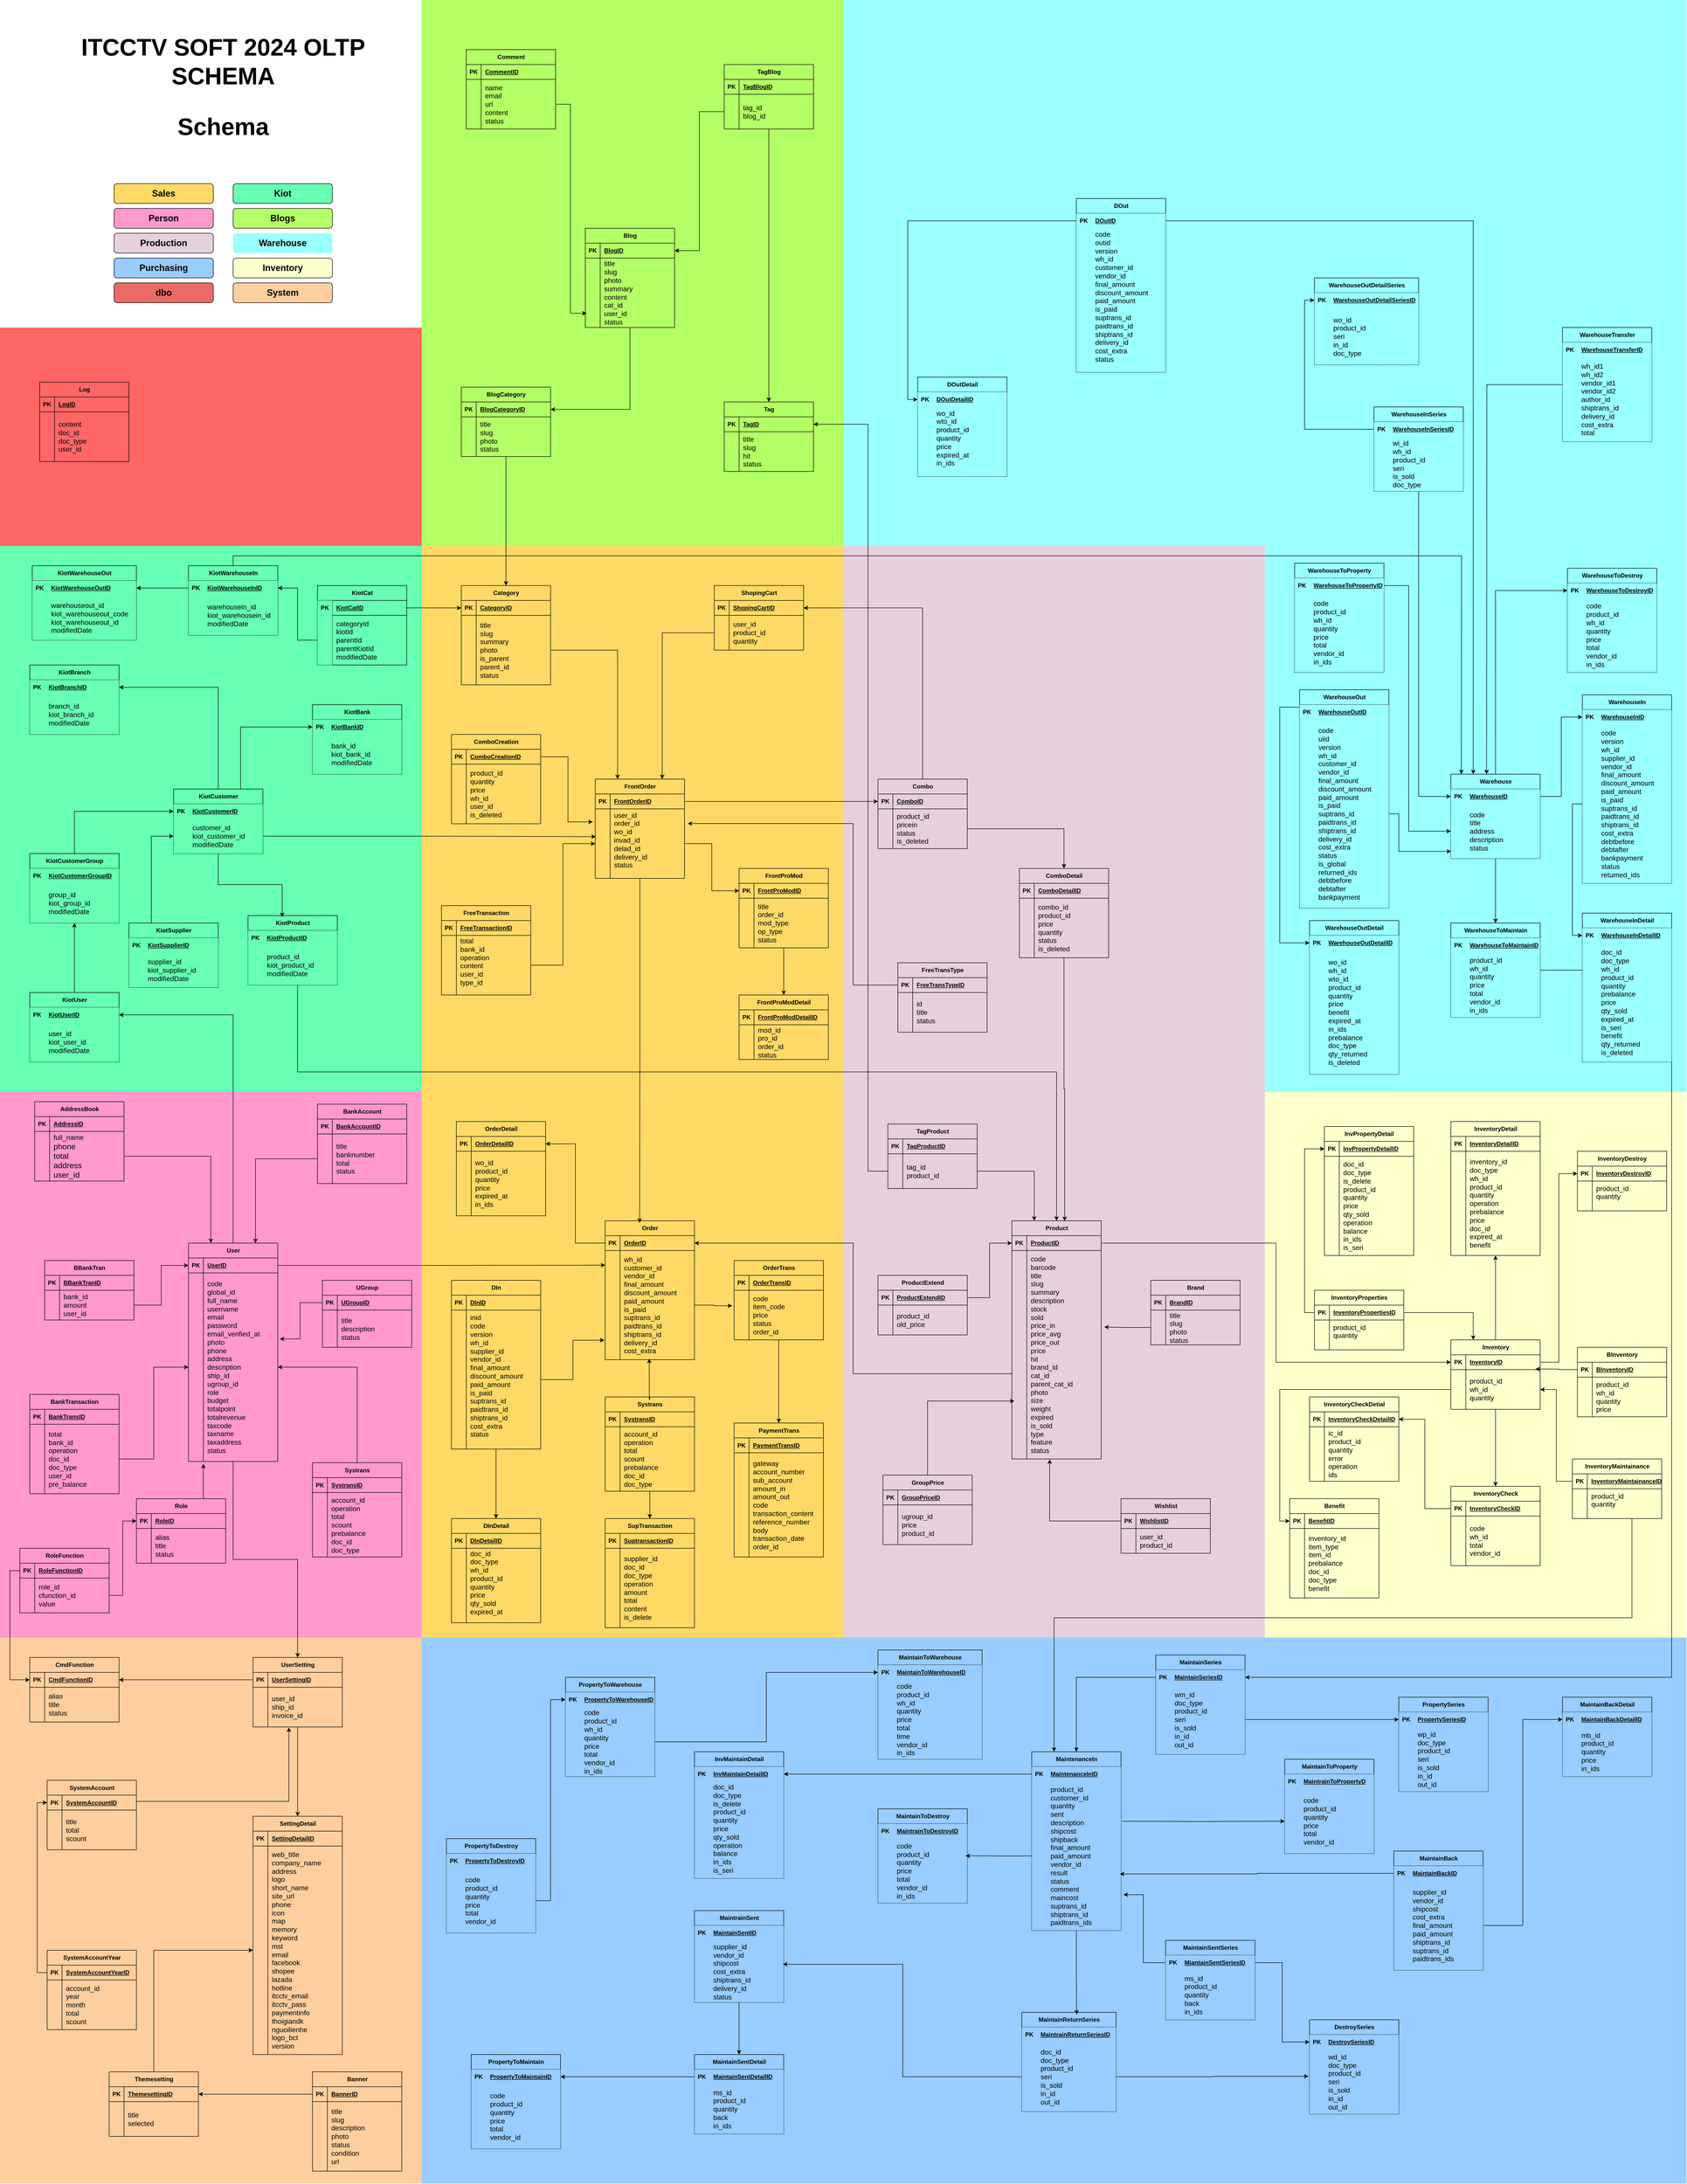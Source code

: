 <mxfile version="26.1.3" pages="5">
  <diagram id="-BD3qXm48tQdW73ARyWg" name="Entity Relationship Diagram">
    <mxGraphModel dx="3686" dy="2691" grid="1" gridSize="10" guides="1" tooltips="1" connect="1" arrows="1" fold="1" page="1" pageScale="1" pageWidth="850" pageHeight="1100" math="0" shadow="0">
      <root>
        <mxCell id="0" />
        <mxCell id="1" parent="0" />
        <mxCell id="pFwlUmWr6KKqhmUsBhnM-122" value="" style="rounded=0;whiteSpace=wrap;html=1;fillColor=#99CCFF;strokeColor=none;" parent="1" vertex="1">
          <mxGeometry x="850" y="2200" width="2550" height="1100" as="geometry" />
        </mxCell>
        <mxCell id="pFwlUmWr6KKqhmUsBhnM-121" value="" style="rounded=0;whiteSpace=wrap;html=1;fillColor=#FFFFCC;strokeColor=none;" parent="1" vertex="1">
          <mxGeometry x="2550" y="1100" width="850" height="1100" as="geometry" />
        </mxCell>
        <mxCell id="pFwlUmWr6KKqhmUsBhnM-120" value="" style="rounded=0;whiteSpace=wrap;html=1;fillColor=#FF99CC;strokeColor=none;" parent="1" vertex="1">
          <mxGeometry y="1100" width="850" height="1100" as="geometry" />
        </mxCell>
        <mxCell id="pFwlUmWr6KKqhmUsBhnM-117" value="" style="rounded=0;whiteSpace=wrap;html=1;fillColor=#66FFB3;strokeColor=none;" parent="1" vertex="1">
          <mxGeometry width="850" height="1100" as="geometry" />
        </mxCell>
        <mxCell id="pFwlUmWr6KKqhmUsBhnM-116" value="" style="rounded=0;whiteSpace=wrap;html=1;fillColor=#FFCE9F;strokeColor=none;" parent="1" vertex="1">
          <mxGeometry y="2200" width="850" height="1100" as="geometry" />
        </mxCell>
        <mxCell id="pFwlUmWr6KKqhmUsBhnM-102" value="" style="rounded=0;whiteSpace=wrap;html=1;fillColor=#FF6666;strokeColor=none;" parent="1" vertex="1">
          <mxGeometry y="-440" width="850" height="440" as="geometry" />
        </mxCell>
        <mxCell id="pFwlUmWr6KKqhmUsBhnM-83" value="" style="rounded=0;whiteSpace=wrap;html=1;fillColor=#99FFFF;strokeColor=none;" parent="1" vertex="1">
          <mxGeometry x="2550" width="850" height="1100" as="geometry" />
        </mxCell>
        <mxCell id="pFwlUmWr6KKqhmUsBhnM-82" value="" style="rounded=0;whiteSpace=wrap;html=1;fillColor=#99FFFF;strokeColor=none;" parent="1" vertex="1">
          <mxGeometry x="1700" y="-1100" width="1700" height="1100" as="geometry" />
        </mxCell>
        <mxCell id="pFwlUmWr6KKqhmUsBhnM-79" value="" style="rounded=0;whiteSpace=wrap;html=1;fillColor=#B3FF66;strokeColor=none;" parent="1" vertex="1">
          <mxGeometry x="850" y="-1100" width="850" height="1100" as="geometry" />
        </mxCell>
        <mxCell id="pFwlUmWr6KKqhmUsBhnM-78" value="" style="rounded=0;whiteSpace=wrap;html=1;fillColor=#E6D0DE;strokeColor=none;" parent="1" vertex="1">
          <mxGeometry x="1700" width="850" height="2200" as="geometry" />
        </mxCell>
        <mxCell id="pFwlUmWr6KKqhmUsBhnM-76" value="" style="rounded=0;whiteSpace=wrap;html=1;fillColor=#FFD966;strokeColor=none;" parent="1" vertex="1">
          <mxGeometry x="850" width="850" height="2200" as="geometry" />
        </mxCell>
        <mxCell id="taNemY95b9fF1orjfdvU-35" value="BankAccount" style="shape=table;startSize=30;container=1;collapsible=1;childLayout=tableLayout;fixedRows=1;rowLines=0;fontStyle=1;align=center;resizeLast=1;html=1;fillColor=none;" parent="1" vertex="1">
          <mxGeometry x="640" y="1125" width="180" height="160" as="geometry">
            <mxRectangle x="120" y="400" width="110" height="30" as="alternateBounds" />
          </mxGeometry>
        </mxCell>
        <mxCell id="taNemY95b9fF1orjfdvU-36" value="" style="shape=tableRow;horizontal=0;startSize=0;swimlaneHead=0;swimlaneBody=0;fillColor=none;collapsible=0;dropTarget=0;points=[[0,0.5],[1,0.5]];portConstraint=eastwest;top=0;left=0;right=0;bottom=1;" parent="taNemY95b9fF1orjfdvU-35" vertex="1">
          <mxGeometry y="30" width="180" height="30" as="geometry" />
        </mxCell>
        <mxCell id="taNemY95b9fF1orjfdvU-37" value="PK" style="shape=partialRectangle;connectable=0;fillColor=none;top=0;left=0;bottom=0;right=0;fontStyle=1;overflow=hidden;whiteSpace=wrap;html=1;" parent="taNemY95b9fF1orjfdvU-36" vertex="1">
          <mxGeometry width="30" height="30" as="geometry">
            <mxRectangle width="30" height="30" as="alternateBounds" />
          </mxGeometry>
        </mxCell>
        <mxCell id="taNemY95b9fF1orjfdvU-38" value="BankAccountID" style="shape=partialRectangle;connectable=0;fillColor=none;top=0;left=0;bottom=0;right=0;align=left;spacingLeft=6;fontStyle=5;overflow=hidden;whiteSpace=wrap;html=1;" parent="taNemY95b9fF1orjfdvU-36" vertex="1">
          <mxGeometry x="30" width="150" height="30" as="geometry">
            <mxRectangle width="150" height="30" as="alternateBounds" />
          </mxGeometry>
        </mxCell>
        <mxCell id="taNemY95b9fF1orjfdvU-39" value="" style="shape=tableRow;horizontal=0;startSize=0;swimlaneHead=0;swimlaneBody=0;fillColor=none;collapsible=0;dropTarget=0;points=[[0,0.5],[1,0.5]];portConstraint=eastwest;top=0;left=0;right=0;bottom=0;" parent="taNemY95b9fF1orjfdvU-35" vertex="1">
          <mxGeometry y="60" width="180" height="100" as="geometry" />
        </mxCell>
        <mxCell id="taNemY95b9fF1orjfdvU-40" value="" style="shape=partialRectangle;connectable=0;fillColor=none;top=0;left=0;bottom=0;right=0;editable=1;overflow=hidden;whiteSpace=wrap;html=1;" parent="taNemY95b9fF1orjfdvU-39" vertex="1">
          <mxGeometry width="30" height="100" as="geometry">
            <mxRectangle width="30" height="100" as="alternateBounds" />
          </mxGeometry>
        </mxCell>
        <mxCell id="taNemY95b9fF1orjfdvU-41" value="&lt;div&gt;&lt;span style=&quot;font-size: 14px;&quot;&gt;title&lt;/span&gt;&lt;/div&gt;&lt;div&gt;&lt;span style=&quot;font-size: 14px;&quot;&gt;banknumber&lt;/span&gt;&lt;/div&gt;&lt;div&gt;&lt;span style=&quot;font-size: 14px;&quot;&gt;total&lt;/span&gt;&lt;/div&gt;&lt;div&gt;&lt;span style=&quot;font-size: 14px;&quot;&gt;status&lt;/span&gt;&lt;/div&gt;" style="shape=partialRectangle;connectable=0;fillColor=none;top=0;left=0;bottom=0;right=0;align=left;spacingLeft=6;overflow=hidden;whiteSpace=wrap;html=1;" parent="taNemY95b9fF1orjfdvU-39" vertex="1">
          <mxGeometry x="30" width="150" height="100" as="geometry">
            <mxRectangle width="150" height="100" as="alternateBounds" />
          </mxGeometry>
        </mxCell>
        <mxCell id="taNemY95b9fF1orjfdvU-48" value="&lt;h1 style=&quot;margin-top: 0px;&quot;&gt;&lt;font style=&quot;font-size: 48px;&quot;&gt;Schema&lt;/font&gt;&lt;/h1&gt;&lt;p&gt;&lt;br&gt;&lt;/p&gt;" style="text;html=1;whiteSpace=wrap;overflow=hidden;rounded=0;align=center;" parent="1" vertex="1">
          <mxGeometry x="230" y="-880" width="440" height="60" as="geometry" />
        </mxCell>
        <mxCell id="taNemY95b9fF1orjfdvU-49" value="&lt;font style=&quot;font-size: 18px;&quot;&gt;&lt;b&gt;Sales&lt;/b&gt;&lt;/font&gt;" style="rounded=1;whiteSpace=wrap;html=1;fillColor=light-dark(#FFD966,var(--ge-dark-color, #121212));" parent="1" vertex="1">
          <mxGeometry x="230" y="-730" width="200" height="40" as="geometry" />
        </mxCell>
        <mxCell id="taNemY95b9fF1orjfdvU-50" value="&lt;span style=&quot;font-size: 18px;&quot;&gt;&lt;b&gt;Person&lt;/b&gt;&lt;/span&gt;" style="rounded=1;whiteSpace=wrap;html=1;fillColor=light-dark(#FF99CC,var(--ge-dark-color, #121212));" parent="1" vertex="1">
          <mxGeometry x="230" y="-680" width="200" height="40" as="geometry" />
        </mxCell>
        <mxCell id="taNemY95b9fF1orjfdvU-51" value="&lt;span style=&quot;font-size: 18px;&quot;&gt;&lt;b&gt;Kiot&lt;/b&gt;&lt;/span&gt;" style="rounded=1;whiteSpace=wrap;html=1;fillColor=light-dark(#66FFB3,var(--ge-dark-color, #121212));" parent="1" vertex="1">
          <mxGeometry x="470" y="-730" width="200" height="40" as="geometry" />
        </mxCell>
        <mxCell id="taNemY95b9fF1orjfdvU-52" value="&lt;span style=&quot;font-size: 18px;&quot;&gt;&lt;b&gt;Blogs&lt;/b&gt;&lt;/span&gt;" style="rounded=1;whiteSpace=wrap;html=1;fillColor=light-dark(#B3FF66,var(--ge-dark-color, #121212));" parent="1" vertex="1">
          <mxGeometry x="470" y="-680" width="200" height="40" as="geometry" />
        </mxCell>
        <mxCell id="taNemY95b9fF1orjfdvU-53" value="&lt;span style=&quot;font-size: 18px;&quot;&gt;&lt;b&gt;Production&lt;/b&gt;&lt;/span&gt;" style="rounded=1;whiteSpace=wrap;html=1;fillColor=light-dark(#E6D0DE,var(--ge-dark-color, #121212));" parent="1" vertex="1">
          <mxGeometry x="230" y="-630" width="200" height="40" as="geometry" />
        </mxCell>
        <mxCell id="taNemY95b9fF1orjfdvU-54" value="&lt;span style=&quot;font-size: 18px;&quot;&gt;&lt;b&gt;Warehouse&lt;/b&gt;&lt;/span&gt;" style="rounded=1;whiteSpace=wrap;html=1;fillColor=light-dark(#99FFFF,var(--ge-dark-color, #121212));strokeColor=none;" parent="1" vertex="1">
          <mxGeometry x="470" y="-630" width="200" height="40" as="geometry" />
        </mxCell>
        <mxCell id="taNemY95b9fF1orjfdvU-55" value="&lt;span style=&quot;font-size: 18px;&quot;&gt;&lt;b&gt;Purchasing&lt;/b&gt;&lt;/span&gt;" style="rounded=1;whiteSpace=wrap;html=1;fillColor=light-dark(#99CCFF,var(--ge-dark-color, #121212));" parent="1" vertex="1">
          <mxGeometry x="230" y="-580" width="200" height="40" as="geometry" />
        </mxCell>
        <mxCell id="taNemY95b9fF1orjfdvU-56" value="&lt;span style=&quot;font-size: 18px;&quot;&gt;&lt;b&gt;Inventory&lt;/b&gt;&lt;/span&gt;" style="rounded=1;whiteSpace=wrap;html=1;fillColor=light-dark(#FFFFCC,var(--ge-dark-color, #121212));" parent="1" vertex="1">
          <mxGeometry x="470" y="-580" width="200" height="40" as="geometry" />
        </mxCell>
        <mxCell id="taNemY95b9fF1orjfdvU-57" value="&lt;span style=&quot;font-size: 18px;&quot;&gt;&lt;b&gt;dbo&lt;/b&gt;&lt;/span&gt;" style="rounded=1;whiteSpace=wrap;html=1;fillColor=light-dark(#EA6B66,var(--ge-dark-color, #121212));" parent="1" vertex="1">
          <mxGeometry x="230" y="-530" width="200" height="40" as="geometry" />
        </mxCell>
        <mxCell id="taNemY95b9fF1orjfdvU-58" value="&lt;span style=&quot;font-size: 18px;&quot;&gt;&lt;b&gt;System&lt;/b&gt;&lt;/span&gt;" style="rounded=1;whiteSpace=wrap;html=1;fillColor=light-dark(#FFCE9F,var(--ge-dark-color, #121212));" parent="1" vertex="1">
          <mxGeometry x="470" y="-530" width="200" height="40" as="geometry" />
        </mxCell>
        <mxCell id="taNemY95b9fF1orjfdvU-64" value="AddressBook" style="shape=table;startSize=30;container=1;collapsible=1;childLayout=tableLayout;fixedRows=1;rowLines=0;fontStyle=1;align=center;resizeLast=1;html=1;fillColor=none;" parent="1" vertex="1">
          <mxGeometry x="70" y="1120" width="180" height="160" as="geometry">
            <mxRectangle x="120" y="400" width="110" height="30" as="alternateBounds" />
          </mxGeometry>
        </mxCell>
        <mxCell id="taNemY95b9fF1orjfdvU-65" value="" style="shape=tableRow;horizontal=0;startSize=0;swimlaneHead=0;swimlaneBody=0;fillColor=none;collapsible=0;dropTarget=0;points=[[0,0.5],[1,0.5]];portConstraint=eastwest;top=0;left=0;right=0;bottom=1;" parent="taNemY95b9fF1orjfdvU-64" vertex="1">
          <mxGeometry y="30" width="180" height="30" as="geometry" />
        </mxCell>
        <mxCell id="taNemY95b9fF1orjfdvU-66" value="PK" style="shape=partialRectangle;connectable=0;fillColor=none;top=0;left=0;bottom=0;right=0;fontStyle=1;overflow=hidden;whiteSpace=wrap;html=1;" parent="taNemY95b9fF1orjfdvU-65" vertex="1">
          <mxGeometry width="30" height="30" as="geometry">
            <mxRectangle width="30" height="30" as="alternateBounds" />
          </mxGeometry>
        </mxCell>
        <mxCell id="taNemY95b9fF1orjfdvU-67" value="AddressID" style="shape=partialRectangle;connectable=0;fillColor=none;top=0;left=0;bottom=0;right=0;align=left;spacingLeft=6;fontStyle=5;overflow=hidden;whiteSpace=wrap;html=1;" parent="taNemY95b9fF1orjfdvU-65" vertex="1">
          <mxGeometry x="30" width="150" height="30" as="geometry">
            <mxRectangle width="150" height="30" as="alternateBounds" />
          </mxGeometry>
        </mxCell>
        <mxCell id="taNemY95b9fF1orjfdvU-68" value="" style="shape=tableRow;horizontal=0;startSize=0;swimlaneHead=0;swimlaneBody=0;fillColor=none;collapsible=0;dropTarget=0;points=[[0,0.5],[1,0.5]];portConstraint=eastwest;top=0;left=0;right=0;bottom=0;" parent="taNemY95b9fF1orjfdvU-64" vertex="1">
          <mxGeometry y="60" width="180" height="100" as="geometry" />
        </mxCell>
        <mxCell id="taNemY95b9fF1orjfdvU-69" value="" style="shape=partialRectangle;connectable=0;fillColor=none;top=0;left=0;bottom=0;right=0;editable=1;overflow=hidden;whiteSpace=wrap;html=1;" parent="taNemY95b9fF1orjfdvU-68" vertex="1">
          <mxGeometry width="30" height="100" as="geometry">
            <mxRectangle width="30" height="100" as="alternateBounds" />
          </mxGeometry>
        </mxCell>
        <mxCell id="taNemY95b9fF1orjfdvU-70" value="&lt;div&gt;&lt;font style=&quot;font-size: 14px;&quot;&gt;full_name&lt;/font&gt;&lt;/div&gt;&lt;div&gt;&lt;font size=&quot;3&quot;&gt;phone&lt;/font&gt;&lt;/div&gt;&lt;div&gt;&lt;font size=&quot;3&quot;&gt;total&lt;/font&gt;&lt;/div&gt;&lt;div&gt;&lt;font size=&quot;3&quot;&gt;address&lt;/font&gt;&lt;/div&gt;&lt;div&gt;&lt;font size=&quot;3&quot;&gt;user_id&lt;/font&gt;&lt;/div&gt;" style="shape=partialRectangle;connectable=0;fillColor=none;top=0;left=0;bottom=0;right=0;align=left;spacingLeft=6;overflow=hidden;whiteSpace=wrap;html=1;" parent="taNemY95b9fF1orjfdvU-68" vertex="1">
          <mxGeometry x="30" width="150" height="100" as="geometry">
            <mxRectangle width="150" height="100" as="alternateBounds" />
          </mxGeometry>
        </mxCell>
        <mxCell id="taNemY95b9fF1orjfdvU-71" value="BankTransaction" style="shape=table;startSize=30;container=1;collapsible=1;childLayout=tableLayout;fixedRows=1;rowLines=0;fontStyle=1;align=center;resizeLast=1;html=1;fillColor=none;" parent="1" vertex="1">
          <mxGeometry x="60" y="1710" width="180" height="200" as="geometry">
            <mxRectangle x="120" y="400" width="110" height="30" as="alternateBounds" />
          </mxGeometry>
        </mxCell>
        <mxCell id="taNemY95b9fF1orjfdvU-72" value="" style="shape=tableRow;horizontal=0;startSize=0;swimlaneHead=0;swimlaneBody=0;fillColor=none;collapsible=0;dropTarget=0;points=[[0,0.5],[1,0.5]];portConstraint=eastwest;top=0;left=0;right=0;bottom=1;" parent="taNemY95b9fF1orjfdvU-71" vertex="1">
          <mxGeometry y="30" width="180" height="30" as="geometry" />
        </mxCell>
        <mxCell id="taNemY95b9fF1orjfdvU-73" value="PK" style="shape=partialRectangle;connectable=0;fillColor=none;top=0;left=0;bottom=0;right=0;fontStyle=1;overflow=hidden;whiteSpace=wrap;html=1;" parent="taNemY95b9fF1orjfdvU-72" vertex="1">
          <mxGeometry width="30" height="30" as="geometry">
            <mxRectangle width="30" height="30" as="alternateBounds" />
          </mxGeometry>
        </mxCell>
        <mxCell id="taNemY95b9fF1orjfdvU-74" value="BankTransID" style="shape=partialRectangle;connectable=0;fillColor=none;top=0;left=0;bottom=0;right=0;align=left;spacingLeft=6;fontStyle=5;overflow=hidden;whiteSpace=wrap;html=1;" parent="taNemY95b9fF1orjfdvU-72" vertex="1">
          <mxGeometry x="30" width="150" height="30" as="geometry">
            <mxRectangle width="150" height="30" as="alternateBounds" />
          </mxGeometry>
        </mxCell>
        <mxCell id="taNemY95b9fF1orjfdvU-75" value="" style="shape=tableRow;horizontal=0;startSize=0;swimlaneHead=0;swimlaneBody=0;fillColor=none;collapsible=0;dropTarget=0;points=[[0,0.5],[1,0.5]];portConstraint=eastwest;top=0;left=0;right=0;bottom=0;" parent="taNemY95b9fF1orjfdvU-71" vertex="1">
          <mxGeometry y="60" width="180" height="140" as="geometry" />
        </mxCell>
        <mxCell id="taNemY95b9fF1orjfdvU-76" value="" style="shape=partialRectangle;connectable=0;fillColor=none;top=0;left=0;bottom=0;right=0;editable=1;overflow=hidden;whiteSpace=wrap;html=1;" parent="taNemY95b9fF1orjfdvU-75" vertex="1">
          <mxGeometry width="30" height="140" as="geometry">
            <mxRectangle width="30" height="140" as="alternateBounds" />
          </mxGeometry>
        </mxCell>
        <mxCell id="taNemY95b9fF1orjfdvU-77" value="&lt;div&gt;&lt;span style=&quot;font-size: 14px;&quot;&gt;total&lt;/span&gt;&lt;/div&gt;&lt;div&gt;&lt;span style=&quot;font-size: 14px;&quot;&gt;bank_id&lt;/span&gt;&lt;/div&gt;&lt;div&gt;&lt;span style=&quot;font-size: 14px;&quot;&gt;operation&lt;/span&gt;&lt;/div&gt;&lt;div&gt;&lt;span style=&quot;font-size: 14px;&quot;&gt;doc_id&lt;/span&gt;&lt;/div&gt;&lt;div&gt;&lt;span style=&quot;font-size: 14px;&quot;&gt;doc_type&lt;/span&gt;&lt;/div&gt;&lt;div&gt;&lt;span style=&quot;font-size: 14px;&quot;&gt;user_id&lt;/span&gt;&lt;/div&gt;&lt;div&gt;&lt;span style=&quot;font-size: 14px;&quot;&gt;pre_balance&lt;/span&gt;&lt;/div&gt;" style="shape=partialRectangle;connectable=0;fillColor=none;top=0;left=0;bottom=0;right=0;align=left;spacingLeft=6;overflow=hidden;whiteSpace=wrap;html=1;" parent="taNemY95b9fF1orjfdvU-75" vertex="1">
          <mxGeometry x="30" width="150" height="140" as="geometry">
            <mxRectangle width="150" height="140" as="alternateBounds" />
          </mxGeometry>
        </mxCell>
        <mxCell id="taNemY95b9fF1orjfdvU-78" value="Banner" style="shape=table;startSize=30;container=1;collapsible=1;childLayout=tableLayout;fixedRows=1;rowLines=0;fontStyle=1;align=center;resizeLast=1;html=1;fillColor=#FFCE9F;" parent="1" vertex="1">
          <mxGeometry x="630" y="3075" width="180" height="200" as="geometry">
            <mxRectangle x="120" y="400" width="110" height="30" as="alternateBounds" />
          </mxGeometry>
        </mxCell>
        <mxCell id="taNemY95b9fF1orjfdvU-79" value="" style="shape=tableRow;horizontal=0;startSize=0;swimlaneHead=0;swimlaneBody=0;fillColor=none;collapsible=0;dropTarget=0;points=[[0,0.5],[1,0.5]];portConstraint=eastwest;top=0;left=0;right=0;bottom=1;" parent="taNemY95b9fF1orjfdvU-78" vertex="1">
          <mxGeometry y="30" width="180" height="30" as="geometry" />
        </mxCell>
        <mxCell id="taNemY95b9fF1orjfdvU-80" value="PK" style="shape=partialRectangle;connectable=0;fillColor=none;top=0;left=0;bottom=0;right=0;fontStyle=1;overflow=hidden;whiteSpace=wrap;html=1;" parent="taNemY95b9fF1orjfdvU-79" vertex="1">
          <mxGeometry width="30" height="30" as="geometry">
            <mxRectangle width="30" height="30" as="alternateBounds" />
          </mxGeometry>
        </mxCell>
        <mxCell id="taNemY95b9fF1orjfdvU-81" value="BannerID" style="shape=partialRectangle;connectable=0;fillColor=none;top=0;left=0;bottom=0;right=0;align=left;spacingLeft=6;fontStyle=5;overflow=hidden;whiteSpace=wrap;html=1;" parent="taNemY95b9fF1orjfdvU-79" vertex="1">
          <mxGeometry x="30" width="150" height="30" as="geometry">
            <mxRectangle width="150" height="30" as="alternateBounds" />
          </mxGeometry>
        </mxCell>
        <mxCell id="taNemY95b9fF1orjfdvU-82" value="" style="shape=tableRow;horizontal=0;startSize=0;swimlaneHead=0;swimlaneBody=0;fillColor=none;collapsible=0;dropTarget=0;points=[[0,0.5],[1,0.5]];portConstraint=eastwest;top=0;left=0;right=0;bottom=0;" parent="taNemY95b9fF1orjfdvU-78" vertex="1">
          <mxGeometry y="60" width="180" height="140" as="geometry" />
        </mxCell>
        <mxCell id="taNemY95b9fF1orjfdvU-83" value="" style="shape=partialRectangle;connectable=0;fillColor=none;top=0;left=0;bottom=0;right=0;editable=1;overflow=hidden;whiteSpace=wrap;html=1;" parent="taNemY95b9fF1orjfdvU-82" vertex="1">
          <mxGeometry width="30" height="140" as="geometry">
            <mxRectangle width="30" height="140" as="alternateBounds" />
          </mxGeometry>
        </mxCell>
        <mxCell id="taNemY95b9fF1orjfdvU-84" value="&lt;div&gt;&lt;span style=&quot;font-size: 14px;&quot;&gt;title&lt;/span&gt;&lt;/div&gt;&lt;div&gt;&lt;span style=&quot;font-size: 14px;&quot;&gt;slug&lt;/span&gt;&lt;/div&gt;&lt;div&gt;&lt;span style=&quot;font-size: 14px;&quot;&gt;description&lt;/span&gt;&lt;/div&gt;&lt;div&gt;&lt;span style=&quot;font-size: 14px;&quot;&gt;photo&lt;/span&gt;&lt;/div&gt;&lt;div&gt;&lt;span style=&quot;font-size: 14px;&quot;&gt;status&lt;/span&gt;&lt;/div&gt;&lt;div&gt;&lt;span style=&quot;font-size: 14px;&quot;&gt;condition&lt;/span&gt;&lt;/div&gt;&lt;div&gt;&lt;span style=&quot;font-size: 14px;&quot;&gt;url&lt;/span&gt;&lt;/div&gt;" style="shape=partialRectangle;connectable=0;fillColor=none;top=0;left=0;bottom=0;right=0;align=left;spacingLeft=6;overflow=hidden;whiteSpace=wrap;html=1;" parent="taNemY95b9fF1orjfdvU-82" vertex="1">
          <mxGeometry x="30" width="150" height="140" as="geometry">
            <mxRectangle width="150" height="140" as="alternateBounds" />
          </mxGeometry>
        </mxCell>
        <mxCell id="taNemY95b9fF1orjfdvU-85" value="BInventory" style="shape=table;startSize=30;container=1;collapsible=1;childLayout=tableLayout;fixedRows=1;rowLines=0;fontStyle=1;align=center;resizeLast=1;html=1;fillColor=none;" parent="1" vertex="1">
          <mxGeometry x="3180" y="1615" width="180" height="140" as="geometry">
            <mxRectangle x="120" y="400" width="110" height="30" as="alternateBounds" />
          </mxGeometry>
        </mxCell>
        <mxCell id="taNemY95b9fF1orjfdvU-86" value="" style="shape=tableRow;horizontal=0;startSize=0;swimlaneHead=0;swimlaneBody=0;fillColor=none;collapsible=0;dropTarget=0;points=[[0,0.5],[1,0.5]];portConstraint=eastwest;top=0;left=0;right=0;bottom=1;" parent="taNemY95b9fF1orjfdvU-85" vertex="1">
          <mxGeometry y="30" width="180" height="30" as="geometry" />
        </mxCell>
        <mxCell id="taNemY95b9fF1orjfdvU-87" value="PK" style="shape=partialRectangle;connectable=0;fillColor=none;top=0;left=0;bottom=0;right=0;fontStyle=1;overflow=hidden;whiteSpace=wrap;html=1;" parent="taNemY95b9fF1orjfdvU-86" vertex="1">
          <mxGeometry width="30" height="30" as="geometry">
            <mxRectangle width="30" height="30" as="alternateBounds" />
          </mxGeometry>
        </mxCell>
        <mxCell id="taNemY95b9fF1orjfdvU-88" value="BInventoryID" style="shape=partialRectangle;connectable=0;fillColor=none;top=0;left=0;bottom=0;right=0;align=left;spacingLeft=6;fontStyle=5;overflow=hidden;whiteSpace=wrap;html=1;" parent="taNemY95b9fF1orjfdvU-86" vertex="1">
          <mxGeometry x="30" width="150" height="30" as="geometry">
            <mxRectangle width="150" height="30" as="alternateBounds" />
          </mxGeometry>
        </mxCell>
        <mxCell id="taNemY95b9fF1orjfdvU-89" value="" style="shape=tableRow;horizontal=0;startSize=0;swimlaneHead=0;swimlaneBody=0;fillColor=none;collapsible=0;dropTarget=0;points=[[0,0.5],[1,0.5]];portConstraint=eastwest;top=0;left=0;right=0;bottom=0;" parent="taNemY95b9fF1orjfdvU-85" vertex="1">
          <mxGeometry y="60" width="180" height="80" as="geometry" />
        </mxCell>
        <mxCell id="taNemY95b9fF1orjfdvU-90" value="" style="shape=partialRectangle;connectable=0;fillColor=none;top=0;left=0;bottom=0;right=0;editable=1;overflow=hidden;whiteSpace=wrap;html=1;" parent="taNemY95b9fF1orjfdvU-89" vertex="1">
          <mxGeometry width="30" height="80" as="geometry">
            <mxRectangle width="30" height="80" as="alternateBounds" />
          </mxGeometry>
        </mxCell>
        <mxCell id="taNemY95b9fF1orjfdvU-91" value="&lt;div&gt;&lt;span style=&quot;font-size: 14px;&quot;&gt;product_id&lt;/span&gt;&lt;/div&gt;&lt;div&gt;&lt;span style=&quot;font-size: 14px;&quot;&gt;wh_id&lt;/span&gt;&lt;/div&gt;&lt;div&gt;&lt;span style=&quot;font-size: 14px;&quot;&gt;quantity&lt;/span&gt;&lt;/div&gt;&lt;div&gt;&lt;span style=&quot;font-size: 14px;&quot;&gt;price&lt;/span&gt;&lt;/div&gt;" style="shape=partialRectangle;connectable=0;fillColor=none;top=0;left=0;bottom=0;right=0;align=left;spacingLeft=6;overflow=hidden;whiteSpace=wrap;html=1;" parent="taNemY95b9fF1orjfdvU-89" vertex="1">
          <mxGeometry x="30" width="150" height="80" as="geometry">
            <mxRectangle width="150" height="80" as="alternateBounds" />
          </mxGeometry>
        </mxCell>
        <mxCell id="taNemY95b9fF1orjfdvU-92" value="BBankTran" style="shape=table;startSize=30;container=1;collapsible=1;childLayout=tableLayout;fixedRows=1;rowLines=0;fontStyle=1;align=center;resizeLast=1;html=1;fillColor=none;" parent="1" vertex="1">
          <mxGeometry x="90" y="1440" width="180" height="120" as="geometry">
            <mxRectangle x="120" y="400" width="110" height="30" as="alternateBounds" />
          </mxGeometry>
        </mxCell>
        <mxCell id="taNemY95b9fF1orjfdvU-93" value="" style="shape=tableRow;horizontal=0;startSize=0;swimlaneHead=0;swimlaneBody=0;fillColor=none;collapsible=0;dropTarget=0;points=[[0,0.5],[1,0.5]];portConstraint=eastwest;top=0;left=0;right=0;bottom=1;" parent="taNemY95b9fF1orjfdvU-92" vertex="1">
          <mxGeometry y="30" width="180" height="30" as="geometry" />
        </mxCell>
        <mxCell id="taNemY95b9fF1orjfdvU-94" value="PK" style="shape=partialRectangle;connectable=0;fillColor=none;top=0;left=0;bottom=0;right=0;fontStyle=1;overflow=hidden;whiteSpace=wrap;html=1;" parent="taNemY95b9fF1orjfdvU-93" vertex="1">
          <mxGeometry width="30" height="30" as="geometry">
            <mxRectangle width="30" height="30" as="alternateBounds" />
          </mxGeometry>
        </mxCell>
        <mxCell id="taNemY95b9fF1orjfdvU-95" value="BBankTranID" style="shape=partialRectangle;connectable=0;fillColor=none;top=0;left=0;bottom=0;right=0;align=left;spacingLeft=6;fontStyle=5;overflow=hidden;whiteSpace=wrap;html=1;" parent="taNemY95b9fF1orjfdvU-93" vertex="1">
          <mxGeometry x="30" width="150" height="30" as="geometry">
            <mxRectangle width="150" height="30" as="alternateBounds" />
          </mxGeometry>
        </mxCell>
        <mxCell id="taNemY95b9fF1orjfdvU-96" value="" style="shape=tableRow;horizontal=0;startSize=0;swimlaneHead=0;swimlaneBody=0;fillColor=none;collapsible=0;dropTarget=0;points=[[0,0.5],[1,0.5]];portConstraint=eastwest;top=0;left=0;right=0;bottom=0;" parent="taNemY95b9fF1orjfdvU-92" vertex="1">
          <mxGeometry y="60" width="180" height="60" as="geometry" />
        </mxCell>
        <mxCell id="taNemY95b9fF1orjfdvU-97" value="" style="shape=partialRectangle;connectable=0;fillColor=none;top=0;left=0;bottom=0;right=0;editable=1;overflow=hidden;whiteSpace=wrap;html=1;" parent="taNemY95b9fF1orjfdvU-96" vertex="1">
          <mxGeometry width="30" height="60" as="geometry">
            <mxRectangle width="30" height="60" as="alternateBounds" />
          </mxGeometry>
        </mxCell>
        <mxCell id="taNemY95b9fF1orjfdvU-98" value="&lt;div&gt;&lt;span style=&quot;font-size: 14px;&quot;&gt;bank_id&lt;/span&gt;&lt;/div&gt;&lt;div&gt;&lt;span style=&quot;font-size: 14px;&quot;&gt;amount&lt;/span&gt;&lt;/div&gt;&lt;div&gt;&lt;span style=&quot;font-size: 14px;&quot;&gt;user_id&lt;/span&gt;&lt;/div&gt;" style="shape=partialRectangle;connectable=0;fillColor=none;top=0;left=0;bottom=0;right=0;align=left;spacingLeft=6;overflow=hidden;whiteSpace=wrap;html=1;" parent="taNemY95b9fF1orjfdvU-96" vertex="1">
          <mxGeometry x="30" width="150" height="60" as="geometry">
            <mxRectangle width="150" height="60" as="alternateBounds" />
          </mxGeometry>
        </mxCell>
        <mxCell id="GoF4cW6iBVrQa8cVQlE9-72" style="edgeStyle=orthogonalEdgeStyle;rounded=0;orthogonalLoop=1;jettySize=auto;html=1;entryX=1;entryY=0.5;entryDx=0;entryDy=0;" parent="1" source="taNemY95b9fF1orjfdvU-99" target="taNemY95b9fF1orjfdvU-128" edge="1">
          <mxGeometry relative="1" as="geometry" />
        </mxCell>
        <mxCell id="taNemY95b9fF1orjfdvU-99" value="Blog" style="shape=table;startSize=30;container=1;collapsible=1;childLayout=tableLayout;fixedRows=1;rowLines=0;fontStyle=1;align=center;resizeLast=1;html=1;fillColor=#B3FF66;" parent="1" vertex="1">
          <mxGeometry x="1180" y="-640" width="180" height="200" as="geometry">
            <mxRectangle x="120" y="400" width="110" height="30" as="alternateBounds" />
          </mxGeometry>
        </mxCell>
        <mxCell id="taNemY95b9fF1orjfdvU-100" value="" style="shape=tableRow;horizontal=0;startSize=0;swimlaneHead=0;swimlaneBody=0;fillColor=none;collapsible=0;dropTarget=0;points=[[0,0.5],[1,0.5]];portConstraint=eastwest;top=0;left=0;right=0;bottom=1;" parent="taNemY95b9fF1orjfdvU-99" vertex="1">
          <mxGeometry y="30" width="180" height="30" as="geometry" />
        </mxCell>
        <mxCell id="taNemY95b9fF1orjfdvU-101" value="PK" style="shape=partialRectangle;connectable=0;fillColor=none;top=0;left=0;bottom=0;right=0;fontStyle=1;overflow=hidden;whiteSpace=wrap;html=1;" parent="taNemY95b9fF1orjfdvU-100" vertex="1">
          <mxGeometry width="30" height="30" as="geometry">
            <mxRectangle width="30" height="30" as="alternateBounds" />
          </mxGeometry>
        </mxCell>
        <mxCell id="taNemY95b9fF1orjfdvU-102" value="BlogID" style="shape=partialRectangle;connectable=0;fillColor=none;top=0;left=0;bottom=0;right=0;align=left;spacingLeft=6;fontStyle=5;overflow=hidden;whiteSpace=wrap;html=1;" parent="taNemY95b9fF1orjfdvU-100" vertex="1">
          <mxGeometry x="30" width="150" height="30" as="geometry">
            <mxRectangle width="150" height="30" as="alternateBounds" />
          </mxGeometry>
        </mxCell>
        <mxCell id="taNemY95b9fF1orjfdvU-103" value="" style="shape=tableRow;horizontal=0;startSize=0;swimlaneHead=0;swimlaneBody=0;fillColor=none;collapsible=0;dropTarget=0;points=[[0,0.5],[1,0.5]];portConstraint=eastwest;top=0;left=0;right=0;bottom=0;" parent="taNemY95b9fF1orjfdvU-99" vertex="1">
          <mxGeometry y="60" width="180" height="140" as="geometry" />
        </mxCell>
        <mxCell id="taNemY95b9fF1orjfdvU-104" value="" style="shape=partialRectangle;connectable=0;fillColor=none;top=0;left=0;bottom=0;right=0;editable=1;overflow=hidden;whiteSpace=wrap;html=1;" parent="taNemY95b9fF1orjfdvU-103" vertex="1">
          <mxGeometry width="30" height="140" as="geometry">
            <mxRectangle width="30" height="140" as="alternateBounds" />
          </mxGeometry>
        </mxCell>
        <mxCell id="taNemY95b9fF1orjfdvU-105" value="&lt;div&gt;&lt;span style=&quot;font-size: 14px;&quot;&gt;title&lt;/span&gt;&lt;/div&gt;&lt;div&gt;&lt;span style=&quot;font-size: 14px;&quot;&gt;slug&lt;/span&gt;&lt;/div&gt;&lt;div&gt;&lt;span style=&quot;font-size: 14px;&quot;&gt;photo&lt;/span&gt;&lt;/div&gt;&lt;div&gt;&lt;span style=&quot;font-size: 14px;&quot;&gt;summary&lt;/span&gt;&lt;/div&gt;&lt;div&gt;&lt;span style=&quot;font-size: 14px;&quot;&gt;content&lt;/span&gt;&lt;/div&gt;&lt;div&gt;&lt;span style=&quot;font-size: 14px;&quot;&gt;cat_id&lt;/span&gt;&lt;/div&gt;&lt;div&gt;&lt;span style=&quot;font-size: 14px;&quot;&gt;user_id&lt;/span&gt;&lt;/div&gt;&lt;div&gt;&lt;span style=&quot;font-size: 14px;&quot;&gt;status&lt;/span&gt;&lt;/div&gt;" style="shape=partialRectangle;connectable=0;fillColor=none;top=0;left=0;bottom=0;right=0;align=left;spacingLeft=6;overflow=hidden;whiteSpace=wrap;html=1;" parent="taNemY95b9fF1orjfdvU-103" vertex="1">
          <mxGeometry x="30" width="150" height="140" as="geometry">
            <mxRectangle width="150" height="140" as="alternateBounds" />
          </mxGeometry>
        </mxCell>
        <mxCell id="taNemY95b9fF1orjfdvU-106" value="Brand" style="shape=table;startSize=30;container=1;collapsible=1;childLayout=tableLayout;fixedRows=1;rowLines=0;fontStyle=1;align=center;resizeLast=1;html=1;fillColor=#E6D0DE;" parent="1" vertex="1">
          <mxGeometry x="2320" y="1480" width="180" height="130" as="geometry">
            <mxRectangle x="120" y="400" width="110" height="30" as="alternateBounds" />
          </mxGeometry>
        </mxCell>
        <mxCell id="taNemY95b9fF1orjfdvU-107" value="" style="shape=tableRow;horizontal=0;startSize=0;swimlaneHead=0;swimlaneBody=0;fillColor=none;collapsible=0;dropTarget=0;points=[[0,0.5],[1,0.5]];portConstraint=eastwest;top=0;left=0;right=0;bottom=1;" parent="taNemY95b9fF1orjfdvU-106" vertex="1">
          <mxGeometry y="30" width="180" height="30" as="geometry" />
        </mxCell>
        <mxCell id="taNemY95b9fF1orjfdvU-108" value="PK" style="shape=partialRectangle;connectable=0;fillColor=none;top=0;left=0;bottom=0;right=0;fontStyle=1;overflow=hidden;whiteSpace=wrap;html=1;" parent="taNemY95b9fF1orjfdvU-107" vertex="1">
          <mxGeometry width="30" height="30" as="geometry">
            <mxRectangle width="30" height="30" as="alternateBounds" />
          </mxGeometry>
        </mxCell>
        <mxCell id="taNemY95b9fF1orjfdvU-109" value="BrandID" style="shape=partialRectangle;connectable=0;fillColor=none;top=0;left=0;bottom=0;right=0;align=left;spacingLeft=6;fontStyle=5;overflow=hidden;whiteSpace=wrap;html=1;" parent="taNemY95b9fF1orjfdvU-107" vertex="1">
          <mxGeometry x="30" width="150" height="30" as="geometry">
            <mxRectangle width="150" height="30" as="alternateBounds" />
          </mxGeometry>
        </mxCell>
        <mxCell id="taNemY95b9fF1orjfdvU-110" value="" style="shape=tableRow;horizontal=0;startSize=0;swimlaneHead=0;swimlaneBody=0;fillColor=none;collapsible=0;dropTarget=0;points=[[0,0.5],[1,0.5]];portConstraint=eastwest;top=0;left=0;right=0;bottom=0;" parent="taNemY95b9fF1orjfdvU-106" vertex="1">
          <mxGeometry y="60" width="180" height="70" as="geometry" />
        </mxCell>
        <mxCell id="taNemY95b9fF1orjfdvU-111" value="" style="shape=partialRectangle;connectable=0;fillColor=none;top=0;left=0;bottom=0;right=0;editable=1;overflow=hidden;whiteSpace=wrap;html=1;" parent="taNemY95b9fF1orjfdvU-110" vertex="1">
          <mxGeometry width="30" height="70" as="geometry">
            <mxRectangle width="30" height="70" as="alternateBounds" />
          </mxGeometry>
        </mxCell>
        <mxCell id="taNemY95b9fF1orjfdvU-112" value="&lt;div&gt;&lt;span style=&quot;font-size: 14px;&quot;&gt;title&lt;/span&gt;&lt;/div&gt;&lt;div&gt;&lt;span style=&quot;font-size: 14px;&quot;&gt;slug&lt;/span&gt;&lt;/div&gt;&lt;div&gt;&lt;span style=&quot;font-size: 14px;&quot;&gt;photo&lt;/span&gt;&lt;/div&gt;&lt;div&gt;&lt;span style=&quot;font-size: 14px;&quot;&gt;status&lt;/span&gt;&lt;/div&gt;" style="shape=partialRectangle;connectable=0;fillColor=none;top=0;left=0;bottom=0;right=0;align=left;spacingLeft=6;overflow=hidden;whiteSpace=wrap;html=1;" parent="taNemY95b9fF1orjfdvU-110" vertex="1">
          <mxGeometry x="30" width="150" height="70" as="geometry">
            <mxRectangle width="150" height="70" as="alternateBounds" />
          </mxGeometry>
        </mxCell>
        <mxCell id="taNemY95b9fF1orjfdvU-113" value="CmdFunction" style="shape=table;startSize=30;container=1;collapsible=1;childLayout=tableLayout;fixedRows=1;rowLines=0;fontStyle=1;align=center;resizeLast=1;html=1;fillColor=#FFCE9F;" parent="1" vertex="1">
          <mxGeometry x="60" y="2240" width="180" height="130" as="geometry">
            <mxRectangle x="120" y="400" width="110" height="30" as="alternateBounds" />
          </mxGeometry>
        </mxCell>
        <mxCell id="taNemY95b9fF1orjfdvU-114" value="" style="shape=tableRow;horizontal=0;startSize=0;swimlaneHead=0;swimlaneBody=0;fillColor=none;collapsible=0;dropTarget=0;points=[[0,0.5],[1,0.5]];portConstraint=eastwest;top=0;left=0;right=0;bottom=1;" parent="taNemY95b9fF1orjfdvU-113" vertex="1">
          <mxGeometry y="30" width="180" height="30" as="geometry" />
        </mxCell>
        <mxCell id="taNemY95b9fF1orjfdvU-115" value="PK" style="shape=partialRectangle;connectable=0;fillColor=none;top=0;left=0;bottom=0;right=0;fontStyle=1;overflow=hidden;whiteSpace=wrap;html=1;" parent="taNemY95b9fF1orjfdvU-114" vertex="1">
          <mxGeometry width="30" height="30" as="geometry">
            <mxRectangle width="30" height="30" as="alternateBounds" />
          </mxGeometry>
        </mxCell>
        <mxCell id="taNemY95b9fF1orjfdvU-116" value="CmdFunctionID" style="shape=partialRectangle;connectable=0;fillColor=none;top=0;left=0;bottom=0;right=0;align=left;spacingLeft=6;fontStyle=5;overflow=hidden;whiteSpace=wrap;html=1;" parent="taNemY95b9fF1orjfdvU-114" vertex="1">
          <mxGeometry x="30" width="150" height="30" as="geometry">
            <mxRectangle width="150" height="30" as="alternateBounds" />
          </mxGeometry>
        </mxCell>
        <mxCell id="taNemY95b9fF1orjfdvU-117" value="" style="shape=tableRow;horizontal=0;startSize=0;swimlaneHead=0;swimlaneBody=0;fillColor=none;collapsible=0;dropTarget=0;points=[[0,0.5],[1,0.5]];portConstraint=eastwest;top=0;left=0;right=0;bottom=0;" parent="taNemY95b9fF1orjfdvU-113" vertex="1">
          <mxGeometry y="60" width="180" height="70" as="geometry" />
        </mxCell>
        <mxCell id="taNemY95b9fF1orjfdvU-118" value="" style="shape=partialRectangle;connectable=0;fillColor=none;top=0;left=0;bottom=0;right=0;editable=1;overflow=hidden;whiteSpace=wrap;html=1;" parent="taNemY95b9fF1orjfdvU-117" vertex="1">
          <mxGeometry width="30" height="70" as="geometry">
            <mxRectangle width="30" height="70" as="alternateBounds" />
          </mxGeometry>
        </mxCell>
        <mxCell id="taNemY95b9fF1orjfdvU-119" value="&lt;div&gt;&lt;span style=&quot;font-size: 14px;&quot;&gt;alias&lt;/span&gt;&lt;/div&gt;&lt;div&gt;&lt;span style=&quot;font-size: 14px;&quot;&gt;title&lt;/span&gt;&lt;/div&gt;&lt;div&gt;&lt;span style=&quot;font-size: 14px;&quot;&gt;status&lt;/span&gt;&lt;/div&gt;" style="shape=partialRectangle;connectable=0;fillColor=none;top=0;left=0;bottom=0;right=0;align=left;spacingLeft=6;overflow=hidden;whiteSpace=wrap;html=1;" parent="taNemY95b9fF1orjfdvU-117" vertex="1">
          <mxGeometry x="30" width="150" height="70" as="geometry">
            <mxRectangle width="150" height="70" as="alternateBounds" />
          </mxGeometry>
        </mxCell>
        <mxCell id="pFwlUmWr6KKqhmUsBhnM-63" style="edgeStyle=orthogonalEdgeStyle;rounded=0;orthogonalLoop=1;jettySize=auto;html=1;exitX=0.5;exitY=0;exitDx=0;exitDy=0;entryX=1;entryY=0.5;entryDx=0;entryDy=0;" parent="1" source="taNemY95b9fF1orjfdvU-120" target="taNemY95b9fF1orjfdvU-481" edge="1">
          <mxGeometry relative="1" as="geometry" />
        </mxCell>
        <mxCell id="taNemY95b9fF1orjfdvU-120" value="Combo" style="shape=table;startSize=30;container=1;collapsible=1;childLayout=tableLayout;fixedRows=1;rowLines=0;fontStyle=1;align=center;resizeLast=1;html=1;fillColor=#E6D0DE;" parent="1" vertex="1">
          <mxGeometry x="1770" y="470" width="180" height="140" as="geometry">
            <mxRectangle x="120" y="400" width="110" height="30" as="alternateBounds" />
          </mxGeometry>
        </mxCell>
        <mxCell id="taNemY95b9fF1orjfdvU-121" value="" style="shape=tableRow;horizontal=0;startSize=0;swimlaneHead=0;swimlaneBody=0;fillColor=none;collapsible=0;dropTarget=0;points=[[0,0.5],[1,0.5]];portConstraint=eastwest;top=0;left=0;right=0;bottom=1;" parent="taNemY95b9fF1orjfdvU-120" vertex="1">
          <mxGeometry y="30" width="180" height="30" as="geometry" />
        </mxCell>
        <mxCell id="taNemY95b9fF1orjfdvU-122" value="PK" style="shape=partialRectangle;connectable=0;fillColor=none;top=0;left=0;bottom=0;right=0;fontStyle=1;overflow=hidden;whiteSpace=wrap;html=1;" parent="taNemY95b9fF1orjfdvU-121" vertex="1">
          <mxGeometry width="30" height="30" as="geometry">
            <mxRectangle width="30" height="30" as="alternateBounds" />
          </mxGeometry>
        </mxCell>
        <mxCell id="taNemY95b9fF1orjfdvU-123" value="ComboID" style="shape=partialRectangle;connectable=0;fillColor=none;top=0;left=0;bottom=0;right=0;align=left;spacingLeft=6;fontStyle=5;overflow=hidden;whiteSpace=wrap;html=1;" parent="taNemY95b9fF1orjfdvU-121" vertex="1">
          <mxGeometry x="30" width="150" height="30" as="geometry">
            <mxRectangle width="150" height="30" as="alternateBounds" />
          </mxGeometry>
        </mxCell>
        <mxCell id="taNemY95b9fF1orjfdvU-124" value="" style="shape=tableRow;horizontal=0;startSize=0;swimlaneHead=0;swimlaneBody=0;fillColor=none;collapsible=0;dropTarget=0;points=[[0,0.5],[1,0.5]];portConstraint=eastwest;top=0;left=0;right=0;bottom=0;" parent="taNemY95b9fF1orjfdvU-120" vertex="1">
          <mxGeometry y="60" width="180" height="80" as="geometry" />
        </mxCell>
        <mxCell id="taNemY95b9fF1orjfdvU-125" value="" style="shape=partialRectangle;connectable=0;fillColor=none;top=0;left=0;bottom=0;right=0;editable=1;overflow=hidden;whiteSpace=wrap;html=1;" parent="taNemY95b9fF1orjfdvU-124" vertex="1">
          <mxGeometry width="30" height="80" as="geometry">
            <mxRectangle width="30" height="80" as="alternateBounds" />
          </mxGeometry>
        </mxCell>
        <mxCell id="taNemY95b9fF1orjfdvU-126" value="&lt;div&gt;&lt;span style=&quot;font-size: 14px;&quot;&gt;product_id&lt;/span&gt;&lt;/div&gt;&lt;div&gt;&lt;span style=&quot;font-size: 14px;&quot;&gt;pricein&lt;/span&gt;&lt;/div&gt;&lt;div&gt;&lt;span style=&quot;font-size: 14px;&quot;&gt;status&lt;/span&gt;&lt;/div&gt;&lt;div&gt;&lt;span style=&quot;font-size: 14px;&quot;&gt;is_deleted&lt;/span&gt;&lt;/div&gt;" style="shape=partialRectangle;connectable=0;fillColor=none;top=0;left=0;bottom=0;right=0;align=left;spacingLeft=6;overflow=hidden;whiteSpace=wrap;html=1;" parent="taNemY95b9fF1orjfdvU-124" vertex="1">
          <mxGeometry x="30" width="150" height="80" as="geometry">
            <mxRectangle width="150" height="80" as="alternateBounds" />
          </mxGeometry>
        </mxCell>
        <mxCell id="GoF4cW6iBVrQa8cVQlE9-73" style="edgeStyle=orthogonalEdgeStyle;rounded=0;orthogonalLoop=1;jettySize=auto;html=1;entryX=0.5;entryY=0;entryDx=0;entryDy=0;" parent="1" source="taNemY95b9fF1orjfdvU-127" target="taNemY95b9fF1orjfdvU-135" edge="1">
          <mxGeometry relative="1" as="geometry" />
        </mxCell>
        <mxCell id="taNemY95b9fF1orjfdvU-127" value="BlogCategory" style="shape=table;startSize=30;container=1;collapsible=1;childLayout=tableLayout;fixedRows=1;rowLines=0;fontStyle=1;align=center;resizeLast=1;html=1;fillColor=#B3FF66;" parent="1" vertex="1">
          <mxGeometry x="930" y="-320" width="180" height="140" as="geometry">
            <mxRectangle x="120" y="400" width="110" height="30" as="alternateBounds" />
          </mxGeometry>
        </mxCell>
        <mxCell id="taNemY95b9fF1orjfdvU-128" value="" style="shape=tableRow;horizontal=0;startSize=0;swimlaneHead=0;swimlaneBody=0;fillColor=none;collapsible=0;dropTarget=0;points=[[0,0.5],[1,0.5]];portConstraint=eastwest;top=0;left=0;right=0;bottom=1;" parent="taNemY95b9fF1orjfdvU-127" vertex="1">
          <mxGeometry y="30" width="180" height="30" as="geometry" />
        </mxCell>
        <mxCell id="taNemY95b9fF1orjfdvU-129" value="PK" style="shape=partialRectangle;connectable=0;fillColor=none;top=0;left=0;bottom=0;right=0;fontStyle=1;overflow=hidden;whiteSpace=wrap;html=1;" parent="taNemY95b9fF1orjfdvU-128" vertex="1">
          <mxGeometry width="30" height="30" as="geometry">
            <mxRectangle width="30" height="30" as="alternateBounds" />
          </mxGeometry>
        </mxCell>
        <mxCell id="taNemY95b9fF1orjfdvU-130" value="BlogCategoryID" style="shape=partialRectangle;connectable=0;fillColor=none;top=0;left=0;bottom=0;right=0;align=left;spacingLeft=6;fontStyle=5;overflow=hidden;whiteSpace=wrap;html=1;" parent="taNemY95b9fF1orjfdvU-128" vertex="1">
          <mxGeometry x="30" width="150" height="30" as="geometry">
            <mxRectangle width="150" height="30" as="alternateBounds" />
          </mxGeometry>
        </mxCell>
        <mxCell id="taNemY95b9fF1orjfdvU-131" value="" style="shape=tableRow;horizontal=0;startSize=0;swimlaneHead=0;swimlaneBody=0;fillColor=none;collapsible=0;dropTarget=0;points=[[0,0.5],[1,0.5]];portConstraint=eastwest;top=0;left=0;right=0;bottom=0;" parent="taNemY95b9fF1orjfdvU-127" vertex="1">
          <mxGeometry y="60" width="180" height="80" as="geometry" />
        </mxCell>
        <mxCell id="taNemY95b9fF1orjfdvU-132" value="" style="shape=partialRectangle;connectable=0;fillColor=none;top=0;left=0;bottom=0;right=0;editable=1;overflow=hidden;whiteSpace=wrap;html=1;" parent="taNemY95b9fF1orjfdvU-131" vertex="1">
          <mxGeometry width="30" height="80" as="geometry">
            <mxRectangle width="30" height="80" as="alternateBounds" />
          </mxGeometry>
        </mxCell>
        <mxCell id="taNemY95b9fF1orjfdvU-133" value="&lt;div&gt;&lt;span style=&quot;font-size: 14px;&quot;&gt;title&lt;/span&gt;&lt;/div&gt;&lt;div&gt;&lt;span style=&quot;font-size: 14px;&quot;&gt;slug&lt;/span&gt;&lt;/div&gt;&lt;div&gt;&lt;span style=&quot;font-size: 14px;&quot;&gt;photo&lt;/span&gt;&lt;/div&gt;&lt;div&gt;&lt;span style=&quot;font-size: 14px;&quot;&gt;status&lt;/span&gt;&lt;/div&gt;" style="shape=partialRectangle;connectable=0;fillColor=none;top=0;left=0;bottom=0;right=0;align=left;spacingLeft=6;overflow=hidden;whiteSpace=wrap;html=1;" parent="taNemY95b9fF1orjfdvU-131" vertex="1">
          <mxGeometry x="30" width="150" height="80" as="geometry">
            <mxRectangle width="150" height="80" as="alternateBounds" />
          </mxGeometry>
        </mxCell>
        <mxCell id="taNemY95b9fF1orjfdvU-135" value="Category" style="shape=table;startSize=30;container=1;collapsible=1;childLayout=tableLayout;fixedRows=1;rowLines=0;fontStyle=1;align=center;resizeLast=1;html=1;fillColor=#FFD966;" parent="1" vertex="1">
          <mxGeometry x="930" y="80" width="180" height="200" as="geometry">
            <mxRectangle x="120" y="400" width="110" height="30" as="alternateBounds" />
          </mxGeometry>
        </mxCell>
        <mxCell id="taNemY95b9fF1orjfdvU-136" value="" style="shape=tableRow;horizontal=0;startSize=0;swimlaneHead=0;swimlaneBody=0;fillColor=none;collapsible=0;dropTarget=0;points=[[0,0.5],[1,0.5]];portConstraint=eastwest;top=0;left=0;right=0;bottom=1;" parent="taNemY95b9fF1orjfdvU-135" vertex="1">
          <mxGeometry y="30" width="180" height="30" as="geometry" />
        </mxCell>
        <mxCell id="taNemY95b9fF1orjfdvU-137" value="PK" style="shape=partialRectangle;connectable=0;fillColor=none;top=0;left=0;bottom=0;right=0;fontStyle=1;overflow=hidden;whiteSpace=wrap;html=1;" parent="taNemY95b9fF1orjfdvU-136" vertex="1">
          <mxGeometry width="30" height="30" as="geometry">
            <mxRectangle width="30" height="30" as="alternateBounds" />
          </mxGeometry>
        </mxCell>
        <mxCell id="taNemY95b9fF1orjfdvU-138" value="CategoryID" style="shape=partialRectangle;connectable=0;fillColor=none;top=0;left=0;bottom=0;right=0;align=left;spacingLeft=6;fontStyle=5;overflow=hidden;whiteSpace=wrap;html=1;" parent="taNemY95b9fF1orjfdvU-136" vertex="1">
          <mxGeometry x="30" width="150" height="30" as="geometry">
            <mxRectangle width="150" height="30" as="alternateBounds" />
          </mxGeometry>
        </mxCell>
        <mxCell id="taNemY95b9fF1orjfdvU-139" value="" style="shape=tableRow;horizontal=0;startSize=0;swimlaneHead=0;swimlaneBody=0;fillColor=none;collapsible=0;dropTarget=0;points=[[0,0.5],[1,0.5]];portConstraint=eastwest;top=0;left=0;right=0;bottom=0;" parent="taNemY95b9fF1orjfdvU-135" vertex="1">
          <mxGeometry y="60" width="180" height="140" as="geometry" />
        </mxCell>
        <mxCell id="taNemY95b9fF1orjfdvU-140" value="" style="shape=partialRectangle;connectable=0;fillColor=none;top=0;left=0;bottom=0;right=0;editable=1;overflow=hidden;whiteSpace=wrap;html=1;" parent="taNemY95b9fF1orjfdvU-139" vertex="1">
          <mxGeometry width="30" height="140" as="geometry">
            <mxRectangle width="30" height="140" as="alternateBounds" />
          </mxGeometry>
        </mxCell>
        <mxCell id="taNemY95b9fF1orjfdvU-141" value="&lt;div&gt;&lt;span style=&quot;font-size: 14px;&quot;&gt;title&lt;/span&gt;&lt;/div&gt;&lt;div&gt;&lt;span style=&quot;font-size: 14px;&quot;&gt;slug&lt;/span&gt;&lt;/div&gt;&lt;div&gt;&lt;span style=&quot;font-size: 14px;&quot;&gt;summary&lt;/span&gt;&lt;/div&gt;&lt;div&gt;&lt;span style=&quot;font-size: 14px;&quot;&gt;photo&lt;/span&gt;&lt;/div&gt;&lt;div&gt;&lt;span style=&quot;font-size: 14px;&quot;&gt;is_parent&lt;/span&gt;&lt;/div&gt;&lt;div&gt;&lt;span style=&quot;font-size: 14px;&quot;&gt;parent_id&lt;/span&gt;&lt;/div&gt;&lt;div&gt;&lt;span style=&quot;font-size: 14px;&quot;&gt;status&lt;/span&gt;&lt;/div&gt;" style="shape=partialRectangle;connectable=0;fillColor=none;top=0;left=0;bottom=0;right=0;align=left;spacingLeft=6;overflow=hidden;whiteSpace=wrap;html=1;" parent="taNemY95b9fF1orjfdvU-139" vertex="1">
          <mxGeometry x="30" width="150" height="140" as="geometry">
            <mxRectangle width="150" height="140" as="alternateBounds" />
          </mxGeometry>
        </mxCell>
        <mxCell id="taNemY95b9fF1orjfdvU-142" value="Benefit" style="shape=table;startSize=30;container=1;collapsible=1;childLayout=tableLayout;fixedRows=1;rowLines=0;fontStyle=1;align=center;resizeLast=1;html=1;fillColor=none;" parent="1" vertex="1">
          <mxGeometry x="2600" y="1920" width="180" height="200" as="geometry">
            <mxRectangle x="120" y="400" width="110" height="30" as="alternateBounds" />
          </mxGeometry>
        </mxCell>
        <mxCell id="taNemY95b9fF1orjfdvU-143" value="" style="shape=tableRow;horizontal=0;startSize=0;swimlaneHead=0;swimlaneBody=0;fillColor=none;collapsible=0;dropTarget=0;points=[[0,0.5],[1,0.5]];portConstraint=eastwest;top=0;left=0;right=0;bottom=1;" parent="taNemY95b9fF1orjfdvU-142" vertex="1">
          <mxGeometry y="30" width="180" height="30" as="geometry" />
        </mxCell>
        <mxCell id="taNemY95b9fF1orjfdvU-144" value="PK" style="shape=partialRectangle;connectable=0;fillColor=none;top=0;left=0;bottom=0;right=0;fontStyle=1;overflow=hidden;whiteSpace=wrap;html=1;" parent="taNemY95b9fF1orjfdvU-143" vertex="1">
          <mxGeometry width="30" height="30" as="geometry">
            <mxRectangle width="30" height="30" as="alternateBounds" />
          </mxGeometry>
        </mxCell>
        <mxCell id="taNemY95b9fF1orjfdvU-145" value="BenefitID" style="shape=partialRectangle;connectable=0;fillColor=none;top=0;left=0;bottom=0;right=0;align=left;spacingLeft=6;fontStyle=5;overflow=hidden;whiteSpace=wrap;html=1;" parent="taNemY95b9fF1orjfdvU-143" vertex="1">
          <mxGeometry x="30" width="150" height="30" as="geometry">
            <mxRectangle width="150" height="30" as="alternateBounds" />
          </mxGeometry>
        </mxCell>
        <mxCell id="taNemY95b9fF1orjfdvU-146" value="" style="shape=tableRow;horizontal=0;startSize=0;swimlaneHead=0;swimlaneBody=0;fillColor=none;collapsible=0;dropTarget=0;points=[[0,0.5],[1,0.5]];portConstraint=eastwest;top=0;left=0;right=0;bottom=0;" parent="taNemY95b9fF1orjfdvU-142" vertex="1">
          <mxGeometry y="60" width="180" height="140" as="geometry" />
        </mxCell>
        <mxCell id="taNemY95b9fF1orjfdvU-147" value="" style="shape=partialRectangle;connectable=0;fillColor=none;top=0;left=0;bottom=0;right=0;editable=1;overflow=hidden;whiteSpace=wrap;html=1;" parent="taNemY95b9fF1orjfdvU-146" vertex="1">
          <mxGeometry width="30" height="140" as="geometry">
            <mxRectangle width="30" height="140" as="alternateBounds" />
          </mxGeometry>
        </mxCell>
        <mxCell id="taNemY95b9fF1orjfdvU-148" value="&lt;div&gt;&lt;span style=&quot;font-size: 14px;&quot;&gt;inventory_id&lt;/span&gt;&lt;/div&gt;&lt;div&gt;&lt;span style=&quot;font-size: 14px;&quot;&gt;item_type&lt;/span&gt;&lt;/div&gt;&lt;div&gt;&lt;span style=&quot;font-size: 14px;&quot;&gt;item_id&lt;/span&gt;&lt;/div&gt;&lt;div&gt;&lt;span style=&quot;font-size: 14px;&quot;&gt;prebalance&lt;/span&gt;&lt;/div&gt;&lt;div&gt;&lt;span style=&quot;font-size: 14px;&quot;&gt;doc_id&lt;/span&gt;&lt;/div&gt;&lt;div&gt;&lt;span style=&quot;font-size: 14px;&quot;&gt;doc_type&lt;/span&gt;&lt;/div&gt;&lt;div&gt;&lt;span style=&quot;font-size: 14px;&quot;&gt;benefit&lt;/span&gt;&lt;/div&gt;" style="shape=partialRectangle;connectable=0;fillColor=none;top=0;left=0;bottom=0;right=0;align=left;spacingLeft=6;overflow=hidden;whiteSpace=wrap;html=1;" parent="taNemY95b9fF1orjfdvU-146" vertex="1">
          <mxGeometry x="30" width="150" height="140" as="geometry">
            <mxRectangle width="150" height="140" as="alternateBounds" />
          </mxGeometry>
        </mxCell>
        <mxCell id="taNemY95b9fF1orjfdvU-149" value="ComboCreation" style="shape=table;startSize=30;container=1;collapsible=1;childLayout=tableLayout;fixedRows=1;rowLines=0;fontStyle=1;align=center;resizeLast=1;html=1;fillColor=#FFD966;" parent="1" vertex="1">
          <mxGeometry x="910" y="380" width="180" height="180" as="geometry">
            <mxRectangle x="120" y="400" width="110" height="30" as="alternateBounds" />
          </mxGeometry>
        </mxCell>
        <mxCell id="taNemY95b9fF1orjfdvU-150" value="" style="shape=tableRow;horizontal=0;startSize=0;swimlaneHead=0;swimlaneBody=0;fillColor=none;collapsible=0;dropTarget=0;points=[[0,0.5],[1,0.5]];portConstraint=eastwest;top=0;left=0;right=0;bottom=1;" parent="taNemY95b9fF1orjfdvU-149" vertex="1">
          <mxGeometry y="30" width="180" height="30" as="geometry" />
        </mxCell>
        <mxCell id="taNemY95b9fF1orjfdvU-151" value="PK" style="shape=partialRectangle;connectable=0;fillColor=none;top=0;left=0;bottom=0;right=0;fontStyle=1;overflow=hidden;whiteSpace=wrap;html=1;" parent="taNemY95b9fF1orjfdvU-150" vertex="1">
          <mxGeometry width="30" height="30" as="geometry">
            <mxRectangle width="30" height="30" as="alternateBounds" />
          </mxGeometry>
        </mxCell>
        <mxCell id="taNemY95b9fF1orjfdvU-152" value="ComboCreationID" style="shape=partialRectangle;connectable=0;fillColor=none;top=0;left=0;bottom=0;right=0;align=left;spacingLeft=6;fontStyle=5;overflow=hidden;whiteSpace=wrap;html=1;" parent="taNemY95b9fF1orjfdvU-150" vertex="1">
          <mxGeometry x="30" width="150" height="30" as="geometry">
            <mxRectangle width="150" height="30" as="alternateBounds" />
          </mxGeometry>
        </mxCell>
        <mxCell id="taNemY95b9fF1orjfdvU-153" value="" style="shape=tableRow;horizontal=0;startSize=0;swimlaneHead=0;swimlaneBody=0;fillColor=none;collapsible=0;dropTarget=0;points=[[0,0.5],[1,0.5]];portConstraint=eastwest;top=0;left=0;right=0;bottom=0;" parent="taNemY95b9fF1orjfdvU-149" vertex="1">
          <mxGeometry y="60" width="180" height="120" as="geometry" />
        </mxCell>
        <mxCell id="taNemY95b9fF1orjfdvU-154" value="" style="shape=partialRectangle;connectable=0;fillColor=none;top=0;left=0;bottom=0;right=0;editable=1;overflow=hidden;whiteSpace=wrap;html=1;" parent="taNemY95b9fF1orjfdvU-153" vertex="1">
          <mxGeometry width="30" height="120" as="geometry">
            <mxRectangle width="30" height="120" as="alternateBounds" />
          </mxGeometry>
        </mxCell>
        <mxCell id="taNemY95b9fF1orjfdvU-155" value="&lt;div&gt;&lt;span style=&quot;font-size: 14px;&quot;&gt;product_id&lt;/span&gt;&lt;/div&gt;&lt;div&gt;&lt;span style=&quot;font-size: 14px;&quot;&gt;quantity&lt;/span&gt;&lt;/div&gt;&lt;div&gt;&lt;span style=&quot;font-size: 14px;&quot;&gt;price&lt;/span&gt;&lt;/div&gt;&lt;div&gt;&lt;span style=&quot;font-size: 14px;&quot;&gt;wh_id&lt;/span&gt;&lt;/div&gt;&lt;div&gt;&lt;span style=&quot;font-size: 14px;&quot;&gt;user_id&lt;/span&gt;&lt;/div&gt;&lt;div&gt;&lt;span style=&quot;font-size: 14px;&quot;&gt;is_deleted&lt;/span&gt;&lt;/div&gt;" style="shape=partialRectangle;connectable=0;fillColor=none;top=0;left=0;bottom=0;right=0;align=left;spacingLeft=6;overflow=hidden;whiteSpace=wrap;html=1;" parent="taNemY95b9fF1orjfdvU-153" vertex="1">
          <mxGeometry x="30" width="150" height="120" as="geometry">
            <mxRectangle width="150" height="120" as="alternateBounds" />
          </mxGeometry>
        </mxCell>
        <mxCell id="taNemY95b9fF1orjfdvU-156" value="ComboDetail" style="shape=table;startSize=30;container=1;collapsible=1;childLayout=tableLayout;fixedRows=1;rowLines=0;fontStyle=1;align=center;resizeLast=1;html=1;fillColor=#E6D0DE;" parent="1" vertex="1">
          <mxGeometry x="2055" y="650" width="180" height="180" as="geometry">
            <mxRectangle x="120" y="400" width="110" height="30" as="alternateBounds" />
          </mxGeometry>
        </mxCell>
        <mxCell id="taNemY95b9fF1orjfdvU-157" value="" style="shape=tableRow;horizontal=0;startSize=0;swimlaneHead=0;swimlaneBody=0;fillColor=none;collapsible=0;dropTarget=0;points=[[0,0.5],[1,0.5]];portConstraint=eastwest;top=0;left=0;right=0;bottom=1;" parent="taNemY95b9fF1orjfdvU-156" vertex="1">
          <mxGeometry y="30" width="180" height="30" as="geometry" />
        </mxCell>
        <mxCell id="taNemY95b9fF1orjfdvU-158" value="PK" style="shape=partialRectangle;connectable=0;fillColor=none;top=0;left=0;bottom=0;right=0;fontStyle=1;overflow=hidden;whiteSpace=wrap;html=1;" parent="taNemY95b9fF1orjfdvU-157" vertex="1">
          <mxGeometry width="30" height="30" as="geometry">
            <mxRectangle width="30" height="30" as="alternateBounds" />
          </mxGeometry>
        </mxCell>
        <mxCell id="taNemY95b9fF1orjfdvU-159" value="ComboDetailID" style="shape=partialRectangle;connectable=0;fillColor=none;top=0;left=0;bottom=0;right=0;align=left;spacingLeft=6;fontStyle=5;overflow=hidden;whiteSpace=wrap;html=1;" parent="taNemY95b9fF1orjfdvU-157" vertex="1">
          <mxGeometry x="30" width="150" height="30" as="geometry">
            <mxRectangle width="150" height="30" as="alternateBounds" />
          </mxGeometry>
        </mxCell>
        <mxCell id="taNemY95b9fF1orjfdvU-160" value="" style="shape=tableRow;horizontal=0;startSize=0;swimlaneHead=0;swimlaneBody=0;fillColor=none;collapsible=0;dropTarget=0;points=[[0,0.5],[1,0.5]];portConstraint=eastwest;top=0;left=0;right=0;bottom=0;" parent="taNemY95b9fF1orjfdvU-156" vertex="1">
          <mxGeometry y="60" width="180" height="120" as="geometry" />
        </mxCell>
        <mxCell id="taNemY95b9fF1orjfdvU-161" value="" style="shape=partialRectangle;connectable=0;fillColor=none;top=0;left=0;bottom=0;right=0;editable=1;overflow=hidden;whiteSpace=wrap;html=1;" parent="taNemY95b9fF1orjfdvU-160" vertex="1">
          <mxGeometry width="30" height="120" as="geometry">
            <mxRectangle width="30" height="120" as="alternateBounds" />
          </mxGeometry>
        </mxCell>
        <mxCell id="taNemY95b9fF1orjfdvU-162" value="&lt;div&gt;&lt;span style=&quot;font-size: 14px;&quot;&gt;combo_id&lt;/span&gt;&lt;/div&gt;&lt;div&gt;&lt;span style=&quot;font-size: 14px;&quot;&gt;product_id&lt;/span&gt;&lt;/div&gt;&lt;div&gt;&lt;span style=&quot;font-size: 14px;&quot;&gt;price&lt;/span&gt;&lt;/div&gt;&lt;div&gt;&lt;span style=&quot;font-size: 14px;&quot;&gt;quantity&lt;/span&gt;&lt;/div&gt;&lt;div&gt;&lt;span style=&quot;font-size: 14px;&quot;&gt;status&lt;/span&gt;&lt;/div&gt;&lt;div&gt;&lt;span style=&quot;font-size: 14px;&quot;&gt;is_deleted&lt;/span&gt;&lt;/div&gt;" style="shape=partialRectangle;connectable=0;fillColor=none;top=0;left=0;bottom=0;right=0;align=left;spacingLeft=6;overflow=hidden;whiteSpace=wrap;html=1;" parent="taNemY95b9fF1orjfdvU-160" vertex="1">
          <mxGeometry x="30" width="150" height="120" as="geometry">
            <mxRectangle width="150" height="120" as="alternateBounds" />
          </mxGeometry>
        </mxCell>
        <mxCell id="taNemY95b9fF1orjfdvU-163" value="GroupPrice" style="shape=table;startSize=30;container=1;collapsible=1;childLayout=tableLayout;fixedRows=1;rowLines=0;fontStyle=1;align=center;resizeLast=1;html=1;fillColor=#E6D0DE;" parent="1" vertex="1">
          <mxGeometry x="1780" y="1872.5" width="180" height="140" as="geometry">
            <mxRectangle x="120" y="400" width="110" height="30" as="alternateBounds" />
          </mxGeometry>
        </mxCell>
        <mxCell id="taNemY95b9fF1orjfdvU-164" value="" style="shape=tableRow;horizontal=0;startSize=0;swimlaneHead=0;swimlaneBody=0;fillColor=none;collapsible=0;dropTarget=0;points=[[0,0.5],[1,0.5]];portConstraint=eastwest;top=0;left=0;right=0;bottom=1;" parent="taNemY95b9fF1orjfdvU-163" vertex="1">
          <mxGeometry y="30" width="180" height="30" as="geometry" />
        </mxCell>
        <mxCell id="taNemY95b9fF1orjfdvU-165" value="PK" style="shape=partialRectangle;connectable=0;fillColor=none;top=0;left=0;bottom=0;right=0;fontStyle=1;overflow=hidden;whiteSpace=wrap;html=1;" parent="taNemY95b9fF1orjfdvU-164" vertex="1">
          <mxGeometry width="30" height="30" as="geometry">
            <mxRectangle width="30" height="30" as="alternateBounds" />
          </mxGeometry>
        </mxCell>
        <mxCell id="taNemY95b9fF1orjfdvU-166" value="GroupPriceID" style="shape=partialRectangle;connectable=0;fillColor=none;top=0;left=0;bottom=0;right=0;align=left;spacingLeft=6;fontStyle=5;overflow=hidden;whiteSpace=wrap;html=1;" parent="taNemY95b9fF1orjfdvU-164" vertex="1">
          <mxGeometry x="30" width="150" height="30" as="geometry">
            <mxRectangle width="150" height="30" as="alternateBounds" />
          </mxGeometry>
        </mxCell>
        <mxCell id="taNemY95b9fF1orjfdvU-167" value="" style="shape=tableRow;horizontal=0;startSize=0;swimlaneHead=0;swimlaneBody=0;fillColor=none;collapsible=0;dropTarget=0;points=[[0,0.5],[1,0.5]];portConstraint=eastwest;top=0;left=0;right=0;bottom=0;" parent="taNemY95b9fF1orjfdvU-163" vertex="1">
          <mxGeometry y="60" width="180" height="80" as="geometry" />
        </mxCell>
        <mxCell id="taNemY95b9fF1orjfdvU-168" value="" style="shape=partialRectangle;connectable=0;fillColor=none;top=0;left=0;bottom=0;right=0;editable=1;overflow=hidden;whiteSpace=wrap;html=1;" parent="taNemY95b9fF1orjfdvU-167" vertex="1">
          <mxGeometry width="30" height="80" as="geometry">
            <mxRectangle width="30" height="80" as="alternateBounds" />
          </mxGeometry>
        </mxCell>
        <mxCell id="taNemY95b9fF1orjfdvU-169" value="&lt;div&gt;&lt;span style=&quot;font-size: 14px;&quot;&gt;ugroup_id&lt;/span&gt;&lt;/div&gt;&lt;div&gt;&lt;span style=&quot;font-size: 14px;&quot;&gt;price&lt;/span&gt;&lt;/div&gt;&lt;div&gt;&lt;span style=&quot;font-size: 14px;&quot;&gt;product_id&lt;/span&gt;&lt;/div&gt;" style="shape=partialRectangle;connectable=0;fillColor=none;top=0;left=0;bottom=0;right=0;align=left;spacingLeft=6;overflow=hidden;whiteSpace=wrap;html=1;" parent="taNemY95b9fF1orjfdvU-167" vertex="1">
          <mxGeometry x="30" width="150" height="80" as="geometry">
            <mxRectangle width="150" height="80" as="alternateBounds" />
          </mxGeometry>
        </mxCell>
        <mxCell id="taNemY95b9fF1orjfdvU-170" value="DestroySeries" style="shape=table;startSize=30;container=1;collapsible=1;childLayout=tableLayout;fixedRows=1;rowLines=0;fontStyle=1;align=center;resizeLast=1;html=1;fillColor=#99CCFF;" parent="1" vertex="1">
          <mxGeometry x="2640" y="2970" width="180" height="190" as="geometry">
            <mxRectangle x="120" y="400" width="110" height="30" as="alternateBounds" />
          </mxGeometry>
        </mxCell>
        <mxCell id="taNemY95b9fF1orjfdvU-171" value="" style="shape=tableRow;horizontal=0;startSize=0;swimlaneHead=0;swimlaneBody=0;fillColor=#99CCFF;collapsible=0;dropTarget=0;points=[[0,0.5],[1,0.5]];portConstraint=eastwest;top=0;left=0;right=0;bottom=1;" parent="taNemY95b9fF1orjfdvU-170" vertex="1">
          <mxGeometry y="30" width="180" height="30" as="geometry" />
        </mxCell>
        <mxCell id="taNemY95b9fF1orjfdvU-172" value="PK" style="shape=partialRectangle;connectable=0;fillColor=#99CCFF;top=0;left=0;bottom=0;right=0;fontStyle=1;overflow=hidden;whiteSpace=wrap;html=1;" parent="taNemY95b9fF1orjfdvU-171" vertex="1">
          <mxGeometry width="30" height="30" as="geometry">
            <mxRectangle width="30" height="30" as="alternateBounds" />
          </mxGeometry>
        </mxCell>
        <mxCell id="taNemY95b9fF1orjfdvU-173" value="DestroySeriesID" style="shape=partialRectangle;connectable=0;fillColor=#99CCFF;top=0;left=0;bottom=0;right=0;align=left;spacingLeft=6;fontStyle=5;overflow=hidden;whiteSpace=wrap;html=1;" parent="taNemY95b9fF1orjfdvU-171" vertex="1">
          <mxGeometry x="30" width="150" height="30" as="geometry">
            <mxRectangle width="150" height="30" as="alternateBounds" />
          </mxGeometry>
        </mxCell>
        <mxCell id="taNemY95b9fF1orjfdvU-174" value="" style="shape=tableRow;horizontal=0;startSize=0;swimlaneHead=0;swimlaneBody=0;fillColor=#99CCFF;collapsible=0;dropTarget=0;points=[[0,0.5],[1,0.5]];portConstraint=eastwest;top=0;left=0;right=0;bottom=0;" parent="taNemY95b9fF1orjfdvU-170" vertex="1">
          <mxGeometry y="60" width="180" height="130" as="geometry" />
        </mxCell>
        <mxCell id="taNemY95b9fF1orjfdvU-175" value="" style="shape=partialRectangle;connectable=0;fillColor=#99CCFF;top=0;left=0;bottom=0;right=0;editable=1;overflow=hidden;whiteSpace=wrap;html=1;" parent="taNemY95b9fF1orjfdvU-174" vertex="1">
          <mxGeometry width="30" height="130" as="geometry">
            <mxRectangle width="30" height="130" as="alternateBounds" />
          </mxGeometry>
        </mxCell>
        <mxCell id="taNemY95b9fF1orjfdvU-176" value="&lt;div&gt;&lt;span style=&quot;font-size: 14px;&quot;&gt;wd_id&lt;/span&gt;&lt;/div&gt;&lt;div&gt;&lt;span style=&quot;font-size: 14px;&quot;&gt;doc_type&lt;/span&gt;&lt;/div&gt;&lt;div&gt;&lt;span style=&quot;font-size: 14px;&quot;&gt;product_id&lt;/span&gt;&lt;/div&gt;&lt;div&gt;&lt;span style=&quot;font-size: 14px;&quot;&gt;seri&lt;/span&gt;&lt;/div&gt;&lt;div&gt;&lt;span style=&quot;font-size: 14px;&quot;&gt;is_sold&lt;/span&gt;&lt;/div&gt;&lt;div&gt;&lt;span style=&quot;font-size: 14px;&quot;&gt;in_id&lt;/span&gt;&lt;/div&gt;&lt;div&gt;&lt;span style=&quot;font-size: 14px;&quot;&gt;out_id&lt;/span&gt;&lt;/div&gt;" style="shape=partialRectangle;connectable=0;fillColor=#99CCFF;top=0;left=0;bottom=0;right=0;align=left;spacingLeft=6;overflow=hidden;whiteSpace=wrap;html=1;" parent="taNemY95b9fF1orjfdvU-174" vertex="1">
          <mxGeometry x="30" width="150" height="130" as="geometry">
            <mxRectangle width="150" height="130" as="alternateBounds" />
          </mxGeometry>
        </mxCell>
        <mxCell id="taNemY95b9fF1orjfdvU-177" value="DInDetail" style="shape=table;startSize=30;container=1;collapsible=1;childLayout=tableLayout;fixedRows=1;rowLines=0;fontStyle=1;align=center;resizeLast=1;html=1;fillColor=#FFD966;" parent="1" vertex="1">
          <mxGeometry x="910" y="1960" width="180" height="210.0" as="geometry">
            <mxRectangle x="120" y="400" width="110" height="30" as="alternateBounds" />
          </mxGeometry>
        </mxCell>
        <mxCell id="taNemY95b9fF1orjfdvU-178" value="" style="shape=tableRow;horizontal=0;startSize=0;swimlaneHead=0;swimlaneBody=0;fillColor=none;collapsible=0;dropTarget=0;points=[[0,0.5],[1,0.5]];portConstraint=eastwest;top=0;left=0;right=0;bottom=1;" parent="taNemY95b9fF1orjfdvU-177" vertex="1">
          <mxGeometry y="30" width="180" height="30" as="geometry" />
        </mxCell>
        <mxCell id="taNemY95b9fF1orjfdvU-179" value="PK" style="shape=partialRectangle;connectable=0;fillColor=none;top=0;left=0;bottom=0;right=0;fontStyle=1;overflow=hidden;whiteSpace=wrap;html=1;" parent="taNemY95b9fF1orjfdvU-178" vertex="1">
          <mxGeometry width="30" height="30" as="geometry">
            <mxRectangle width="30" height="30" as="alternateBounds" />
          </mxGeometry>
        </mxCell>
        <mxCell id="taNemY95b9fF1orjfdvU-180" value="DInDetailID" style="shape=partialRectangle;connectable=0;fillColor=none;top=0;left=0;bottom=0;right=0;align=left;spacingLeft=6;fontStyle=5;overflow=hidden;whiteSpace=wrap;html=1;" parent="taNemY95b9fF1orjfdvU-178" vertex="1">
          <mxGeometry x="30" width="150" height="30" as="geometry">
            <mxRectangle width="150" height="30" as="alternateBounds" />
          </mxGeometry>
        </mxCell>
        <mxCell id="taNemY95b9fF1orjfdvU-181" value="" style="shape=tableRow;horizontal=0;startSize=0;swimlaneHead=0;swimlaneBody=0;fillColor=none;collapsible=0;dropTarget=0;points=[[0,0.5],[1,0.5]];portConstraint=eastwest;top=0;left=0;right=0;bottom=0;" parent="taNemY95b9fF1orjfdvU-177" vertex="1">
          <mxGeometry y="60" width="180" height="150" as="geometry" />
        </mxCell>
        <mxCell id="taNemY95b9fF1orjfdvU-182" value="" style="shape=partialRectangle;connectable=0;fillColor=none;top=0;left=0;bottom=0;right=0;editable=1;overflow=hidden;whiteSpace=wrap;html=1;" parent="taNemY95b9fF1orjfdvU-181" vertex="1">
          <mxGeometry width="30" height="150" as="geometry">
            <mxRectangle width="30" height="150" as="alternateBounds" />
          </mxGeometry>
        </mxCell>
        <mxCell id="taNemY95b9fF1orjfdvU-183" value="&lt;div&gt;&lt;span style=&quot;font-size: 14px;&quot;&gt;doc_id&lt;/span&gt;&lt;/div&gt;&lt;div&gt;&lt;span style=&quot;font-size: 14px;&quot;&gt;doc_type&lt;/span&gt;&lt;/div&gt;&lt;div&gt;&lt;span style=&quot;font-size: 14px;&quot;&gt;wh_id&lt;/span&gt;&lt;/div&gt;&lt;div&gt;&lt;span style=&quot;font-size: 14px;&quot;&gt;product_id&lt;/span&gt;&lt;/div&gt;&lt;div&gt;&lt;span style=&quot;font-size: 14px;&quot;&gt;quantity&lt;/span&gt;&lt;/div&gt;&lt;div&gt;&lt;span style=&quot;font-size: 14px;&quot;&gt;price&lt;/span&gt;&lt;/div&gt;&lt;div&gt;&lt;span style=&quot;font-size: 14px;&quot;&gt;qty_sold&lt;/span&gt;&lt;/div&gt;&lt;div&gt;&lt;span style=&quot;font-size: 14px;&quot;&gt;expired_at&lt;/span&gt;&lt;/div&gt;&lt;div&gt;&lt;br&gt;&lt;/div&gt;" style="shape=partialRectangle;connectable=0;fillColor=none;top=0;left=0;bottom=0;right=0;align=left;spacingLeft=6;overflow=hidden;whiteSpace=wrap;html=1;" parent="taNemY95b9fF1orjfdvU-181" vertex="1">
          <mxGeometry x="30" width="150" height="150" as="geometry">
            <mxRectangle width="150" height="150" as="alternateBounds" />
          </mxGeometry>
        </mxCell>
        <mxCell id="GoF4cW6iBVrQa8cVQlE9-83" style="edgeStyle=orthogonalEdgeStyle;rounded=0;orthogonalLoop=1;jettySize=auto;html=1;entryX=0.5;entryY=0;entryDx=0;entryDy=0;" parent="1" source="taNemY95b9fF1orjfdvU-184" target="taNemY95b9fF1orjfdvU-177" edge="1">
          <mxGeometry relative="1" as="geometry" />
        </mxCell>
        <mxCell id="taNemY95b9fF1orjfdvU-184" value="DIn" style="shape=table;startSize=30;container=1;collapsible=1;childLayout=tableLayout;fixedRows=1;rowLines=0;fontStyle=1;align=center;resizeLast=1;html=1;fillColor=#FFD966;" parent="1" vertex="1">
          <mxGeometry x="910" y="1480" width="180" height="340" as="geometry">
            <mxRectangle x="120" y="400" width="110" height="30" as="alternateBounds" />
          </mxGeometry>
        </mxCell>
        <mxCell id="taNemY95b9fF1orjfdvU-185" value="" style="shape=tableRow;horizontal=0;startSize=0;swimlaneHead=0;swimlaneBody=0;fillColor=none;collapsible=0;dropTarget=0;points=[[0,0.5],[1,0.5]];portConstraint=eastwest;top=0;left=0;right=0;bottom=1;" parent="taNemY95b9fF1orjfdvU-184" vertex="1">
          <mxGeometry y="30" width="180" height="30" as="geometry" />
        </mxCell>
        <mxCell id="taNemY95b9fF1orjfdvU-186" value="PK" style="shape=partialRectangle;connectable=0;fillColor=none;top=0;left=0;bottom=0;right=0;fontStyle=1;overflow=hidden;whiteSpace=wrap;html=1;" parent="taNemY95b9fF1orjfdvU-185" vertex="1">
          <mxGeometry width="30" height="30" as="geometry">
            <mxRectangle width="30" height="30" as="alternateBounds" />
          </mxGeometry>
        </mxCell>
        <mxCell id="taNemY95b9fF1orjfdvU-187" value="DInID" style="shape=partialRectangle;connectable=0;fillColor=none;top=0;left=0;bottom=0;right=0;align=left;spacingLeft=6;fontStyle=5;overflow=hidden;whiteSpace=wrap;html=1;" parent="taNemY95b9fF1orjfdvU-185" vertex="1">
          <mxGeometry x="30" width="150" height="30" as="geometry">
            <mxRectangle width="150" height="30" as="alternateBounds" />
          </mxGeometry>
        </mxCell>
        <mxCell id="taNemY95b9fF1orjfdvU-188" value="" style="shape=tableRow;horizontal=0;startSize=0;swimlaneHead=0;swimlaneBody=0;fillColor=none;collapsible=0;dropTarget=0;points=[[0,0.5],[1,0.5]];portConstraint=eastwest;top=0;left=0;right=0;bottom=0;" parent="taNemY95b9fF1orjfdvU-184" vertex="1">
          <mxGeometry y="60" width="180" height="280" as="geometry" />
        </mxCell>
        <mxCell id="taNemY95b9fF1orjfdvU-189" value="" style="shape=partialRectangle;connectable=0;fillColor=none;top=0;left=0;bottom=0;right=0;editable=1;overflow=hidden;whiteSpace=wrap;html=1;" parent="taNemY95b9fF1orjfdvU-188" vertex="1">
          <mxGeometry width="30" height="280" as="geometry">
            <mxRectangle width="30" height="280" as="alternateBounds" />
          </mxGeometry>
        </mxCell>
        <mxCell id="taNemY95b9fF1orjfdvU-190" value="&lt;div&gt;&lt;span style=&quot;font-size: 14px;&quot;&gt;inid&lt;/span&gt;&lt;/div&gt;&lt;div&gt;&lt;span style=&quot;font-size: 14px;&quot;&gt;code&lt;/span&gt;&lt;/div&gt;&lt;div&gt;&lt;span style=&quot;font-size: 14px;&quot;&gt;version&lt;/span&gt;&lt;/div&gt;&lt;div&gt;&lt;span style=&quot;font-size: 14px;&quot;&gt;wh_id&lt;/span&gt;&lt;/div&gt;&lt;div&gt;&lt;span style=&quot;font-size: 14px;&quot;&gt;supplier_id&lt;/span&gt;&lt;/div&gt;&lt;div&gt;&lt;span style=&quot;font-size: 14px;&quot;&gt;vendor_id&lt;/span&gt;&lt;/div&gt;&lt;div&gt;&lt;span style=&quot;font-size: 14px;&quot;&gt;final_amount&lt;/span&gt;&lt;/div&gt;&lt;div&gt;&lt;span style=&quot;font-size: 14px;&quot;&gt;discount_amount&lt;/span&gt;&lt;/div&gt;&lt;div&gt;&lt;span style=&quot;font-size: 14px;&quot;&gt;paid_amount&lt;/span&gt;&lt;/div&gt;&lt;div&gt;&lt;span style=&quot;font-size: 14px;&quot;&gt;is_paid&lt;/span&gt;&lt;/div&gt;&lt;div&gt;&lt;span style=&quot;font-size: 14px;&quot;&gt;suptrans_id&lt;/span&gt;&lt;/div&gt;&lt;div&gt;&lt;span style=&quot;font-size: 14px;&quot;&gt;paidtrans_id&lt;/span&gt;&lt;/div&gt;&lt;div&gt;&lt;span style=&quot;font-size: 14px;&quot;&gt;shiptrans_id&lt;/span&gt;&lt;/div&gt;&lt;div&gt;&lt;span style=&quot;font-size: 14px;&quot;&gt;cost_extra&lt;/span&gt;&lt;/div&gt;&lt;div&gt;&lt;span style=&quot;font-size: 14px;&quot;&gt;status&lt;/span&gt;&lt;/div&gt;&lt;div&gt;&lt;br&gt;&lt;/div&gt;" style="shape=partialRectangle;connectable=0;fillColor=none;top=0;left=0;bottom=0;right=0;align=left;spacingLeft=6;overflow=hidden;whiteSpace=wrap;html=1;" parent="taNemY95b9fF1orjfdvU-188" vertex="1">
          <mxGeometry x="30" width="150" height="280" as="geometry">
            <mxRectangle width="150" height="280" as="alternateBounds" />
          </mxGeometry>
        </mxCell>
        <mxCell id="taNemY95b9fF1orjfdvU-191" value="Log" style="shape=table;startSize=30;container=1;collapsible=1;childLayout=tableLayout;fixedRows=1;rowLines=0;fontStyle=1;align=center;resizeLast=1;html=1;fillColor=#FF6666;" parent="1" vertex="1">
          <mxGeometry x="80" y="-330" width="180" height="160" as="geometry">
            <mxRectangle x="120" y="400" width="110" height="30" as="alternateBounds" />
          </mxGeometry>
        </mxCell>
        <mxCell id="taNemY95b9fF1orjfdvU-192" value="" style="shape=tableRow;horizontal=0;startSize=0;swimlaneHead=0;swimlaneBody=0;fillColor=none;collapsible=0;dropTarget=0;points=[[0,0.5],[1,0.5]];portConstraint=eastwest;top=0;left=0;right=0;bottom=1;" parent="taNemY95b9fF1orjfdvU-191" vertex="1">
          <mxGeometry y="30" width="180" height="30" as="geometry" />
        </mxCell>
        <mxCell id="taNemY95b9fF1orjfdvU-193" value="PK" style="shape=partialRectangle;connectable=0;fillColor=none;top=0;left=0;bottom=0;right=0;fontStyle=1;overflow=hidden;whiteSpace=wrap;html=1;" parent="taNemY95b9fF1orjfdvU-192" vertex="1">
          <mxGeometry width="30" height="30" as="geometry">
            <mxRectangle width="30" height="30" as="alternateBounds" />
          </mxGeometry>
        </mxCell>
        <mxCell id="taNemY95b9fF1orjfdvU-194" value="LogID" style="shape=partialRectangle;connectable=0;fillColor=none;top=0;left=0;bottom=0;right=0;align=left;spacingLeft=6;fontStyle=5;overflow=hidden;whiteSpace=wrap;html=1;" parent="taNemY95b9fF1orjfdvU-192" vertex="1">
          <mxGeometry x="30" width="150" height="30" as="geometry">
            <mxRectangle width="150" height="30" as="alternateBounds" />
          </mxGeometry>
        </mxCell>
        <mxCell id="taNemY95b9fF1orjfdvU-195" value="" style="shape=tableRow;horizontal=0;startSize=0;swimlaneHead=0;swimlaneBody=0;fillColor=none;collapsible=0;dropTarget=0;points=[[0,0.5],[1,0.5]];portConstraint=eastwest;top=0;left=0;right=0;bottom=0;" parent="taNemY95b9fF1orjfdvU-191" vertex="1">
          <mxGeometry y="60" width="180" height="100" as="geometry" />
        </mxCell>
        <mxCell id="taNemY95b9fF1orjfdvU-196" value="" style="shape=partialRectangle;connectable=0;fillColor=none;top=0;left=0;bottom=0;right=0;editable=1;overflow=hidden;whiteSpace=wrap;html=1;" parent="taNemY95b9fF1orjfdvU-195" vertex="1">
          <mxGeometry width="30" height="100" as="geometry">
            <mxRectangle width="30" height="100" as="alternateBounds" />
          </mxGeometry>
        </mxCell>
        <mxCell id="taNemY95b9fF1orjfdvU-197" value="&lt;div&gt;&lt;span style=&quot;font-size: 14px;&quot;&gt;content&lt;/span&gt;&lt;/div&gt;&lt;div&gt;&lt;span style=&quot;font-size: 14px;&quot;&gt;doc_id&lt;/span&gt;&lt;/div&gt;&lt;div&gt;&lt;span style=&quot;font-size: 14px;&quot;&gt;doc_type&lt;/span&gt;&lt;/div&gt;&lt;div&gt;&lt;span style=&quot;font-size: 14px;&quot;&gt;user_id&lt;/span&gt;&lt;/div&gt;" style="shape=partialRectangle;connectable=0;fillColor=none;top=0;left=0;bottom=0;right=0;align=left;spacingLeft=6;overflow=hidden;whiteSpace=wrap;html=1;" parent="taNemY95b9fF1orjfdvU-195" vertex="1">
          <mxGeometry x="30" width="150" height="100" as="geometry">
            <mxRectangle width="150" height="100" as="alternateBounds" />
          </mxGeometry>
        </mxCell>
        <mxCell id="taNemY95b9fF1orjfdvU-198" value="KiotBank" style="shape=table;startSize=30;container=1;collapsible=1;childLayout=tableLayout;fixedRows=1;rowLines=0;fontStyle=1;align=center;resizeLast=1;html=1;fillColor=#66FFB3;" parent="1" vertex="1">
          <mxGeometry x="630" y="320" width="180" height="140.0" as="geometry">
            <mxRectangle x="120" y="400" width="110" height="30" as="alternateBounds" />
          </mxGeometry>
        </mxCell>
        <mxCell id="taNemY95b9fF1orjfdvU-199" value="" style="shape=tableRow;horizontal=0;startSize=0;swimlaneHead=0;swimlaneBody=0;fillColor=#66FFB3;collapsible=0;dropTarget=0;points=[[0,0.5],[1,0.5]];portConstraint=eastwest;top=0;left=0;right=0;bottom=1;" parent="taNemY95b9fF1orjfdvU-198" vertex="1">
          <mxGeometry y="30" width="180" height="30" as="geometry" />
        </mxCell>
        <mxCell id="taNemY95b9fF1orjfdvU-200" value="PK" style="shape=partialRectangle;connectable=0;fillColor=#66FFB3;top=0;left=0;bottom=0;right=0;fontStyle=1;overflow=hidden;whiteSpace=wrap;html=1;" parent="taNemY95b9fF1orjfdvU-199" vertex="1">
          <mxGeometry width="30" height="30" as="geometry">
            <mxRectangle width="30" height="30" as="alternateBounds" />
          </mxGeometry>
        </mxCell>
        <mxCell id="taNemY95b9fF1orjfdvU-201" value="KiotBankID" style="shape=partialRectangle;connectable=0;fillColor=#66FFB3;top=0;left=0;bottom=0;right=0;align=left;spacingLeft=6;fontStyle=5;overflow=hidden;whiteSpace=wrap;html=1;" parent="taNemY95b9fF1orjfdvU-199" vertex="1">
          <mxGeometry x="30" width="150" height="30" as="geometry">
            <mxRectangle width="150" height="30" as="alternateBounds" />
          </mxGeometry>
        </mxCell>
        <mxCell id="taNemY95b9fF1orjfdvU-202" value="" style="shape=tableRow;horizontal=0;startSize=0;swimlaneHead=0;swimlaneBody=0;fillColor=#66FFB3;collapsible=0;dropTarget=0;points=[[0,0.5],[1,0.5]];portConstraint=eastwest;top=0;left=0;right=0;bottom=0;" parent="taNemY95b9fF1orjfdvU-198" vertex="1">
          <mxGeometry y="60" width="180" height="80" as="geometry" />
        </mxCell>
        <mxCell id="taNemY95b9fF1orjfdvU-203" value="" style="shape=partialRectangle;connectable=0;fillColor=#66FFB3;top=0;left=0;bottom=0;right=0;editable=1;overflow=hidden;whiteSpace=wrap;html=1;" parent="taNemY95b9fF1orjfdvU-202" vertex="1">
          <mxGeometry width="30" height="80" as="geometry">
            <mxRectangle width="30" height="80" as="alternateBounds" />
          </mxGeometry>
        </mxCell>
        <mxCell id="taNemY95b9fF1orjfdvU-204" value="&lt;div&gt;&lt;span style=&quot;font-size: 14px;&quot;&gt;bank_id&lt;/span&gt;&lt;/div&gt;&lt;div&gt;&lt;span style=&quot;font-size: 14px;&quot;&gt;kiot_bank_id&lt;/span&gt;&lt;/div&gt;&lt;div&gt;&lt;span style=&quot;font-size: 14px;&quot;&gt;modifiedDate&lt;/span&gt;&lt;/div&gt;" style="shape=partialRectangle;connectable=0;fillColor=#66FFB3;top=0;left=0;bottom=0;right=0;align=left;spacingLeft=6;overflow=hidden;whiteSpace=wrap;html=1;" parent="taNemY95b9fF1orjfdvU-202" vertex="1">
          <mxGeometry x="30" width="150" height="80" as="geometry">
            <mxRectangle width="150" height="80" as="alternateBounds" />
          </mxGeometry>
        </mxCell>
        <mxCell id="taNemY95b9fF1orjfdvU-205" value="MaintainBackDetail" style="shape=table;startSize=30;container=1;collapsible=1;childLayout=tableLayout;fixedRows=1;rowLines=0;fontStyle=1;align=center;resizeLast=1;html=1;fillColor=#99CCFF;" parent="1" vertex="1">
          <mxGeometry x="3150" y="2320" width="180" height="160" as="geometry">
            <mxRectangle x="120" y="400" width="110" height="30" as="alternateBounds" />
          </mxGeometry>
        </mxCell>
        <mxCell id="taNemY95b9fF1orjfdvU-206" value="" style="shape=tableRow;horizontal=0;startSize=0;swimlaneHead=0;swimlaneBody=0;fillColor=#99CCFF;collapsible=0;dropTarget=0;points=[[0,0.5],[1,0.5]];portConstraint=eastwest;top=0;left=0;right=0;bottom=1;" parent="taNemY95b9fF1orjfdvU-205" vertex="1">
          <mxGeometry y="30" width="180" height="30" as="geometry" />
        </mxCell>
        <mxCell id="taNemY95b9fF1orjfdvU-207" value="PK" style="shape=partialRectangle;connectable=0;fillColor=#99CCFF;top=0;left=0;bottom=0;right=0;fontStyle=1;overflow=hidden;whiteSpace=wrap;html=1;" parent="taNemY95b9fF1orjfdvU-206" vertex="1">
          <mxGeometry width="30" height="30" as="geometry">
            <mxRectangle width="30" height="30" as="alternateBounds" />
          </mxGeometry>
        </mxCell>
        <mxCell id="taNemY95b9fF1orjfdvU-208" value="MaintainBackDetailID" style="shape=partialRectangle;connectable=0;fillColor=#99CCFF;top=0;left=0;bottom=0;right=0;align=left;spacingLeft=6;fontStyle=5;overflow=hidden;whiteSpace=wrap;html=1;" parent="taNemY95b9fF1orjfdvU-206" vertex="1">
          <mxGeometry x="30" width="150" height="30" as="geometry">
            <mxRectangle width="150" height="30" as="alternateBounds" />
          </mxGeometry>
        </mxCell>
        <mxCell id="taNemY95b9fF1orjfdvU-209" value="" style="shape=tableRow;horizontal=0;startSize=0;swimlaneHead=0;swimlaneBody=0;fillColor=#99CCFF;collapsible=0;dropTarget=0;points=[[0,0.5],[1,0.5]];portConstraint=eastwest;top=0;left=0;right=0;bottom=0;" parent="taNemY95b9fF1orjfdvU-205" vertex="1">
          <mxGeometry y="60" width="180" height="100" as="geometry" />
        </mxCell>
        <mxCell id="taNemY95b9fF1orjfdvU-210" value="" style="shape=partialRectangle;connectable=0;fillColor=#99CCFF;top=0;left=0;bottom=0;right=0;editable=1;overflow=hidden;whiteSpace=wrap;html=1;" parent="taNemY95b9fF1orjfdvU-209" vertex="1">
          <mxGeometry width="30" height="100" as="geometry">
            <mxRectangle width="30" height="100" as="alternateBounds" />
          </mxGeometry>
        </mxCell>
        <mxCell id="taNemY95b9fF1orjfdvU-211" value="&lt;div&gt;&lt;span style=&quot;font-size: 14px;&quot;&gt;mb_id&lt;/span&gt;&lt;/div&gt;&lt;div&gt;&lt;span style=&quot;font-size: 14px;&quot;&gt;product_id&lt;/span&gt;&lt;/div&gt;&lt;div&gt;&lt;span style=&quot;font-size: 14px;&quot;&gt;quantity&lt;/span&gt;&lt;/div&gt;&lt;div&gt;&lt;span style=&quot;font-size: 14px;&quot;&gt;price&lt;/span&gt;&lt;/div&gt;&lt;div&gt;&lt;span style=&quot;font-size: 14px;&quot;&gt;in_ids&lt;/span&gt;&lt;/div&gt;" style="shape=partialRectangle;connectable=0;fillColor=#99CCFF;top=0;left=0;bottom=0;right=0;align=left;spacingLeft=6;overflow=hidden;whiteSpace=wrap;html=1;" parent="taNemY95b9fF1orjfdvU-209" vertex="1">
          <mxGeometry x="30" width="150" height="100" as="geometry">
            <mxRectangle width="150" height="100" as="alternateBounds" />
          </mxGeometry>
        </mxCell>
        <mxCell id="taNemY95b9fF1orjfdvU-212" value="KiotCat" style="shape=table;startSize=30;container=1;collapsible=1;childLayout=tableLayout;fixedRows=1;rowLines=0;fontStyle=1;align=center;resizeLast=1;html=1;fillColor=#66FFB3;" parent="1" vertex="1">
          <mxGeometry x="640" y="80" width="180" height="160" as="geometry">
            <mxRectangle x="120" y="400" width="110" height="30" as="alternateBounds" />
          </mxGeometry>
        </mxCell>
        <mxCell id="taNemY95b9fF1orjfdvU-213" value="" style="shape=tableRow;horizontal=0;startSize=0;swimlaneHead=0;swimlaneBody=0;fillColor=none;collapsible=0;dropTarget=0;points=[[0,0.5],[1,0.5]];portConstraint=eastwest;top=0;left=0;right=0;bottom=1;" parent="taNemY95b9fF1orjfdvU-212" vertex="1">
          <mxGeometry y="30" width="180" height="30" as="geometry" />
        </mxCell>
        <mxCell id="taNemY95b9fF1orjfdvU-214" value="PK" style="shape=partialRectangle;connectable=0;fillColor=#66FFB3;top=0;left=0;bottom=0;right=0;fontStyle=1;overflow=hidden;whiteSpace=wrap;html=1;" parent="taNemY95b9fF1orjfdvU-213" vertex="1">
          <mxGeometry width="30" height="30" as="geometry">
            <mxRectangle width="30" height="30" as="alternateBounds" />
          </mxGeometry>
        </mxCell>
        <mxCell id="taNemY95b9fF1orjfdvU-215" value="KiotCatID" style="shape=partialRectangle;connectable=0;fillColor=none;top=0;left=0;bottom=0;right=0;align=left;spacingLeft=6;fontStyle=5;overflow=hidden;whiteSpace=wrap;html=1;" parent="taNemY95b9fF1orjfdvU-213" vertex="1">
          <mxGeometry x="30" width="150" height="30" as="geometry">
            <mxRectangle width="150" height="30" as="alternateBounds" />
          </mxGeometry>
        </mxCell>
        <mxCell id="taNemY95b9fF1orjfdvU-216" value="" style="shape=tableRow;horizontal=0;startSize=0;swimlaneHead=0;swimlaneBody=0;fillColor=none;collapsible=0;dropTarget=0;points=[[0,0.5],[1,0.5]];portConstraint=eastwest;top=0;left=0;right=0;bottom=0;" parent="taNemY95b9fF1orjfdvU-212" vertex="1">
          <mxGeometry y="60" width="180" height="100" as="geometry" />
        </mxCell>
        <mxCell id="taNemY95b9fF1orjfdvU-217" value="" style="shape=partialRectangle;connectable=0;fillColor=#66FFB3;top=0;left=0;bottom=0;right=0;editable=1;overflow=hidden;whiteSpace=wrap;html=1;" parent="taNemY95b9fF1orjfdvU-216" vertex="1">
          <mxGeometry width="30" height="100" as="geometry">
            <mxRectangle width="30" height="100" as="alternateBounds" />
          </mxGeometry>
        </mxCell>
        <mxCell id="taNemY95b9fF1orjfdvU-218" value="&lt;div&gt;&lt;span style=&quot;font-size: 14px;&quot;&gt;categoryId&lt;/span&gt;&lt;/div&gt;&lt;div&gt;&lt;span style=&quot;font-size: 14px;&quot;&gt;kiotId&lt;/span&gt;&lt;/div&gt;&lt;div&gt;&lt;span style=&quot;font-size: 14px;&quot;&gt;parentId&lt;/span&gt;&lt;/div&gt;&lt;div&gt;&lt;span style=&quot;font-size: 14px;&quot;&gt;parentKiotId&lt;/span&gt;&lt;/div&gt;&lt;div&gt;&lt;span style=&quot;font-size: 14px;&quot;&gt;modifiedDate&lt;/span&gt;&lt;/div&gt;" style="shape=partialRectangle;connectable=0;fillColor=none;top=0;left=0;bottom=0;right=0;align=left;spacingLeft=6;overflow=hidden;whiteSpace=wrap;html=1;" parent="taNemY95b9fF1orjfdvU-216" vertex="1">
          <mxGeometry x="30" width="150" height="100" as="geometry">
            <mxRectangle width="150" height="100" as="alternateBounds" />
          </mxGeometry>
        </mxCell>
        <mxCell id="taNemY95b9fF1orjfdvU-219" value="DOut" style="shape=table;startSize=30;container=1;collapsible=1;childLayout=tableLayout;fixedRows=1;rowLines=0;fontStyle=1;align=center;resizeLast=1;html=1;fillColor=#99FFFF;" parent="1" vertex="1">
          <mxGeometry x="2170" y="-700" width="180" height="350" as="geometry">
            <mxRectangle x="120" y="400" width="110" height="30" as="alternateBounds" />
          </mxGeometry>
        </mxCell>
        <mxCell id="taNemY95b9fF1orjfdvU-220" value="" style="shape=tableRow;horizontal=0;startSize=0;swimlaneHead=0;swimlaneBody=0;fillColor=#99FFFF;collapsible=0;dropTarget=0;points=[[0,0.5],[1,0.5]];portConstraint=eastwest;top=0;left=0;right=0;bottom=1;" parent="taNemY95b9fF1orjfdvU-219" vertex="1">
          <mxGeometry y="30" width="180" height="30" as="geometry" />
        </mxCell>
        <mxCell id="taNemY95b9fF1orjfdvU-221" value="PK" style="shape=partialRectangle;connectable=0;fillColor=#99FFFF;top=0;left=0;bottom=0;right=0;fontStyle=1;overflow=hidden;whiteSpace=wrap;html=1;" parent="taNemY95b9fF1orjfdvU-220" vertex="1">
          <mxGeometry width="30" height="30" as="geometry">
            <mxRectangle width="30" height="30" as="alternateBounds" />
          </mxGeometry>
        </mxCell>
        <mxCell id="taNemY95b9fF1orjfdvU-222" value="DOutID" style="shape=partialRectangle;connectable=0;fillColor=#99FFFF;top=0;left=0;bottom=0;right=0;align=left;spacingLeft=6;fontStyle=5;overflow=hidden;whiteSpace=wrap;html=1;" parent="taNemY95b9fF1orjfdvU-220" vertex="1">
          <mxGeometry x="30" width="150" height="30" as="geometry">
            <mxRectangle width="150" height="30" as="alternateBounds" />
          </mxGeometry>
        </mxCell>
        <mxCell id="taNemY95b9fF1orjfdvU-223" value="" style="shape=tableRow;horizontal=0;startSize=0;swimlaneHead=0;swimlaneBody=0;fillColor=#99FFFF;collapsible=0;dropTarget=0;points=[[0,0.5],[1,0.5]];portConstraint=eastwest;top=0;left=0;right=0;bottom=0;" parent="taNemY95b9fF1orjfdvU-219" vertex="1">
          <mxGeometry y="60" width="180" height="290" as="geometry" />
        </mxCell>
        <mxCell id="taNemY95b9fF1orjfdvU-224" value="" style="shape=partialRectangle;connectable=0;fillColor=#99FFFF;top=0;left=0;bottom=0;right=0;editable=1;overflow=hidden;whiteSpace=wrap;html=1;" parent="taNemY95b9fF1orjfdvU-223" vertex="1">
          <mxGeometry width="30" height="290" as="geometry">
            <mxRectangle width="30" height="290" as="alternateBounds" />
          </mxGeometry>
        </mxCell>
        <mxCell id="taNemY95b9fF1orjfdvU-225" value="&lt;div&gt;&lt;span style=&quot;font-size: 14px;&quot;&gt;code&lt;/span&gt;&lt;/div&gt;&lt;div&gt;&lt;span style=&quot;font-size: 14px;&quot;&gt;outid&lt;/span&gt;&lt;/div&gt;&lt;div&gt;&lt;span style=&quot;font-size: 14px;&quot;&gt;version&lt;/span&gt;&lt;/div&gt;&lt;div&gt;&lt;span style=&quot;font-size: 14px;&quot;&gt;wh_id&lt;/span&gt;&lt;/div&gt;&lt;div&gt;&lt;span style=&quot;font-size: 14px;&quot;&gt;customer_id&lt;/span&gt;&lt;/div&gt;&lt;div&gt;&lt;span style=&quot;font-size: 14px;&quot;&gt;vendor_id&lt;/span&gt;&lt;/div&gt;&lt;div&gt;&lt;span style=&quot;font-size: 14px;&quot;&gt;final_amount&lt;/span&gt;&lt;/div&gt;&lt;div&gt;&lt;span style=&quot;font-size: 14px;&quot;&gt;discount_amount&lt;/span&gt;&lt;/div&gt;&lt;div&gt;&lt;span style=&quot;font-size: 14px;&quot;&gt;paid_amount&lt;/span&gt;&lt;/div&gt;&lt;div&gt;&lt;span style=&quot;font-size: 14px;&quot;&gt;is_paid&lt;/span&gt;&lt;/div&gt;&lt;div&gt;&lt;span style=&quot;font-size: 14px;&quot;&gt;suptrans_id&lt;/span&gt;&lt;/div&gt;&lt;div&gt;&lt;span style=&quot;font-size: 14px;&quot;&gt;paidtrans_id&lt;/span&gt;&lt;/div&gt;&lt;div&gt;&lt;span style=&quot;font-size: 14px;&quot;&gt;shiptrans_id&lt;/span&gt;&lt;/div&gt;&lt;div&gt;&lt;span style=&quot;font-size: 14px;&quot;&gt;delivery_id&lt;/span&gt;&lt;/div&gt;&lt;div&gt;&lt;span style=&quot;font-size: 14px;&quot;&gt;cost_extra&lt;/span&gt;&lt;/div&gt;&lt;div&gt;&lt;span style=&quot;font-size: 14px;&quot;&gt;status&lt;/span&gt;&lt;/div&gt;&lt;div&gt;&lt;br&gt;&lt;/div&gt;" style="shape=partialRectangle;connectable=0;fillColor=#99FFFF;top=0;left=0;bottom=0;right=0;align=left;spacingLeft=6;overflow=hidden;whiteSpace=wrap;html=1;" parent="taNemY95b9fF1orjfdvU-223" vertex="1">
          <mxGeometry x="30" width="150" height="290" as="geometry">
            <mxRectangle width="150" height="290" as="alternateBounds" />
          </mxGeometry>
        </mxCell>
        <mxCell id="taNemY95b9fF1orjfdvU-226" value="FreeTransaction" style="shape=table;startSize=30;container=1;collapsible=1;childLayout=tableLayout;fixedRows=1;rowLines=0;fontStyle=1;align=center;resizeLast=1;html=1;fillColor=#FFD966;" parent="1" vertex="1">
          <mxGeometry x="890" y="725" width="180" height="180" as="geometry">
            <mxRectangle x="120" y="400" width="110" height="30" as="alternateBounds" />
          </mxGeometry>
        </mxCell>
        <mxCell id="taNemY95b9fF1orjfdvU-227" value="" style="shape=tableRow;horizontal=0;startSize=0;swimlaneHead=0;swimlaneBody=0;fillColor=none;collapsible=0;dropTarget=0;points=[[0,0.5],[1,0.5]];portConstraint=eastwest;top=0;left=0;right=0;bottom=1;" parent="taNemY95b9fF1orjfdvU-226" vertex="1">
          <mxGeometry y="30" width="180" height="30" as="geometry" />
        </mxCell>
        <mxCell id="taNemY95b9fF1orjfdvU-228" value="PK" style="shape=partialRectangle;connectable=0;fillColor=none;top=0;left=0;bottom=0;right=0;fontStyle=1;overflow=hidden;whiteSpace=wrap;html=1;" parent="taNemY95b9fF1orjfdvU-227" vertex="1">
          <mxGeometry width="30" height="30" as="geometry">
            <mxRectangle width="30" height="30" as="alternateBounds" />
          </mxGeometry>
        </mxCell>
        <mxCell id="taNemY95b9fF1orjfdvU-229" value="FreeTransactionID" style="shape=partialRectangle;connectable=0;fillColor=none;top=0;left=0;bottom=0;right=0;align=left;spacingLeft=6;fontStyle=5;overflow=hidden;whiteSpace=wrap;html=1;" parent="taNemY95b9fF1orjfdvU-227" vertex="1">
          <mxGeometry x="30" width="150" height="30" as="geometry">
            <mxRectangle width="150" height="30" as="alternateBounds" />
          </mxGeometry>
        </mxCell>
        <mxCell id="taNemY95b9fF1orjfdvU-230" value="" style="shape=tableRow;horizontal=0;startSize=0;swimlaneHead=0;swimlaneBody=0;fillColor=none;collapsible=0;dropTarget=0;points=[[0,0.5],[1,0.5]];portConstraint=eastwest;top=0;left=0;right=0;bottom=0;" parent="taNemY95b9fF1orjfdvU-226" vertex="1">
          <mxGeometry y="60" width="180" height="120" as="geometry" />
        </mxCell>
        <mxCell id="taNemY95b9fF1orjfdvU-231" value="" style="shape=partialRectangle;connectable=0;fillColor=none;top=0;left=0;bottom=0;right=0;editable=1;overflow=hidden;whiteSpace=wrap;html=1;" parent="taNemY95b9fF1orjfdvU-230" vertex="1">
          <mxGeometry width="30" height="120" as="geometry">
            <mxRectangle width="30" height="120" as="alternateBounds" />
          </mxGeometry>
        </mxCell>
        <mxCell id="taNemY95b9fF1orjfdvU-232" value="&lt;div&gt;&lt;span style=&quot;font-size: 14px;&quot;&gt;total&lt;/span&gt;&lt;/div&gt;&lt;div&gt;&lt;span style=&quot;font-size: 14px;&quot;&gt;bank_id&lt;/span&gt;&lt;/div&gt;&lt;div&gt;&lt;span style=&quot;font-size: 14px;&quot;&gt;operation&lt;/span&gt;&lt;/div&gt;&lt;div&gt;&lt;span style=&quot;font-size: 14px;&quot;&gt;content&lt;/span&gt;&lt;/div&gt;&lt;div&gt;&lt;span style=&quot;font-size: 14px;&quot;&gt;user_id&lt;/span&gt;&lt;/div&gt;&lt;div&gt;&lt;span style=&quot;font-size: 14px;&quot;&gt;type_id&lt;/span&gt;&lt;/div&gt;&lt;div&gt;&lt;br&gt;&lt;/div&gt;" style="shape=partialRectangle;connectable=0;fillColor=none;top=0;left=0;bottom=0;right=0;align=left;spacingLeft=6;overflow=hidden;whiteSpace=wrap;html=1;" parent="taNemY95b9fF1orjfdvU-230" vertex="1">
          <mxGeometry x="30" width="150" height="120" as="geometry">
            <mxRectangle width="150" height="120" as="alternateBounds" />
          </mxGeometry>
        </mxCell>
        <mxCell id="taNemY95b9fF1orjfdvU-233" value="KiotBranch" style="shape=table;startSize=30;container=1;collapsible=1;childLayout=tableLayout;fixedRows=1;rowLines=0;fontStyle=1;align=center;resizeLast=1;html=1;fillColor=#66FFB3;" parent="1" vertex="1">
          <mxGeometry x="60" y="240" width="180" height="140.0" as="geometry">
            <mxRectangle x="120" y="400" width="110" height="30" as="alternateBounds" />
          </mxGeometry>
        </mxCell>
        <mxCell id="taNemY95b9fF1orjfdvU-234" value="" style="shape=tableRow;horizontal=0;startSize=0;swimlaneHead=0;swimlaneBody=0;fillColor=#66FFB3;collapsible=0;dropTarget=0;points=[[0,0.5],[1,0.5]];portConstraint=eastwest;top=0;left=0;right=0;bottom=1;" parent="taNemY95b9fF1orjfdvU-233" vertex="1">
          <mxGeometry y="30" width="180" height="30" as="geometry" />
        </mxCell>
        <mxCell id="taNemY95b9fF1orjfdvU-235" value="PK" style="shape=partialRectangle;connectable=0;fillColor=#66FFB3;top=0;left=0;bottom=0;right=0;fontStyle=1;overflow=hidden;whiteSpace=wrap;html=1;" parent="taNemY95b9fF1orjfdvU-234" vertex="1">
          <mxGeometry width="30" height="30" as="geometry">
            <mxRectangle width="30" height="30" as="alternateBounds" />
          </mxGeometry>
        </mxCell>
        <mxCell id="taNemY95b9fF1orjfdvU-236" value="KiotBranchID" style="shape=partialRectangle;connectable=0;fillColor=#66FFB3;top=0;left=0;bottom=0;right=0;align=left;spacingLeft=6;fontStyle=5;overflow=hidden;whiteSpace=wrap;html=1;" parent="taNemY95b9fF1orjfdvU-234" vertex="1">
          <mxGeometry x="30" width="150" height="30" as="geometry">
            <mxRectangle width="150" height="30" as="alternateBounds" />
          </mxGeometry>
        </mxCell>
        <mxCell id="taNemY95b9fF1orjfdvU-237" value="" style="shape=tableRow;horizontal=0;startSize=0;swimlaneHead=0;swimlaneBody=0;fillColor=#66FFB3;collapsible=0;dropTarget=0;points=[[0,0.5],[1,0.5]];portConstraint=eastwest;top=0;left=0;right=0;bottom=0;" parent="taNemY95b9fF1orjfdvU-233" vertex="1">
          <mxGeometry y="60" width="180" height="80" as="geometry" />
        </mxCell>
        <mxCell id="taNemY95b9fF1orjfdvU-238" value="" style="shape=partialRectangle;connectable=0;fillColor=#66FFB3;top=0;left=0;bottom=0;right=0;editable=1;overflow=hidden;whiteSpace=wrap;html=1;" parent="taNemY95b9fF1orjfdvU-237" vertex="1">
          <mxGeometry width="30" height="80" as="geometry">
            <mxRectangle width="30" height="80" as="alternateBounds" />
          </mxGeometry>
        </mxCell>
        <mxCell id="taNemY95b9fF1orjfdvU-239" value="&lt;div&gt;&lt;span style=&quot;font-size: 14px;&quot;&gt;branch_id&lt;/span&gt;&lt;/div&gt;&lt;div&gt;&lt;span style=&quot;font-size: 14px;&quot;&gt;kiot_branch_id&lt;/span&gt;&lt;/div&gt;&lt;div&gt;&lt;span style=&quot;font-size: 14px;&quot;&gt;modifiedDate&lt;/span&gt;&lt;/div&gt;" style="shape=partialRectangle;connectable=0;fillColor=#66FFB3;top=0;left=0;bottom=0;right=0;align=left;spacingLeft=6;overflow=hidden;whiteSpace=wrap;html=1;" parent="taNemY95b9fF1orjfdvU-237" vertex="1">
          <mxGeometry x="30" width="150" height="80" as="geometry">
            <mxRectangle width="150" height="80" as="alternateBounds" />
          </mxGeometry>
        </mxCell>
        <mxCell id="pFwlUmWr6KKqhmUsBhnM-103" style="edgeStyle=orthogonalEdgeStyle;rounded=0;orthogonalLoop=1;jettySize=auto;html=1;exitX=0.5;exitY=0;exitDx=0;exitDy=0;entryX=1;entryY=0.5;entryDx=0;entryDy=0;fillColor=#66FFB3;" parent="1" source="taNemY95b9fF1orjfdvU-240" target="taNemY95b9fF1orjfdvU-234" edge="1">
          <mxGeometry relative="1" as="geometry" />
        </mxCell>
        <mxCell id="pFwlUmWr6KKqhmUsBhnM-105" style="edgeStyle=orthogonalEdgeStyle;rounded=0;orthogonalLoop=1;jettySize=auto;html=1;exitX=0.75;exitY=0;exitDx=0;exitDy=0;entryX=0;entryY=0.5;entryDx=0;entryDy=0;fillColor=#66FFB3;" parent="1" source="taNemY95b9fF1orjfdvU-240" target="taNemY95b9fF1orjfdvU-199" edge="1">
          <mxGeometry relative="1" as="geometry" />
        </mxCell>
        <mxCell id="taNemY95b9fF1orjfdvU-240" value="KiotCustomer" style="shape=table;startSize=30;container=1;collapsible=1;childLayout=tableLayout;fixedRows=1;rowLines=0;fontStyle=1;align=center;resizeLast=1;html=1;fillColor=#66FFB3;" parent="1" vertex="1">
          <mxGeometry x="350" y="490" width="180" height="130" as="geometry">
            <mxRectangle x="120" y="400" width="110" height="30" as="alternateBounds" />
          </mxGeometry>
        </mxCell>
        <mxCell id="taNemY95b9fF1orjfdvU-241" value="" style="shape=tableRow;horizontal=0;startSize=0;swimlaneHead=0;swimlaneBody=0;fillColor=#66FFB3;collapsible=0;dropTarget=0;points=[[0,0.5],[1,0.5]];portConstraint=eastwest;top=0;left=0;right=0;bottom=1;" parent="taNemY95b9fF1orjfdvU-240" vertex="1">
          <mxGeometry y="30" width="180" height="30" as="geometry" />
        </mxCell>
        <mxCell id="taNemY95b9fF1orjfdvU-242" value="PK" style="shape=partialRectangle;connectable=0;fillColor=#66FFB3;top=0;left=0;bottom=0;right=0;fontStyle=1;overflow=hidden;whiteSpace=wrap;html=1;" parent="taNemY95b9fF1orjfdvU-241" vertex="1">
          <mxGeometry width="30" height="30" as="geometry">
            <mxRectangle width="30" height="30" as="alternateBounds" />
          </mxGeometry>
        </mxCell>
        <mxCell id="taNemY95b9fF1orjfdvU-243" value="KiotCustomerID" style="shape=partialRectangle;connectable=0;fillColor=#66FFB3;top=0;left=0;bottom=0;right=0;align=left;spacingLeft=6;fontStyle=5;overflow=hidden;whiteSpace=wrap;html=1;" parent="taNemY95b9fF1orjfdvU-241" vertex="1">
          <mxGeometry x="30" width="150" height="30" as="geometry">
            <mxRectangle width="150" height="30" as="alternateBounds" />
          </mxGeometry>
        </mxCell>
        <mxCell id="taNemY95b9fF1orjfdvU-244" value="" style="shape=tableRow;horizontal=0;startSize=0;swimlaneHead=0;swimlaneBody=0;fillColor=#66FFB3;collapsible=0;dropTarget=0;points=[[0,0.5],[1,0.5]];portConstraint=eastwest;top=0;left=0;right=0;bottom=0;" parent="taNemY95b9fF1orjfdvU-240" vertex="1">
          <mxGeometry y="60" width="180" height="70" as="geometry" />
        </mxCell>
        <mxCell id="taNemY95b9fF1orjfdvU-245" value="" style="shape=partialRectangle;connectable=0;fillColor=#66FFB3;top=0;left=0;bottom=0;right=0;editable=1;overflow=hidden;whiteSpace=wrap;html=1;" parent="taNemY95b9fF1orjfdvU-244" vertex="1">
          <mxGeometry width="30" height="70" as="geometry">
            <mxRectangle width="30" height="70" as="alternateBounds" />
          </mxGeometry>
        </mxCell>
        <mxCell id="taNemY95b9fF1orjfdvU-246" value="&lt;div&gt;&lt;span style=&quot;font-size: 14px;&quot;&gt;customer_id&lt;/span&gt;&lt;/div&gt;&lt;div&gt;&lt;span style=&quot;font-size: 14px;&quot;&gt;kiot_customer_id&lt;/span&gt;&lt;/div&gt;&lt;div&gt;&lt;span style=&quot;font-size: 14px;&quot;&gt;modifiedDate&lt;/span&gt;&lt;/div&gt;" style="shape=partialRectangle;connectable=0;fillColor=#66FFB3;top=0;left=0;bottom=0;right=0;align=left;spacingLeft=6;overflow=hidden;whiteSpace=wrap;html=1;" parent="taNemY95b9fF1orjfdvU-244" vertex="1">
          <mxGeometry x="30" width="150" height="70" as="geometry">
            <mxRectangle width="150" height="70" as="alternateBounds" />
          </mxGeometry>
        </mxCell>
        <mxCell id="taNemY95b9fF1orjfdvU-247" value="KiotProduct" style="shape=table;startSize=30;container=1;collapsible=1;childLayout=tableLayout;fixedRows=1;rowLines=0;fontStyle=1;align=center;resizeLast=1;html=1;fillColor=#66FFB3;" parent="1" vertex="1">
          <mxGeometry x="500" y="745" width="180" height="140" as="geometry">
            <mxRectangle x="120" y="400" width="110" height="30" as="alternateBounds" />
          </mxGeometry>
        </mxCell>
        <mxCell id="taNemY95b9fF1orjfdvU-248" value="" style="shape=tableRow;horizontal=0;startSize=0;swimlaneHead=0;swimlaneBody=0;fillColor=#66FFB3;collapsible=0;dropTarget=0;points=[[0,0.5],[1,0.5]];portConstraint=eastwest;top=0;left=0;right=0;bottom=1;" parent="taNemY95b9fF1orjfdvU-247" vertex="1">
          <mxGeometry y="30" width="180" height="30" as="geometry" />
        </mxCell>
        <mxCell id="taNemY95b9fF1orjfdvU-249" value="PK" style="shape=partialRectangle;connectable=0;fillColor=#66FFB3;top=0;left=0;bottom=0;right=0;fontStyle=1;overflow=hidden;whiteSpace=wrap;html=1;" parent="taNemY95b9fF1orjfdvU-248" vertex="1">
          <mxGeometry width="30" height="30" as="geometry">
            <mxRectangle width="30" height="30" as="alternateBounds" />
          </mxGeometry>
        </mxCell>
        <mxCell id="taNemY95b9fF1orjfdvU-250" value="KiotProductID" style="shape=partialRectangle;connectable=0;fillColor=#66FFB3;top=0;left=0;bottom=0;right=0;align=left;spacingLeft=6;fontStyle=5;overflow=hidden;whiteSpace=wrap;html=1;" parent="taNemY95b9fF1orjfdvU-248" vertex="1">
          <mxGeometry x="30" width="150" height="30" as="geometry">
            <mxRectangle width="150" height="30" as="alternateBounds" />
          </mxGeometry>
        </mxCell>
        <mxCell id="taNemY95b9fF1orjfdvU-251" value="" style="shape=tableRow;horizontal=0;startSize=0;swimlaneHead=0;swimlaneBody=0;fillColor=#66FFB3;collapsible=0;dropTarget=0;points=[[0,0.5],[1,0.5]];portConstraint=eastwest;top=0;left=0;right=0;bottom=0;" parent="taNemY95b9fF1orjfdvU-247" vertex="1">
          <mxGeometry y="60" width="180" height="80" as="geometry" />
        </mxCell>
        <mxCell id="taNemY95b9fF1orjfdvU-252" value="" style="shape=partialRectangle;connectable=0;fillColor=#66FFB3;top=0;left=0;bottom=0;right=0;editable=1;overflow=hidden;whiteSpace=wrap;html=1;" parent="taNemY95b9fF1orjfdvU-251" vertex="1">
          <mxGeometry width="30" height="80" as="geometry">
            <mxRectangle width="30" height="80" as="alternateBounds" />
          </mxGeometry>
        </mxCell>
        <mxCell id="taNemY95b9fF1orjfdvU-253" value="&lt;div&gt;&lt;span style=&quot;font-size: 14px;&quot;&gt;product_id&lt;/span&gt;&lt;/div&gt;&lt;div&gt;&lt;span style=&quot;font-size: 14px;&quot;&gt;kiot_product_id&lt;/span&gt;&lt;/div&gt;&lt;div&gt;&lt;span style=&quot;font-size: 14px;&quot;&gt;modifiedDate&lt;/span&gt;&lt;/div&gt;" style="shape=partialRectangle;connectable=0;fillColor=#66FFB3;top=0;left=0;bottom=0;right=0;align=left;spacingLeft=6;overflow=hidden;whiteSpace=wrap;html=1;" parent="taNemY95b9fF1orjfdvU-251" vertex="1">
          <mxGeometry x="30" width="150" height="80" as="geometry">
            <mxRectangle width="150" height="80" as="alternateBounds" />
          </mxGeometry>
        </mxCell>
        <mxCell id="taNemY95b9fF1orjfdvU-254" value="Comment" style="shape=table;startSize=30;container=1;collapsible=1;childLayout=tableLayout;fixedRows=1;rowLines=0;fontStyle=1;align=center;resizeLast=1;html=1;fillColor=#B3FF66;" parent="1" vertex="1">
          <mxGeometry x="940" y="-1000" width="180" height="160" as="geometry">
            <mxRectangle x="120" y="400" width="110" height="30" as="alternateBounds" />
          </mxGeometry>
        </mxCell>
        <mxCell id="taNemY95b9fF1orjfdvU-255" value="" style="shape=tableRow;horizontal=0;startSize=0;swimlaneHead=0;swimlaneBody=0;fillColor=none;collapsible=0;dropTarget=0;points=[[0,0.5],[1,0.5]];portConstraint=eastwest;top=0;left=0;right=0;bottom=1;" parent="taNemY95b9fF1orjfdvU-254" vertex="1">
          <mxGeometry y="30" width="180" height="30" as="geometry" />
        </mxCell>
        <mxCell id="taNemY95b9fF1orjfdvU-256" value="PK" style="shape=partialRectangle;connectable=0;fillColor=none;top=0;left=0;bottom=0;right=0;fontStyle=1;overflow=hidden;whiteSpace=wrap;html=1;" parent="taNemY95b9fF1orjfdvU-255" vertex="1">
          <mxGeometry width="30" height="30" as="geometry">
            <mxRectangle width="30" height="30" as="alternateBounds" />
          </mxGeometry>
        </mxCell>
        <mxCell id="taNemY95b9fF1orjfdvU-257" value="CommentID" style="shape=partialRectangle;connectable=0;fillColor=none;top=0;left=0;bottom=0;right=0;align=left;spacingLeft=6;fontStyle=5;overflow=hidden;whiteSpace=wrap;html=1;" parent="taNemY95b9fF1orjfdvU-255" vertex="1">
          <mxGeometry x="30" width="150" height="30" as="geometry">
            <mxRectangle width="150" height="30" as="alternateBounds" />
          </mxGeometry>
        </mxCell>
        <mxCell id="taNemY95b9fF1orjfdvU-258" value="" style="shape=tableRow;horizontal=0;startSize=0;swimlaneHead=0;swimlaneBody=0;fillColor=none;collapsible=0;dropTarget=0;points=[[0,0.5],[1,0.5]];portConstraint=eastwest;top=0;left=0;right=0;bottom=0;" parent="taNemY95b9fF1orjfdvU-254" vertex="1">
          <mxGeometry y="60" width="180" height="100" as="geometry" />
        </mxCell>
        <mxCell id="taNemY95b9fF1orjfdvU-259" value="" style="shape=partialRectangle;connectable=0;fillColor=none;top=0;left=0;bottom=0;right=0;editable=1;overflow=hidden;whiteSpace=wrap;html=1;" parent="taNemY95b9fF1orjfdvU-258" vertex="1">
          <mxGeometry width="30" height="100" as="geometry">
            <mxRectangle width="30" height="100" as="alternateBounds" />
          </mxGeometry>
        </mxCell>
        <mxCell id="taNemY95b9fF1orjfdvU-260" value="&lt;div&gt;&lt;span style=&quot;font-size: 14px;&quot;&gt;name&lt;/span&gt;&lt;/div&gt;&lt;div&gt;&lt;span style=&quot;font-size: 14px;&quot;&gt;email&lt;/span&gt;&lt;/div&gt;&lt;div&gt;&lt;span style=&quot;font-size: 14px;&quot;&gt;url&lt;/span&gt;&lt;/div&gt;&lt;div&gt;&lt;span style=&quot;font-size: 14px;&quot;&gt;content&lt;/span&gt;&lt;/div&gt;&lt;div&gt;&lt;span style=&quot;font-size: 14px;&quot;&gt;status&lt;/span&gt;&lt;/div&gt;" style="shape=partialRectangle;connectable=0;fillColor=none;top=0;left=0;bottom=0;right=0;align=left;spacingLeft=6;overflow=hidden;whiteSpace=wrap;html=1;" parent="taNemY95b9fF1orjfdvU-258" vertex="1">
          <mxGeometry x="30" width="150" height="100" as="geometry">
            <mxRectangle width="150" height="100" as="alternateBounds" />
          </mxGeometry>
        </mxCell>
        <mxCell id="taNemY95b9fF1orjfdvU-261" value="DOutDetail" style="shape=table;startSize=30;container=1;collapsible=1;childLayout=tableLayout;fixedRows=1;rowLines=0;fontStyle=1;align=center;resizeLast=1;html=1;fillColor=#99FFFF;" parent="1" vertex="1">
          <mxGeometry x="1850" y="-340" width="180" height="200" as="geometry">
            <mxRectangle x="120" y="400" width="110" height="30" as="alternateBounds" />
          </mxGeometry>
        </mxCell>
        <mxCell id="taNemY95b9fF1orjfdvU-262" value="" style="shape=tableRow;horizontal=0;startSize=0;swimlaneHead=0;swimlaneBody=0;fillColor=#99FFFF;collapsible=0;dropTarget=0;points=[[0,0.5],[1,0.5]];portConstraint=eastwest;top=0;left=0;right=0;bottom=1;" parent="taNemY95b9fF1orjfdvU-261" vertex="1">
          <mxGeometry y="30" width="180" height="30" as="geometry" />
        </mxCell>
        <mxCell id="taNemY95b9fF1orjfdvU-263" value="PK" style="shape=partialRectangle;connectable=0;fillColor=#99FFFF;top=0;left=0;bottom=0;right=0;fontStyle=1;overflow=hidden;whiteSpace=wrap;html=1;" parent="taNemY95b9fF1orjfdvU-262" vertex="1">
          <mxGeometry width="30" height="30" as="geometry">
            <mxRectangle width="30" height="30" as="alternateBounds" />
          </mxGeometry>
        </mxCell>
        <mxCell id="taNemY95b9fF1orjfdvU-264" value="DOutDetailID" style="shape=partialRectangle;connectable=0;fillColor=#99FFFF;top=0;left=0;bottom=0;right=0;align=left;spacingLeft=6;fontStyle=5;overflow=hidden;whiteSpace=wrap;html=1;" parent="taNemY95b9fF1orjfdvU-262" vertex="1">
          <mxGeometry x="30" width="150" height="30" as="geometry">
            <mxRectangle width="150" height="30" as="alternateBounds" />
          </mxGeometry>
        </mxCell>
        <mxCell id="taNemY95b9fF1orjfdvU-265" value="" style="shape=tableRow;horizontal=0;startSize=0;swimlaneHead=0;swimlaneBody=0;fillColor=#99FFFF;collapsible=0;dropTarget=0;points=[[0,0.5],[1,0.5]];portConstraint=eastwest;top=0;left=0;right=0;bottom=0;" parent="taNemY95b9fF1orjfdvU-261" vertex="1">
          <mxGeometry y="60" width="180" height="140" as="geometry" />
        </mxCell>
        <mxCell id="taNemY95b9fF1orjfdvU-266" value="" style="shape=partialRectangle;connectable=0;fillColor=#99FFFF;top=0;left=0;bottom=0;right=0;editable=1;overflow=hidden;whiteSpace=wrap;html=1;" parent="taNemY95b9fF1orjfdvU-265" vertex="1">
          <mxGeometry width="30" height="140" as="geometry">
            <mxRectangle width="30" height="140" as="alternateBounds" />
          </mxGeometry>
        </mxCell>
        <mxCell id="taNemY95b9fF1orjfdvU-267" value="&lt;div&gt;&lt;span style=&quot;font-size: 14px;&quot;&gt;wo_id&lt;/span&gt;&lt;/div&gt;&lt;div&gt;&lt;span style=&quot;font-size: 14px;&quot;&gt;wto_id&lt;/span&gt;&lt;/div&gt;&lt;div&gt;&lt;span style=&quot;font-size: 14px;&quot;&gt;product_id&lt;/span&gt;&lt;/div&gt;&lt;div&gt;&lt;span style=&quot;font-size: 14px;&quot;&gt;quantity&lt;/span&gt;&lt;/div&gt;&lt;div&gt;&lt;span style=&quot;font-size: 14px;&quot;&gt;price&lt;/span&gt;&lt;/div&gt;&lt;div&gt;&lt;span style=&quot;font-size: 14px;&quot;&gt;expired_at&lt;/span&gt;&lt;/div&gt;&lt;div&gt;&lt;span style=&quot;font-size: 14px;&quot;&gt;in_ids&lt;/span&gt;&lt;/div&gt;&lt;div&gt;&lt;br&gt;&lt;/div&gt;" style="shape=partialRectangle;connectable=0;fillColor=#99FFFF;top=0;left=0;bottom=0;right=0;align=left;spacingLeft=6;overflow=hidden;whiteSpace=wrap;html=1;" parent="taNemY95b9fF1orjfdvU-265" vertex="1">
          <mxGeometry x="30" width="150" height="140" as="geometry">
            <mxRectangle width="150" height="140" as="alternateBounds" />
          </mxGeometry>
        </mxCell>
        <mxCell id="taNemY95b9fF1orjfdvU-268" value="FreeTransType" style="shape=table;startSize=30;container=1;collapsible=1;childLayout=tableLayout;fixedRows=1;rowLines=0;fontStyle=1;align=center;resizeLast=1;html=1;fillColor=#E6D0DE;" parent="1" vertex="1">
          <mxGeometry x="1810" y="840" width="180" height="140" as="geometry">
            <mxRectangle x="120" y="400" width="110" height="30" as="alternateBounds" />
          </mxGeometry>
        </mxCell>
        <mxCell id="taNemY95b9fF1orjfdvU-269" value="" style="shape=tableRow;horizontal=0;startSize=0;swimlaneHead=0;swimlaneBody=0;fillColor=none;collapsible=0;dropTarget=0;points=[[0,0.5],[1,0.5]];portConstraint=eastwest;top=0;left=0;right=0;bottom=1;" parent="taNemY95b9fF1orjfdvU-268" vertex="1">
          <mxGeometry y="30" width="180" height="30" as="geometry" />
        </mxCell>
        <mxCell id="taNemY95b9fF1orjfdvU-270" value="PK" style="shape=partialRectangle;connectable=0;fillColor=none;top=0;left=0;bottom=0;right=0;fontStyle=1;overflow=hidden;whiteSpace=wrap;html=1;" parent="taNemY95b9fF1orjfdvU-269" vertex="1">
          <mxGeometry width="30" height="30" as="geometry">
            <mxRectangle width="30" height="30" as="alternateBounds" />
          </mxGeometry>
        </mxCell>
        <mxCell id="taNemY95b9fF1orjfdvU-271" value="FreeTransTypeID" style="shape=partialRectangle;connectable=0;fillColor=none;top=0;left=0;bottom=0;right=0;align=left;spacingLeft=6;fontStyle=5;overflow=hidden;whiteSpace=wrap;html=1;" parent="taNemY95b9fF1orjfdvU-269" vertex="1">
          <mxGeometry x="30" width="150" height="30" as="geometry">
            <mxRectangle width="150" height="30" as="alternateBounds" />
          </mxGeometry>
        </mxCell>
        <mxCell id="taNemY95b9fF1orjfdvU-272" value="" style="shape=tableRow;horizontal=0;startSize=0;swimlaneHead=0;swimlaneBody=0;fillColor=none;collapsible=0;dropTarget=0;points=[[0,0.5],[1,0.5]];portConstraint=eastwest;top=0;left=0;right=0;bottom=0;" parent="taNemY95b9fF1orjfdvU-268" vertex="1">
          <mxGeometry y="60" width="180" height="80" as="geometry" />
        </mxCell>
        <mxCell id="taNemY95b9fF1orjfdvU-273" value="" style="shape=partialRectangle;connectable=0;fillColor=none;top=0;left=0;bottom=0;right=0;editable=1;overflow=hidden;whiteSpace=wrap;html=1;" parent="taNemY95b9fF1orjfdvU-272" vertex="1">
          <mxGeometry width="30" height="80" as="geometry">
            <mxRectangle width="30" height="80" as="alternateBounds" />
          </mxGeometry>
        </mxCell>
        <mxCell id="taNemY95b9fF1orjfdvU-274" value="&lt;div&gt;&lt;span style=&quot;font-size: 14px;&quot;&gt;id&lt;/span&gt;&lt;/div&gt;&lt;div&gt;&lt;span style=&quot;font-size: 14px;&quot;&gt;title&lt;/span&gt;&lt;/div&gt;&lt;div&gt;&lt;span style=&quot;font-size: 14px;&quot;&gt;status&lt;/span&gt;&lt;/div&gt;" style="shape=partialRectangle;connectable=0;fillColor=none;top=0;left=0;bottom=0;right=0;align=left;spacingLeft=6;overflow=hidden;whiteSpace=wrap;html=1;" parent="taNemY95b9fF1orjfdvU-272" vertex="1">
          <mxGeometry x="30" width="150" height="80" as="geometry">
            <mxRectangle width="150" height="80" as="alternateBounds" />
          </mxGeometry>
        </mxCell>
        <mxCell id="taNemY95b9fF1orjfdvU-275" value="FrontProModDetail" style="shape=table;startSize=30;container=1;collapsible=1;childLayout=tableLayout;fixedRows=1;rowLines=0;fontStyle=1;align=center;resizeLast=1;html=1;fillColor=#FFD966;" parent="1" vertex="1">
          <mxGeometry x="1490" y="905" width="180" height="130" as="geometry">
            <mxRectangle x="120" y="400" width="110" height="30" as="alternateBounds" />
          </mxGeometry>
        </mxCell>
        <mxCell id="taNemY95b9fF1orjfdvU-276" value="" style="shape=tableRow;horizontal=0;startSize=0;swimlaneHead=0;swimlaneBody=0;fillColor=none;collapsible=0;dropTarget=0;points=[[0,0.5],[1,0.5]];portConstraint=eastwest;top=0;left=0;right=0;bottom=1;" parent="taNemY95b9fF1orjfdvU-275" vertex="1">
          <mxGeometry y="30" width="180" height="30" as="geometry" />
        </mxCell>
        <mxCell id="taNemY95b9fF1orjfdvU-277" value="PK" style="shape=partialRectangle;connectable=0;fillColor=none;top=0;left=0;bottom=0;right=0;fontStyle=1;overflow=hidden;whiteSpace=wrap;html=1;" parent="taNemY95b9fF1orjfdvU-276" vertex="1">
          <mxGeometry width="30" height="30" as="geometry">
            <mxRectangle width="30" height="30" as="alternateBounds" />
          </mxGeometry>
        </mxCell>
        <mxCell id="taNemY95b9fF1orjfdvU-278" value="FrontProModDetailID" style="shape=partialRectangle;connectable=0;fillColor=none;top=0;left=0;bottom=0;right=0;align=left;spacingLeft=6;fontStyle=5;overflow=hidden;whiteSpace=wrap;html=1;" parent="taNemY95b9fF1orjfdvU-276" vertex="1">
          <mxGeometry x="30" width="150" height="30" as="geometry">
            <mxRectangle width="150" height="30" as="alternateBounds" />
          </mxGeometry>
        </mxCell>
        <mxCell id="taNemY95b9fF1orjfdvU-279" value="" style="shape=tableRow;horizontal=0;startSize=0;swimlaneHead=0;swimlaneBody=0;fillColor=none;collapsible=0;dropTarget=0;points=[[0,0.5],[1,0.5]];portConstraint=eastwest;top=0;left=0;right=0;bottom=0;" parent="taNemY95b9fF1orjfdvU-275" vertex="1">
          <mxGeometry y="60" width="180" height="70" as="geometry" />
        </mxCell>
        <mxCell id="taNemY95b9fF1orjfdvU-280" value="" style="shape=partialRectangle;connectable=0;fillColor=none;top=0;left=0;bottom=0;right=0;editable=1;overflow=hidden;whiteSpace=wrap;html=1;" parent="taNemY95b9fF1orjfdvU-279" vertex="1">
          <mxGeometry width="30" height="70" as="geometry">
            <mxRectangle width="30" height="70" as="alternateBounds" />
          </mxGeometry>
        </mxCell>
        <mxCell id="taNemY95b9fF1orjfdvU-281" value="&lt;div&gt;&lt;span style=&quot;font-size: 14px;&quot;&gt;mod_id&lt;/span&gt;&lt;/div&gt;&lt;div&gt;&lt;span style=&quot;font-size: 14px;&quot;&gt;pro_id&lt;/span&gt;&lt;/div&gt;&lt;div&gt;&lt;span style=&quot;font-size: 14px;&quot;&gt;order_id&lt;/span&gt;&lt;/div&gt;&lt;div&gt;&lt;span style=&quot;font-size: 14px;&quot;&gt;status&lt;/span&gt;&lt;/div&gt;" style="shape=partialRectangle;connectable=0;fillColor=none;top=0;left=0;bottom=0;right=0;align=left;spacingLeft=6;overflow=hidden;whiteSpace=wrap;html=1;" parent="taNemY95b9fF1orjfdvU-279" vertex="1">
          <mxGeometry x="30" width="150" height="70" as="geometry">
            <mxRectangle width="150" height="70" as="alternateBounds" />
          </mxGeometry>
        </mxCell>
        <mxCell id="GoF4cW6iBVrQa8cVQlE9-45" style="edgeStyle=orthogonalEdgeStyle;rounded=0;orthogonalLoop=1;jettySize=auto;html=1;entryX=0.5;entryY=0;entryDx=0;entryDy=0;" parent="1" source="taNemY95b9fF1orjfdvU-282" target="taNemY95b9fF1orjfdvU-275" edge="1">
          <mxGeometry relative="1" as="geometry" />
        </mxCell>
        <mxCell id="taNemY95b9fF1orjfdvU-282" value="FrontProMod" style="shape=table;startSize=30;container=1;collapsible=1;childLayout=tableLayout;fixedRows=1;rowLines=0;fontStyle=1;align=center;resizeLast=1;html=1;fillColor=#FFD966;" parent="1" vertex="1">
          <mxGeometry x="1490" y="650" width="180" height="160" as="geometry">
            <mxRectangle x="120" y="400" width="110" height="30" as="alternateBounds" />
          </mxGeometry>
        </mxCell>
        <mxCell id="taNemY95b9fF1orjfdvU-283" value="" style="shape=tableRow;horizontal=0;startSize=0;swimlaneHead=0;swimlaneBody=0;fillColor=none;collapsible=0;dropTarget=0;points=[[0,0.5],[1,0.5]];portConstraint=eastwest;top=0;left=0;right=0;bottom=1;" parent="taNemY95b9fF1orjfdvU-282" vertex="1">
          <mxGeometry y="30" width="180" height="30" as="geometry" />
        </mxCell>
        <mxCell id="taNemY95b9fF1orjfdvU-284" value="PK" style="shape=partialRectangle;connectable=0;fillColor=none;top=0;left=0;bottom=0;right=0;fontStyle=1;overflow=hidden;whiteSpace=wrap;html=1;" parent="taNemY95b9fF1orjfdvU-283" vertex="1">
          <mxGeometry width="30" height="30" as="geometry">
            <mxRectangle width="30" height="30" as="alternateBounds" />
          </mxGeometry>
        </mxCell>
        <mxCell id="taNemY95b9fF1orjfdvU-285" value="FrontProModID" style="shape=partialRectangle;connectable=0;fillColor=none;top=0;left=0;bottom=0;right=0;align=left;spacingLeft=6;fontStyle=5;overflow=hidden;whiteSpace=wrap;html=1;" parent="taNemY95b9fF1orjfdvU-283" vertex="1">
          <mxGeometry x="30" width="150" height="30" as="geometry">
            <mxRectangle width="150" height="30" as="alternateBounds" />
          </mxGeometry>
        </mxCell>
        <mxCell id="taNemY95b9fF1orjfdvU-286" value="" style="shape=tableRow;horizontal=0;startSize=0;swimlaneHead=0;swimlaneBody=0;fillColor=none;collapsible=0;dropTarget=0;points=[[0,0.5],[1,0.5]];portConstraint=eastwest;top=0;left=0;right=0;bottom=0;" parent="taNemY95b9fF1orjfdvU-282" vertex="1">
          <mxGeometry y="60" width="180" height="100" as="geometry" />
        </mxCell>
        <mxCell id="taNemY95b9fF1orjfdvU-287" value="" style="shape=partialRectangle;connectable=0;fillColor=none;top=0;left=0;bottom=0;right=0;editable=1;overflow=hidden;whiteSpace=wrap;html=1;" parent="taNemY95b9fF1orjfdvU-286" vertex="1">
          <mxGeometry width="30" height="100" as="geometry">
            <mxRectangle width="30" height="100" as="alternateBounds" />
          </mxGeometry>
        </mxCell>
        <mxCell id="taNemY95b9fF1orjfdvU-288" value="&lt;div&gt;&lt;span style=&quot;font-size: 14px;&quot;&gt;title&lt;/span&gt;&lt;/div&gt;&lt;div&gt;&lt;span style=&quot;font-size: 14px;&quot;&gt;order_id&lt;/span&gt;&lt;/div&gt;&lt;div&gt;&lt;span style=&quot;font-size: 14px;&quot;&gt;mod_type&lt;/span&gt;&lt;/div&gt;&lt;div&gt;&lt;span style=&quot;font-size: 14px;&quot;&gt;op_type&lt;/span&gt;&lt;/div&gt;&lt;div&gt;&lt;span style=&quot;font-size: 14px;&quot;&gt;status&lt;/span&gt;&lt;/div&gt;" style="shape=partialRectangle;connectable=0;fillColor=none;top=0;left=0;bottom=0;right=0;align=left;spacingLeft=6;overflow=hidden;whiteSpace=wrap;html=1;" parent="taNemY95b9fF1orjfdvU-286" vertex="1">
          <mxGeometry x="30" width="150" height="100" as="geometry">
            <mxRectangle width="150" height="100" as="alternateBounds" />
          </mxGeometry>
        </mxCell>
        <mxCell id="taNemY95b9fF1orjfdvU-289" value="InvPropertyDetail" style="shape=table;startSize=30;container=1;collapsible=1;childLayout=tableLayout;fixedRows=1;rowLines=0;fontStyle=1;align=center;resizeLast=1;html=1;fillColor=none;" parent="1" vertex="1">
          <mxGeometry x="2670" y="1170" width="180" height="260.0" as="geometry">
            <mxRectangle x="120" y="400" width="110" height="30" as="alternateBounds" />
          </mxGeometry>
        </mxCell>
        <mxCell id="taNemY95b9fF1orjfdvU-290" value="" style="shape=tableRow;horizontal=0;startSize=0;swimlaneHead=0;swimlaneBody=0;fillColor=none;collapsible=0;dropTarget=0;points=[[0,0.5],[1,0.5]];portConstraint=eastwest;top=0;left=0;right=0;bottom=1;" parent="taNemY95b9fF1orjfdvU-289" vertex="1">
          <mxGeometry y="30" width="180" height="30" as="geometry" />
        </mxCell>
        <mxCell id="taNemY95b9fF1orjfdvU-291" value="PK" style="shape=partialRectangle;connectable=0;fillColor=none;top=0;left=0;bottom=0;right=0;fontStyle=1;overflow=hidden;whiteSpace=wrap;html=1;" parent="taNemY95b9fF1orjfdvU-290" vertex="1">
          <mxGeometry width="30" height="30" as="geometry">
            <mxRectangle width="30" height="30" as="alternateBounds" />
          </mxGeometry>
        </mxCell>
        <mxCell id="taNemY95b9fF1orjfdvU-292" value="InvPropertyDetailID" style="shape=partialRectangle;connectable=0;fillColor=none;top=0;left=0;bottom=0;right=0;align=left;spacingLeft=6;fontStyle=5;overflow=hidden;whiteSpace=wrap;html=1;" parent="taNemY95b9fF1orjfdvU-290" vertex="1">
          <mxGeometry x="30" width="150" height="30" as="geometry">
            <mxRectangle width="150" height="30" as="alternateBounds" />
          </mxGeometry>
        </mxCell>
        <mxCell id="taNemY95b9fF1orjfdvU-293" value="" style="shape=tableRow;horizontal=0;startSize=0;swimlaneHead=0;swimlaneBody=0;fillColor=none;collapsible=0;dropTarget=0;points=[[0,0.5],[1,0.5]];portConstraint=eastwest;top=0;left=0;right=0;bottom=0;" parent="taNemY95b9fF1orjfdvU-289" vertex="1">
          <mxGeometry y="60" width="180" height="200" as="geometry" />
        </mxCell>
        <mxCell id="taNemY95b9fF1orjfdvU-294" value="" style="shape=partialRectangle;connectable=0;fillColor=none;top=0;left=0;bottom=0;right=0;editable=1;overflow=hidden;whiteSpace=wrap;html=1;" parent="taNemY95b9fF1orjfdvU-293" vertex="1">
          <mxGeometry width="30" height="200" as="geometry">
            <mxRectangle width="30" height="200" as="alternateBounds" />
          </mxGeometry>
        </mxCell>
        <mxCell id="taNemY95b9fF1orjfdvU-295" value="&lt;div&gt;&lt;span style=&quot;font-size: 14px;&quot;&gt;doc_id&lt;/span&gt;&lt;/div&gt;&lt;div&gt;&lt;span style=&quot;font-size: 14px;&quot;&gt;doc_type&lt;/span&gt;&lt;/div&gt;&lt;div&gt;&lt;span style=&quot;font-size: 14px;&quot;&gt;is_delete&lt;/span&gt;&lt;/div&gt;&lt;div&gt;&lt;span style=&quot;font-size: 14px;&quot;&gt;product_id&lt;/span&gt;&lt;/div&gt;&lt;div&gt;&lt;span style=&quot;font-size: 14px;&quot;&gt;quantity&lt;/span&gt;&lt;/div&gt;&lt;div&gt;&lt;span style=&quot;font-size: 14px;&quot;&gt;price&lt;/span&gt;&lt;/div&gt;&lt;div&gt;&lt;span style=&quot;font-size: 14px;&quot;&gt;qty_sold&lt;/span&gt;&lt;/div&gt;&lt;div&gt;&lt;span style=&quot;font-size: 14px;&quot;&gt;operation&lt;/span&gt;&lt;/div&gt;&lt;div&gt;&lt;span style=&quot;font-size: 14px;&quot;&gt;balance&lt;/span&gt;&lt;/div&gt;&lt;div&gt;&lt;span style=&quot;font-size: 14px;&quot;&gt;in_ids&lt;/span&gt;&lt;/div&gt;&lt;div&gt;&lt;span style=&quot;font-size: 14px;&quot;&gt;is_seri&lt;/span&gt;&lt;/div&gt;" style="shape=partialRectangle;connectable=0;fillColor=none;top=0;left=0;bottom=0;right=0;align=left;spacingLeft=6;overflow=hidden;whiteSpace=wrap;html=1;" parent="taNemY95b9fF1orjfdvU-293" vertex="1">
          <mxGeometry x="30" width="150" height="200" as="geometry">
            <mxRectangle width="150" height="200" as="alternateBounds" />
          </mxGeometry>
        </mxCell>
        <mxCell id="taNemY95b9fF1orjfdvU-318" value="FrontOrder" style="shape=table;startSize=30;container=1;collapsible=1;childLayout=tableLayout;fixedRows=1;rowLines=0;fontStyle=1;align=center;resizeLast=1;html=1;fillColor=#FFD966;" parent="1" vertex="1">
          <mxGeometry x="1200" y="470" width="180" height="200" as="geometry">
            <mxRectangle x="120" y="400" width="110" height="30" as="alternateBounds" />
          </mxGeometry>
        </mxCell>
        <mxCell id="taNemY95b9fF1orjfdvU-319" value="" style="shape=tableRow;horizontal=0;startSize=0;swimlaneHead=0;swimlaneBody=0;fillColor=none;collapsible=0;dropTarget=0;points=[[0,0.5],[1,0.5]];portConstraint=eastwest;top=0;left=0;right=0;bottom=1;" parent="taNemY95b9fF1orjfdvU-318" vertex="1">
          <mxGeometry y="30" width="180" height="30" as="geometry" />
        </mxCell>
        <mxCell id="taNemY95b9fF1orjfdvU-320" value="PK" style="shape=partialRectangle;connectable=0;fillColor=none;top=0;left=0;bottom=0;right=0;fontStyle=1;overflow=hidden;whiteSpace=wrap;html=1;" parent="taNemY95b9fF1orjfdvU-319" vertex="1">
          <mxGeometry width="30" height="30" as="geometry">
            <mxRectangle width="30" height="30" as="alternateBounds" />
          </mxGeometry>
        </mxCell>
        <mxCell id="taNemY95b9fF1orjfdvU-321" value="FrontOrderID" style="shape=partialRectangle;connectable=0;fillColor=none;top=0;left=0;bottom=0;right=0;align=left;spacingLeft=6;fontStyle=5;overflow=hidden;whiteSpace=wrap;html=1;" parent="taNemY95b9fF1orjfdvU-319" vertex="1">
          <mxGeometry x="30" width="150" height="30" as="geometry">
            <mxRectangle width="150" height="30" as="alternateBounds" />
          </mxGeometry>
        </mxCell>
        <mxCell id="taNemY95b9fF1orjfdvU-322" value="" style="shape=tableRow;horizontal=0;startSize=0;swimlaneHead=0;swimlaneBody=0;fillColor=none;collapsible=0;dropTarget=0;points=[[0,0.5],[1,0.5]];portConstraint=eastwest;top=0;left=0;right=0;bottom=0;" parent="taNemY95b9fF1orjfdvU-318" vertex="1">
          <mxGeometry y="60" width="180" height="140" as="geometry" />
        </mxCell>
        <mxCell id="taNemY95b9fF1orjfdvU-323" value="" style="shape=partialRectangle;connectable=0;fillColor=none;top=0;left=0;bottom=0;right=0;editable=1;overflow=hidden;whiteSpace=wrap;html=1;" parent="taNemY95b9fF1orjfdvU-322" vertex="1">
          <mxGeometry width="30" height="140" as="geometry">
            <mxRectangle width="30" height="140" as="alternateBounds" />
          </mxGeometry>
        </mxCell>
        <mxCell id="taNemY95b9fF1orjfdvU-324" value="&lt;div&gt;&lt;span style=&quot;font-size: 14px;&quot;&gt;user_id&lt;/span&gt;&lt;/div&gt;&lt;div&gt;&lt;span style=&quot;font-size: 14px;&quot;&gt;order_id&lt;/span&gt;&lt;/div&gt;&lt;div&gt;&lt;span style=&quot;font-size: 14px;&quot;&gt;wo_id&lt;/span&gt;&lt;/div&gt;&lt;div&gt;&lt;span style=&quot;font-size: 14px;&quot;&gt;invad_id&lt;/span&gt;&lt;/div&gt;&lt;div&gt;&lt;span style=&quot;font-size: 14px;&quot;&gt;delad_id&lt;/span&gt;&lt;/div&gt;&lt;div&gt;&lt;span style=&quot;font-size: 14px;&quot;&gt;delivery_id&lt;/span&gt;&lt;/div&gt;&lt;div&gt;&lt;span style=&quot;font-size: 14px;&quot;&gt;status&lt;/span&gt;&lt;/div&gt;&lt;div&gt;&lt;br&gt;&lt;/div&gt;" style="shape=partialRectangle;connectable=0;fillColor=none;top=0;left=0;bottom=0;right=0;align=left;spacingLeft=6;overflow=hidden;whiteSpace=wrap;html=1;" parent="taNemY95b9fF1orjfdvU-322" vertex="1">
          <mxGeometry x="30" width="150" height="140" as="geometry">
            <mxRectangle width="150" height="140" as="alternateBounds" />
          </mxGeometry>
        </mxCell>
        <mxCell id="taNemY95b9fF1orjfdvU-325" value="KiotWarehouseOut" style="shape=table;startSize=30;container=1;collapsible=1;childLayout=tableLayout;fixedRows=1;rowLines=0;fontStyle=1;align=center;resizeLast=1;html=1;fillColor=#66FFB3;" parent="1" vertex="1">
          <mxGeometry x="65" y="40" width="210" height="150" as="geometry">
            <mxRectangle x="120" y="400" width="110" height="30" as="alternateBounds" />
          </mxGeometry>
        </mxCell>
        <mxCell id="taNemY95b9fF1orjfdvU-326" value="" style="shape=tableRow;horizontal=0;startSize=0;swimlaneHead=0;swimlaneBody=0;fillColor=#66FFB3;collapsible=0;dropTarget=0;points=[[0,0.5],[1,0.5]];portConstraint=eastwest;top=0;left=0;right=0;bottom=1;" parent="taNemY95b9fF1orjfdvU-325" vertex="1">
          <mxGeometry y="30" width="210" height="30" as="geometry" />
        </mxCell>
        <mxCell id="taNemY95b9fF1orjfdvU-327" value="PK" style="shape=partialRectangle;connectable=0;fillColor=#66FFB3;top=0;left=0;bottom=0;right=0;fontStyle=1;overflow=hidden;whiteSpace=wrap;html=1;" parent="taNemY95b9fF1orjfdvU-326" vertex="1">
          <mxGeometry width="30" height="30" as="geometry">
            <mxRectangle width="30" height="30" as="alternateBounds" />
          </mxGeometry>
        </mxCell>
        <mxCell id="taNemY95b9fF1orjfdvU-328" value="KiotWarehouseOutID" style="shape=partialRectangle;connectable=0;fillColor=#66FFB3;top=0;left=0;bottom=0;right=0;align=left;spacingLeft=6;fontStyle=5;overflow=hidden;whiteSpace=wrap;html=1;" parent="taNemY95b9fF1orjfdvU-326" vertex="1">
          <mxGeometry x="30" width="180" height="30" as="geometry">
            <mxRectangle width="180" height="30" as="alternateBounds" />
          </mxGeometry>
        </mxCell>
        <mxCell id="taNemY95b9fF1orjfdvU-329" value="" style="shape=tableRow;horizontal=0;startSize=0;swimlaneHead=0;swimlaneBody=0;fillColor=#66FFB3;collapsible=0;dropTarget=0;points=[[0,0.5],[1,0.5]];portConstraint=eastwest;top=0;left=0;right=0;bottom=0;" parent="taNemY95b9fF1orjfdvU-325" vertex="1">
          <mxGeometry y="60" width="210" height="90" as="geometry" />
        </mxCell>
        <mxCell id="taNemY95b9fF1orjfdvU-330" value="" style="shape=partialRectangle;connectable=0;fillColor=#66FFB3;top=0;left=0;bottom=0;right=0;editable=1;overflow=hidden;whiteSpace=wrap;html=1;" parent="taNemY95b9fF1orjfdvU-329" vertex="1">
          <mxGeometry width="30" height="90" as="geometry">
            <mxRectangle width="30" height="90" as="alternateBounds" />
          </mxGeometry>
        </mxCell>
        <mxCell id="taNemY95b9fF1orjfdvU-331" value="&lt;div&gt;&lt;span style=&quot;font-size: 14px;&quot;&gt;warehouseout_id&lt;/span&gt;&lt;/div&gt;&lt;div&gt;&lt;span style=&quot;font-size: 14px;&quot;&gt;kiot_warehouseout_code&lt;/span&gt;&lt;/div&gt;&lt;div&gt;&lt;span style=&quot;font-size: 14px;&quot;&gt;kiot_warehouseout_id&lt;/span&gt;&lt;/div&gt;&lt;div&gt;&lt;span style=&quot;font-size: 14px;&quot;&gt;modifiedDate&lt;/span&gt;&lt;/div&gt;" style="shape=partialRectangle;connectable=0;fillColor=#66FFB3;top=0;left=0;bottom=0;right=0;align=left;spacingLeft=6;overflow=hidden;whiteSpace=wrap;html=1;" parent="taNemY95b9fF1orjfdvU-329" vertex="1">
          <mxGeometry x="30" width="180" height="90" as="geometry">
            <mxRectangle width="180" height="90" as="alternateBounds" />
          </mxGeometry>
        </mxCell>
        <mxCell id="taNemY95b9fF1orjfdvU-332" value="InventoryDetail" style="shape=table;startSize=30;container=1;collapsible=1;childLayout=tableLayout;fixedRows=1;rowLines=0;fontStyle=1;align=center;resizeLast=1;html=1;fillColor=none;" parent="1" vertex="1">
          <mxGeometry x="2925" y="1160" width="180" height="270" as="geometry">
            <mxRectangle x="120" y="400" width="110" height="30" as="alternateBounds" />
          </mxGeometry>
        </mxCell>
        <mxCell id="taNemY95b9fF1orjfdvU-333" value="" style="shape=tableRow;horizontal=0;startSize=0;swimlaneHead=0;swimlaneBody=0;fillColor=none;collapsible=0;dropTarget=0;points=[[0,0.5],[1,0.5]];portConstraint=eastwest;top=0;left=0;right=0;bottom=1;" parent="taNemY95b9fF1orjfdvU-332" vertex="1">
          <mxGeometry y="30" width="180" height="30" as="geometry" />
        </mxCell>
        <mxCell id="taNemY95b9fF1orjfdvU-334" value="PK" style="shape=partialRectangle;connectable=0;fillColor=none;top=0;left=0;bottom=0;right=0;fontStyle=1;overflow=hidden;whiteSpace=wrap;html=1;" parent="taNemY95b9fF1orjfdvU-333" vertex="1">
          <mxGeometry width="30" height="30" as="geometry">
            <mxRectangle width="30" height="30" as="alternateBounds" />
          </mxGeometry>
        </mxCell>
        <mxCell id="taNemY95b9fF1orjfdvU-335" value="InventoryDetailID" style="shape=partialRectangle;connectable=0;fillColor=none;top=0;left=0;bottom=0;right=0;align=left;spacingLeft=6;fontStyle=5;overflow=hidden;whiteSpace=wrap;html=1;" parent="taNemY95b9fF1orjfdvU-333" vertex="1">
          <mxGeometry x="30" width="150" height="30" as="geometry">
            <mxRectangle width="150" height="30" as="alternateBounds" />
          </mxGeometry>
        </mxCell>
        <mxCell id="taNemY95b9fF1orjfdvU-336" value="" style="shape=tableRow;horizontal=0;startSize=0;swimlaneHead=0;swimlaneBody=0;fillColor=none;collapsible=0;dropTarget=0;points=[[0,0.5],[1,0.5]];portConstraint=eastwest;top=0;left=0;right=0;bottom=0;" parent="taNemY95b9fF1orjfdvU-332" vertex="1">
          <mxGeometry y="60" width="180" height="210" as="geometry" />
        </mxCell>
        <mxCell id="taNemY95b9fF1orjfdvU-337" value="" style="shape=partialRectangle;connectable=0;fillColor=none;top=0;left=0;bottom=0;right=0;editable=1;overflow=hidden;whiteSpace=wrap;html=1;" parent="taNemY95b9fF1orjfdvU-336" vertex="1">
          <mxGeometry width="30" height="210" as="geometry">
            <mxRectangle width="30" height="210" as="alternateBounds" />
          </mxGeometry>
        </mxCell>
        <mxCell id="taNemY95b9fF1orjfdvU-338" value="&lt;div&gt;&lt;span style=&quot;font-size: 14px;&quot;&gt;inventory_id&lt;/span&gt;&lt;/div&gt;&lt;div&gt;&lt;span style=&quot;font-size: 14px;&quot;&gt;doc_type&lt;/span&gt;&lt;/div&gt;&lt;div&gt;&lt;span style=&quot;font-size: 14px;&quot;&gt;wh_id&lt;/span&gt;&lt;/div&gt;&lt;div&gt;&lt;span style=&quot;font-size: 14px;&quot;&gt;product_id&lt;/span&gt;&lt;/div&gt;&lt;div&gt;&lt;span style=&quot;font-size: 14px;&quot;&gt;quantity&lt;/span&gt;&lt;/div&gt;&lt;div&gt;&lt;span style=&quot;font-size: 14px;&quot;&gt;operation&lt;/span&gt;&lt;/div&gt;&lt;div&gt;&lt;span style=&quot;font-size: 14px;&quot;&gt;prebalance&lt;/span&gt;&lt;/div&gt;&lt;div&gt;&lt;span style=&quot;font-size: 14px;&quot;&gt;price&lt;/span&gt;&lt;/div&gt;&lt;div&gt;&lt;span style=&quot;font-size: 14px;&quot;&gt;doc_id&lt;/span&gt;&lt;/div&gt;&lt;div&gt;&lt;span style=&quot;font-size: 14px;&quot;&gt;expired_at&lt;/span&gt;&lt;/div&gt;&lt;div&gt;&lt;span style=&quot;font-size: 14px;&quot;&gt;benefit&lt;/span&gt;&lt;/div&gt;" style="shape=partialRectangle;connectable=0;fillColor=none;top=0;left=0;bottom=0;right=0;align=left;spacingLeft=6;overflow=hidden;whiteSpace=wrap;html=1;" parent="taNemY95b9fF1orjfdvU-336" vertex="1">
          <mxGeometry x="30" width="150" height="210" as="geometry">
            <mxRectangle width="150" height="210" as="alternateBounds" />
          </mxGeometry>
        </mxCell>
        <mxCell id="taNemY95b9fF1orjfdvU-339" value="InvMaintainDetail" style="shape=table;startSize=30;container=1;collapsible=1;childLayout=tableLayout;fixedRows=1;rowLines=0;fontStyle=1;align=center;resizeLast=1;html=1;fillColor=#99CCFF;" parent="1" vertex="1">
          <mxGeometry x="1400" y="2430" width="180" height="255" as="geometry">
            <mxRectangle x="120" y="400" width="110" height="30" as="alternateBounds" />
          </mxGeometry>
        </mxCell>
        <mxCell id="taNemY95b9fF1orjfdvU-340" value="" style="shape=tableRow;horizontal=0;startSize=0;swimlaneHead=0;swimlaneBody=0;fillColor=#99CCFF;collapsible=0;dropTarget=0;points=[[0,0.5],[1,0.5]];portConstraint=eastwest;top=0;left=0;right=0;bottom=1;" parent="taNemY95b9fF1orjfdvU-339" vertex="1">
          <mxGeometry y="30" width="180" height="30" as="geometry" />
        </mxCell>
        <mxCell id="taNemY95b9fF1orjfdvU-341" value="PK" style="shape=partialRectangle;connectable=0;fillColor=#99CCFF;top=0;left=0;bottom=0;right=0;fontStyle=1;overflow=hidden;whiteSpace=wrap;html=1;" parent="taNemY95b9fF1orjfdvU-340" vertex="1">
          <mxGeometry width="30" height="30" as="geometry">
            <mxRectangle width="30" height="30" as="alternateBounds" />
          </mxGeometry>
        </mxCell>
        <mxCell id="taNemY95b9fF1orjfdvU-342" value="InvMaintainDetailID" style="shape=partialRectangle;connectable=0;fillColor=#99CCFF;top=0;left=0;bottom=0;right=0;align=left;spacingLeft=6;fontStyle=5;overflow=hidden;whiteSpace=wrap;html=1;" parent="taNemY95b9fF1orjfdvU-340" vertex="1">
          <mxGeometry x="30" width="150" height="30" as="geometry">
            <mxRectangle width="150" height="30" as="alternateBounds" />
          </mxGeometry>
        </mxCell>
        <mxCell id="taNemY95b9fF1orjfdvU-343" value="" style="shape=tableRow;horizontal=0;startSize=0;swimlaneHead=0;swimlaneBody=0;fillColor=#99CCFF;collapsible=0;dropTarget=0;points=[[0,0.5],[1,0.5]];portConstraint=eastwest;top=0;left=0;right=0;bottom=0;" parent="taNemY95b9fF1orjfdvU-339" vertex="1">
          <mxGeometry y="60" width="180" height="195" as="geometry" />
        </mxCell>
        <mxCell id="taNemY95b9fF1orjfdvU-344" value="" style="shape=partialRectangle;connectable=0;fillColor=#99CCFF;top=0;left=0;bottom=0;right=0;editable=1;overflow=hidden;whiteSpace=wrap;html=1;" parent="taNemY95b9fF1orjfdvU-343" vertex="1">
          <mxGeometry width="30" height="195" as="geometry">
            <mxRectangle width="30" height="195" as="alternateBounds" />
          </mxGeometry>
        </mxCell>
        <mxCell id="taNemY95b9fF1orjfdvU-345" value="&lt;div&gt;&lt;span style=&quot;font-size: 14px;&quot;&gt;doc_id&lt;/span&gt;&lt;/div&gt;&lt;div&gt;&lt;span style=&quot;font-size: 14px;&quot;&gt;doc_type&lt;/span&gt;&lt;/div&gt;&lt;div&gt;&lt;span style=&quot;font-size: 14px;&quot;&gt;is_delete&lt;/span&gt;&lt;/div&gt;&lt;div&gt;&lt;span style=&quot;font-size: 14px;&quot;&gt;product_id&lt;/span&gt;&lt;/div&gt;&lt;div&gt;&lt;span style=&quot;font-size: 14px;&quot;&gt;quantity&lt;/span&gt;&lt;/div&gt;&lt;div&gt;&lt;span style=&quot;font-size: 14px;&quot;&gt;price&lt;/span&gt;&lt;/div&gt;&lt;div&gt;&lt;span style=&quot;font-size: 14px;&quot;&gt;qty_sold&lt;/span&gt;&lt;/div&gt;&lt;div&gt;&lt;span style=&quot;font-size: 14px;&quot;&gt;operation&lt;/span&gt;&lt;/div&gt;&lt;div&gt;&lt;span style=&quot;font-size: 14px;&quot;&gt;balance&lt;/span&gt;&lt;/div&gt;&lt;div&gt;&lt;span style=&quot;font-size: 14px;&quot;&gt;in_ids&lt;/span&gt;&lt;/div&gt;&lt;div&gt;&lt;span style=&quot;font-size: 14px;&quot;&gt;is_seri&lt;/span&gt;&lt;/div&gt;&lt;div&gt;&lt;br&gt;&lt;/div&gt;" style="shape=partialRectangle;connectable=0;fillColor=#99CCFF;top=0;left=0;bottom=0;right=0;align=left;spacingLeft=6;overflow=hidden;whiteSpace=wrap;html=1;" parent="taNemY95b9fF1orjfdvU-343" vertex="1">
          <mxGeometry x="30" width="150" height="195" as="geometry">
            <mxRectangle width="150" height="195" as="alternateBounds" />
          </mxGeometry>
        </mxCell>
        <mxCell id="pFwlUmWr6KKqhmUsBhnM-110" style="edgeStyle=orthogonalEdgeStyle;rounded=0;orthogonalLoop=1;jettySize=auto;html=1;entryX=0;entryY=0.5;entryDx=0;entryDy=0;fillColor=#66FFB3;" parent="1" source="taNemY95b9fF1orjfdvU-346" target="taNemY95b9fF1orjfdvU-241" edge="1">
          <mxGeometry relative="1" as="geometry" />
        </mxCell>
        <mxCell id="taNemY95b9fF1orjfdvU-346" value="KiotCustomerGroup" style="shape=table;startSize=30;container=1;collapsible=1;childLayout=tableLayout;fixedRows=1;rowLines=0;fontStyle=1;align=center;resizeLast=1;html=1;fillColor=#66FFB3;" parent="1" vertex="1">
          <mxGeometry x="60" y="620" width="180" height="140" as="geometry">
            <mxRectangle x="120" y="400" width="110" height="30" as="alternateBounds" />
          </mxGeometry>
        </mxCell>
        <mxCell id="taNemY95b9fF1orjfdvU-347" value="" style="shape=tableRow;horizontal=0;startSize=0;swimlaneHead=0;swimlaneBody=0;fillColor=#66FFB3;collapsible=0;dropTarget=0;points=[[0,0.5],[1,0.5]];portConstraint=eastwest;top=0;left=0;right=0;bottom=1;" parent="taNemY95b9fF1orjfdvU-346" vertex="1">
          <mxGeometry y="30" width="180" height="30" as="geometry" />
        </mxCell>
        <mxCell id="taNemY95b9fF1orjfdvU-348" value="PK" style="shape=partialRectangle;connectable=0;fillColor=#66FFB3;top=0;left=0;bottom=0;right=0;fontStyle=1;overflow=hidden;whiteSpace=wrap;html=1;" parent="taNemY95b9fF1orjfdvU-347" vertex="1">
          <mxGeometry width="30" height="30" as="geometry">
            <mxRectangle width="30" height="30" as="alternateBounds" />
          </mxGeometry>
        </mxCell>
        <mxCell id="taNemY95b9fF1orjfdvU-349" value="KiotCustomerGroupID" style="shape=partialRectangle;connectable=0;fillColor=#66FFB3;top=0;left=0;bottom=0;right=0;align=left;spacingLeft=6;fontStyle=5;overflow=hidden;whiteSpace=wrap;html=1;" parent="taNemY95b9fF1orjfdvU-347" vertex="1">
          <mxGeometry x="30" width="150" height="30" as="geometry">
            <mxRectangle width="150" height="30" as="alternateBounds" />
          </mxGeometry>
        </mxCell>
        <mxCell id="taNemY95b9fF1orjfdvU-350" value="" style="shape=tableRow;horizontal=0;startSize=0;swimlaneHead=0;swimlaneBody=0;fillColor=#66FFB3;collapsible=0;dropTarget=0;points=[[0,0.5],[1,0.5]];portConstraint=eastwest;top=0;left=0;right=0;bottom=0;" parent="taNemY95b9fF1orjfdvU-346" vertex="1">
          <mxGeometry y="60" width="180" height="80" as="geometry" />
        </mxCell>
        <mxCell id="taNemY95b9fF1orjfdvU-351" value="" style="shape=partialRectangle;connectable=0;fillColor=#66FFB3;top=0;left=0;bottom=0;right=0;editable=1;overflow=hidden;whiteSpace=wrap;html=1;" parent="taNemY95b9fF1orjfdvU-350" vertex="1">
          <mxGeometry width="30" height="80" as="geometry">
            <mxRectangle width="30" height="80" as="alternateBounds" />
          </mxGeometry>
        </mxCell>
        <mxCell id="taNemY95b9fF1orjfdvU-352" value="&lt;div&gt;&lt;span style=&quot;font-size: 14px;&quot;&gt;group_id&lt;/span&gt;&lt;/div&gt;&lt;div&gt;&lt;span style=&quot;font-size: 14px;&quot;&gt;kiot_group_id&lt;/span&gt;&lt;/div&gt;&lt;div&gt;&lt;span style=&quot;font-size: 14px;&quot;&gt;modifiedDate&lt;/span&gt;&lt;/div&gt;" style="shape=partialRectangle;connectable=0;fillColor=#66FFB3;top=0;left=0;bottom=0;right=0;align=left;spacingLeft=6;overflow=hidden;whiteSpace=wrap;html=1;" parent="taNemY95b9fF1orjfdvU-350" vertex="1">
          <mxGeometry x="30" width="150" height="80" as="geometry">
            <mxRectangle width="150" height="80" as="alternateBounds" />
          </mxGeometry>
        </mxCell>
        <mxCell id="pFwlUmWr6KKqhmUsBhnM-32" style="edgeStyle=orthogonalEdgeStyle;rounded=0;orthogonalLoop=1;jettySize=auto;html=1;exitX=0.5;exitY=0;exitDx=0;exitDy=0;entryX=0.5;entryY=1;entryDx=0;entryDy=0;fillColor=none;" parent="1" source="taNemY95b9fF1orjfdvU-353" target="taNemY95b9fF1orjfdvU-332" edge="1">
          <mxGeometry relative="1" as="geometry" />
        </mxCell>
        <mxCell id="pFwlUmWr6KKqhmUsBhnM-38" style="edgeStyle=orthogonalEdgeStyle;rounded=0;orthogonalLoop=1;jettySize=auto;html=1;fillColor=none;" parent="1" source="taNemY95b9fF1orjfdvU-353" target="taNemY95b9fF1orjfdvU-395" edge="1">
          <mxGeometry relative="1" as="geometry" />
        </mxCell>
        <mxCell id="taNemY95b9fF1orjfdvU-353" value="Inventory" style="shape=table;startSize=30;container=1;collapsible=1;childLayout=tableLayout;fixedRows=1;rowLines=0;fontStyle=1;align=center;resizeLast=1;html=1;fillColor=none;" parent="1" vertex="1">
          <mxGeometry x="2925" y="1600" width="180" height="140" as="geometry">
            <mxRectangle x="120" y="400" width="110" height="30" as="alternateBounds" />
          </mxGeometry>
        </mxCell>
        <mxCell id="taNemY95b9fF1orjfdvU-354" value="" style="shape=tableRow;horizontal=0;startSize=0;swimlaneHead=0;swimlaneBody=0;fillColor=none;collapsible=0;dropTarget=0;points=[[0,0.5],[1,0.5]];portConstraint=eastwest;top=0;left=0;right=0;bottom=1;" parent="taNemY95b9fF1orjfdvU-353" vertex="1">
          <mxGeometry y="30" width="180" height="30" as="geometry" />
        </mxCell>
        <mxCell id="taNemY95b9fF1orjfdvU-355" value="PK" style="shape=partialRectangle;connectable=0;fillColor=none;top=0;left=0;bottom=0;right=0;fontStyle=1;overflow=hidden;whiteSpace=wrap;html=1;" parent="taNemY95b9fF1orjfdvU-354" vertex="1">
          <mxGeometry width="30" height="30" as="geometry">
            <mxRectangle width="30" height="30" as="alternateBounds" />
          </mxGeometry>
        </mxCell>
        <mxCell id="taNemY95b9fF1orjfdvU-356" value="InventoryID" style="shape=partialRectangle;connectable=0;fillColor=none;top=0;left=0;bottom=0;right=0;align=left;spacingLeft=6;fontStyle=5;overflow=hidden;whiteSpace=wrap;html=1;" parent="taNemY95b9fF1orjfdvU-354" vertex="1">
          <mxGeometry x="30" width="150" height="30" as="geometry">
            <mxRectangle width="150" height="30" as="alternateBounds" />
          </mxGeometry>
        </mxCell>
        <mxCell id="taNemY95b9fF1orjfdvU-357" value="" style="shape=tableRow;horizontal=0;startSize=0;swimlaneHead=0;swimlaneBody=0;fillColor=none;collapsible=0;dropTarget=0;points=[[0,0.5],[1,0.5]];portConstraint=eastwest;top=0;left=0;right=0;bottom=0;" parent="taNemY95b9fF1orjfdvU-353" vertex="1">
          <mxGeometry y="60" width="180" height="80" as="geometry" />
        </mxCell>
        <mxCell id="taNemY95b9fF1orjfdvU-358" value="" style="shape=partialRectangle;connectable=0;fillColor=none;top=0;left=0;bottom=0;right=0;editable=1;overflow=hidden;whiteSpace=wrap;html=1;" parent="taNemY95b9fF1orjfdvU-357" vertex="1">
          <mxGeometry width="30" height="80" as="geometry">
            <mxRectangle width="30" height="80" as="alternateBounds" />
          </mxGeometry>
        </mxCell>
        <mxCell id="taNemY95b9fF1orjfdvU-359" value="&lt;div&gt;&lt;span style=&quot;font-size: 14px;&quot;&gt;product_id&lt;/span&gt;&lt;/div&gt;&lt;div&gt;&lt;span style=&quot;font-size: 14px;&quot;&gt;wh_id&lt;/span&gt;&lt;/div&gt;&lt;div&gt;&lt;span style=&quot;font-size: 14px;&quot;&gt;quantity&lt;/span&gt;&lt;/div&gt;" style="shape=partialRectangle;connectable=0;fillColor=none;top=0;left=0;bottom=0;right=0;align=left;spacingLeft=6;overflow=hidden;whiteSpace=wrap;html=1;" parent="taNemY95b9fF1orjfdvU-357" vertex="1">
          <mxGeometry x="30" width="150" height="80" as="geometry">
            <mxRectangle width="150" height="80" as="alternateBounds" />
          </mxGeometry>
        </mxCell>
        <mxCell id="taNemY95b9fF1orjfdvU-360" value="InventoryCheckDetial" style="shape=table;startSize=30;container=1;collapsible=1;childLayout=tableLayout;fixedRows=1;rowLines=0;fontStyle=1;align=center;resizeLast=1;html=1;fillColor=none;" parent="1" vertex="1">
          <mxGeometry x="2640" y="1715" width="180" height="170.0" as="geometry">
            <mxRectangle x="120" y="400" width="110" height="30" as="alternateBounds" />
          </mxGeometry>
        </mxCell>
        <mxCell id="taNemY95b9fF1orjfdvU-361" value="" style="shape=tableRow;horizontal=0;startSize=0;swimlaneHead=0;swimlaneBody=0;fillColor=none;collapsible=0;dropTarget=0;points=[[0,0.5],[1,0.5]];portConstraint=eastwest;top=0;left=0;right=0;bottom=1;" parent="taNemY95b9fF1orjfdvU-360" vertex="1">
          <mxGeometry y="30" width="180" height="30" as="geometry" />
        </mxCell>
        <mxCell id="taNemY95b9fF1orjfdvU-362" value="PK" style="shape=partialRectangle;connectable=0;fillColor=none;top=0;left=0;bottom=0;right=0;fontStyle=1;overflow=hidden;whiteSpace=wrap;html=1;" parent="taNemY95b9fF1orjfdvU-361" vertex="1">
          <mxGeometry width="30" height="30" as="geometry">
            <mxRectangle width="30" height="30" as="alternateBounds" />
          </mxGeometry>
        </mxCell>
        <mxCell id="taNemY95b9fF1orjfdvU-363" value="InventoryCheckDetailID" style="shape=partialRectangle;connectable=0;fillColor=none;top=0;left=0;bottom=0;right=0;align=left;spacingLeft=6;fontStyle=5;overflow=hidden;whiteSpace=wrap;html=1;" parent="taNemY95b9fF1orjfdvU-361" vertex="1">
          <mxGeometry x="30" width="150" height="30" as="geometry">
            <mxRectangle width="150" height="30" as="alternateBounds" />
          </mxGeometry>
        </mxCell>
        <mxCell id="taNemY95b9fF1orjfdvU-364" value="" style="shape=tableRow;horizontal=0;startSize=0;swimlaneHead=0;swimlaneBody=0;fillColor=none;collapsible=0;dropTarget=0;points=[[0,0.5],[1,0.5]];portConstraint=eastwest;top=0;left=0;right=0;bottom=0;" parent="taNemY95b9fF1orjfdvU-360" vertex="1">
          <mxGeometry y="60" width="180" height="110" as="geometry" />
        </mxCell>
        <mxCell id="taNemY95b9fF1orjfdvU-365" value="" style="shape=partialRectangle;connectable=0;fillColor=none;top=0;left=0;bottom=0;right=0;editable=1;overflow=hidden;whiteSpace=wrap;html=1;" parent="taNemY95b9fF1orjfdvU-364" vertex="1">
          <mxGeometry width="30" height="110" as="geometry">
            <mxRectangle width="30" height="110" as="alternateBounds" />
          </mxGeometry>
        </mxCell>
        <mxCell id="taNemY95b9fF1orjfdvU-366" value="&lt;div&gt;&lt;span style=&quot;font-size: 14px;&quot;&gt;ic_id&lt;/span&gt;&lt;/div&gt;&lt;div&gt;&lt;span style=&quot;font-size: 14px;&quot;&gt;product_id&lt;/span&gt;&lt;/div&gt;&lt;div&gt;&lt;span style=&quot;font-size: 14px;&quot;&gt;quantity&lt;/span&gt;&lt;/div&gt;&lt;div&gt;&lt;span style=&quot;font-size: 14px;&quot;&gt;error&lt;/span&gt;&lt;/div&gt;&lt;div&gt;&lt;span style=&quot;font-size: 14px;&quot;&gt;operation&lt;/span&gt;&lt;/div&gt;&lt;div&gt;&lt;span style=&quot;font-size: 14px;&quot;&gt;ids&lt;/span&gt;&lt;/div&gt;" style="shape=partialRectangle;connectable=0;fillColor=none;top=0;left=0;bottom=0;right=0;align=left;spacingLeft=6;overflow=hidden;whiteSpace=wrap;html=1;" parent="taNemY95b9fF1orjfdvU-364" vertex="1">
          <mxGeometry x="30" width="150" height="110" as="geometry">
            <mxRectangle width="150" height="110" as="alternateBounds" />
          </mxGeometry>
        </mxCell>
        <mxCell id="taNemY95b9fF1orjfdvU-367" value="InventoryDestroy" style="shape=table;startSize=30;container=1;collapsible=1;childLayout=tableLayout;fixedRows=1;rowLines=0;fontStyle=1;align=center;resizeLast=1;html=1;fillColor=none;" parent="1" vertex="1">
          <mxGeometry x="3180" y="1220" width="180" height="120" as="geometry">
            <mxRectangle x="120" y="400" width="110" height="30" as="alternateBounds" />
          </mxGeometry>
        </mxCell>
        <mxCell id="taNemY95b9fF1orjfdvU-368" value="" style="shape=tableRow;horizontal=0;startSize=0;swimlaneHead=0;swimlaneBody=0;fillColor=none;collapsible=0;dropTarget=0;points=[[0,0.5],[1,0.5]];portConstraint=eastwest;top=0;left=0;right=0;bottom=1;" parent="taNemY95b9fF1orjfdvU-367" vertex="1">
          <mxGeometry y="30" width="180" height="30" as="geometry" />
        </mxCell>
        <mxCell id="taNemY95b9fF1orjfdvU-369" value="PK" style="shape=partialRectangle;connectable=0;fillColor=none;top=0;left=0;bottom=0;right=0;fontStyle=1;overflow=hidden;whiteSpace=wrap;html=1;" parent="taNemY95b9fF1orjfdvU-368" vertex="1">
          <mxGeometry width="30" height="30" as="geometry">
            <mxRectangle width="30" height="30" as="alternateBounds" />
          </mxGeometry>
        </mxCell>
        <mxCell id="taNemY95b9fF1orjfdvU-370" value="InventoryDestroyID" style="shape=partialRectangle;connectable=0;fillColor=none;top=0;left=0;bottom=0;right=0;align=left;spacingLeft=6;fontStyle=5;overflow=hidden;whiteSpace=wrap;html=1;" parent="taNemY95b9fF1orjfdvU-368" vertex="1">
          <mxGeometry x="30" width="150" height="30" as="geometry">
            <mxRectangle width="150" height="30" as="alternateBounds" />
          </mxGeometry>
        </mxCell>
        <mxCell id="taNemY95b9fF1orjfdvU-371" value="" style="shape=tableRow;horizontal=0;startSize=0;swimlaneHead=0;swimlaneBody=0;fillColor=none;collapsible=0;dropTarget=0;points=[[0,0.5],[1,0.5]];portConstraint=eastwest;top=0;left=0;right=0;bottom=0;" parent="taNemY95b9fF1orjfdvU-367" vertex="1">
          <mxGeometry y="60" width="180" height="60" as="geometry" />
        </mxCell>
        <mxCell id="taNemY95b9fF1orjfdvU-372" value="" style="shape=partialRectangle;connectable=0;fillColor=none;top=0;left=0;bottom=0;right=0;editable=1;overflow=hidden;whiteSpace=wrap;html=1;" parent="taNemY95b9fF1orjfdvU-371" vertex="1">
          <mxGeometry width="30" height="60" as="geometry">
            <mxRectangle width="30" height="60" as="alternateBounds" />
          </mxGeometry>
        </mxCell>
        <mxCell id="taNemY95b9fF1orjfdvU-373" value="&lt;div&gt;&lt;span style=&quot;font-size: 14px;&quot;&gt;product_id&lt;/span&gt;&lt;/div&gt;&lt;div&gt;&lt;span style=&quot;font-size: 14px;&quot;&gt;quantity&lt;/span&gt;&lt;/div&gt;&lt;div&gt;&lt;br&gt;&lt;/div&gt;" style="shape=partialRectangle;connectable=0;fillColor=none;top=0;left=0;bottom=0;right=0;align=left;spacingLeft=6;overflow=hidden;whiteSpace=wrap;html=1;" parent="taNemY95b9fF1orjfdvU-371" vertex="1">
          <mxGeometry x="30" width="150" height="60" as="geometry">
            <mxRectangle width="150" height="60" as="alternateBounds" />
          </mxGeometry>
        </mxCell>
        <mxCell id="taNemY95b9fF1orjfdvU-374" value="MaintainReturnSeries" style="shape=table;startSize=30;container=1;collapsible=1;childLayout=tableLayout;fixedRows=1;rowLines=0;fontStyle=1;align=center;resizeLast=1;html=1;fillColor=#99CCFF;" parent="1" vertex="1">
          <mxGeometry x="2060" y="2955" width="190" height="200" as="geometry">
            <mxRectangle x="120" y="400" width="110" height="30" as="alternateBounds" />
          </mxGeometry>
        </mxCell>
        <mxCell id="taNemY95b9fF1orjfdvU-375" value="" style="shape=tableRow;horizontal=0;startSize=0;swimlaneHead=0;swimlaneBody=0;fillColor=#99CCFF;collapsible=0;dropTarget=0;points=[[0,0.5],[1,0.5]];portConstraint=eastwest;top=0;left=0;right=0;bottom=1;" parent="taNemY95b9fF1orjfdvU-374" vertex="1">
          <mxGeometry y="30" width="190" height="30" as="geometry" />
        </mxCell>
        <mxCell id="taNemY95b9fF1orjfdvU-376" value="PK" style="shape=partialRectangle;connectable=0;fillColor=#99CCFF;top=0;left=0;bottom=0;right=0;fontStyle=1;overflow=hidden;whiteSpace=wrap;html=1;" parent="taNemY95b9fF1orjfdvU-375" vertex="1">
          <mxGeometry width="30" height="30" as="geometry">
            <mxRectangle width="30" height="30" as="alternateBounds" />
          </mxGeometry>
        </mxCell>
        <mxCell id="taNemY95b9fF1orjfdvU-377" value="MaintrainReturnSeriesID" style="shape=partialRectangle;connectable=0;fillColor=#99CCFF;top=0;left=0;bottom=0;right=0;align=left;spacingLeft=6;fontStyle=5;overflow=hidden;whiteSpace=wrap;html=1;" parent="taNemY95b9fF1orjfdvU-375" vertex="1">
          <mxGeometry x="30" width="160" height="30" as="geometry">
            <mxRectangle width="160" height="30" as="alternateBounds" />
          </mxGeometry>
        </mxCell>
        <mxCell id="taNemY95b9fF1orjfdvU-378" value="" style="shape=tableRow;horizontal=0;startSize=0;swimlaneHead=0;swimlaneBody=0;fillColor=#99CCFF;collapsible=0;dropTarget=0;points=[[0,0.5],[1,0.5]];portConstraint=eastwest;top=0;left=0;right=0;bottom=0;" parent="taNemY95b9fF1orjfdvU-374" vertex="1">
          <mxGeometry y="60" width="190" height="140" as="geometry" />
        </mxCell>
        <mxCell id="taNemY95b9fF1orjfdvU-379" value="" style="shape=partialRectangle;connectable=0;fillColor=#99CCFF;top=0;left=0;bottom=0;right=0;editable=1;overflow=hidden;whiteSpace=wrap;html=1;" parent="taNemY95b9fF1orjfdvU-378" vertex="1">
          <mxGeometry width="30" height="140" as="geometry">
            <mxRectangle width="30" height="140" as="alternateBounds" />
          </mxGeometry>
        </mxCell>
        <mxCell id="taNemY95b9fF1orjfdvU-380" value="&lt;div&gt;&lt;span style=&quot;font-size: 14px;&quot;&gt;doc_id&lt;/span&gt;&lt;/div&gt;&lt;div&gt;&lt;span style=&quot;font-size: 14px;&quot;&gt;doc_type&lt;/span&gt;&lt;/div&gt;&lt;div&gt;&lt;span style=&quot;font-size: 14px;&quot;&gt;product_id&lt;/span&gt;&lt;/div&gt;&lt;div&gt;&lt;span style=&quot;font-size: 14px;&quot;&gt;seri&lt;/span&gt;&lt;/div&gt;&lt;div&gt;&lt;span style=&quot;font-size: 14px;&quot;&gt;is_sold&lt;/span&gt;&lt;/div&gt;&lt;div&gt;&lt;span style=&quot;font-size: 14px;&quot;&gt;in_id&lt;/span&gt;&lt;/div&gt;&lt;div&gt;&lt;span style=&quot;font-size: 14px;&quot;&gt;out_id&lt;/span&gt;&lt;/div&gt;" style="shape=partialRectangle;connectable=0;fillColor=#99CCFF;top=0;left=0;bottom=0;right=0;align=left;spacingLeft=6;overflow=hidden;whiteSpace=wrap;html=1;" parent="taNemY95b9fF1orjfdvU-378" vertex="1">
          <mxGeometry x="30" width="160" height="140" as="geometry">
            <mxRectangle width="160" height="140" as="alternateBounds" />
          </mxGeometry>
        </mxCell>
        <mxCell id="taNemY95b9fF1orjfdvU-381" value="MaintainBack" style="shape=table;startSize=30;container=1;collapsible=1;childLayout=tableLayout;fixedRows=1;rowLines=0;fontStyle=1;align=center;resizeLast=1;html=1;fillColor=#99CCFF;" parent="1" vertex="1">
          <mxGeometry x="2810" y="2630" width="180" height="240" as="geometry">
            <mxRectangle x="120" y="400" width="110" height="30" as="alternateBounds" />
          </mxGeometry>
        </mxCell>
        <mxCell id="taNemY95b9fF1orjfdvU-382" value="" style="shape=tableRow;horizontal=0;startSize=0;swimlaneHead=0;swimlaneBody=0;fillColor=#99CCFF;collapsible=0;dropTarget=0;points=[[0,0.5],[1,0.5]];portConstraint=eastwest;top=0;left=0;right=0;bottom=1;" parent="taNemY95b9fF1orjfdvU-381" vertex="1">
          <mxGeometry y="30" width="180" height="30" as="geometry" />
        </mxCell>
        <mxCell id="taNemY95b9fF1orjfdvU-383" value="PK" style="shape=partialRectangle;connectable=0;fillColor=#99CCFF;top=0;left=0;bottom=0;right=0;fontStyle=1;overflow=hidden;whiteSpace=wrap;html=1;" parent="taNemY95b9fF1orjfdvU-382" vertex="1">
          <mxGeometry width="30" height="30" as="geometry">
            <mxRectangle width="30" height="30" as="alternateBounds" />
          </mxGeometry>
        </mxCell>
        <mxCell id="taNemY95b9fF1orjfdvU-384" value="MaintainBackID" style="shape=partialRectangle;connectable=0;fillColor=#99CCFF;top=0;left=0;bottom=0;right=0;align=left;spacingLeft=6;fontStyle=5;overflow=hidden;whiteSpace=wrap;html=1;" parent="taNemY95b9fF1orjfdvU-382" vertex="1">
          <mxGeometry x="30" width="150" height="30" as="geometry">
            <mxRectangle width="150" height="30" as="alternateBounds" />
          </mxGeometry>
        </mxCell>
        <mxCell id="taNemY95b9fF1orjfdvU-385" value="" style="shape=tableRow;horizontal=0;startSize=0;swimlaneHead=0;swimlaneBody=0;fillColor=#99CCFF;collapsible=0;dropTarget=0;points=[[0,0.5],[1,0.5]];portConstraint=eastwest;top=0;left=0;right=0;bottom=0;" parent="taNemY95b9fF1orjfdvU-381" vertex="1">
          <mxGeometry y="60" width="180" height="180" as="geometry" />
        </mxCell>
        <mxCell id="taNemY95b9fF1orjfdvU-386" value="" style="shape=partialRectangle;connectable=0;fillColor=#99CCFF;top=0;left=0;bottom=0;right=0;editable=1;overflow=hidden;whiteSpace=wrap;html=1;" parent="taNemY95b9fF1orjfdvU-385" vertex="1">
          <mxGeometry width="30" height="180" as="geometry">
            <mxRectangle width="30" height="180" as="alternateBounds" />
          </mxGeometry>
        </mxCell>
        <mxCell id="taNemY95b9fF1orjfdvU-387" value="&lt;div&gt;&lt;span style=&quot;font-size: 14px;&quot;&gt;supplier_id&lt;/span&gt;&lt;/div&gt;&lt;div&gt;&lt;span style=&quot;font-size: 14px;&quot;&gt;vendor_id&lt;/span&gt;&lt;/div&gt;&lt;div&gt;&lt;span style=&quot;font-size: 14px;&quot;&gt;shipcost&lt;/span&gt;&lt;/div&gt;&lt;div&gt;&lt;span style=&quot;font-size: 14px;&quot;&gt;cost_extra&lt;/span&gt;&lt;/div&gt;&lt;div&gt;&lt;span style=&quot;font-size: 14px;&quot;&gt;final_amount&lt;/span&gt;&lt;/div&gt;&lt;div&gt;&lt;span style=&quot;font-size: 14px;&quot;&gt;paid_amount&lt;/span&gt;&lt;/div&gt;&lt;div&gt;&lt;span style=&quot;font-size: 14px;&quot;&gt;shiptrans_id&lt;/span&gt;&lt;/div&gt;&lt;div&gt;&lt;span style=&quot;font-size: 14px;&quot;&gt;suptrans_id&lt;/span&gt;&lt;/div&gt;&lt;div&gt;&lt;span style=&quot;font-size: 14px;&quot;&gt;paidtrans_ids&lt;/span&gt;&lt;/div&gt;" style="shape=partialRectangle;connectable=0;fillColor=#99CCFF;top=0;left=0;bottom=0;right=0;align=left;spacingLeft=6;overflow=hidden;whiteSpace=wrap;html=1;" parent="taNemY95b9fF1orjfdvU-385" vertex="1">
          <mxGeometry x="30" width="150" height="180" as="geometry">
            <mxRectangle width="150" height="180" as="alternateBounds" />
          </mxGeometry>
        </mxCell>
        <mxCell id="pFwlUmWr6KKqhmUsBhnM-8" style="edgeStyle=orthogonalEdgeStyle;rounded=0;orthogonalLoop=1;jettySize=auto;html=1;entryX=0.5;entryY=0;entryDx=0;entryDy=0;fillColor=#99CCFF;" parent="1" source="taNemY95b9fF1orjfdvU-388" target="taNemY95b9fF1orjfdvU-402" edge="1">
          <mxGeometry relative="1" as="geometry" />
        </mxCell>
        <mxCell id="taNemY95b9fF1orjfdvU-388" value="MaintrainSent" style="shape=table;startSize=30;container=1;collapsible=1;childLayout=tableLayout;fixedRows=1;rowLines=0;fontStyle=1;align=center;resizeLast=1;html=1;fillColor=#99CCFF;" parent="1" vertex="1">
          <mxGeometry x="1400" y="2750" width="180" height="185" as="geometry">
            <mxRectangle x="120" y="400" width="110" height="30" as="alternateBounds" />
          </mxGeometry>
        </mxCell>
        <mxCell id="taNemY95b9fF1orjfdvU-389" value="" style="shape=tableRow;horizontal=0;startSize=0;swimlaneHead=0;swimlaneBody=0;fillColor=#99CCFF;collapsible=0;dropTarget=0;points=[[0,0.5],[1,0.5]];portConstraint=eastwest;top=0;left=0;right=0;bottom=1;" parent="taNemY95b9fF1orjfdvU-388" vertex="1">
          <mxGeometry y="30" width="180" height="30" as="geometry" />
        </mxCell>
        <mxCell id="taNemY95b9fF1orjfdvU-390" value="PK" style="shape=partialRectangle;connectable=0;fillColor=#99CCFF;top=0;left=0;bottom=0;right=0;fontStyle=1;overflow=hidden;whiteSpace=wrap;html=1;" parent="taNemY95b9fF1orjfdvU-389" vertex="1">
          <mxGeometry width="30" height="30" as="geometry">
            <mxRectangle width="30" height="30" as="alternateBounds" />
          </mxGeometry>
        </mxCell>
        <mxCell id="taNemY95b9fF1orjfdvU-391" value="MaintainSentID" style="shape=partialRectangle;connectable=0;fillColor=#99CCFF;top=0;left=0;bottom=0;right=0;align=left;spacingLeft=6;fontStyle=5;overflow=hidden;whiteSpace=wrap;html=1;" parent="taNemY95b9fF1orjfdvU-389" vertex="1">
          <mxGeometry x="30" width="150" height="30" as="geometry">
            <mxRectangle width="150" height="30" as="alternateBounds" />
          </mxGeometry>
        </mxCell>
        <mxCell id="taNemY95b9fF1orjfdvU-392" value="" style="shape=tableRow;horizontal=0;startSize=0;swimlaneHead=0;swimlaneBody=0;fillColor=#99CCFF;collapsible=0;dropTarget=0;points=[[0,0.5],[1,0.5]];portConstraint=eastwest;top=0;left=0;right=0;bottom=0;" parent="taNemY95b9fF1orjfdvU-388" vertex="1">
          <mxGeometry y="60" width="180" height="125" as="geometry" />
        </mxCell>
        <mxCell id="taNemY95b9fF1orjfdvU-393" value="" style="shape=partialRectangle;connectable=0;fillColor=#99CCFF;top=0;left=0;bottom=0;right=0;editable=1;overflow=hidden;whiteSpace=wrap;html=1;" parent="taNemY95b9fF1orjfdvU-392" vertex="1">
          <mxGeometry width="30" height="125" as="geometry">
            <mxRectangle width="30" height="125" as="alternateBounds" />
          </mxGeometry>
        </mxCell>
        <mxCell id="taNemY95b9fF1orjfdvU-394" value="&lt;div&gt;&lt;span style=&quot;font-size: 14px;&quot;&gt;supplier_id&lt;/span&gt;&lt;/div&gt;&lt;div&gt;&lt;span style=&quot;font-size: 14px;&quot;&gt;vendor_id&lt;/span&gt;&lt;/div&gt;&lt;div&gt;&lt;span style=&quot;font-size: 14px;&quot;&gt;shipcost&lt;/span&gt;&lt;/div&gt;&lt;div&gt;&lt;span style=&quot;font-size: 14px;&quot;&gt;cost_extra&lt;/span&gt;&lt;/div&gt;&lt;div&gt;&lt;span style=&quot;font-size: 14px;&quot;&gt;shiptrans_id&lt;/span&gt;&lt;/div&gt;&lt;div&gt;&lt;span style=&quot;font-size: 14px;&quot;&gt;delivery_id&lt;/span&gt;&lt;/div&gt;&lt;div&gt;&lt;span style=&quot;font-size: 14px;&quot;&gt;status&lt;/span&gt;&lt;/div&gt;" style="shape=partialRectangle;connectable=0;fillColor=#99CCFF;top=0;left=0;bottom=0;right=0;align=left;spacingLeft=6;overflow=hidden;whiteSpace=wrap;html=1;" parent="taNemY95b9fF1orjfdvU-392" vertex="1">
          <mxGeometry x="30" width="150" height="125" as="geometry">
            <mxRectangle width="150" height="125" as="alternateBounds" />
          </mxGeometry>
        </mxCell>
        <mxCell id="taNemY95b9fF1orjfdvU-395" value="InventoryCheck" style="shape=table;startSize=30;container=1;collapsible=1;childLayout=tableLayout;fixedRows=1;rowLines=0;fontStyle=1;align=center;resizeLast=1;html=1;fillColor=none;" parent="1" vertex="1">
          <mxGeometry x="2925" y="1895" width="180" height="160" as="geometry">
            <mxRectangle x="120" y="400" width="110" height="30" as="alternateBounds" />
          </mxGeometry>
        </mxCell>
        <mxCell id="taNemY95b9fF1orjfdvU-396" value="" style="shape=tableRow;horizontal=0;startSize=0;swimlaneHead=0;swimlaneBody=0;fillColor=none;collapsible=0;dropTarget=0;points=[[0,0.5],[1,0.5]];portConstraint=eastwest;top=0;left=0;right=0;bottom=1;" parent="taNemY95b9fF1orjfdvU-395" vertex="1">
          <mxGeometry y="30" width="180" height="30" as="geometry" />
        </mxCell>
        <mxCell id="taNemY95b9fF1orjfdvU-397" value="PK" style="shape=partialRectangle;connectable=0;fillColor=none;top=0;left=0;bottom=0;right=0;fontStyle=1;overflow=hidden;whiteSpace=wrap;html=1;" parent="taNemY95b9fF1orjfdvU-396" vertex="1">
          <mxGeometry width="30" height="30" as="geometry">
            <mxRectangle width="30" height="30" as="alternateBounds" />
          </mxGeometry>
        </mxCell>
        <mxCell id="taNemY95b9fF1orjfdvU-398" value="InventoryCheckID" style="shape=partialRectangle;connectable=0;fillColor=none;top=0;left=0;bottom=0;right=0;align=left;spacingLeft=6;fontStyle=5;overflow=hidden;whiteSpace=wrap;html=1;" parent="taNemY95b9fF1orjfdvU-396" vertex="1">
          <mxGeometry x="30" width="150" height="30" as="geometry">
            <mxRectangle width="150" height="30" as="alternateBounds" />
          </mxGeometry>
        </mxCell>
        <mxCell id="taNemY95b9fF1orjfdvU-399" value="" style="shape=tableRow;horizontal=0;startSize=0;swimlaneHead=0;swimlaneBody=0;fillColor=none;collapsible=0;dropTarget=0;points=[[0,0.5],[1,0.5]];portConstraint=eastwest;top=0;left=0;right=0;bottom=0;" parent="taNemY95b9fF1orjfdvU-395" vertex="1">
          <mxGeometry y="60" width="180" height="100" as="geometry" />
        </mxCell>
        <mxCell id="taNemY95b9fF1orjfdvU-400" value="" style="shape=partialRectangle;connectable=0;fillColor=none;top=0;left=0;bottom=0;right=0;editable=1;overflow=hidden;whiteSpace=wrap;html=1;" parent="taNemY95b9fF1orjfdvU-399" vertex="1">
          <mxGeometry width="30" height="100" as="geometry">
            <mxRectangle width="30" height="100" as="alternateBounds" />
          </mxGeometry>
        </mxCell>
        <mxCell id="taNemY95b9fF1orjfdvU-401" value="&lt;div&gt;&lt;span style=&quot;font-size: 14px;&quot;&gt;code&lt;/span&gt;&lt;/div&gt;&lt;div&gt;&lt;span style=&quot;font-size: 14px;&quot;&gt;wh_id&lt;/span&gt;&lt;/div&gt;&lt;div&gt;&lt;span style=&quot;font-size: 14px;&quot;&gt;total&lt;/span&gt;&lt;/div&gt;&lt;div&gt;&lt;span style=&quot;font-size: 14px;&quot;&gt;vendor_id&lt;/span&gt;&lt;/div&gt;" style="shape=partialRectangle;connectable=0;fillColor=none;top=0;left=0;bottom=0;right=0;align=left;spacingLeft=6;overflow=hidden;whiteSpace=wrap;html=1;" parent="taNemY95b9fF1orjfdvU-399" vertex="1">
          <mxGeometry x="30" width="150" height="100" as="geometry">
            <mxRectangle width="150" height="100" as="alternateBounds" />
          </mxGeometry>
        </mxCell>
        <mxCell id="taNemY95b9fF1orjfdvU-402" value="MaintainSentDetail" style="shape=table;startSize=30;container=1;collapsible=1;childLayout=tableLayout;fixedRows=1;rowLines=0;fontStyle=1;align=center;resizeLast=1;html=1;fillColor=#99CCFF;" parent="1" vertex="1">
          <mxGeometry x="1400" y="3040" width="180" height="160" as="geometry">
            <mxRectangle x="120" y="400" width="110" height="30" as="alternateBounds" />
          </mxGeometry>
        </mxCell>
        <mxCell id="taNemY95b9fF1orjfdvU-403" value="" style="shape=tableRow;horizontal=0;startSize=0;swimlaneHead=0;swimlaneBody=0;fillColor=#99CCFF;collapsible=0;dropTarget=0;points=[[0,0.5],[1,0.5]];portConstraint=eastwest;top=0;left=0;right=0;bottom=1;" parent="taNemY95b9fF1orjfdvU-402" vertex="1">
          <mxGeometry y="30" width="180" height="30" as="geometry" />
        </mxCell>
        <mxCell id="taNemY95b9fF1orjfdvU-404" value="PK" style="shape=partialRectangle;connectable=0;fillColor=#99CCFF;top=0;left=0;bottom=0;right=0;fontStyle=1;overflow=hidden;whiteSpace=wrap;html=1;" parent="taNemY95b9fF1orjfdvU-403" vertex="1">
          <mxGeometry width="30" height="30" as="geometry">
            <mxRectangle width="30" height="30" as="alternateBounds" />
          </mxGeometry>
        </mxCell>
        <mxCell id="taNemY95b9fF1orjfdvU-405" value="MaintainSentDetailID" style="shape=partialRectangle;connectable=0;fillColor=#99CCFF;top=0;left=0;bottom=0;right=0;align=left;spacingLeft=6;fontStyle=5;overflow=hidden;whiteSpace=wrap;html=1;" parent="taNemY95b9fF1orjfdvU-403" vertex="1">
          <mxGeometry x="30" width="150" height="30" as="geometry">
            <mxRectangle width="150" height="30" as="alternateBounds" />
          </mxGeometry>
        </mxCell>
        <mxCell id="taNemY95b9fF1orjfdvU-406" value="" style="shape=tableRow;horizontal=0;startSize=0;swimlaneHead=0;swimlaneBody=0;fillColor=#99CCFF;collapsible=0;dropTarget=0;points=[[0,0.5],[1,0.5]];portConstraint=eastwest;top=0;left=0;right=0;bottom=0;" parent="taNemY95b9fF1orjfdvU-402" vertex="1">
          <mxGeometry y="60" width="180" height="100" as="geometry" />
        </mxCell>
        <mxCell id="taNemY95b9fF1orjfdvU-407" value="" style="shape=partialRectangle;connectable=0;fillColor=#99CCFF;top=0;left=0;bottom=0;right=0;editable=1;overflow=hidden;whiteSpace=wrap;html=1;" parent="taNemY95b9fF1orjfdvU-406" vertex="1">
          <mxGeometry width="30" height="100" as="geometry">
            <mxRectangle width="30" height="100" as="alternateBounds" />
          </mxGeometry>
        </mxCell>
        <mxCell id="taNemY95b9fF1orjfdvU-408" value="&lt;div&gt;&lt;span style=&quot;font-size: 14px;&quot;&gt;ms_id&lt;/span&gt;&lt;/div&gt;&lt;div&gt;&lt;span style=&quot;font-size: 14px;&quot;&gt;product_id&lt;/span&gt;&lt;/div&gt;&lt;div&gt;&lt;span style=&quot;font-size: 14px;&quot;&gt;quantity&lt;/span&gt;&lt;/div&gt;&lt;div&gt;&lt;span style=&quot;font-size: 14px;&quot;&gt;back&lt;/span&gt;&lt;/div&gt;&lt;div&gt;&lt;span style=&quot;font-size: 14px;&quot;&gt;in_ids&lt;/span&gt;&lt;/div&gt;" style="shape=partialRectangle;connectable=0;fillColor=#99CCFF;top=0;left=0;bottom=0;right=0;align=left;spacingLeft=6;overflow=hidden;whiteSpace=wrap;html=1;" parent="taNemY95b9fF1orjfdvU-406" vertex="1">
          <mxGeometry x="30" width="150" height="100" as="geometry">
            <mxRectangle width="150" height="100" as="alternateBounds" />
          </mxGeometry>
        </mxCell>
        <mxCell id="pFwlUmWr6KKqhmUsBhnM-112" style="edgeStyle=orthogonalEdgeStyle;rounded=0;orthogonalLoop=1;jettySize=auto;html=1;entryX=0;entryY=0.5;entryDx=0;entryDy=0;exitX=0.25;exitY=0;exitDx=0;exitDy=0;fillColor=#66FFB3;" parent="1" source="taNemY95b9fF1orjfdvU-417" target="taNemY95b9fF1orjfdvU-244" edge="1">
          <mxGeometry relative="1" as="geometry" />
        </mxCell>
        <mxCell id="taNemY95b9fF1orjfdvU-417" value="KiotSupplier" style="shape=table;startSize=30;container=1;collapsible=1;childLayout=tableLayout;fixedRows=1;rowLines=0;fontStyle=1;align=center;resizeLast=1;html=1;fillColor=#66FFB3;" parent="1" vertex="1">
          <mxGeometry x="260" y="760" width="180" height="130" as="geometry">
            <mxRectangle x="120" y="400" width="110" height="30" as="alternateBounds" />
          </mxGeometry>
        </mxCell>
        <mxCell id="taNemY95b9fF1orjfdvU-418" value="" style="shape=tableRow;horizontal=0;startSize=0;swimlaneHead=0;swimlaneBody=0;fillColor=#66FFB3;collapsible=0;dropTarget=0;points=[[0,0.5],[1,0.5]];portConstraint=eastwest;top=0;left=0;right=0;bottom=1;" parent="taNemY95b9fF1orjfdvU-417" vertex="1">
          <mxGeometry y="30" width="180" height="30" as="geometry" />
        </mxCell>
        <mxCell id="taNemY95b9fF1orjfdvU-419" value="PK" style="shape=partialRectangle;connectable=0;fillColor=#66FFB3;top=0;left=0;bottom=0;right=0;fontStyle=1;overflow=hidden;whiteSpace=wrap;html=1;" parent="taNemY95b9fF1orjfdvU-418" vertex="1">
          <mxGeometry width="30" height="30" as="geometry">
            <mxRectangle width="30" height="30" as="alternateBounds" />
          </mxGeometry>
        </mxCell>
        <mxCell id="taNemY95b9fF1orjfdvU-420" value="KiotSupplierID" style="shape=partialRectangle;connectable=0;fillColor=#66FFB3;top=0;left=0;bottom=0;right=0;align=left;spacingLeft=6;fontStyle=5;overflow=hidden;whiteSpace=wrap;html=1;" parent="taNemY95b9fF1orjfdvU-418" vertex="1">
          <mxGeometry x="30" width="150" height="30" as="geometry">
            <mxRectangle width="150" height="30" as="alternateBounds" />
          </mxGeometry>
        </mxCell>
        <mxCell id="taNemY95b9fF1orjfdvU-421" value="" style="shape=tableRow;horizontal=0;startSize=0;swimlaneHead=0;swimlaneBody=0;fillColor=#66FFB3;collapsible=0;dropTarget=0;points=[[0,0.5],[1,0.5]];portConstraint=eastwest;top=0;left=0;right=0;bottom=0;" parent="taNemY95b9fF1orjfdvU-417" vertex="1">
          <mxGeometry y="60" width="180" height="70" as="geometry" />
        </mxCell>
        <mxCell id="taNemY95b9fF1orjfdvU-422" value="" style="shape=partialRectangle;connectable=0;fillColor=#66FFB3;top=0;left=0;bottom=0;right=0;editable=1;overflow=hidden;whiteSpace=wrap;html=1;" parent="taNemY95b9fF1orjfdvU-421" vertex="1">
          <mxGeometry width="30" height="70" as="geometry">
            <mxRectangle width="30" height="70" as="alternateBounds" />
          </mxGeometry>
        </mxCell>
        <mxCell id="taNemY95b9fF1orjfdvU-423" value="&lt;div&gt;&lt;span style=&quot;font-size: 14px;&quot;&gt;supplier_id&lt;/span&gt;&lt;/div&gt;&lt;div&gt;&lt;span style=&quot;font-size: 14px;&quot;&gt;kiot_supplier_id&lt;/span&gt;&lt;/div&gt;&lt;div&gt;&lt;span style=&quot;font-size: 14px;&quot;&gt;modifiedDate&lt;/span&gt;&lt;/div&gt;" style="shape=partialRectangle;connectable=0;fillColor=#66FFB3;top=0;left=0;bottom=0;right=0;align=left;spacingLeft=6;overflow=hidden;whiteSpace=wrap;html=1;" parent="taNemY95b9fF1orjfdvU-421" vertex="1">
          <mxGeometry x="30" width="150" height="70" as="geometry">
            <mxRectangle width="150" height="70" as="alternateBounds" />
          </mxGeometry>
        </mxCell>
        <mxCell id="pFwlUmWr6KKqhmUsBhnM-109" style="edgeStyle=orthogonalEdgeStyle;rounded=0;orthogonalLoop=1;jettySize=auto;html=1;exitX=0.5;exitY=0;exitDx=0;exitDy=0;entryX=0.5;entryY=1;entryDx=0;entryDy=0;fillColor=#66FFB3;" parent="1" source="taNemY95b9fF1orjfdvU-424" target="taNemY95b9fF1orjfdvU-346" edge="1">
          <mxGeometry relative="1" as="geometry" />
        </mxCell>
        <mxCell id="taNemY95b9fF1orjfdvU-424" value="KiotUser" style="shape=table;startSize=30;container=1;collapsible=1;childLayout=tableLayout;fixedRows=1;rowLines=0;fontStyle=1;align=center;resizeLast=1;html=1;fillColor=#66FFB3;" parent="1" vertex="1">
          <mxGeometry x="60" y="900" width="180" height="140" as="geometry">
            <mxRectangle x="120" y="400" width="110" height="30" as="alternateBounds" />
          </mxGeometry>
        </mxCell>
        <mxCell id="taNemY95b9fF1orjfdvU-425" value="" style="shape=tableRow;horizontal=0;startSize=0;swimlaneHead=0;swimlaneBody=0;fillColor=#66FFB3;collapsible=0;dropTarget=0;points=[[0,0.5],[1,0.5]];portConstraint=eastwest;top=0;left=0;right=0;bottom=1;" parent="taNemY95b9fF1orjfdvU-424" vertex="1">
          <mxGeometry y="30" width="180" height="30" as="geometry" />
        </mxCell>
        <mxCell id="taNemY95b9fF1orjfdvU-426" value="PK" style="shape=partialRectangle;connectable=0;fillColor=#66FFB3;top=0;left=0;bottom=0;right=0;fontStyle=1;overflow=hidden;whiteSpace=wrap;html=1;" parent="taNemY95b9fF1orjfdvU-425" vertex="1">
          <mxGeometry width="30" height="30" as="geometry">
            <mxRectangle width="30" height="30" as="alternateBounds" />
          </mxGeometry>
        </mxCell>
        <mxCell id="taNemY95b9fF1orjfdvU-427" value="KiotUserID" style="shape=partialRectangle;connectable=0;fillColor=#66FFB3;top=0;left=0;bottom=0;right=0;align=left;spacingLeft=6;fontStyle=5;overflow=hidden;whiteSpace=wrap;html=1;" parent="taNemY95b9fF1orjfdvU-425" vertex="1">
          <mxGeometry x="30" width="150" height="30" as="geometry">
            <mxRectangle width="150" height="30" as="alternateBounds" />
          </mxGeometry>
        </mxCell>
        <mxCell id="taNemY95b9fF1orjfdvU-428" value="" style="shape=tableRow;horizontal=0;startSize=0;swimlaneHead=0;swimlaneBody=0;fillColor=#66FFB3;collapsible=0;dropTarget=0;points=[[0,0.5],[1,0.5]];portConstraint=eastwest;top=0;left=0;right=0;bottom=0;" parent="taNemY95b9fF1orjfdvU-424" vertex="1">
          <mxGeometry y="60" width="180" height="80" as="geometry" />
        </mxCell>
        <mxCell id="taNemY95b9fF1orjfdvU-429" value="" style="shape=partialRectangle;connectable=0;fillColor=#66FFB3;top=0;left=0;bottom=0;right=0;editable=1;overflow=hidden;whiteSpace=wrap;html=1;" parent="taNemY95b9fF1orjfdvU-428" vertex="1">
          <mxGeometry width="30" height="80" as="geometry">
            <mxRectangle width="30" height="80" as="alternateBounds" />
          </mxGeometry>
        </mxCell>
        <mxCell id="taNemY95b9fF1orjfdvU-430" value="&lt;div&gt;&lt;span style=&quot;font-size: 14px;&quot;&gt;user_id&lt;/span&gt;&lt;/div&gt;&lt;div&gt;&lt;span style=&quot;font-size: 14px;&quot;&gt;kiot_user_id&lt;/span&gt;&lt;/div&gt;&lt;div&gt;&lt;span style=&quot;font-size: 14px;&quot;&gt;modifiedDate&lt;/span&gt;&lt;/div&gt;" style="shape=partialRectangle;connectable=0;fillColor=#66FFB3;top=0;left=0;bottom=0;right=0;align=left;spacingLeft=6;overflow=hidden;whiteSpace=wrap;html=1;" parent="taNemY95b9fF1orjfdvU-428" vertex="1">
          <mxGeometry x="30" width="150" height="80" as="geometry">
            <mxRectangle width="150" height="80" as="alternateBounds" />
          </mxGeometry>
        </mxCell>
        <mxCell id="pFwlUmWr6KKqhmUsBhnM-115" style="edgeStyle=orthogonalEdgeStyle;rounded=0;orthogonalLoop=1;jettySize=auto;html=1;exitX=0.5;exitY=0;exitDx=0;exitDy=0;" parent="1" source="taNemY95b9fF1orjfdvU-431" edge="1">
          <mxGeometry relative="1" as="geometry">
            <mxPoint x="2946" y="460" as="targetPoint" />
          </mxGeometry>
        </mxCell>
        <mxCell id="taNemY95b9fF1orjfdvU-431" value="KiotWarehouseIn" style="shape=table;startSize=30;container=1;collapsible=1;childLayout=tableLayout;fixedRows=1;rowLines=0;fontStyle=1;align=center;resizeLast=1;html=1;fillColor=#66FFB3;" parent="1" vertex="1">
          <mxGeometry x="380" y="40" width="180" height="140" as="geometry">
            <mxRectangle x="120" y="400" width="110" height="30" as="alternateBounds" />
          </mxGeometry>
        </mxCell>
        <mxCell id="taNemY95b9fF1orjfdvU-432" value="" style="shape=tableRow;horizontal=0;startSize=0;swimlaneHead=0;swimlaneBody=0;fillColor=#66FFB3;collapsible=0;dropTarget=0;points=[[0,0.5],[1,0.5]];portConstraint=eastwest;top=0;left=0;right=0;bottom=1;" parent="taNemY95b9fF1orjfdvU-431" vertex="1">
          <mxGeometry y="30" width="180" height="30" as="geometry" />
        </mxCell>
        <mxCell id="taNemY95b9fF1orjfdvU-433" value="PK" style="shape=partialRectangle;connectable=0;fillColor=#66FFB3;top=0;left=0;bottom=0;right=0;fontStyle=1;overflow=hidden;whiteSpace=wrap;html=1;" parent="taNemY95b9fF1orjfdvU-432" vertex="1">
          <mxGeometry width="30" height="30" as="geometry">
            <mxRectangle width="30" height="30" as="alternateBounds" />
          </mxGeometry>
        </mxCell>
        <mxCell id="taNemY95b9fF1orjfdvU-434" value="KiotWarehouseInID" style="shape=partialRectangle;connectable=0;fillColor=#66FFB3;top=0;left=0;bottom=0;right=0;align=left;spacingLeft=6;fontStyle=5;overflow=hidden;whiteSpace=wrap;html=1;" parent="taNemY95b9fF1orjfdvU-432" vertex="1">
          <mxGeometry x="30" width="150" height="30" as="geometry">
            <mxRectangle width="150" height="30" as="alternateBounds" />
          </mxGeometry>
        </mxCell>
        <mxCell id="taNemY95b9fF1orjfdvU-435" value="" style="shape=tableRow;horizontal=0;startSize=0;swimlaneHead=0;swimlaneBody=0;fillColor=#66FFB3;collapsible=0;dropTarget=0;points=[[0,0.5],[1,0.5]];portConstraint=eastwest;top=0;left=0;right=0;bottom=0;" parent="taNemY95b9fF1orjfdvU-431" vertex="1">
          <mxGeometry y="60" width="180" height="80" as="geometry" />
        </mxCell>
        <mxCell id="taNemY95b9fF1orjfdvU-436" value="" style="shape=partialRectangle;connectable=0;fillColor=#66FFB3;top=0;left=0;bottom=0;right=0;editable=1;overflow=hidden;whiteSpace=wrap;html=1;" parent="taNemY95b9fF1orjfdvU-435" vertex="1">
          <mxGeometry width="30" height="80" as="geometry">
            <mxRectangle width="30" height="80" as="alternateBounds" />
          </mxGeometry>
        </mxCell>
        <mxCell id="taNemY95b9fF1orjfdvU-437" value="&lt;div&gt;&lt;span style=&quot;font-size: 14px;&quot;&gt;warehousein_id&lt;/span&gt;&lt;/div&gt;&lt;div&gt;&lt;span style=&quot;font-size: 14px;&quot;&gt;kiot_warehousein_id&lt;/span&gt;&lt;/div&gt;&lt;div&gt;&lt;span style=&quot;font-size: 14px;&quot;&gt;modifiedDate&lt;/span&gt;&lt;/div&gt;" style="shape=partialRectangle;connectable=0;fillColor=#66FFB3;top=0;left=0;bottom=0;right=0;align=left;spacingLeft=6;overflow=hidden;whiteSpace=wrap;html=1;" parent="taNemY95b9fF1orjfdvU-435" vertex="1">
          <mxGeometry x="30" width="150" height="80" as="geometry">
            <mxRectangle width="150" height="80" as="alternateBounds" />
          </mxGeometry>
        </mxCell>
        <mxCell id="taNemY95b9fF1orjfdvU-438" value="MaintainSentSeries" style="shape=table;startSize=30;container=1;collapsible=1;childLayout=tableLayout;fixedRows=1;rowLines=0;fontStyle=1;align=center;resizeLast=1;html=1;fillColor=#99CCFF;" parent="1" vertex="1">
          <mxGeometry x="2350" y="2810" width="180" height="160" as="geometry">
            <mxRectangle x="120" y="400" width="110" height="30" as="alternateBounds" />
          </mxGeometry>
        </mxCell>
        <mxCell id="taNemY95b9fF1orjfdvU-439" value="" style="shape=tableRow;horizontal=0;startSize=0;swimlaneHead=0;swimlaneBody=0;fillColor=#99CCFF;collapsible=0;dropTarget=0;points=[[0,0.5],[1,0.5]];portConstraint=eastwest;top=0;left=0;right=0;bottom=1;" parent="taNemY95b9fF1orjfdvU-438" vertex="1">
          <mxGeometry y="30" width="180" height="30" as="geometry" />
        </mxCell>
        <mxCell id="taNemY95b9fF1orjfdvU-440" value="PK" style="shape=partialRectangle;connectable=0;fillColor=#99CCFF;top=0;left=0;bottom=0;right=0;fontStyle=1;overflow=hidden;whiteSpace=wrap;html=1;" parent="taNemY95b9fF1orjfdvU-439" vertex="1">
          <mxGeometry width="30" height="30" as="geometry">
            <mxRectangle width="30" height="30" as="alternateBounds" />
          </mxGeometry>
        </mxCell>
        <mxCell id="taNemY95b9fF1orjfdvU-441" value="MiantainSentSeriesID" style="shape=partialRectangle;connectable=0;fillColor=#99CCFF;top=0;left=0;bottom=0;right=0;align=left;spacingLeft=6;fontStyle=5;overflow=hidden;whiteSpace=wrap;html=1;" parent="taNemY95b9fF1orjfdvU-439" vertex="1">
          <mxGeometry x="30" width="150" height="30" as="geometry">
            <mxRectangle width="150" height="30" as="alternateBounds" />
          </mxGeometry>
        </mxCell>
        <mxCell id="taNemY95b9fF1orjfdvU-442" value="" style="shape=tableRow;horizontal=0;startSize=0;swimlaneHead=0;swimlaneBody=0;fillColor=#99CCFF;collapsible=0;dropTarget=0;points=[[0,0.5],[1,0.5]];portConstraint=eastwest;top=0;left=0;right=0;bottom=0;" parent="taNemY95b9fF1orjfdvU-438" vertex="1">
          <mxGeometry y="60" width="180" height="100" as="geometry" />
        </mxCell>
        <mxCell id="taNemY95b9fF1orjfdvU-443" value="" style="shape=partialRectangle;connectable=0;fillColor=#99CCFF;top=0;left=0;bottom=0;right=0;editable=1;overflow=hidden;whiteSpace=wrap;html=1;" parent="taNemY95b9fF1orjfdvU-442" vertex="1">
          <mxGeometry width="30" height="100" as="geometry">
            <mxRectangle width="30" height="100" as="alternateBounds" />
          </mxGeometry>
        </mxCell>
        <mxCell id="taNemY95b9fF1orjfdvU-444" value="&lt;div&gt;&lt;span style=&quot;font-size: 14px;&quot;&gt;ms_id&lt;/span&gt;&lt;/div&gt;&lt;div&gt;&lt;span style=&quot;font-size: 14px;&quot;&gt;product_id&lt;/span&gt;&lt;/div&gt;&lt;div&gt;&lt;span style=&quot;font-size: 14px;&quot;&gt;quantity&lt;/span&gt;&lt;/div&gt;&lt;div&gt;&lt;span style=&quot;font-size: 14px;&quot;&gt;back&lt;/span&gt;&lt;/div&gt;&lt;div&gt;&lt;span style=&quot;font-size: 14px;&quot;&gt;in_ids&lt;/span&gt;&lt;/div&gt;" style="shape=partialRectangle;connectable=0;fillColor=#99CCFF;top=0;left=0;bottom=0;right=0;align=left;spacingLeft=6;overflow=hidden;whiteSpace=wrap;html=1;" parent="taNemY95b9fF1orjfdvU-442" vertex="1">
          <mxGeometry x="30" width="150" height="100" as="geometry">
            <mxRectangle width="150" height="100" as="alternateBounds" />
          </mxGeometry>
        </mxCell>
        <mxCell id="taNemY95b9fF1orjfdvU-445" value="MaintainToDestroy" style="shape=table;startSize=30;container=1;collapsible=1;childLayout=tableLayout;fixedRows=1;rowLines=0;fontStyle=1;align=center;resizeLast=1;html=1;fillColor=#99CCFF;" parent="1" vertex="1">
          <mxGeometry x="1770" y="2545" width="180" height="190" as="geometry">
            <mxRectangle x="120" y="400" width="110" height="30" as="alternateBounds" />
          </mxGeometry>
        </mxCell>
        <mxCell id="taNemY95b9fF1orjfdvU-446" value="" style="shape=tableRow;horizontal=0;startSize=0;swimlaneHead=0;swimlaneBody=0;fillColor=#99CCFF;collapsible=0;dropTarget=0;points=[[0,0.5],[1,0.5]];portConstraint=eastwest;top=0;left=0;right=0;bottom=1;" parent="taNemY95b9fF1orjfdvU-445" vertex="1">
          <mxGeometry y="30" width="180" height="30" as="geometry" />
        </mxCell>
        <mxCell id="taNemY95b9fF1orjfdvU-447" value="PK" style="shape=partialRectangle;connectable=0;fillColor=#99CCFF;top=0;left=0;bottom=0;right=0;fontStyle=1;overflow=hidden;whiteSpace=wrap;html=1;" parent="taNemY95b9fF1orjfdvU-446" vertex="1">
          <mxGeometry width="30" height="30" as="geometry">
            <mxRectangle width="30" height="30" as="alternateBounds" />
          </mxGeometry>
        </mxCell>
        <mxCell id="taNemY95b9fF1orjfdvU-448" value="MaintrainToDestroyID" style="shape=partialRectangle;connectable=0;fillColor=#99CCFF;top=0;left=0;bottom=0;right=0;align=left;spacingLeft=6;fontStyle=5;overflow=hidden;whiteSpace=wrap;html=1;" parent="taNemY95b9fF1orjfdvU-446" vertex="1">
          <mxGeometry x="30" width="150" height="30" as="geometry">
            <mxRectangle width="150" height="30" as="alternateBounds" />
          </mxGeometry>
        </mxCell>
        <mxCell id="taNemY95b9fF1orjfdvU-449" value="" style="shape=tableRow;horizontal=0;startSize=0;swimlaneHead=0;swimlaneBody=0;fillColor=#99CCFF;collapsible=0;dropTarget=0;points=[[0,0.5],[1,0.5]];portConstraint=eastwest;top=0;left=0;right=0;bottom=0;" parent="taNemY95b9fF1orjfdvU-445" vertex="1">
          <mxGeometry y="60" width="180" height="130" as="geometry" />
        </mxCell>
        <mxCell id="taNemY95b9fF1orjfdvU-450" value="" style="shape=partialRectangle;connectable=0;fillColor=#99CCFF;top=0;left=0;bottom=0;right=0;editable=1;overflow=hidden;whiteSpace=wrap;html=1;" parent="taNemY95b9fF1orjfdvU-449" vertex="1">
          <mxGeometry width="30" height="130" as="geometry">
            <mxRectangle width="30" height="130" as="alternateBounds" />
          </mxGeometry>
        </mxCell>
        <mxCell id="taNemY95b9fF1orjfdvU-451" value="&lt;div&gt;&lt;span style=&quot;font-size: 14px;&quot;&gt;code&lt;/span&gt;&lt;/div&gt;&lt;div&gt;&lt;span style=&quot;font-size: 14px;&quot;&gt;product_id&lt;/span&gt;&lt;/div&gt;&lt;div&gt;&lt;span style=&quot;font-size: 14px;&quot;&gt;quantity&lt;/span&gt;&lt;/div&gt;&lt;div&gt;&lt;span style=&quot;font-size: 14px;&quot;&gt;price&lt;/span&gt;&lt;/div&gt;&lt;div&gt;&lt;span style=&quot;font-size: 14px;&quot;&gt;total&lt;/span&gt;&lt;/div&gt;&lt;div&gt;&lt;span style=&quot;font-size: 14px;&quot;&gt;vendor_id&lt;/span&gt;&lt;/div&gt;&lt;div&gt;&lt;span style=&quot;font-size: 14px;&quot;&gt;in_ids&lt;/span&gt;&lt;/div&gt;" style="shape=partialRectangle;connectable=0;fillColor=#99CCFF;top=0;left=0;bottom=0;right=0;align=left;spacingLeft=6;overflow=hidden;whiteSpace=wrap;html=1;" parent="taNemY95b9fF1orjfdvU-449" vertex="1">
          <mxGeometry x="30" width="150" height="130" as="geometry">
            <mxRectangle width="150" height="130" as="alternateBounds" />
          </mxGeometry>
        </mxCell>
        <mxCell id="pFwlUmWr6KKqhmUsBhnM-22" style="edgeStyle=orthogonalEdgeStyle;rounded=0;orthogonalLoop=1;jettySize=auto;html=1;exitX=0.75;exitY=0;exitDx=0;exitDy=0;fillColor=none;" parent="1" source="taNemY95b9fF1orjfdvU-452" edge="1">
          <mxGeometry relative="1" as="geometry">
            <mxPoint x="410" y="1850" as="targetPoint" />
          </mxGeometry>
        </mxCell>
        <mxCell id="taNemY95b9fF1orjfdvU-452" value="Role" style="shape=table;startSize=30;container=1;collapsible=1;childLayout=tableLayout;fixedRows=1;rowLines=0;fontStyle=1;align=center;resizeLast=1;html=1;fillColor=none;" parent="1" vertex="1">
          <mxGeometry x="275" y="1920" width="180" height="130" as="geometry">
            <mxRectangle x="120" y="400" width="110" height="30" as="alternateBounds" />
          </mxGeometry>
        </mxCell>
        <mxCell id="taNemY95b9fF1orjfdvU-453" value="" style="shape=tableRow;horizontal=0;startSize=0;swimlaneHead=0;swimlaneBody=0;fillColor=none;collapsible=0;dropTarget=0;points=[[0,0.5],[1,0.5]];portConstraint=eastwest;top=0;left=0;right=0;bottom=1;" parent="taNemY95b9fF1orjfdvU-452" vertex="1">
          <mxGeometry y="30" width="180" height="30" as="geometry" />
        </mxCell>
        <mxCell id="taNemY95b9fF1orjfdvU-454" value="PK" style="shape=partialRectangle;connectable=0;fillColor=none;top=0;left=0;bottom=0;right=0;fontStyle=1;overflow=hidden;whiteSpace=wrap;html=1;" parent="taNemY95b9fF1orjfdvU-453" vertex="1">
          <mxGeometry width="30" height="30" as="geometry">
            <mxRectangle width="30" height="30" as="alternateBounds" />
          </mxGeometry>
        </mxCell>
        <mxCell id="taNemY95b9fF1orjfdvU-455" value="RoleID" style="shape=partialRectangle;connectable=0;fillColor=none;top=0;left=0;bottom=0;right=0;align=left;spacingLeft=6;fontStyle=5;overflow=hidden;whiteSpace=wrap;html=1;" parent="taNemY95b9fF1orjfdvU-453" vertex="1">
          <mxGeometry x="30" width="150" height="30" as="geometry">
            <mxRectangle width="150" height="30" as="alternateBounds" />
          </mxGeometry>
        </mxCell>
        <mxCell id="taNemY95b9fF1orjfdvU-456" value="" style="shape=tableRow;horizontal=0;startSize=0;swimlaneHead=0;swimlaneBody=0;fillColor=none;collapsible=0;dropTarget=0;points=[[0,0.5],[1,0.5]];portConstraint=eastwest;top=0;left=0;right=0;bottom=0;" parent="taNemY95b9fF1orjfdvU-452" vertex="1">
          <mxGeometry y="60" width="180" height="70" as="geometry" />
        </mxCell>
        <mxCell id="taNemY95b9fF1orjfdvU-457" value="" style="shape=partialRectangle;connectable=0;fillColor=none;top=0;left=0;bottom=0;right=0;editable=1;overflow=hidden;whiteSpace=wrap;html=1;" parent="taNemY95b9fF1orjfdvU-456" vertex="1">
          <mxGeometry width="30" height="70" as="geometry">
            <mxRectangle width="30" height="70" as="alternateBounds" />
          </mxGeometry>
        </mxCell>
        <mxCell id="taNemY95b9fF1orjfdvU-458" value="&lt;div&gt;&lt;span style=&quot;font-size: 14px;&quot;&gt;alias&lt;/span&gt;&lt;/div&gt;&lt;div&gt;&lt;span style=&quot;font-size: 14px;&quot;&gt;title&lt;/span&gt;&lt;/div&gt;&lt;div&gt;&lt;span style=&quot;font-size: 14px;&quot;&gt;status&lt;/span&gt;&lt;/div&gt;" style="shape=partialRectangle;connectable=0;fillColor=none;top=0;left=0;bottom=0;right=0;align=left;spacingLeft=6;overflow=hidden;whiteSpace=wrap;html=1;" parent="taNemY95b9fF1orjfdvU-456" vertex="1">
          <mxGeometry x="30" width="150" height="70" as="geometry">
            <mxRectangle width="150" height="70" as="alternateBounds" />
          </mxGeometry>
        </mxCell>
        <mxCell id="taNemY95b9fF1orjfdvU-459" value="MaintainSeries" style="shape=table;startSize=30;container=1;collapsible=1;childLayout=tableLayout;fixedRows=1;rowLines=0;fontStyle=1;align=center;resizeLast=1;html=1;fillColor=#99CCFF;" parent="1" vertex="1">
          <mxGeometry x="2330" y="2235" width="180" height="200" as="geometry">
            <mxRectangle x="120" y="400" width="110" height="30" as="alternateBounds" />
          </mxGeometry>
        </mxCell>
        <mxCell id="taNemY95b9fF1orjfdvU-460" value="" style="shape=tableRow;horizontal=0;startSize=0;swimlaneHead=0;swimlaneBody=0;fillColor=#99CCFF;collapsible=0;dropTarget=0;points=[[0,0.5],[1,0.5]];portConstraint=eastwest;top=0;left=0;right=0;bottom=1;" parent="taNemY95b9fF1orjfdvU-459" vertex="1">
          <mxGeometry y="30" width="180" height="30" as="geometry" />
        </mxCell>
        <mxCell id="taNemY95b9fF1orjfdvU-461" value="PK" style="shape=partialRectangle;connectable=0;fillColor=#99CCFF;top=0;left=0;bottom=0;right=0;fontStyle=1;overflow=hidden;whiteSpace=wrap;html=1;" parent="taNemY95b9fF1orjfdvU-460" vertex="1">
          <mxGeometry width="30" height="30" as="geometry">
            <mxRectangle width="30" height="30" as="alternateBounds" />
          </mxGeometry>
        </mxCell>
        <mxCell id="taNemY95b9fF1orjfdvU-462" value="MaintainSeriesID" style="shape=partialRectangle;connectable=0;fillColor=#99CCFF;top=0;left=0;bottom=0;right=0;align=left;spacingLeft=6;fontStyle=5;overflow=hidden;whiteSpace=wrap;html=1;" parent="taNemY95b9fF1orjfdvU-460" vertex="1">
          <mxGeometry x="30" width="150" height="30" as="geometry">
            <mxRectangle width="150" height="30" as="alternateBounds" />
          </mxGeometry>
        </mxCell>
        <mxCell id="taNemY95b9fF1orjfdvU-463" value="" style="shape=tableRow;horizontal=0;startSize=0;swimlaneHead=0;swimlaneBody=0;fillColor=#99CCFF;collapsible=0;dropTarget=0;points=[[0,0.5],[1,0.5]];portConstraint=eastwest;top=0;left=0;right=0;bottom=0;" parent="taNemY95b9fF1orjfdvU-459" vertex="1">
          <mxGeometry y="60" width="180" height="140" as="geometry" />
        </mxCell>
        <mxCell id="taNemY95b9fF1orjfdvU-464" value="" style="shape=partialRectangle;connectable=0;fillColor=#99CCFF;top=0;left=0;bottom=0;right=0;editable=1;overflow=hidden;whiteSpace=wrap;html=1;" parent="taNemY95b9fF1orjfdvU-463" vertex="1">
          <mxGeometry width="30" height="140" as="geometry">
            <mxRectangle width="30" height="140" as="alternateBounds" />
          </mxGeometry>
        </mxCell>
        <mxCell id="taNemY95b9fF1orjfdvU-465" value="&lt;div&gt;&lt;span style=&quot;font-size: 14px;&quot;&gt;wm_id&lt;/span&gt;&lt;/div&gt;&lt;div&gt;&lt;span style=&quot;font-size: 14px;&quot;&gt;doc_type&lt;/span&gt;&lt;/div&gt;&lt;div&gt;&lt;span style=&quot;font-size: 14px;&quot;&gt;product_id&lt;/span&gt;&lt;/div&gt;&lt;div&gt;&lt;span style=&quot;font-size: 14px;&quot;&gt;seri&lt;/span&gt;&lt;/div&gt;&lt;div&gt;&lt;span style=&quot;font-size: 14px;&quot;&gt;is_sold&lt;/span&gt;&lt;/div&gt;&lt;div&gt;&lt;span style=&quot;font-size: 14px;&quot;&gt;in_id&lt;/span&gt;&lt;/div&gt;&lt;div&gt;&lt;span style=&quot;font-size: 14px;&quot;&gt;out_id&lt;/span&gt;&lt;/div&gt;" style="shape=partialRectangle;connectable=0;fillColor=#99CCFF;top=0;left=0;bottom=0;right=0;align=left;spacingLeft=6;overflow=hidden;whiteSpace=wrap;html=1;" parent="taNemY95b9fF1orjfdvU-463" vertex="1">
          <mxGeometry x="30" width="150" height="140" as="geometry">
            <mxRectangle width="150" height="140" as="alternateBounds" />
          </mxGeometry>
        </mxCell>
        <mxCell id="taNemY95b9fF1orjfdvU-466" value="RoleFunction" style="shape=table;startSize=30;container=1;collapsible=1;childLayout=tableLayout;fixedRows=1;rowLines=0;fontStyle=1;align=center;resizeLast=1;html=1;fillColor=none;" parent="1" vertex="1">
          <mxGeometry x="40" y="2020" width="180" height="130" as="geometry">
            <mxRectangle x="120" y="400" width="110" height="30" as="alternateBounds" />
          </mxGeometry>
        </mxCell>
        <mxCell id="taNemY95b9fF1orjfdvU-467" value="" style="shape=tableRow;horizontal=0;startSize=0;swimlaneHead=0;swimlaneBody=0;fillColor=none;collapsible=0;dropTarget=0;points=[[0,0.5],[1,0.5]];portConstraint=eastwest;top=0;left=0;right=0;bottom=1;" parent="taNemY95b9fF1orjfdvU-466" vertex="1">
          <mxGeometry y="30" width="180" height="30" as="geometry" />
        </mxCell>
        <mxCell id="taNemY95b9fF1orjfdvU-468" value="PK" style="shape=partialRectangle;connectable=0;fillColor=none;top=0;left=0;bottom=0;right=0;fontStyle=1;overflow=hidden;whiteSpace=wrap;html=1;" parent="taNemY95b9fF1orjfdvU-467" vertex="1">
          <mxGeometry width="30" height="30" as="geometry">
            <mxRectangle width="30" height="30" as="alternateBounds" />
          </mxGeometry>
        </mxCell>
        <mxCell id="taNemY95b9fF1orjfdvU-469" value="RoleFunctionID" style="shape=partialRectangle;connectable=0;fillColor=none;top=0;left=0;bottom=0;right=0;align=left;spacingLeft=6;fontStyle=5;overflow=hidden;whiteSpace=wrap;html=1;" parent="taNemY95b9fF1orjfdvU-467" vertex="1">
          <mxGeometry x="30" width="150" height="30" as="geometry">
            <mxRectangle width="150" height="30" as="alternateBounds" />
          </mxGeometry>
        </mxCell>
        <mxCell id="taNemY95b9fF1orjfdvU-470" value="" style="shape=tableRow;horizontal=0;startSize=0;swimlaneHead=0;swimlaneBody=0;fillColor=none;collapsible=0;dropTarget=0;points=[[0,0.5],[1,0.5]];portConstraint=eastwest;top=0;left=0;right=0;bottom=0;" parent="taNemY95b9fF1orjfdvU-466" vertex="1">
          <mxGeometry y="60" width="180" height="70" as="geometry" />
        </mxCell>
        <mxCell id="taNemY95b9fF1orjfdvU-471" value="" style="shape=partialRectangle;connectable=0;fillColor=none;top=0;left=0;bottom=0;right=0;editable=1;overflow=hidden;whiteSpace=wrap;html=1;" parent="taNemY95b9fF1orjfdvU-470" vertex="1">
          <mxGeometry width="30" height="70" as="geometry">
            <mxRectangle width="30" height="70" as="alternateBounds" />
          </mxGeometry>
        </mxCell>
        <mxCell id="taNemY95b9fF1orjfdvU-472" value="&lt;div&gt;&lt;span style=&quot;font-size: 14px;&quot;&gt;role_id&lt;/span&gt;&lt;/div&gt;&lt;div&gt;&lt;span style=&quot;font-size: 14px;&quot;&gt;cfunction_id&lt;/span&gt;&lt;/div&gt;&lt;div&gt;&lt;span style=&quot;font-size: 14px;&quot;&gt;value&lt;/span&gt;&lt;/div&gt;" style="shape=partialRectangle;connectable=0;fillColor=none;top=0;left=0;bottom=0;right=0;align=left;spacingLeft=6;overflow=hidden;whiteSpace=wrap;html=1;" parent="taNemY95b9fF1orjfdvU-470" vertex="1">
          <mxGeometry x="30" width="150" height="70" as="geometry">
            <mxRectangle width="150" height="70" as="alternateBounds" />
          </mxGeometry>
        </mxCell>
        <mxCell id="taNemY95b9fF1orjfdvU-473" value="SettingDetail" style="shape=table;startSize=30;container=1;collapsible=1;childLayout=tableLayout;fixedRows=1;rowLines=0;fontStyle=1;align=center;resizeLast=1;html=1;fillColor=#FFCE9F;" parent="1" vertex="1">
          <mxGeometry x="510" y="2560" width="180" height="480" as="geometry">
            <mxRectangle x="120" y="400" width="110" height="30" as="alternateBounds" />
          </mxGeometry>
        </mxCell>
        <mxCell id="taNemY95b9fF1orjfdvU-474" value="" style="shape=tableRow;horizontal=0;startSize=0;swimlaneHead=0;swimlaneBody=0;fillColor=none;collapsible=0;dropTarget=0;points=[[0,0.5],[1,0.5]];portConstraint=eastwest;top=0;left=0;right=0;bottom=1;" parent="taNemY95b9fF1orjfdvU-473" vertex="1">
          <mxGeometry y="30" width="180" height="30" as="geometry" />
        </mxCell>
        <mxCell id="taNemY95b9fF1orjfdvU-475" value="PK" style="shape=partialRectangle;connectable=0;fillColor=none;top=0;left=0;bottom=0;right=0;fontStyle=1;overflow=hidden;whiteSpace=wrap;html=1;" parent="taNemY95b9fF1orjfdvU-474" vertex="1">
          <mxGeometry width="30" height="30" as="geometry">
            <mxRectangle width="30" height="30" as="alternateBounds" />
          </mxGeometry>
        </mxCell>
        <mxCell id="taNemY95b9fF1orjfdvU-476" value="SettingDetailID" style="shape=partialRectangle;connectable=0;fillColor=none;top=0;left=0;bottom=0;right=0;align=left;spacingLeft=6;fontStyle=5;overflow=hidden;whiteSpace=wrap;html=1;" parent="taNemY95b9fF1orjfdvU-474" vertex="1">
          <mxGeometry x="30" width="150" height="30" as="geometry">
            <mxRectangle width="150" height="30" as="alternateBounds" />
          </mxGeometry>
        </mxCell>
        <mxCell id="taNemY95b9fF1orjfdvU-477" value="" style="shape=tableRow;horizontal=0;startSize=0;swimlaneHead=0;swimlaneBody=0;fillColor=none;collapsible=0;dropTarget=0;points=[[0,0.5],[1,0.5]];portConstraint=eastwest;top=0;left=0;right=0;bottom=0;" parent="taNemY95b9fF1orjfdvU-473" vertex="1">
          <mxGeometry y="60" width="180" height="420" as="geometry" />
        </mxCell>
        <mxCell id="taNemY95b9fF1orjfdvU-478" value="" style="shape=partialRectangle;connectable=0;fillColor=none;top=0;left=0;bottom=0;right=0;editable=1;overflow=hidden;whiteSpace=wrap;html=1;" parent="taNemY95b9fF1orjfdvU-477" vertex="1">
          <mxGeometry width="30" height="420" as="geometry">
            <mxRectangle width="30" height="420" as="alternateBounds" />
          </mxGeometry>
        </mxCell>
        <mxCell id="taNemY95b9fF1orjfdvU-479" value="&lt;div&gt;&lt;span style=&quot;font-size: 14px;&quot;&gt;web_title&lt;/span&gt;&lt;/div&gt;&lt;div&gt;&lt;span style=&quot;font-size: 14px;&quot;&gt;company_name&lt;/span&gt;&lt;/div&gt;&lt;div&gt;&lt;span style=&quot;font-size: 14px;&quot;&gt;address&lt;/span&gt;&lt;/div&gt;&lt;div&gt;&lt;span style=&quot;font-size: 14px;&quot;&gt;logo&lt;/span&gt;&lt;/div&gt;&lt;div&gt;&lt;span style=&quot;font-size: 14px;&quot;&gt;short_name&lt;/span&gt;&lt;/div&gt;&lt;div&gt;&lt;span style=&quot;font-size: 14px;&quot;&gt;site_url&lt;/span&gt;&lt;/div&gt;&lt;div&gt;&lt;span style=&quot;font-size: 14px;&quot;&gt;phone&lt;/span&gt;&lt;/div&gt;&lt;div&gt;&lt;span style=&quot;font-size: 14px;&quot;&gt;icon&lt;/span&gt;&lt;/div&gt;&lt;div&gt;&lt;span style=&quot;font-size: 14px;&quot;&gt;map&lt;/span&gt;&lt;/div&gt;&lt;div&gt;&lt;span style=&quot;font-size: 14px;&quot;&gt;memory&lt;/span&gt;&lt;/div&gt;&lt;div&gt;&lt;span style=&quot;font-size: 14px;&quot;&gt;keyword&lt;/span&gt;&lt;/div&gt;&lt;div&gt;&lt;span style=&quot;font-size: 14px;&quot;&gt;mst&lt;/span&gt;&lt;/div&gt;&lt;div&gt;&lt;span style=&quot;font-size: 14px;&quot;&gt;email&lt;/span&gt;&lt;/div&gt;&lt;div&gt;&lt;span style=&quot;font-size: 14px;&quot;&gt;facebook&lt;/span&gt;&lt;/div&gt;&lt;div&gt;&lt;span style=&quot;font-size: 14px;&quot;&gt;shopee&lt;/span&gt;&lt;/div&gt;&lt;div&gt;&lt;span style=&quot;font-size: 14px;&quot;&gt;lazada&lt;/span&gt;&lt;/div&gt;&lt;div&gt;&lt;span style=&quot;font-size: 14px;&quot;&gt;hotline&lt;/span&gt;&lt;/div&gt;&lt;div&gt;&lt;span style=&quot;font-size: 14px;&quot;&gt;itcctv_email&lt;/span&gt;&lt;/div&gt;&lt;div&gt;&lt;span style=&quot;font-size: 14px;&quot;&gt;itcctv_pass&lt;/span&gt;&lt;/div&gt;&lt;div&gt;&lt;span style=&quot;font-size: 14px;&quot;&gt;paymentinfo&lt;/span&gt;&lt;/div&gt;&lt;div&gt;&lt;span style=&quot;font-size: 14px;&quot;&gt;thoigiandk&lt;/span&gt;&lt;/div&gt;&lt;div&gt;&lt;span style=&quot;font-size: 14px;&quot;&gt;nguoilienhe&lt;/span&gt;&lt;/div&gt;&lt;div&gt;&lt;span style=&quot;font-size: 14px;&quot;&gt;logo_bct&lt;/span&gt;&lt;/div&gt;&lt;div&gt;&lt;span style=&quot;font-size: 14px;&quot;&gt;version&lt;/span&gt;&lt;/div&gt;" style="shape=partialRectangle;connectable=0;fillColor=none;top=0;left=0;bottom=0;right=0;align=left;spacingLeft=6;overflow=hidden;whiteSpace=wrap;html=1;" parent="taNemY95b9fF1orjfdvU-477" vertex="1">
          <mxGeometry x="30" width="150" height="420" as="geometry">
            <mxRectangle width="150" height="420" as="alternateBounds" />
          </mxGeometry>
        </mxCell>
        <mxCell id="taNemY95b9fF1orjfdvU-480" value="ShopingCart" style="shape=table;startSize=30;container=1;collapsible=1;childLayout=tableLayout;fixedRows=1;rowLines=0;fontStyle=1;align=center;resizeLast=1;html=1;fillColor=#FFD966;" parent="1" vertex="1">
          <mxGeometry x="1440" y="80" width="180" height="130" as="geometry">
            <mxRectangle x="120" y="400" width="110" height="30" as="alternateBounds" />
          </mxGeometry>
        </mxCell>
        <mxCell id="taNemY95b9fF1orjfdvU-481" value="" style="shape=tableRow;horizontal=0;startSize=0;swimlaneHead=0;swimlaneBody=0;fillColor=none;collapsible=0;dropTarget=0;points=[[0,0.5],[1,0.5]];portConstraint=eastwest;top=0;left=0;right=0;bottom=1;" parent="taNemY95b9fF1orjfdvU-480" vertex="1">
          <mxGeometry y="30" width="180" height="30" as="geometry" />
        </mxCell>
        <mxCell id="taNemY95b9fF1orjfdvU-482" value="PK" style="shape=partialRectangle;connectable=0;fillColor=none;top=0;left=0;bottom=0;right=0;fontStyle=1;overflow=hidden;whiteSpace=wrap;html=1;" parent="taNemY95b9fF1orjfdvU-481" vertex="1">
          <mxGeometry width="30" height="30" as="geometry">
            <mxRectangle width="30" height="30" as="alternateBounds" />
          </mxGeometry>
        </mxCell>
        <mxCell id="taNemY95b9fF1orjfdvU-483" value="ShopingCartID" style="shape=partialRectangle;connectable=0;fillColor=none;top=0;left=0;bottom=0;right=0;align=left;spacingLeft=6;fontStyle=5;overflow=hidden;whiteSpace=wrap;html=1;" parent="taNemY95b9fF1orjfdvU-481" vertex="1">
          <mxGeometry x="30" width="150" height="30" as="geometry">
            <mxRectangle width="150" height="30" as="alternateBounds" />
          </mxGeometry>
        </mxCell>
        <mxCell id="taNemY95b9fF1orjfdvU-484" value="" style="shape=tableRow;horizontal=0;startSize=0;swimlaneHead=0;swimlaneBody=0;fillColor=none;collapsible=0;dropTarget=0;points=[[0,0.5],[1,0.5]];portConstraint=eastwest;top=0;left=0;right=0;bottom=0;" parent="taNemY95b9fF1orjfdvU-480" vertex="1">
          <mxGeometry y="60" width="180" height="70" as="geometry" />
        </mxCell>
        <mxCell id="taNemY95b9fF1orjfdvU-485" value="" style="shape=partialRectangle;connectable=0;fillColor=none;top=0;left=0;bottom=0;right=0;editable=1;overflow=hidden;whiteSpace=wrap;html=1;" parent="taNemY95b9fF1orjfdvU-484" vertex="1">
          <mxGeometry width="30" height="70" as="geometry">
            <mxRectangle width="30" height="70" as="alternateBounds" />
          </mxGeometry>
        </mxCell>
        <mxCell id="taNemY95b9fF1orjfdvU-486" value="&lt;div&gt;&lt;span style=&quot;font-size: 14px;&quot;&gt;user_id&lt;/span&gt;&lt;/div&gt;&lt;div&gt;&lt;span style=&quot;font-size: 14px;&quot;&gt;product_id&lt;/span&gt;&lt;/div&gt;&lt;div&gt;&lt;span style=&quot;font-size: 14px;&quot;&gt;quantity&lt;/span&gt;&lt;/div&gt;" style="shape=partialRectangle;connectable=0;fillColor=none;top=0;left=0;bottom=0;right=0;align=left;spacingLeft=6;overflow=hidden;whiteSpace=wrap;html=1;" parent="taNemY95b9fF1orjfdvU-484" vertex="1">
          <mxGeometry x="30" width="150" height="70" as="geometry">
            <mxRectangle width="150" height="70" as="alternateBounds" />
          </mxGeometry>
        </mxCell>
        <mxCell id="pFwlUmWr6KKqhmUsBhnM-41" style="edgeStyle=orthogonalEdgeStyle;rounded=0;orthogonalLoop=1;jettySize=auto;html=1;entryX=0.25;entryY=0;entryDx=0;entryDy=0;" parent="1" source="taNemY95b9fF1orjfdvU-487" target="jtLGKDClOBKDEI3pD1ZP-1" edge="1">
          <mxGeometry relative="1" as="geometry">
            <Array as="points">
              <mxPoint x="3290" y="2160" />
              <mxPoint x="2125" y="2160" />
            </Array>
          </mxGeometry>
        </mxCell>
        <mxCell id="taNemY95b9fF1orjfdvU-487" value="InventoryMaintainance" style="shape=table;startSize=30;container=1;collapsible=1;childLayout=tableLayout;fixedRows=1;rowLines=0;fontStyle=1;align=center;resizeLast=1;html=1;fillColor=none;" parent="1" vertex="1">
          <mxGeometry x="3170" y="1840" width="180" height="120" as="geometry">
            <mxRectangle x="120" y="400" width="110" height="30" as="alternateBounds" />
          </mxGeometry>
        </mxCell>
        <mxCell id="taNemY95b9fF1orjfdvU-488" value="" style="shape=tableRow;horizontal=0;startSize=0;swimlaneHead=0;swimlaneBody=0;fillColor=none;collapsible=0;dropTarget=0;points=[[0,0.5],[1,0.5]];portConstraint=eastwest;top=0;left=0;right=0;bottom=1;" parent="taNemY95b9fF1orjfdvU-487" vertex="1">
          <mxGeometry y="30" width="180" height="30" as="geometry" />
        </mxCell>
        <mxCell id="taNemY95b9fF1orjfdvU-489" value="PK" style="shape=partialRectangle;connectable=0;fillColor=none;top=0;left=0;bottom=0;right=0;fontStyle=1;overflow=hidden;whiteSpace=wrap;html=1;" parent="taNemY95b9fF1orjfdvU-488" vertex="1">
          <mxGeometry width="30" height="30" as="geometry">
            <mxRectangle width="30" height="30" as="alternateBounds" />
          </mxGeometry>
        </mxCell>
        <mxCell id="taNemY95b9fF1orjfdvU-490" value="InventoryMaintainanceID" style="shape=partialRectangle;connectable=0;fillColor=none;top=0;left=0;bottom=0;right=0;align=left;spacingLeft=6;fontStyle=5;overflow=hidden;whiteSpace=wrap;html=1;" parent="taNemY95b9fF1orjfdvU-488" vertex="1">
          <mxGeometry x="30" width="150" height="30" as="geometry">
            <mxRectangle width="150" height="30" as="alternateBounds" />
          </mxGeometry>
        </mxCell>
        <mxCell id="taNemY95b9fF1orjfdvU-491" value="" style="shape=tableRow;horizontal=0;startSize=0;swimlaneHead=0;swimlaneBody=0;fillColor=none;collapsible=0;dropTarget=0;points=[[0,0.5],[1,0.5]];portConstraint=eastwest;top=0;left=0;right=0;bottom=0;" parent="taNemY95b9fF1orjfdvU-487" vertex="1">
          <mxGeometry y="60" width="180" height="60" as="geometry" />
        </mxCell>
        <mxCell id="taNemY95b9fF1orjfdvU-492" value="" style="shape=partialRectangle;connectable=0;fillColor=none;top=0;left=0;bottom=0;right=0;editable=1;overflow=hidden;whiteSpace=wrap;html=1;" parent="taNemY95b9fF1orjfdvU-491" vertex="1">
          <mxGeometry width="30" height="60" as="geometry">
            <mxRectangle width="30" height="60" as="alternateBounds" />
          </mxGeometry>
        </mxCell>
        <mxCell id="taNemY95b9fF1orjfdvU-493" value="&lt;div&gt;&lt;span style=&quot;font-size: 14px;&quot;&gt;product_id&lt;/span&gt;&lt;/div&gt;&lt;div&gt;&lt;span style=&quot;font-size: 14px;&quot;&gt;quantity&lt;/span&gt;&lt;/div&gt;&lt;div&gt;&lt;br&gt;&lt;/div&gt;" style="shape=partialRectangle;connectable=0;fillColor=none;top=0;left=0;bottom=0;right=0;align=left;spacingLeft=6;overflow=hidden;whiteSpace=wrap;html=1;" parent="taNemY95b9fF1orjfdvU-491" vertex="1">
          <mxGeometry x="30" width="150" height="60" as="geometry">
            <mxRectangle width="150" height="60" as="alternateBounds" />
          </mxGeometry>
        </mxCell>
        <mxCell id="taNemY95b9fF1orjfdvU-494" value="InventoryProperties" style="shape=table;startSize=30;container=1;collapsible=1;childLayout=tableLayout;fixedRows=1;rowLines=0;fontStyle=1;align=center;resizeLast=1;html=1;fillColor=none;" parent="1" vertex="1">
          <mxGeometry x="2650" y="1500" width="180" height="120" as="geometry">
            <mxRectangle x="120" y="400" width="110" height="30" as="alternateBounds" />
          </mxGeometry>
        </mxCell>
        <mxCell id="taNemY95b9fF1orjfdvU-495" value="" style="shape=tableRow;horizontal=0;startSize=0;swimlaneHead=0;swimlaneBody=0;fillColor=none;collapsible=0;dropTarget=0;points=[[0,0.5],[1,0.5]];portConstraint=eastwest;top=0;left=0;right=0;bottom=1;" parent="taNemY95b9fF1orjfdvU-494" vertex="1">
          <mxGeometry y="30" width="180" height="30" as="geometry" />
        </mxCell>
        <mxCell id="taNemY95b9fF1orjfdvU-496" value="PK" style="shape=partialRectangle;connectable=0;fillColor=none;top=0;left=0;bottom=0;right=0;fontStyle=1;overflow=hidden;whiteSpace=wrap;html=1;" parent="taNemY95b9fF1orjfdvU-495" vertex="1">
          <mxGeometry width="30" height="30" as="geometry">
            <mxRectangle width="30" height="30" as="alternateBounds" />
          </mxGeometry>
        </mxCell>
        <mxCell id="taNemY95b9fF1orjfdvU-497" value="InventoryPropertiesID" style="shape=partialRectangle;connectable=0;fillColor=none;top=0;left=0;bottom=0;right=0;align=left;spacingLeft=6;fontStyle=5;overflow=hidden;whiteSpace=wrap;html=1;" parent="taNemY95b9fF1orjfdvU-495" vertex="1">
          <mxGeometry x="30" width="150" height="30" as="geometry">
            <mxRectangle width="150" height="30" as="alternateBounds" />
          </mxGeometry>
        </mxCell>
        <mxCell id="taNemY95b9fF1orjfdvU-498" value="" style="shape=tableRow;horizontal=0;startSize=0;swimlaneHead=0;swimlaneBody=0;fillColor=none;collapsible=0;dropTarget=0;points=[[0,0.5],[1,0.5]];portConstraint=eastwest;top=0;left=0;right=0;bottom=0;" parent="taNemY95b9fF1orjfdvU-494" vertex="1">
          <mxGeometry y="60" width="180" height="60" as="geometry" />
        </mxCell>
        <mxCell id="taNemY95b9fF1orjfdvU-499" value="" style="shape=partialRectangle;connectable=0;fillColor=none;top=0;left=0;bottom=0;right=0;editable=1;overflow=hidden;whiteSpace=wrap;html=1;" parent="taNemY95b9fF1orjfdvU-498" vertex="1">
          <mxGeometry width="30" height="60" as="geometry">
            <mxRectangle width="30" height="60" as="alternateBounds" />
          </mxGeometry>
        </mxCell>
        <mxCell id="taNemY95b9fF1orjfdvU-500" value="&lt;div&gt;&lt;span style=&quot;font-size: 14px;&quot;&gt;product_id&lt;/span&gt;&lt;/div&gt;&lt;div&gt;&lt;span style=&quot;font-size: 14px;&quot;&gt;quantity&lt;/span&gt;&lt;/div&gt;&lt;div&gt;&lt;br&gt;&lt;/div&gt;" style="shape=partialRectangle;connectable=0;fillColor=none;top=0;left=0;bottom=0;right=0;align=left;spacingLeft=6;overflow=hidden;whiteSpace=wrap;html=1;" parent="taNemY95b9fF1orjfdvU-498" vertex="1">
          <mxGeometry x="30" width="150" height="60" as="geometry">
            <mxRectangle width="150" height="60" as="alternateBounds" />
          </mxGeometry>
        </mxCell>
        <mxCell id="jtLGKDClOBKDEI3pD1ZP-1" value="MaintenanceIn" style="shape=table;startSize=30;container=1;collapsible=1;childLayout=tableLayout;fixedRows=1;rowLines=0;fontStyle=1;align=center;resizeLast=1;html=1;fillColor=#99CCFF;" parent="1" vertex="1">
          <mxGeometry x="2080" y="2430" width="180" height="360" as="geometry">
            <mxRectangle x="920" y="1560" width="110" height="30" as="alternateBounds" />
          </mxGeometry>
        </mxCell>
        <mxCell id="jtLGKDClOBKDEI3pD1ZP-2" value="" style="shape=tableRow;horizontal=0;startSize=0;swimlaneHead=0;swimlaneBody=0;fillColor=#99CCFF;collapsible=0;dropTarget=0;points=[[0,0.5],[1,0.5]];portConstraint=eastwest;top=0;left=0;right=0;bottom=1;" parent="jtLGKDClOBKDEI3pD1ZP-1" vertex="1">
          <mxGeometry y="30" width="180" height="30" as="geometry" />
        </mxCell>
        <mxCell id="jtLGKDClOBKDEI3pD1ZP-3" value="PK" style="shape=partialRectangle;connectable=0;fillColor=#99CCFF;top=0;left=0;bottom=0;right=0;fontStyle=1;overflow=hidden;whiteSpace=wrap;html=1;" parent="jtLGKDClOBKDEI3pD1ZP-2" vertex="1">
          <mxGeometry width="30" height="30" as="geometry">
            <mxRectangle width="30" height="30" as="alternateBounds" />
          </mxGeometry>
        </mxCell>
        <mxCell id="jtLGKDClOBKDEI3pD1ZP-4" value="MaintenanceInID" style="shape=partialRectangle;connectable=0;fillColor=#99CCFF;top=0;left=0;bottom=0;right=0;align=left;spacingLeft=6;fontStyle=5;overflow=hidden;whiteSpace=wrap;html=1;" parent="jtLGKDClOBKDEI3pD1ZP-2" vertex="1">
          <mxGeometry x="30" width="150" height="30" as="geometry">
            <mxRectangle width="150" height="30" as="alternateBounds" />
          </mxGeometry>
        </mxCell>
        <mxCell id="jtLGKDClOBKDEI3pD1ZP-5" value="" style="shape=tableRow;horizontal=0;startSize=0;swimlaneHead=0;swimlaneBody=0;fillColor=#99CCFF;collapsible=0;dropTarget=0;points=[[0,0.5],[1,0.5]];portConstraint=eastwest;top=0;left=0;right=0;bottom=0;" parent="jtLGKDClOBKDEI3pD1ZP-1" vertex="1">
          <mxGeometry y="60" width="180" height="300" as="geometry" />
        </mxCell>
        <mxCell id="jtLGKDClOBKDEI3pD1ZP-6" value="" style="shape=partialRectangle;connectable=0;fillColor=#99CCFF;top=0;left=0;bottom=0;right=0;editable=1;overflow=hidden;whiteSpace=wrap;html=1;" parent="jtLGKDClOBKDEI3pD1ZP-5" vertex="1">
          <mxGeometry width="30" height="300" as="geometry">
            <mxRectangle width="30" height="300" as="alternateBounds" />
          </mxGeometry>
        </mxCell>
        <mxCell id="jtLGKDClOBKDEI3pD1ZP-7" value="&lt;div&gt;&lt;span style=&quot;font-size: 14px;&quot;&gt;product_id&lt;/span&gt;&lt;/div&gt;&lt;div&gt;&lt;span style=&quot;font-size: 14px;&quot;&gt;customer_id&lt;/span&gt;&lt;/div&gt;&lt;div&gt;&lt;span style=&quot;font-size: 14px;&quot;&gt;quantity&lt;/span&gt;&lt;/div&gt;&lt;div&gt;&lt;span style=&quot;font-size: 14px;&quot;&gt;sent&lt;/span&gt;&lt;/div&gt;&lt;div&gt;&lt;span style=&quot;font-size: 14px;&quot;&gt;description&lt;/span&gt;&lt;/div&gt;&lt;div&gt;&lt;span style=&quot;font-size: 14px;&quot;&gt;shipcost&lt;/span&gt;&lt;/div&gt;&lt;div&gt;&lt;span style=&quot;font-size: 14px;&quot;&gt;shipback&lt;/span&gt;&lt;/div&gt;&lt;div&gt;&lt;span style=&quot;font-size: 14px;&quot;&gt;final_amount&lt;/span&gt;&lt;/div&gt;&lt;div&gt;&lt;span style=&quot;font-size: 14px;&quot;&gt;paid_amount&lt;/span&gt;&lt;/div&gt;&lt;div&gt;&lt;span style=&quot;font-size: 14px;&quot;&gt;vendor_id&lt;/span&gt;&lt;/div&gt;&lt;div&gt;&lt;span style=&quot;font-size: 14px;&quot;&gt;result&lt;/span&gt;&lt;/div&gt;&lt;div&gt;&lt;span style=&quot;font-size: 14px;&quot;&gt;status&lt;/span&gt;&lt;/div&gt;&lt;div&gt;&lt;span style=&quot;font-size: 14px;&quot;&gt;comment&lt;/span&gt;&lt;/div&gt;&lt;div&gt;&lt;span style=&quot;font-size: 14px;&quot;&gt;maincost&lt;/span&gt;&lt;/div&gt;&lt;div&gt;&lt;span style=&quot;font-size: 14px;&quot;&gt;suptrans_id&lt;/span&gt;&lt;/div&gt;&lt;div&gt;&lt;span style=&quot;font-size: 14px;&quot;&gt;shiptrans_id&lt;/span&gt;&lt;/div&gt;&lt;div&gt;&lt;span style=&quot;font-size: 14px;&quot;&gt;paidtrans_ids&lt;/span&gt;&lt;/div&gt;" style="shape=partialRectangle;connectable=0;fillColor=#99CCFF;top=0;left=0;bottom=0;right=0;align=left;spacingLeft=6;overflow=hidden;whiteSpace=wrap;html=1;" parent="jtLGKDClOBKDEI3pD1ZP-5" vertex="1">
          <mxGeometry x="30" width="150" height="300" as="geometry">
            <mxRectangle width="150" height="300" as="alternateBounds" />
          </mxGeometry>
        </mxCell>
        <mxCell id="jtLGKDClOBKDEI3pD1ZP-8" value="MaintainToProperty" style="shape=table;startSize=30;container=1;collapsible=1;childLayout=tableLayout;fixedRows=1;rowLines=0;fontStyle=1;align=center;resizeLast=1;html=1;fillColor=#99CCFF;" parent="1" vertex="1">
          <mxGeometry x="2590" y="2445" width="180" height="190" as="geometry">
            <mxRectangle x="120" y="400" width="110" height="30" as="alternateBounds" />
          </mxGeometry>
        </mxCell>
        <mxCell id="jtLGKDClOBKDEI3pD1ZP-9" value="" style="shape=tableRow;horizontal=0;startSize=0;swimlaneHead=0;swimlaneBody=0;fillColor=#99CCFF;collapsible=0;dropTarget=0;points=[[0,0.5],[1,0.5]];portConstraint=eastwest;top=0;left=0;right=0;bottom=1;" parent="jtLGKDClOBKDEI3pD1ZP-8" vertex="1">
          <mxGeometry y="30" width="180" height="30" as="geometry" />
        </mxCell>
        <mxCell id="jtLGKDClOBKDEI3pD1ZP-10" value="PK" style="shape=partialRectangle;connectable=0;fillColor=#99CCFF;top=0;left=0;bottom=0;right=0;fontStyle=1;overflow=hidden;whiteSpace=wrap;html=1;" parent="jtLGKDClOBKDEI3pD1ZP-9" vertex="1">
          <mxGeometry width="30" height="30" as="geometry">
            <mxRectangle width="30" height="30" as="alternateBounds" />
          </mxGeometry>
        </mxCell>
        <mxCell id="jtLGKDClOBKDEI3pD1ZP-11" value="MaintrainToPropertyD" style="shape=partialRectangle;connectable=0;fillColor=#99CCFF;top=0;left=0;bottom=0;right=0;align=left;spacingLeft=6;fontStyle=5;overflow=hidden;whiteSpace=wrap;html=1;" parent="jtLGKDClOBKDEI3pD1ZP-9" vertex="1">
          <mxGeometry x="30" width="150" height="30" as="geometry">
            <mxRectangle width="150" height="30" as="alternateBounds" />
          </mxGeometry>
        </mxCell>
        <mxCell id="jtLGKDClOBKDEI3pD1ZP-12" value="" style="shape=tableRow;horizontal=0;startSize=0;swimlaneHead=0;swimlaneBody=0;fillColor=#99CCFF;collapsible=0;dropTarget=0;points=[[0,0.5],[1,0.5]];portConstraint=eastwest;top=0;left=0;right=0;bottom=0;" parent="jtLGKDClOBKDEI3pD1ZP-8" vertex="1">
          <mxGeometry y="60" width="180" height="130" as="geometry" />
        </mxCell>
        <mxCell id="jtLGKDClOBKDEI3pD1ZP-13" value="" style="shape=partialRectangle;connectable=0;fillColor=#99CCFF;top=0;left=0;bottom=0;right=0;editable=1;overflow=hidden;whiteSpace=wrap;html=1;" parent="jtLGKDClOBKDEI3pD1ZP-12" vertex="1">
          <mxGeometry width="30" height="130" as="geometry">
            <mxRectangle width="30" height="130" as="alternateBounds" />
          </mxGeometry>
        </mxCell>
        <mxCell id="jtLGKDClOBKDEI3pD1ZP-14" value="&lt;div&gt;&lt;span style=&quot;font-size: 14px;&quot;&gt;code&lt;/span&gt;&lt;/div&gt;&lt;div&gt;&lt;span style=&quot;font-size: 14px;&quot;&gt;product_id&lt;/span&gt;&lt;/div&gt;&lt;div&gt;&lt;span style=&quot;font-size: 14px;&quot;&gt;quantity&lt;/span&gt;&lt;/div&gt;&lt;div&gt;&lt;span style=&quot;font-size: 14px;&quot;&gt;price&lt;/span&gt;&lt;/div&gt;&lt;div&gt;&lt;span style=&quot;font-size: 14px;&quot;&gt;total&lt;/span&gt;&lt;/div&gt;&lt;div&gt;&lt;span style=&quot;font-size: 14px;&quot;&gt;vendor_id&lt;/span&gt;&lt;/div&gt;" style="shape=partialRectangle;connectable=0;fillColor=#99CCFF;top=0;left=0;bottom=0;right=0;align=left;spacingLeft=6;overflow=hidden;whiteSpace=wrap;html=1;" parent="jtLGKDClOBKDEI3pD1ZP-12" vertex="1">
          <mxGeometry x="30" width="150" height="130" as="geometry">
            <mxRectangle width="150" height="130" as="alternateBounds" />
          </mxGeometry>
        </mxCell>
        <mxCell id="jtLGKDClOBKDEI3pD1ZP-15" value="&lt;b&gt;MaintainToWarehouse&lt;/b&gt;" style="shape=table;startSize=30;container=1;collapsible=1;childLayout=tableLayout;fixedRows=1;rowLines=0;fontStyle=0;align=center;resizeLast=1;html=1;fillColor=#99CCFF;" parent="1" vertex="1">
          <mxGeometry x="1770" y="2225" width="210" height="220" as="geometry">
            <mxRectangle x="120" y="400" width="110" height="30" as="alternateBounds" />
          </mxGeometry>
        </mxCell>
        <mxCell id="jtLGKDClOBKDEI3pD1ZP-16" value="" style="shape=tableRow;horizontal=0;startSize=0;swimlaneHead=0;swimlaneBody=0;fillColor=#99CCFF;collapsible=0;dropTarget=0;points=[[0,0.5],[1,0.5]];portConstraint=eastwest;top=0;left=0;right=0;bottom=1;" parent="jtLGKDClOBKDEI3pD1ZP-15" vertex="1">
          <mxGeometry y="30" width="210" height="30" as="geometry" />
        </mxCell>
        <mxCell id="jtLGKDClOBKDEI3pD1ZP-17" value="PK" style="shape=partialRectangle;connectable=0;fillColor=#99CCFF;top=0;left=0;bottom=0;right=0;fontStyle=1;overflow=hidden;whiteSpace=wrap;html=1;" parent="jtLGKDClOBKDEI3pD1ZP-16" vertex="1">
          <mxGeometry width="30" height="30" as="geometry">
            <mxRectangle width="30" height="30" as="alternateBounds" />
          </mxGeometry>
        </mxCell>
        <mxCell id="jtLGKDClOBKDEI3pD1ZP-18" value="MaintainToWarehouseID" style="shape=partialRectangle;connectable=0;fillColor=#99CCFF;top=0;left=0;bottom=0;right=0;align=left;spacingLeft=6;fontStyle=5;overflow=hidden;whiteSpace=wrap;html=1;" parent="jtLGKDClOBKDEI3pD1ZP-16" vertex="1">
          <mxGeometry x="30" width="180" height="30" as="geometry">
            <mxRectangle width="180" height="30" as="alternateBounds" />
          </mxGeometry>
        </mxCell>
        <mxCell id="jtLGKDClOBKDEI3pD1ZP-19" value="" style="shape=tableRow;horizontal=0;startSize=0;swimlaneHead=0;swimlaneBody=0;fillColor=#99CCFF;collapsible=0;dropTarget=0;points=[[0,0.5],[1,0.5]];portConstraint=eastwest;top=0;left=0;right=0;bottom=0;" parent="jtLGKDClOBKDEI3pD1ZP-15" vertex="1">
          <mxGeometry y="60" width="210" height="160" as="geometry" />
        </mxCell>
        <mxCell id="jtLGKDClOBKDEI3pD1ZP-20" value="" style="shape=partialRectangle;connectable=0;fillColor=#99CCFF;top=0;left=0;bottom=0;right=0;editable=1;overflow=hidden;whiteSpace=wrap;html=1;" parent="jtLGKDClOBKDEI3pD1ZP-19" vertex="1">
          <mxGeometry width="30" height="160" as="geometry">
            <mxRectangle width="30" height="160" as="alternateBounds" />
          </mxGeometry>
        </mxCell>
        <mxCell id="jtLGKDClOBKDEI3pD1ZP-21" value="&lt;div&gt;&lt;span style=&quot;font-size: 14px;&quot;&gt;code&lt;/span&gt;&lt;/div&gt;&lt;div&gt;&lt;span style=&quot;font-size: 14px;&quot;&gt;product_id&lt;/span&gt;&lt;/div&gt;&lt;div&gt;&lt;span style=&quot;font-size: 14px;&quot;&gt;wh_id&lt;/span&gt;&lt;/div&gt;&lt;div&gt;&lt;span style=&quot;font-size: 14px;&quot;&gt;quantity&lt;/span&gt;&lt;/div&gt;&lt;div&gt;&lt;span style=&quot;font-size: 14px;&quot;&gt;price&lt;/span&gt;&lt;/div&gt;&lt;div&gt;&lt;span style=&quot;font-size: 14px;&quot;&gt;total&lt;/span&gt;&lt;/div&gt;&lt;div&gt;&lt;span style=&quot;font-size: 14px;&quot;&gt;time&lt;/span&gt;&lt;/div&gt;&lt;div&gt;&lt;span style=&quot;font-size: 14px;&quot;&gt;vendor_id&lt;/span&gt;&lt;/div&gt;&lt;div&gt;&lt;span style=&quot;font-size: 14px;&quot;&gt;in_ids&lt;/span&gt;&lt;/div&gt;" style="shape=partialRectangle;connectable=0;fillColor=#99CCFF;top=0;left=0;bottom=0;right=0;align=left;spacingLeft=6;overflow=hidden;whiteSpace=wrap;html=1;" parent="jtLGKDClOBKDEI3pD1ZP-19" vertex="1">
          <mxGeometry x="30" width="180" height="160" as="geometry">
            <mxRectangle width="180" height="160" as="alternateBounds" />
          </mxGeometry>
        </mxCell>
        <mxCell id="GoF4cW6iBVrQa8cVQlE9-31" style="edgeStyle=orthogonalEdgeStyle;rounded=0;orthogonalLoop=1;jettySize=auto;html=1;entryX=0.5;entryY=0;entryDx=0;entryDy=0;" parent="1" source="jtLGKDClOBKDEI3pD1ZP-22" target="jtLGKDClOBKDEI3pD1ZP-57" edge="1">
          <mxGeometry relative="1" as="geometry" />
        </mxCell>
        <mxCell id="jtLGKDClOBKDEI3pD1ZP-22" value="OrderTrans" style="shape=table;startSize=30;container=1;collapsible=1;childLayout=tableLayout;fixedRows=1;rowLines=0;fontStyle=1;align=center;resizeLast=1;html=1;fillColor=#FFD966;" parent="1" vertex="1">
          <mxGeometry x="1480" y="1440" width="180" height="160" as="geometry">
            <mxRectangle x="120" y="400" width="110" height="30" as="alternateBounds" />
          </mxGeometry>
        </mxCell>
        <mxCell id="jtLGKDClOBKDEI3pD1ZP-23" value="" style="shape=tableRow;horizontal=0;startSize=0;swimlaneHead=0;swimlaneBody=0;fillColor=none;collapsible=0;dropTarget=0;points=[[0,0.5],[1,0.5]];portConstraint=eastwest;top=0;left=0;right=0;bottom=1;" parent="jtLGKDClOBKDEI3pD1ZP-22" vertex="1">
          <mxGeometry y="30" width="180" height="30" as="geometry" />
        </mxCell>
        <mxCell id="jtLGKDClOBKDEI3pD1ZP-24" value="PK" style="shape=partialRectangle;connectable=0;fillColor=none;top=0;left=0;bottom=0;right=0;fontStyle=1;overflow=hidden;whiteSpace=wrap;html=1;" parent="jtLGKDClOBKDEI3pD1ZP-23" vertex="1">
          <mxGeometry width="30" height="30" as="geometry">
            <mxRectangle width="30" height="30" as="alternateBounds" />
          </mxGeometry>
        </mxCell>
        <mxCell id="jtLGKDClOBKDEI3pD1ZP-25" value="OrderTransID" style="shape=partialRectangle;connectable=0;fillColor=none;top=0;left=0;bottom=0;right=0;align=left;spacingLeft=6;fontStyle=5;overflow=hidden;whiteSpace=wrap;html=1;" parent="jtLGKDClOBKDEI3pD1ZP-23" vertex="1">
          <mxGeometry x="30" width="150" height="30" as="geometry">
            <mxRectangle width="150" height="30" as="alternateBounds" />
          </mxGeometry>
        </mxCell>
        <mxCell id="jtLGKDClOBKDEI3pD1ZP-26" value="" style="shape=tableRow;horizontal=0;startSize=0;swimlaneHead=0;swimlaneBody=0;fillColor=none;collapsible=0;dropTarget=0;points=[[0,0.5],[1,0.5]];portConstraint=eastwest;top=0;left=0;right=0;bottom=0;" parent="jtLGKDClOBKDEI3pD1ZP-22" vertex="1">
          <mxGeometry y="60" width="180" height="100" as="geometry" />
        </mxCell>
        <mxCell id="jtLGKDClOBKDEI3pD1ZP-27" value="" style="shape=partialRectangle;connectable=0;fillColor=none;top=0;left=0;bottom=0;right=0;editable=1;overflow=hidden;whiteSpace=wrap;html=1;" parent="jtLGKDClOBKDEI3pD1ZP-26" vertex="1">
          <mxGeometry width="30" height="100" as="geometry">
            <mxRectangle width="30" height="100" as="alternateBounds" />
          </mxGeometry>
        </mxCell>
        <mxCell id="jtLGKDClOBKDEI3pD1ZP-28" value="&lt;div&gt;&lt;span style=&quot;font-size: 14px;&quot;&gt;code&lt;/span&gt;&lt;/div&gt;&lt;div&gt;&lt;span style=&quot;font-size: 14px;&quot;&gt;item_code&lt;/span&gt;&lt;/div&gt;&lt;div&gt;&lt;span style=&quot;font-size: 14px;&quot;&gt;price&lt;/span&gt;&lt;/div&gt;&lt;div&gt;&lt;span style=&quot;font-size: 14px;&quot;&gt;status&lt;/span&gt;&lt;/div&gt;&lt;div&gt;&lt;span style=&quot;font-size: 14px;&quot;&gt;order_id&lt;/span&gt;&lt;/div&gt;" style="shape=partialRectangle;connectable=0;fillColor=none;top=0;left=0;bottom=0;right=0;align=left;spacingLeft=6;overflow=hidden;whiteSpace=wrap;html=1;" parent="jtLGKDClOBKDEI3pD1ZP-26" vertex="1">
          <mxGeometry x="30" width="150" height="100" as="geometry">
            <mxRectangle width="150" height="100" as="alternateBounds" />
          </mxGeometry>
        </mxCell>
        <mxCell id="jtLGKDClOBKDEI3pD1ZP-29" value="Order" style="shape=table;startSize=30;container=1;collapsible=1;childLayout=tableLayout;fixedRows=1;rowLines=0;fontStyle=1;align=center;resizeLast=1;html=1;fillColor=#FFD966;" parent="1" vertex="1">
          <mxGeometry x="1220" y="1360" width="180" height="280" as="geometry">
            <mxRectangle x="120" y="400" width="110" height="30" as="alternateBounds" />
          </mxGeometry>
        </mxCell>
        <mxCell id="jtLGKDClOBKDEI3pD1ZP-30" value="" style="shape=tableRow;horizontal=0;startSize=0;swimlaneHead=0;swimlaneBody=0;fillColor=none;collapsible=0;dropTarget=0;points=[[0,0.5],[1,0.5]];portConstraint=eastwest;top=0;left=0;right=0;bottom=1;" parent="jtLGKDClOBKDEI3pD1ZP-29" vertex="1">
          <mxGeometry y="30" width="180" height="30" as="geometry" />
        </mxCell>
        <mxCell id="jtLGKDClOBKDEI3pD1ZP-31" value="PK" style="shape=partialRectangle;connectable=0;fillColor=none;top=0;left=0;bottom=0;right=0;fontStyle=1;overflow=hidden;whiteSpace=wrap;html=1;" parent="jtLGKDClOBKDEI3pD1ZP-30" vertex="1">
          <mxGeometry width="30" height="30" as="geometry">
            <mxRectangle width="30" height="30" as="alternateBounds" />
          </mxGeometry>
        </mxCell>
        <mxCell id="jtLGKDClOBKDEI3pD1ZP-32" value="OrderID" style="shape=partialRectangle;connectable=0;fillColor=none;top=0;left=0;bottom=0;right=0;align=left;spacingLeft=6;fontStyle=5;overflow=hidden;whiteSpace=wrap;html=1;" parent="jtLGKDClOBKDEI3pD1ZP-30" vertex="1">
          <mxGeometry x="30" width="150" height="30" as="geometry">
            <mxRectangle width="150" height="30" as="alternateBounds" />
          </mxGeometry>
        </mxCell>
        <mxCell id="jtLGKDClOBKDEI3pD1ZP-33" value="" style="shape=tableRow;horizontal=0;startSize=0;swimlaneHead=0;swimlaneBody=0;fillColor=none;collapsible=0;dropTarget=0;points=[[0,0.5],[1,0.5]];portConstraint=eastwest;top=0;left=0;right=0;bottom=0;" parent="jtLGKDClOBKDEI3pD1ZP-29" vertex="1">
          <mxGeometry y="60" width="180" height="220" as="geometry" />
        </mxCell>
        <mxCell id="jtLGKDClOBKDEI3pD1ZP-34" value="" style="shape=partialRectangle;connectable=0;fillColor=none;top=0;left=0;bottom=0;right=0;editable=1;overflow=hidden;whiteSpace=wrap;html=1;" parent="jtLGKDClOBKDEI3pD1ZP-33" vertex="1">
          <mxGeometry width="30" height="220" as="geometry">
            <mxRectangle width="30" height="220" as="alternateBounds" />
          </mxGeometry>
        </mxCell>
        <mxCell id="jtLGKDClOBKDEI3pD1ZP-35" value="&lt;div&gt;&lt;span style=&quot;font-size: 14px;&quot;&gt;wh_id&lt;/span&gt;&lt;/div&gt;&lt;div&gt;&lt;span style=&quot;font-size: 14px;&quot;&gt;customer_id&lt;/span&gt;&lt;/div&gt;&lt;div&gt;&lt;span style=&quot;font-size: 14px;&quot;&gt;vendor_id&lt;/span&gt;&lt;/div&gt;&lt;div&gt;&lt;span style=&quot;font-size: 14px;&quot;&gt;final_amount&lt;/span&gt;&lt;/div&gt;&lt;div&gt;&lt;span style=&quot;font-size: 14px;&quot;&gt;discount_amount&lt;/span&gt;&lt;/div&gt;&lt;div&gt;&lt;span style=&quot;font-size: 14px;&quot;&gt;paid_amount&lt;/span&gt;&lt;/div&gt;&lt;div&gt;&lt;span style=&quot;font-size: 14px;&quot;&gt;is_paid&lt;/span&gt;&lt;/div&gt;&lt;div&gt;&lt;span style=&quot;font-size: 14px;&quot;&gt;suptrans_id&lt;/span&gt;&lt;/div&gt;&lt;div&gt;&lt;span style=&quot;font-size: 14px;&quot;&gt;paidtrans_id&lt;/span&gt;&lt;/div&gt;&lt;div&gt;&lt;span style=&quot;font-size: 14px;&quot;&gt;shiptrans_id&lt;/span&gt;&lt;/div&gt;&lt;div&gt;&lt;span style=&quot;font-size: 14px;&quot;&gt;delivery_id&lt;/span&gt;&lt;/div&gt;&lt;div&gt;&lt;span style=&quot;font-size: 14px;&quot;&gt;cost_extra&lt;/span&gt;&lt;/div&gt;" style="shape=partialRectangle;connectable=0;fillColor=none;top=0;left=0;bottom=0;right=0;align=left;spacingLeft=6;overflow=hidden;whiteSpace=wrap;html=1;" parent="jtLGKDClOBKDEI3pD1ZP-33" vertex="1">
          <mxGeometry x="30" width="150" height="220" as="geometry">
            <mxRectangle width="150" height="220" as="alternateBounds" />
          </mxGeometry>
        </mxCell>
        <mxCell id="jtLGKDClOBKDEI3pD1ZP-43" value="Product" style="shape=table;startSize=30;container=1;collapsible=1;childLayout=tableLayout;fixedRows=1;rowLines=0;fontStyle=1;align=center;resizeLast=1;html=1;fillColor=#E6D0DE;" parent="1" vertex="1">
          <mxGeometry x="2040" y="1360" width="180" height="480" as="geometry">
            <mxRectangle x="120" y="400" width="110" height="30" as="alternateBounds" />
          </mxGeometry>
        </mxCell>
        <mxCell id="jtLGKDClOBKDEI3pD1ZP-44" value="" style="shape=tableRow;horizontal=0;startSize=0;swimlaneHead=0;swimlaneBody=0;fillColor=none;collapsible=0;dropTarget=0;points=[[0,0.5],[1,0.5]];portConstraint=eastwest;top=0;left=0;right=0;bottom=1;" parent="jtLGKDClOBKDEI3pD1ZP-43" vertex="1">
          <mxGeometry y="30" width="180" height="30" as="geometry" />
        </mxCell>
        <mxCell id="jtLGKDClOBKDEI3pD1ZP-45" value="PK" style="shape=partialRectangle;connectable=0;fillColor=none;top=0;left=0;bottom=0;right=0;fontStyle=1;overflow=hidden;whiteSpace=wrap;html=1;" parent="jtLGKDClOBKDEI3pD1ZP-44" vertex="1">
          <mxGeometry width="30" height="30" as="geometry">
            <mxRectangle width="30" height="30" as="alternateBounds" />
          </mxGeometry>
        </mxCell>
        <mxCell id="jtLGKDClOBKDEI3pD1ZP-46" value="ProductID" style="shape=partialRectangle;connectable=0;fillColor=none;top=0;left=0;bottom=0;right=0;align=left;spacingLeft=6;fontStyle=5;overflow=hidden;whiteSpace=wrap;html=1;" parent="jtLGKDClOBKDEI3pD1ZP-44" vertex="1">
          <mxGeometry x="30" width="150" height="30" as="geometry">
            <mxRectangle width="150" height="30" as="alternateBounds" />
          </mxGeometry>
        </mxCell>
        <mxCell id="jtLGKDClOBKDEI3pD1ZP-47" value="" style="shape=tableRow;horizontal=0;startSize=0;swimlaneHead=0;swimlaneBody=0;fillColor=none;collapsible=0;dropTarget=0;points=[[0,0.5],[1,0.5]];portConstraint=eastwest;top=0;left=0;right=0;bottom=0;" parent="jtLGKDClOBKDEI3pD1ZP-43" vertex="1">
          <mxGeometry y="60" width="180" height="420" as="geometry" />
        </mxCell>
        <mxCell id="jtLGKDClOBKDEI3pD1ZP-48" value="" style="shape=partialRectangle;connectable=0;fillColor=none;top=0;left=0;bottom=0;right=0;editable=1;overflow=hidden;whiteSpace=wrap;html=1;" parent="jtLGKDClOBKDEI3pD1ZP-47" vertex="1">
          <mxGeometry width="30" height="420" as="geometry">
            <mxRectangle width="30" height="420" as="alternateBounds" />
          </mxGeometry>
        </mxCell>
        <mxCell id="jtLGKDClOBKDEI3pD1ZP-49" value="&lt;div&gt;&lt;span style=&quot;font-size: 14px;&quot;&gt;code&lt;/span&gt;&lt;/div&gt;&lt;div&gt;&lt;span style=&quot;font-size: 14px;&quot;&gt;barcode&lt;/span&gt;&lt;/div&gt;&lt;div&gt;&lt;span style=&quot;font-size: 14px;&quot;&gt;title&lt;/span&gt;&lt;/div&gt;&lt;div&gt;&lt;span style=&quot;font-size: 14px;&quot;&gt;slug&lt;/span&gt;&lt;/div&gt;&lt;div&gt;&lt;span style=&quot;font-size: 14px;&quot;&gt;summary&lt;/span&gt;&lt;/div&gt;&lt;div&gt;&lt;span style=&quot;font-size: 14px;&quot;&gt;description&lt;/span&gt;&lt;/div&gt;&lt;div&gt;&lt;span style=&quot;font-size: 14px;&quot;&gt;stock&lt;/span&gt;&lt;/div&gt;&lt;div&gt;&lt;span style=&quot;font-size: 14px;&quot;&gt;sold&lt;/span&gt;&lt;/div&gt;&lt;div&gt;&lt;span style=&quot;font-size: 14px;&quot;&gt;price_in&lt;/span&gt;&lt;/div&gt;&lt;div&gt;&lt;span style=&quot;font-size: 14px;&quot;&gt;price_avg&lt;/span&gt;&lt;/div&gt;&lt;div&gt;&lt;span style=&quot;font-size: 14px;&quot;&gt;price_out&lt;/span&gt;&lt;/div&gt;&lt;div&gt;&lt;span style=&quot;font-size: 14px;&quot;&gt;price&lt;/span&gt;&lt;/div&gt;&lt;div&gt;&lt;span style=&quot;font-size: 14px;&quot;&gt;hit&lt;/span&gt;&lt;/div&gt;&lt;div&gt;&lt;span style=&quot;font-size: 14px;&quot;&gt;brand_id&lt;/span&gt;&lt;/div&gt;&lt;div&gt;&lt;span style=&quot;font-size: 14px;&quot;&gt;cat_id&lt;/span&gt;&lt;/div&gt;&lt;div&gt;&lt;span style=&quot;font-size: 14px;&quot;&gt;parent_cat_id&lt;/span&gt;&lt;/div&gt;&lt;div&gt;&lt;span style=&quot;font-size: 14px;&quot;&gt;photo&lt;/span&gt;&lt;/div&gt;&lt;div&gt;&lt;span style=&quot;font-size: 14px;&quot;&gt;size&lt;/span&gt;&lt;/div&gt;&lt;div&gt;&lt;span style=&quot;font-size: 14px;&quot;&gt;weight&lt;/span&gt;&lt;/div&gt;&lt;div&gt;&lt;span style=&quot;font-size: 14px;&quot;&gt;expired&lt;/span&gt;&lt;/div&gt;&lt;div&gt;&lt;span style=&quot;font-size: 14px;&quot;&gt;is_sold&lt;/span&gt;&lt;/div&gt;&lt;div&gt;&lt;span style=&quot;font-size: 14px;&quot;&gt;type&lt;/span&gt;&lt;/div&gt;&lt;div&gt;&lt;span style=&quot;font-size: 14px;&quot;&gt;feature&lt;/span&gt;&lt;/div&gt;&lt;div&gt;&lt;span style=&quot;font-size: 14px;&quot;&gt;status&lt;/span&gt;&lt;/div&gt;" style="shape=partialRectangle;connectable=0;fillColor=none;top=0;left=0;bottom=0;right=0;align=left;spacingLeft=6;overflow=hidden;whiteSpace=wrap;html=1;" parent="jtLGKDClOBKDEI3pD1ZP-47" vertex="1">
          <mxGeometry x="30" width="150" height="420" as="geometry">
            <mxRectangle width="150" height="420" as="alternateBounds" />
          </mxGeometry>
        </mxCell>
        <mxCell id="jtLGKDClOBKDEI3pD1ZP-50" value="ProductExtend" style="shape=table;startSize=30;container=1;collapsible=1;childLayout=tableLayout;fixedRows=1;rowLines=0;fontStyle=1;align=center;resizeLast=1;html=1;fillColor=#E6D0DE;" parent="1" vertex="1">
          <mxGeometry x="1770" y="1470" width="180" height="120" as="geometry">
            <mxRectangle x="120" y="400" width="110" height="30" as="alternateBounds" />
          </mxGeometry>
        </mxCell>
        <mxCell id="jtLGKDClOBKDEI3pD1ZP-51" value="" style="shape=tableRow;horizontal=0;startSize=0;swimlaneHead=0;swimlaneBody=0;fillColor=none;collapsible=0;dropTarget=0;points=[[0,0.5],[1,0.5]];portConstraint=eastwest;top=0;left=0;right=0;bottom=1;" parent="jtLGKDClOBKDEI3pD1ZP-50" vertex="1">
          <mxGeometry y="30" width="180" height="30" as="geometry" />
        </mxCell>
        <mxCell id="jtLGKDClOBKDEI3pD1ZP-52" value="PK" style="shape=partialRectangle;connectable=0;fillColor=none;top=0;left=0;bottom=0;right=0;fontStyle=1;overflow=hidden;whiteSpace=wrap;html=1;" parent="jtLGKDClOBKDEI3pD1ZP-51" vertex="1">
          <mxGeometry width="30" height="30" as="geometry">
            <mxRectangle width="30" height="30" as="alternateBounds" />
          </mxGeometry>
        </mxCell>
        <mxCell id="jtLGKDClOBKDEI3pD1ZP-53" value="ProductExtendID" style="shape=partialRectangle;connectable=0;fillColor=none;top=0;left=0;bottom=0;right=0;align=left;spacingLeft=6;fontStyle=5;overflow=hidden;whiteSpace=wrap;html=1;" parent="jtLGKDClOBKDEI3pD1ZP-51" vertex="1">
          <mxGeometry x="30" width="150" height="30" as="geometry">
            <mxRectangle width="150" height="30" as="alternateBounds" />
          </mxGeometry>
        </mxCell>
        <mxCell id="jtLGKDClOBKDEI3pD1ZP-54" value="" style="shape=tableRow;horizontal=0;startSize=0;swimlaneHead=0;swimlaneBody=0;fillColor=none;collapsible=0;dropTarget=0;points=[[0,0.5],[1,0.5]];portConstraint=eastwest;top=0;left=0;right=0;bottom=0;" parent="jtLGKDClOBKDEI3pD1ZP-50" vertex="1">
          <mxGeometry y="60" width="180" height="60" as="geometry" />
        </mxCell>
        <mxCell id="jtLGKDClOBKDEI3pD1ZP-55" value="" style="shape=partialRectangle;connectable=0;fillColor=none;top=0;left=0;bottom=0;right=0;editable=1;overflow=hidden;whiteSpace=wrap;html=1;" parent="jtLGKDClOBKDEI3pD1ZP-54" vertex="1">
          <mxGeometry width="30" height="60" as="geometry">
            <mxRectangle width="30" height="60" as="alternateBounds" />
          </mxGeometry>
        </mxCell>
        <mxCell id="jtLGKDClOBKDEI3pD1ZP-56" value="&lt;div&gt;&lt;span style=&quot;font-size: 14px;&quot;&gt;product_id&lt;/span&gt;&lt;/div&gt;&lt;div&gt;&lt;span style=&quot;font-size: 14px;&quot;&gt;old_price&lt;/span&gt;&lt;/div&gt;" style="shape=partialRectangle;connectable=0;fillColor=none;top=0;left=0;bottom=0;right=0;align=left;spacingLeft=6;overflow=hidden;whiteSpace=wrap;html=1;" parent="jtLGKDClOBKDEI3pD1ZP-54" vertex="1">
          <mxGeometry x="30" width="150" height="60" as="geometry">
            <mxRectangle width="150" height="60" as="alternateBounds" />
          </mxGeometry>
        </mxCell>
        <mxCell id="jtLGKDClOBKDEI3pD1ZP-57" value="PaymentTrans" style="shape=table;startSize=30;container=1;collapsible=1;childLayout=tableLayout;fixedRows=1;rowLines=0;fontStyle=1;align=center;resizeLast=1;html=1;fillColor=#FFD966;" parent="1" vertex="1">
          <mxGeometry x="1480" y="1767.5" width="180" height="270" as="geometry">
            <mxRectangle x="120" y="400" width="110" height="30" as="alternateBounds" />
          </mxGeometry>
        </mxCell>
        <mxCell id="jtLGKDClOBKDEI3pD1ZP-58" value="" style="shape=tableRow;horizontal=0;startSize=0;swimlaneHead=0;swimlaneBody=0;fillColor=none;collapsible=0;dropTarget=0;points=[[0,0.5],[1,0.5]];portConstraint=eastwest;top=0;left=0;right=0;bottom=1;" parent="jtLGKDClOBKDEI3pD1ZP-57" vertex="1">
          <mxGeometry y="30" width="180" height="30" as="geometry" />
        </mxCell>
        <mxCell id="jtLGKDClOBKDEI3pD1ZP-59" value="PK" style="shape=partialRectangle;connectable=0;fillColor=none;top=0;left=0;bottom=0;right=0;fontStyle=1;overflow=hidden;whiteSpace=wrap;html=1;" parent="jtLGKDClOBKDEI3pD1ZP-58" vertex="1">
          <mxGeometry width="30" height="30" as="geometry">
            <mxRectangle width="30" height="30" as="alternateBounds" />
          </mxGeometry>
        </mxCell>
        <mxCell id="jtLGKDClOBKDEI3pD1ZP-60" value="PaymentTransID" style="shape=partialRectangle;connectable=0;fillColor=none;top=0;left=0;bottom=0;right=0;align=left;spacingLeft=6;fontStyle=5;overflow=hidden;whiteSpace=wrap;html=1;" parent="jtLGKDClOBKDEI3pD1ZP-58" vertex="1">
          <mxGeometry x="30" width="150" height="30" as="geometry">
            <mxRectangle width="150" height="30" as="alternateBounds" />
          </mxGeometry>
        </mxCell>
        <mxCell id="jtLGKDClOBKDEI3pD1ZP-61" value="" style="shape=tableRow;horizontal=0;startSize=0;swimlaneHead=0;swimlaneBody=0;fillColor=none;collapsible=0;dropTarget=0;points=[[0,0.5],[1,0.5]];portConstraint=eastwest;top=0;left=0;right=0;bottom=0;" parent="jtLGKDClOBKDEI3pD1ZP-57" vertex="1">
          <mxGeometry y="60" width="180" height="210" as="geometry" />
        </mxCell>
        <mxCell id="jtLGKDClOBKDEI3pD1ZP-62" value="" style="shape=partialRectangle;connectable=0;fillColor=none;top=0;left=0;bottom=0;right=0;editable=1;overflow=hidden;whiteSpace=wrap;html=1;" parent="jtLGKDClOBKDEI3pD1ZP-61" vertex="1">
          <mxGeometry width="30" height="210" as="geometry">
            <mxRectangle width="30" height="210" as="alternateBounds" />
          </mxGeometry>
        </mxCell>
        <mxCell id="jtLGKDClOBKDEI3pD1ZP-63" value="&lt;div&gt;&lt;span style=&quot;font-size: 14px;&quot;&gt;gateway&lt;/span&gt;&lt;/div&gt;&lt;div&gt;&lt;span style=&quot;font-size: 14px;&quot;&gt;account_number&lt;/span&gt;&lt;/div&gt;&lt;div&gt;&lt;span style=&quot;font-size: 14px;&quot;&gt;sub_account&lt;/span&gt;&lt;/div&gt;&lt;div&gt;&lt;span style=&quot;font-size: 14px;&quot;&gt;amount_in&lt;/span&gt;&lt;/div&gt;&lt;div&gt;&lt;span style=&quot;font-size: 14px;&quot;&gt;amount_out&lt;/span&gt;&lt;/div&gt;&lt;div&gt;&lt;span style=&quot;font-size: 14px;&quot;&gt;code&lt;/span&gt;&lt;/div&gt;&lt;div&gt;&lt;span style=&quot;font-size: 14px;&quot;&gt;transaction_content&lt;/span&gt;&lt;/div&gt;&lt;div&gt;&lt;span style=&quot;font-size: 14px;&quot;&gt;reference_number&lt;/span&gt;&lt;/div&gt;&lt;div&gt;&lt;span style=&quot;font-size: 14px;&quot;&gt;body&lt;/span&gt;&lt;/div&gt;&lt;div&gt;&lt;span style=&quot;font-size: 14px;&quot;&gt;transaction_date&lt;/span&gt;&lt;/div&gt;&lt;div&gt;&lt;span style=&quot;font-size: 14px;&quot;&gt;order_id&lt;/span&gt;&lt;/div&gt;" style="shape=partialRectangle;connectable=0;fillColor=none;top=0;left=0;bottom=0;right=0;align=left;spacingLeft=6;overflow=hidden;whiteSpace=wrap;html=1;" parent="jtLGKDClOBKDEI3pD1ZP-61" vertex="1">
          <mxGeometry x="30" width="150" height="210" as="geometry">
            <mxRectangle width="150" height="210" as="alternateBounds" />
          </mxGeometry>
        </mxCell>
        <mxCell id="jtLGKDClOBKDEI3pD1ZP-64" value="PropertyToMaintain" style="shape=table;startSize=30;container=1;collapsible=1;childLayout=tableLayout;fixedRows=1;rowLines=0;fontStyle=1;align=center;resizeLast=1;html=1;fillColor=#99CCFF;" parent="1" vertex="1">
          <mxGeometry x="950" y="3040" width="180" height="190" as="geometry">
            <mxRectangle x="120" y="400" width="110" height="30" as="alternateBounds" />
          </mxGeometry>
        </mxCell>
        <mxCell id="jtLGKDClOBKDEI3pD1ZP-65" value="" style="shape=tableRow;horizontal=0;startSize=0;swimlaneHead=0;swimlaneBody=0;fillColor=#99CCFF;collapsible=0;dropTarget=0;points=[[0,0.5],[1,0.5]];portConstraint=eastwest;top=0;left=0;right=0;bottom=1;" parent="jtLGKDClOBKDEI3pD1ZP-64" vertex="1">
          <mxGeometry y="30" width="180" height="30" as="geometry" />
        </mxCell>
        <mxCell id="jtLGKDClOBKDEI3pD1ZP-66" value="PK" style="shape=partialRectangle;connectable=0;fillColor=#99CCFF;top=0;left=0;bottom=0;right=0;fontStyle=1;overflow=hidden;whiteSpace=wrap;html=1;" parent="jtLGKDClOBKDEI3pD1ZP-65" vertex="1">
          <mxGeometry width="30" height="30" as="geometry">
            <mxRectangle width="30" height="30" as="alternateBounds" />
          </mxGeometry>
        </mxCell>
        <mxCell id="jtLGKDClOBKDEI3pD1ZP-67" value="PropertyToMaintainID" style="shape=partialRectangle;connectable=0;fillColor=#99CCFF;top=0;left=0;bottom=0;right=0;align=left;spacingLeft=6;fontStyle=5;overflow=hidden;whiteSpace=wrap;html=1;" parent="jtLGKDClOBKDEI3pD1ZP-65" vertex="1">
          <mxGeometry x="30" width="150" height="30" as="geometry">
            <mxRectangle width="150" height="30" as="alternateBounds" />
          </mxGeometry>
        </mxCell>
        <mxCell id="jtLGKDClOBKDEI3pD1ZP-68" value="" style="shape=tableRow;horizontal=0;startSize=0;swimlaneHead=0;swimlaneBody=0;fillColor=#99CCFF;collapsible=0;dropTarget=0;points=[[0,0.5],[1,0.5]];portConstraint=eastwest;top=0;left=0;right=0;bottom=0;" parent="jtLGKDClOBKDEI3pD1ZP-64" vertex="1">
          <mxGeometry y="60" width="180" height="130" as="geometry" />
        </mxCell>
        <mxCell id="jtLGKDClOBKDEI3pD1ZP-69" value="" style="shape=partialRectangle;connectable=0;fillColor=#99CCFF;top=0;left=0;bottom=0;right=0;editable=1;overflow=hidden;whiteSpace=wrap;html=1;" parent="jtLGKDClOBKDEI3pD1ZP-68" vertex="1">
          <mxGeometry width="30" height="130" as="geometry">
            <mxRectangle width="30" height="130" as="alternateBounds" />
          </mxGeometry>
        </mxCell>
        <mxCell id="jtLGKDClOBKDEI3pD1ZP-70" value="&lt;div&gt;&lt;span style=&quot;font-size: 14px;&quot;&gt;code&lt;/span&gt;&lt;/div&gt;&lt;div&gt;&lt;span style=&quot;font-size: 14px;&quot;&gt;product_id&lt;/span&gt;&lt;/div&gt;&lt;div&gt;&lt;span style=&quot;font-size: 14px;&quot;&gt;quantity&lt;/span&gt;&lt;/div&gt;&lt;div&gt;&lt;span style=&quot;font-size: 14px;&quot;&gt;price&lt;/span&gt;&lt;/div&gt;&lt;div&gt;&lt;span style=&quot;font-size: 14px;&quot;&gt;total&lt;/span&gt;&lt;/div&gt;&lt;div&gt;&lt;span style=&quot;font-size: 14px;&quot;&gt;vendor_id&lt;/span&gt;&lt;/div&gt;" style="shape=partialRectangle;connectable=0;fillColor=#99CCFF;top=0;left=0;bottom=0;right=0;align=left;spacingLeft=6;overflow=hidden;whiteSpace=wrap;html=1;" parent="jtLGKDClOBKDEI3pD1ZP-68" vertex="1">
          <mxGeometry x="30" width="150" height="130" as="geometry">
            <mxRectangle width="150" height="130" as="alternateBounds" />
          </mxGeometry>
        </mxCell>
        <mxCell id="jtLGKDClOBKDEI3pD1ZP-71" value="OrderDetail" style="shape=table;startSize=30;container=1;collapsible=1;childLayout=tableLayout;fixedRows=1;rowLines=0;fontStyle=1;align=center;resizeLast=1;html=1;fillColor=#FFD966;" parent="1" vertex="1">
          <mxGeometry x="920" y="1160" width="180" height="190" as="geometry">
            <mxRectangle x="120" y="400" width="110" height="30" as="alternateBounds" />
          </mxGeometry>
        </mxCell>
        <mxCell id="jtLGKDClOBKDEI3pD1ZP-72" value="" style="shape=tableRow;horizontal=0;startSize=0;swimlaneHead=0;swimlaneBody=0;fillColor=none;collapsible=0;dropTarget=0;points=[[0,0.5],[1,0.5]];portConstraint=eastwest;top=0;left=0;right=0;bottom=1;" parent="jtLGKDClOBKDEI3pD1ZP-71" vertex="1">
          <mxGeometry y="30" width="180" height="30" as="geometry" />
        </mxCell>
        <mxCell id="jtLGKDClOBKDEI3pD1ZP-73" value="PK" style="shape=partialRectangle;connectable=0;fillColor=none;top=0;left=0;bottom=0;right=0;fontStyle=1;overflow=hidden;whiteSpace=wrap;html=1;" parent="jtLGKDClOBKDEI3pD1ZP-72" vertex="1">
          <mxGeometry width="30" height="30" as="geometry">
            <mxRectangle width="30" height="30" as="alternateBounds" />
          </mxGeometry>
        </mxCell>
        <mxCell id="jtLGKDClOBKDEI3pD1ZP-74" value="OrderDetailID" style="shape=partialRectangle;connectable=0;fillColor=none;top=0;left=0;bottom=0;right=0;align=left;spacingLeft=6;fontStyle=5;overflow=hidden;whiteSpace=wrap;html=1;" parent="jtLGKDClOBKDEI3pD1ZP-72" vertex="1">
          <mxGeometry x="30" width="150" height="30" as="geometry">
            <mxRectangle width="150" height="30" as="alternateBounds" />
          </mxGeometry>
        </mxCell>
        <mxCell id="jtLGKDClOBKDEI3pD1ZP-75" value="" style="shape=tableRow;horizontal=0;startSize=0;swimlaneHead=0;swimlaneBody=0;fillColor=none;collapsible=0;dropTarget=0;points=[[0,0.5],[1,0.5]];portConstraint=eastwest;top=0;left=0;right=0;bottom=0;" parent="jtLGKDClOBKDEI3pD1ZP-71" vertex="1">
          <mxGeometry y="60" width="180" height="130" as="geometry" />
        </mxCell>
        <mxCell id="jtLGKDClOBKDEI3pD1ZP-76" value="" style="shape=partialRectangle;connectable=0;fillColor=none;top=0;left=0;bottom=0;right=0;editable=1;overflow=hidden;whiteSpace=wrap;html=1;" parent="jtLGKDClOBKDEI3pD1ZP-75" vertex="1">
          <mxGeometry width="30" height="130" as="geometry">
            <mxRectangle width="30" height="130" as="alternateBounds" />
          </mxGeometry>
        </mxCell>
        <mxCell id="jtLGKDClOBKDEI3pD1ZP-77" value="&lt;div&gt;&lt;span style=&quot;font-size: 14px;&quot;&gt;wo_id&lt;/span&gt;&lt;/div&gt;&lt;div&gt;&lt;span style=&quot;font-size: 14px;&quot;&gt;product_id&lt;/span&gt;&lt;/div&gt;&lt;div&gt;&lt;span style=&quot;font-size: 14px;&quot;&gt;quantity&lt;/span&gt;&lt;/div&gt;&lt;div&gt;&lt;span style=&quot;font-size: 14px;&quot;&gt;price&lt;/span&gt;&lt;/div&gt;&lt;div&gt;&lt;span style=&quot;font-size: 14px;&quot;&gt;expired_at&lt;/span&gt;&lt;/div&gt;&lt;div&gt;&lt;span style=&quot;font-size: 14px;&quot;&gt;in_ids&lt;/span&gt;&lt;/div&gt;" style="shape=partialRectangle;connectable=0;fillColor=none;top=0;left=0;bottom=0;right=0;align=left;spacingLeft=6;overflow=hidden;whiteSpace=wrap;html=1;" parent="jtLGKDClOBKDEI3pD1ZP-75" vertex="1">
          <mxGeometry x="30" width="150" height="130" as="geometry">
            <mxRectangle width="150" height="130" as="alternateBounds" />
          </mxGeometry>
        </mxCell>
        <mxCell id="jtLGKDClOBKDEI3pD1ZP-78" value="PropertySeries" style="shape=table;startSize=30;container=1;collapsible=1;childLayout=tableLayout;fixedRows=1;rowLines=0;fontStyle=1;align=center;resizeLast=1;html=1;fillColor=#99CCFF;" parent="1" vertex="1">
          <mxGeometry x="2820" y="2320" width="180" height="190" as="geometry">
            <mxRectangle x="120" y="400" width="110" height="30" as="alternateBounds" />
          </mxGeometry>
        </mxCell>
        <mxCell id="jtLGKDClOBKDEI3pD1ZP-79" value="" style="shape=tableRow;horizontal=0;startSize=0;swimlaneHead=0;swimlaneBody=0;fillColor=#99CCFF;collapsible=0;dropTarget=0;points=[[0,0.5],[1,0.5]];portConstraint=eastwest;top=0;left=0;right=0;bottom=1;" parent="jtLGKDClOBKDEI3pD1ZP-78" vertex="1">
          <mxGeometry y="30" width="180" height="30" as="geometry" />
        </mxCell>
        <mxCell id="jtLGKDClOBKDEI3pD1ZP-80" value="PK" style="shape=partialRectangle;connectable=0;fillColor=#99CCFF;top=0;left=0;bottom=0;right=0;fontStyle=1;overflow=hidden;whiteSpace=wrap;html=1;" parent="jtLGKDClOBKDEI3pD1ZP-79" vertex="1">
          <mxGeometry width="30" height="30" as="geometry">
            <mxRectangle width="30" height="30" as="alternateBounds" />
          </mxGeometry>
        </mxCell>
        <mxCell id="jtLGKDClOBKDEI3pD1ZP-81" value="PropertySeriesID" style="shape=partialRectangle;connectable=0;fillColor=#99CCFF;top=0;left=0;bottom=0;right=0;align=left;spacingLeft=6;fontStyle=5;overflow=hidden;whiteSpace=wrap;html=1;" parent="jtLGKDClOBKDEI3pD1ZP-79" vertex="1">
          <mxGeometry x="30" width="150" height="30" as="geometry">
            <mxRectangle width="150" height="30" as="alternateBounds" />
          </mxGeometry>
        </mxCell>
        <mxCell id="jtLGKDClOBKDEI3pD1ZP-82" value="" style="shape=tableRow;horizontal=0;startSize=0;swimlaneHead=0;swimlaneBody=0;fillColor=#99CCFF;collapsible=0;dropTarget=0;points=[[0,0.5],[1,0.5]];portConstraint=eastwest;top=0;left=0;right=0;bottom=0;" parent="jtLGKDClOBKDEI3pD1ZP-78" vertex="1">
          <mxGeometry y="60" width="180" height="130" as="geometry" />
        </mxCell>
        <mxCell id="jtLGKDClOBKDEI3pD1ZP-83" value="" style="shape=partialRectangle;connectable=0;fillColor=#99CCFF;top=0;left=0;bottom=0;right=0;editable=1;overflow=hidden;whiteSpace=wrap;html=1;" parent="jtLGKDClOBKDEI3pD1ZP-82" vertex="1">
          <mxGeometry width="30" height="130" as="geometry">
            <mxRectangle width="30" height="130" as="alternateBounds" />
          </mxGeometry>
        </mxCell>
        <mxCell id="jtLGKDClOBKDEI3pD1ZP-84" value="&lt;div&gt;&lt;span style=&quot;font-size: 14px;&quot;&gt;wp_id&lt;/span&gt;&lt;/div&gt;&lt;div&gt;&lt;span style=&quot;font-size: 14px;&quot;&gt;doc_type&lt;/span&gt;&lt;/div&gt;&lt;div&gt;&lt;span style=&quot;font-size: 14px;&quot;&gt;product_id&lt;/span&gt;&lt;/div&gt;&lt;div&gt;&lt;span style=&quot;font-size: 14px;&quot;&gt;seri&lt;/span&gt;&lt;/div&gt;&lt;div&gt;&lt;span style=&quot;font-size: 14px;&quot;&gt;is_sold&lt;/span&gt;&lt;/div&gt;&lt;div&gt;&lt;span style=&quot;font-size: 14px;&quot;&gt;in_id&lt;/span&gt;&lt;/div&gt;&lt;div&gt;&lt;span style=&quot;font-size: 14px;&quot;&gt;out_id&lt;/span&gt;&lt;/div&gt;" style="shape=partialRectangle;connectable=0;fillColor=#99CCFF;top=0;left=0;bottom=0;right=0;align=left;spacingLeft=6;overflow=hidden;whiteSpace=wrap;html=1;" parent="jtLGKDClOBKDEI3pD1ZP-82" vertex="1">
          <mxGeometry x="30" width="150" height="130" as="geometry">
            <mxRectangle width="150" height="130" as="alternateBounds" />
          </mxGeometry>
        </mxCell>
        <mxCell id="jtLGKDClOBKDEI3pD1ZP-85" value="PropertyToDestroy" style="shape=table;startSize=30;container=1;collapsible=1;childLayout=tableLayout;fixedRows=1;rowLines=0;fontStyle=1;align=center;resizeLast=1;html=1;fillColor=#99CCFF;" parent="1" vertex="1">
          <mxGeometry x="900" y="2605" width="180" height="190" as="geometry">
            <mxRectangle x="120" y="400" width="110" height="30" as="alternateBounds" />
          </mxGeometry>
        </mxCell>
        <mxCell id="jtLGKDClOBKDEI3pD1ZP-86" value="" style="shape=tableRow;horizontal=0;startSize=0;swimlaneHead=0;swimlaneBody=0;fillColor=#99CCFF;collapsible=0;dropTarget=0;points=[[0,0.5],[1,0.5]];portConstraint=eastwest;top=0;left=0;right=0;bottom=1;" parent="jtLGKDClOBKDEI3pD1ZP-85" vertex="1">
          <mxGeometry y="30" width="180" height="30" as="geometry" />
        </mxCell>
        <mxCell id="jtLGKDClOBKDEI3pD1ZP-87" value="PK" style="shape=partialRectangle;connectable=0;fillColor=#99CCFF;top=0;left=0;bottom=0;right=0;fontStyle=1;overflow=hidden;whiteSpace=wrap;html=1;" parent="jtLGKDClOBKDEI3pD1ZP-86" vertex="1">
          <mxGeometry width="30" height="30" as="geometry">
            <mxRectangle width="30" height="30" as="alternateBounds" />
          </mxGeometry>
        </mxCell>
        <mxCell id="jtLGKDClOBKDEI3pD1ZP-88" value="PropertyToDestroyID" style="shape=partialRectangle;connectable=0;fillColor=#99CCFF;top=0;left=0;bottom=0;right=0;align=left;spacingLeft=6;fontStyle=5;overflow=hidden;whiteSpace=wrap;html=1;" parent="jtLGKDClOBKDEI3pD1ZP-86" vertex="1">
          <mxGeometry x="30" width="150" height="30" as="geometry">
            <mxRectangle width="150" height="30" as="alternateBounds" />
          </mxGeometry>
        </mxCell>
        <mxCell id="jtLGKDClOBKDEI3pD1ZP-89" value="" style="shape=tableRow;horizontal=0;startSize=0;swimlaneHead=0;swimlaneBody=0;fillColor=#99CCFF;collapsible=0;dropTarget=0;points=[[0,0.5],[1,0.5]];portConstraint=eastwest;top=0;left=0;right=0;bottom=0;" parent="jtLGKDClOBKDEI3pD1ZP-85" vertex="1">
          <mxGeometry y="60" width="180" height="130" as="geometry" />
        </mxCell>
        <mxCell id="jtLGKDClOBKDEI3pD1ZP-90" value="" style="shape=partialRectangle;connectable=0;fillColor=#99CCFF;top=0;left=0;bottom=0;right=0;editable=1;overflow=hidden;whiteSpace=wrap;html=1;" parent="jtLGKDClOBKDEI3pD1ZP-89" vertex="1">
          <mxGeometry width="30" height="130" as="geometry">
            <mxRectangle width="30" height="130" as="alternateBounds" />
          </mxGeometry>
        </mxCell>
        <mxCell id="jtLGKDClOBKDEI3pD1ZP-91" value="&lt;div&gt;&lt;span style=&quot;font-size: 14px;&quot;&gt;code&lt;/span&gt;&lt;/div&gt;&lt;div&gt;&lt;span style=&quot;font-size: 14px;&quot;&gt;product_id&lt;/span&gt;&lt;/div&gt;&lt;div&gt;&lt;span style=&quot;font-size: 14px;&quot;&gt;quantity&lt;/span&gt;&lt;/div&gt;&lt;div&gt;&lt;span style=&quot;font-size: 14px;&quot;&gt;price&lt;/span&gt;&lt;/div&gt;&lt;div&gt;&lt;span style=&quot;font-size: 14px;&quot;&gt;total&lt;/span&gt;&lt;/div&gt;&lt;div&gt;&lt;span style=&quot;font-size: 14px;&quot;&gt;vendor_id&lt;/span&gt;&lt;/div&gt;" style="shape=partialRectangle;connectable=0;fillColor=#99CCFF;top=0;left=0;bottom=0;right=0;align=left;spacingLeft=6;overflow=hidden;whiteSpace=wrap;html=1;" parent="jtLGKDClOBKDEI3pD1ZP-89" vertex="1">
          <mxGeometry x="30" width="150" height="130" as="geometry">
            <mxRectangle width="150" height="130" as="alternateBounds" />
          </mxGeometry>
        </mxCell>
        <mxCell id="jtLGKDClOBKDEI3pD1ZP-92" value="PropertyToWarehouse" style="shape=table;startSize=30;container=1;collapsible=1;childLayout=tableLayout;fixedRows=1;rowLines=0;fontStyle=1;align=center;resizeLast=1;html=1;fillColor=#99CCFF;" parent="1" vertex="1">
          <mxGeometry x="1140" y="2280" width="180" height="200" as="geometry">
            <mxRectangle x="120" y="400" width="110" height="30" as="alternateBounds" />
          </mxGeometry>
        </mxCell>
        <mxCell id="jtLGKDClOBKDEI3pD1ZP-93" value="" style="shape=tableRow;horizontal=0;startSize=0;swimlaneHead=0;swimlaneBody=0;fillColor=#99CCFF;collapsible=0;dropTarget=0;points=[[0,0.5],[1,0.5]];portConstraint=eastwest;top=0;left=0;right=0;bottom=1;" parent="jtLGKDClOBKDEI3pD1ZP-92" vertex="1">
          <mxGeometry y="30" width="180" height="30" as="geometry" />
        </mxCell>
        <mxCell id="jtLGKDClOBKDEI3pD1ZP-94" value="PK" style="shape=partialRectangle;connectable=0;fillColor=#99CCFF;top=0;left=0;bottom=0;right=0;fontStyle=1;overflow=hidden;whiteSpace=wrap;html=1;" parent="jtLGKDClOBKDEI3pD1ZP-93" vertex="1">
          <mxGeometry width="30" height="30" as="geometry">
            <mxRectangle width="30" height="30" as="alternateBounds" />
          </mxGeometry>
        </mxCell>
        <mxCell id="jtLGKDClOBKDEI3pD1ZP-95" value="PropertyToWarehouseID" style="shape=partialRectangle;connectable=0;fillColor=#99CCFF;top=0;left=0;bottom=0;right=0;align=left;spacingLeft=6;fontStyle=5;overflow=hidden;whiteSpace=wrap;html=1;" parent="jtLGKDClOBKDEI3pD1ZP-93" vertex="1">
          <mxGeometry x="30" width="150" height="30" as="geometry">
            <mxRectangle width="150" height="30" as="alternateBounds" />
          </mxGeometry>
        </mxCell>
        <mxCell id="jtLGKDClOBKDEI3pD1ZP-96" value="" style="shape=tableRow;horizontal=0;startSize=0;swimlaneHead=0;swimlaneBody=0;fillColor=#99CCFF;collapsible=0;dropTarget=0;points=[[0,0.5],[1,0.5]];portConstraint=eastwest;top=0;left=0;right=0;bottom=0;" parent="jtLGKDClOBKDEI3pD1ZP-92" vertex="1">
          <mxGeometry y="60" width="180" height="140" as="geometry" />
        </mxCell>
        <mxCell id="jtLGKDClOBKDEI3pD1ZP-97" value="" style="shape=partialRectangle;connectable=0;fillColor=#99CCFF;top=0;left=0;bottom=0;right=0;editable=1;overflow=hidden;whiteSpace=wrap;html=1;" parent="jtLGKDClOBKDEI3pD1ZP-96" vertex="1">
          <mxGeometry width="30" height="140" as="geometry">
            <mxRectangle width="30" height="140" as="alternateBounds" />
          </mxGeometry>
        </mxCell>
        <mxCell id="jtLGKDClOBKDEI3pD1ZP-98" value="&lt;div&gt;&lt;span style=&quot;font-size: 14px;&quot;&gt;code&lt;/span&gt;&lt;/div&gt;&lt;div&gt;&lt;span style=&quot;font-size: 14px;&quot;&gt;product_id&lt;/span&gt;&lt;/div&gt;&lt;div&gt;&lt;span style=&quot;font-size: 14px;&quot;&gt;wh_id&lt;/span&gt;&lt;/div&gt;&lt;div&gt;&lt;span style=&quot;font-size: 14px;&quot;&gt;quantity&lt;/span&gt;&lt;/div&gt;&lt;div&gt;&lt;span style=&quot;font-size: 14px;&quot;&gt;price&lt;/span&gt;&lt;/div&gt;&lt;div&gt;&lt;span style=&quot;font-size: 14px;&quot;&gt;total&lt;/span&gt;&lt;/div&gt;&lt;div&gt;&lt;span style=&quot;font-size: 14px;&quot;&gt;vendor_id&lt;/span&gt;&lt;/div&gt;&lt;div&gt;&lt;span style=&quot;font-size: 14px;&quot;&gt;in_ids&lt;/span&gt;&lt;/div&gt;" style="shape=partialRectangle;connectable=0;fillColor=#99CCFF;top=0;left=0;bottom=0;right=0;align=left;spacingLeft=6;overflow=hidden;whiteSpace=wrap;html=1;" parent="jtLGKDClOBKDEI3pD1ZP-96" vertex="1">
          <mxGeometry x="30" width="150" height="140" as="geometry">
            <mxRectangle width="150" height="140" as="alternateBounds" />
          </mxGeometry>
        </mxCell>
        <mxCell id="jtLGKDClOBKDEI3pD1ZP-106" value="SystemAccountYear" style="shape=table;startSize=30;container=1;collapsible=1;childLayout=tableLayout;fixedRows=1;rowLines=0;fontStyle=1;align=center;resizeLast=1;html=1;fillColor=#FFCE9F;" parent="1" vertex="1">
          <mxGeometry x="95" y="2830" width="180" height="160" as="geometry">
            <mxRectangle x="120" y="400" width="110" height="30" as="alternateBounds" />
          </mxGeometry>
        </mxCell>
        <mxCell id="jtLGKDClOBKDEI3pD1ZP-107" value="" style="shape=tableRow;horizontal=0;startSize=0;swimlaneHead=0;swimlaneBody=0;fillColor=none;collapsible=0;dropTarget=0;points=[[0,0.5],[1,0.5]];portConstraint=eastwest;top=0;left=0;right=0;bottom=1;" parent="jtLGKDClOBKDEI3pD1ZP-106" vertex="1">
          <mxGeometry y="30" width="180" height="30" as="geometry" />
        </mxCell>
        <mxCell id="jtLGKDClOBKDEI3pD1ZP-108" value="PK" style="shape=partialRectangle;connectable=0;fillColor=none;top=0;left=0;bottom=0;right=0;fontStyle=1;overflow=hidden;whiteSpace=wrap;html=1;" parent="jtLGKDClOBKDEI3pD1ZP-107" vertex="1">
          <mxGeometry width="30" height="30" as="geometry">
            <mxRectangle width="30" height="30" as="alternateBounds" />
          </mxGeometry>
        </mxCell>
        <mxCell id="jtLGKDClOBKDEI3pD1ZP-109" value="SystemAccountYearID" style="shape=partialRectangle;connectable=0;fillColor=none;top=0;left=0;bottom=0;right=0;align=left;spacingLeft=6;fontStyle=5;overflow=hidden;whiteSpace=wrap;html=1;" parent="jtLGKDClOBKDEI3pD1ZP-107" vertex="1">
          <mxGeometry x="30" width="150" height="30" as="geometry">
            <mxRectangle width="150" height="30" as="alternateBounds" />
          </mxGeometry>
        </mxCell>
        <mxCell id="jtLGKDClOBKDEI3pD1ZP-110" value="" style="shape=tableRow;horizontal=0;startSize=0;swimlaneHead=0;swimlaneBody=0;fillColor=none;collapsible=0;dropTarget=0;points=[[0,0.5],[1,0.5]];portConstraint=eastwest;top=0;left=0;right=0;bottom=0;" parent="jtLGKDClOBKDEI3pD1ZP-106" vertex="1">
          <mxGeometry y="60" width="180" height="100" as="geometry" />
        </mxCell>
        <mxCell id="jtLGKDClOBKDEI3pD1ZP-111" value="" style="shape=partialRectangle;connectable=0;fillColor=none;top=0;left=0;bottom=0;right=0;editable=1;overflow=hidden;whiteSpace=wrap;html=1;" parent="jtLGKDClOBKDEI3pD1ZP-110" vertex="1">
          <mxGeometry width="30" height="100" as="geometry">
            <mxRectangle width="30" height="100" as="alternateBounds" />
          </mxGeometry>
        </mxCell>
        <mxCell id="jtLGKDClOBKDEI3pD1ZP-112" value="&lt;div&gt;&lt;span style=&quot;font-size: 14px;&quot;&gt;account_id&lt;/span&gt;&lt;/div&gt;&lt;div&gt;&lt;span style=&quot;font-size: 14px;&quot;&gt;year&lt;/span&gt;&lt;/div&gt;&lt;div&gt;&lt;span style=&quot;font-size: 14px;&quot;&gt;month&lt;/span&gt;&lt;/div&gt;&lt;div&gt;&lt;span style=&quot;font-size: 14px;&quot;&gt;total&lt;/span&gt;&lt;/div&gt;&lt;div&gt;&lt;span style=&quot;font-size: 14px;&quot;&gt;scount&lt;/span&gt;&lt;/div&gt;" style="shape=partialRectangle;connectable=0;fillColor=none;top=0;left=0;bottom=0;right=0;align=left;spacingLeft=6;overflow=hidden;whiteSpace=wrap;html=1;" parent="jtLGKDClOBKDEI3pD1ZP-110" vertex="1">
          <mxGeometry x="30" width="150" height="100" as="geometry">
            <mxRectangle width="150" height="100" as="alternateBounds" />
          </mxGeometry>
        </mxCell>
        <mxCell id="jtLGKDClOBKDEI3pD1ZP-113" value="SystemAccount" style="shape=table;startSize=30;container=1;collapsible=1;childLayout=tableLayout;fixedRows=1;rowLines=0;fontStyle=1;align=center;resizeLast=1;html=1;fillColor=#FFCE9F;" parent="1" vertex="1">
          <mxGeometry x="95" y="2487.5" width="180" height="140" as="geometry">
            <mxRectangle x="120" y="400" width="110" height="30" as="alternateBounds" />
          </mxGeometry>
        </mxCell>
        <mxCell id="jtLGKDClOBKDEI3pD1ZP-114" value="" style="shape=tableRow;horizontal=0;startSize=0;swimlaneHead=0;swimlaneBody=0;fillColor=none;collapsible=0;dropTarget=0;points=[[0,0.5],[1,0.5]];portConstraint=eastwest;top=0;left=0;right=0;bottom=1;" parent="jtLGKDClOBKDEI3pD1ZP-113" vertex="1">
          <mxGeometry y="30" width="180" height="30" as="geometry" />
        </mxCell>
        <mxCell id="jtLGKDClOBKDEI3pD1ZP-115" value="PK" style="shape=partialRectangle;connectable=0;fillColor=none;top=0;left=0;bottom=0;right=0;fontStyle=1;overflow=hidden;whiteSpace=wrap;html=1;" parent="jtLGKDClOBKDEI3pD1ZP-114" vertex="1">
          <mxGeometry width="30" height="30" as="geometry">
            <mxRectangle width="30" height="30" as="alternateBounds" />
          </mxGeometry>
        </mxCell>
        <mxCell id="jtLGKDClOBKDEI3pD1ZP-116" value="SystemAccountID" style="shape=partialRectangle;connectable=0;fillColor=none;top=0;left=0;bottom=0;right=0;align=left;spacingLeft=6;fontStyle=5;overflow=hidden;whiteSpace=wrap;html=1;" parent="jtLGKDClOBKDEI3pD1ZP-114" vertex="1">
          <mxGeometry x="30" width="150" height="30" as="geometry">
            <mxRectangle width="150" height="30" as="alternateBounds" />
          </mxGeometry>
        </mxCell>
        <mxCell id="jtLGKDClOBKDEI3pD1ZP-117" value="" style="shape=tableRow;horizontal=0;startSize=0;swimlaneHead=0;swimlaneBody=0;fillColor=none;collapsible=0;dropTarget=0;points=[[0,0.5],[1,0.5]];portConstraint=eastwest;top=0;left=0;right=0;bottom=0;" parent="jtLGKDClOBKDEI3pD1ZP-113" vertex="1">
          <mxGeometry y="60" width="180" height="80" as="geometry" />
        </mxCell>
        <mxCell id="jtLGKDClOBKDEI3pD1ZP-118" value="" style="shape=partialRectangle;connectable=0;fillColor=none;top=0;left=0;bottom=0;right=0;editable=1;overflow=hidden;whiteSpace=wrap;html=1;" parent="jtLGKDClOBKDEI3pD1ZP-117" vertex="1">
          <mxGeometry width="30" height="80" as="geometry">
            <mxRectangle width="30" height="80" as="alternateBounds" />
          </mxGeometry>
        </mxCell>
        <mxCell id="jtLGKDClOBKDEI3pD1ZP-119" value="&lt;div&gt;&lt;span style=&quot;font-size: 14px;&quot;&gt;title&lt;/span&gt;&lt;/div&gt;&lt;div&gt;&lt;span style=&quot;font-size: 14px;&quot;&gt;total&lt;/span&gt;&lt;/div&gt;&lt;div&gt;&lt;span style=&quot;font-size: 14px;&quot;&gt;scount&lt;/span&gt;&lt;/div&gt;" style="shape=partialRectangle;connectable=0;fillColor=none;top=0;left=0;bottom=0;right=0;align=left;spacingLeft=6;overflow=hidden;whiteSpace=wrap;html=1;" parent="jtLGKDClOBKDEI3pD1ZP-117" vertex="1">
          <mxGeometry x="30" width="150" height="80" as="geometry">
            <mxRectangle width="150" height="80" as="alternateBounds" />
          </mxGeometry>
        </mxCell>
        <mxCell id="jtLGKDClOBKDEI3pD1ZP-120" value="SupTransaction" style="shape=table;startSize=30;container=1;collapsible=1;childLayout=tableLayout;fixedRows=1;rowLines=0;fontStyle=1;align=center;resizeLast=1;html=1;fillColor=#FFD966;" parent="1" vertex="1">
          <mxGeometry x="1220" y="1960" width="180" height="220" as="geometry">
            <mxRectangle x="120" y="400" width="110" height="30" as="alternateBounds" />
          </mxGeometry>
        </mxCell>
        <mxCell id="jtLGKDClOBKDEI3pD1ZP-121" value="" style="shape=tableRow;horizontal=0;startSize=0;swimlaneHead=0;swimlaneBody=0;fillColor=none;collapsible=0;dropTarget=0;points=[[0,0.5],[1,0.5]];portConstraint=eastwest;top=0;left=0;right=0;bottom=1;" parent="jtLGKDClOBKDEI3pD1ZP-120" vertex="1">
          <mxGeometry y="30" width="180" height="30" as="geometry" />
        </mxCell>
        <mxCell id="jtLGKDClOBKDEI3pD1ZP-122" value="PK" style="shape=partialRectangle;connectable=0;fillColor=none;top=0;left=0;bottom=0;right=0;fontStyle=1;overflow=hidden;whiteSpace=wrap;html=1;" parent="jtLGKDClOBKDEI3pD1ZP-121" vertex="1">
          <mxGeometry width="30" height="30" as="geometry">
            <mxRectangle width="30" height="30" as="alternateBounds" />
          </mxGeometry>
        </mxCell>
        <mxCell id="jtLGKDClOBKDEI3pD1ZP-123" value="SuptransactionID" style="shape=partialRectangle;connectable=0;fillColor=none;top=0;left=0;bottom=0;right=0;align=left;spacingLeft=6;fontStyle=5;overflow=hidden;whiteSpace=wrap;html=1;" parent="jtLGKDClOBKDEI3pD1ZP-121" vertex="1">
          <mxGeometry x="30" width="150" height="30" as="geometry">
            <mxRectangle width="150" height="30" as="alternateBounds" />
          </mxGeometry>
        </mxCell>
        <mxCell id="jtLGKDClOBKDEI3pD1ZP-124" value="" style="shape=tableRow;horizontal=0;startSize=0;swimlaneHead=0;swimlaneBody=0;fillColor=none;collapsible=0;dropTarget=0;points=[[0,0.5],[1,0.5]];portConstraint=eastwest;top=0;left=0;right=0;bottom=0;" parent="jtLGKDClOBKDEI3pD1ZP-120" vertex="1">
          <mxGeometry y="60" width="180" height="160" as="geometry" />
        </mxCell>
        <mxCell id="jtLGKDClOBKDEI3pD1ZP-125" value="" style="shape=partialRectangle;connectable=0;fillColor=none;top=0;left=0;bottom=0;right=0;editable=1;overflow=hidden;whiteSpace=wrap;html=1;" parent="jtLGKDClOBKDEI3pD1ZP-124" vertex="1">
          <mxGeometry width="30" height="160" as="geometry">
            <mxRectangle width="30" height="160" as="alternateBounds" />
          </mxGeometry>
        </mxCell>
        <mxCell id="jtLGKDClOBKDEI3pD1ZP-126" value="&lt;div&gt;&lt;span style=&quot;font-size: 14px;&quot;&gt;supplier_id&lt;/span&gt;&lt;/div&gt;&lt;div&gt;&lt;span style=&quot;font-size: 14px;&quot;&gt;doc_id&lt;/span&gt;&lt;/div&gt;&lt;div&gt;&lt;span style=&quot;font-size: 14px;&quot;&gt;doc_type&lt;/span&gt;&lt;/div&gt;&lt;div&gt;&lt;span style=&quot;font-size: 14px;&quot;&gt;operation&lt;/span&gt;&lt;/div&gt;&lt;div&gt;&lt;span style=&quot;font-size: 14px;&quot;&gt;amount&lt;/span&gt;&lt;/div&gt;&lt;div&gt;&lt;span style=&quot;font-size: 14px;&quot;&gt;total&lt;/span&gt;&lt;/div&gt;&lt;div&gt;&lt;span style=&quot;font-size: 14px;&quot;&gt;content&lt;/span&gt;&lt;/div&gt;&lt;div&gt;&lt;span style=&quot;font-size: 14px;&quot;&gt;is_delete&lt;/span&gt;&lt;/div&gt;" style="shape=partialRectangle;connectable=0;fillColor=none;top=0;left=0;bottom=0;right=0;align=left;spacingLeft=6;overflow=hidden;whiteSpace=wrap;html=1;" parent="jtLGKDClOBKDEI3pD1ZP-124" vertex="1">
          <mxGeometry x="30" width="150" height="160" as="geometry">
            <mxRectangle width="150" height="160" as="alternateBounds" />
          </mxGeometry>
        </mxCell>
        <mxCell id="jtLGKDClOBKDEI3pD1ZP-127" value="Tag" style="shape=table;startSize=30;container=1;collapsible=1;childLayout=tableLayout;fixedRows=1;rowLines=0;fontStyle=1;align=center;resizeLast=1;html=1;fillColor=#B3FF66;" parent="1" vertex="1">
          <mxGeometry x="1460" y="-290" width="180" height="140" as="geometry">
            <mxRectangle x="120" y="400" width="110" height="30" as="alternateBounds" />
          </mxGeometry>
        </mxCell>
        <mxCell id="jtLGKDClOBKDEI3pD1ZP-128" value="" style="shape=tableRow;horizontal=0;startSize=0;swimlaneHead=0;swimlaneBody=0;fillColor=none;collapsible=0;dropTarget=0;points=[[0,0.5],[1,0.5]];portConstraint=eastwest;top=0;left=0;right=0;bottom=1;" parent="jtLGKDClOBKDEI3pD1ZP-127" vertex="1">
          <mxGeometry y="30" width="180" height="30" as="geometry" />
        </mxCell>
        <mxCell id="jtLGKDClOBKDEI3pD1ZP-129" value="PK" style="shape=partialRectangle;connectable=0;fillColor=none;top=0;left=0;bottom=0;right=0;fontStyle=1;overflow=hidden;whiteSpace=wrap;html=1;" parent="jtLGKDClOBKDEI3pD1ZP-128" vertex="1">
          <mxGeometry width="30" height="30" as="geometry">
            <mxRectangle width="30" height="30" as="alternateBounds" />
          </mxGeometry>
        </mxCell>
        <mxCell id="jtLGKDClOBKDEI3pD1ZP-130" value="TagID" style="shape=partialRectangle;connectable=0;fillColor=none;top=0;left=0;bottom=0;right=0;align=left;spacingLeft=6;fontStyle=5;overflow=hidden;whiteSpace=wrap;html=1;" parent="jtLGKDClOBKDEI3pD1ZP-128" vertex="1">
          <mxGeometry x="30" width="150" height="30" as="geometry">
            <mxRectangle width="150" height="30" as="alternateBounds" />
          </mxGeometry>
        </mxCell>
        <mxCell id="jtLGKDClOBKDEI3pD1ZP-131" value="" style="shape=tableRow;horizontal=0;startSize=0;swimlaneHead=0;swimlaneBody=0;fillColor=none;collapsible=0;dropTarget=0;points=[[0,0.5],[1,0.5]];portConstraint=eastwest;top=0;left=0;right=0;bottom=0;" parent="jtLGKDClOBKDEI3pD1ZP-127" vertex="1">
          <mxGeometry y="60" width="180" height="80" as="geometry" />
        </mxCell>
        <mxCell id="jtLGKDClOBKDEI3pD1ZP-132" value="" style="shape=partialRectangle;connectable=0;fillColor=none;top=0;left=0;bottom=0;right=0;editable=1;overflow=hidden;whiteSpace=wrap;html=1;" parent="jtLGKDClOBKDEI3pD1ZP-131" vertex="1">
          <mxGeometry width="30" height="80" as="geometry">
            <mxRectangle width="30" height="80" as="alternateBounds" />
          </mxGeometry>
        </mxCell>
        <mxCell id="jtLGKDClOBKDEI3pD1ZP-133" value="&lt;div&gt;&lt;span style=&quot;font-size: 14px;&quot;&gt;title&lt;/span&gt;&lt;/div&gt;&lt;div&gt;&lt;span style=&quot;font-size: 14px;&quot;&gt;slug&lt;/span&gt;&lt;/div&gt;&lt;div&gt;&lt;span style=&quot;font-size: 14px;&quot;&gt;hit&lt;/span&gt;&lt;/div&gt;&lt;div&gt;&lt;span style=&quot;font-size: 14px;&quot;&gt;status&lt;/span&gt;&lt;/div&gt;" style="shape=partialRectangle;connectable=0;fillColor=none;top=0;left=0;bottom=0;right=0;align=left;spacingLeft=6;overflow=hidden;whiteSpace=wrap;html=1;" parent="jtLGKDClOBKDEI3pD1ZP-131" vertex="1">
          <mxGeometry x="30" width="150" height="80" as="geometry">
            <mxRectangle width="150" height="80" as="alternateBounds" />
          </mxGeometry>
        </mxCell>
        <mxCell id="GoF4cW6iBVrQa8cVQlE9-68" style="edgeStyle=orthogonalEdgeStyle;rounded=0;orthogonalLoop=1;jettySize=auto;html=1;entryX=0.5;entryY=0;entryDx=0;entryDy=0;" parent="1" source="jtLGKDClOBKDEI3pD1ZP-134" target="jtLGKDClOBKDEI3pD1ZP-127" edge="1">
          <mxGeometry relative="1" as="geometry" />
        </mxCell>
        <mxCell id="jtLGKDClOBKDEI3pD1ZP-134" value="TagBlog" style="shape=table;startSize=30;container=1;collapsible=1;childLayout=tableLayout;fixedRows=1;rowLines=0;fontStyle=1;align=center;resizeLast=1;html=1;fillColor=#B3FF66;" parent="1" vertex="1">
          <mxGeometry x="1460" y="-970" width="180" height="130" as="geometry">
            <mxRectangle x="120" y="400" width="110" height="30" as="alternateBounds" />
          </mxGeometry>
        </mxCell>
        <mxCell id="jtLGKDClOBKDEI3pD1ZP-135" value="" style="shape=tableRow;horizontal=0;startSize=0;swimlaneHead=0;swimlaneBody=0;fillColor=none;collapsible=0;dropTarget=0;points=[[0,0.5],[1,0.5]];portConstraint=eastwest;top=0;left=0;right=0;bottom=1;" parent="jtLGKDClOBKDEI3pD1ZP-134" vertex="1">
          <mxGeometry y="30" width="180" height="30" as="geometry" />
        </mxCell>
        <mxCell id="jtLGKDClOBKDEI3pD1ZP-136" value="PK" style="shape=partialRectangle;connectable=0;fillColor=none;top=0;left=0;bottom=0;right=0;fontStyle=1;overflow=hidden;whiteSpace=wrap;html=1;" parent="jtLGKDClOBKDEI3pD1ZP-135" vertex="1">
          <mxGeometry width="30" height="30" as="geometry">
            <mxRectangle width="30" height="30" as="alternateBounds" />
          </mxGeometry>
        </mxCell>
        <mxCell id="jtLGKDClOBKDEI3pD1ZP-137" value="TagBlogID" style="shape=partialRectangle;connectable=0;fillColor=none;top=0;left=0;bottom=0;right=0;align=left;spacingLeft=6;fontStyle=5;overflow=hidden;whiteSpace=wrap;html=1;" parent="jtLGKDClOBKDEI3pD1ZP-135" vertex="1">
          <mxGeometry x="30" width="150" height="30" as="geometry">
            <mxRectangle width="150" height="30" as="alternateBounds" />
          </mxGeometry>
        </mxCell>
        <mxCell id="jtLGKDClOBKDEI3pD1ZP-138" value="" style="shape=tableRow;horizontal=0;startSize=0;swimlaneHead=0;swimlaneBody=0;fillColor=none;collapsible=0;dropTarget=0;points=[[0,0.5],[1,0.5]];portConstraint=eastwest;top=0;left=0;right=0;bottom=0;" parent="jtLGKDClOBKDEI3pD1ZP-134" vertex="1">
          <mxGeometry y="60" width="180" height="70" as="geometry" />
        </mxCell>
        <mxCell id="jtLGKDClOBKDEI3pD1ZP-139" value="" style="shape=partialRectangle;connectable=0;fillColor=none;top=0;left=0;bottom=0;right=0;editable=1;overflow=hidden;whiteSpace=wrap;html=1;" parent="jtLGKDClOBKDEI3pD1ZP-138" vertex="1">
          <mxGeometry width="30" height="70" as="geometry">
            <mxRectangle width="30" height="70" as="alternateBounds" />
          </mxGeometry>
        </mxCell>
        <mxCell id="jtLGKDClOBKDEI3pD1ZP-140" value="&lt;div&gt;&lt;span style=&quot;font-size: 14px;&quot;&gt;tag_id&lt;/span&gt;&lt;/div&gt;&lt;div&gt;&lt;span style=&quot;font-size: 14px;&quot;&gt;blog_id&lt;/span&gt;&lt;/div&gt;" style="shape=partialRectangle;connectable=0;fillColor=none;top=0;left=0;bottom=0;right=0;align=left;spacingLeft=6;overflow=hidden;whiteSpace=wrap;html=1;" parent="jtLGKDClOBKDEI3pD1ZP-138" vertex="1">
          <mxGeometry x="30" width="150" height="70" as="geometry">
            <mxRectangle width="150" height="70" as="alternateBounds" />
          </mxGeometry>
        </mxCell>
        <mxCell id="jtLGKDClOBKDEI3pD1ZP-141" value="TagProduct" style="shape=table;startSize=30;container=1;collapsible=1;childLayout=tableLayout;fixedRows=1;rowLines=0;fontStyle=1;align=center;resizeLast=1;html=1;fillColor=#E6D0DE;" parent="1" vertex="1">
          <mxGeometry x="1790" y="1165" width="180" height="130" as="geometry">
            <mxRectangle x="120" y="400" width="110" height="30" as="alternateBounds" />
          </mxGeometry>
        </mxCell>
        <mxCell id="jtLGKDClOBKDEI3pD1ZP-142" value="" style="shape=tableRow;horizontal=0;startSize=0;swimlaneHead=0;swimlaneBody=0;fillColor=none;collapsible=0;dropTarget=0;points=[[0,0.5],[1,0.5]];portConstraint=eastwest;top=0;left=0;right=0;bottom=1;" parent="jtLGKDClOBKDEI3pD1ZP-141" vertex="1">
          <mxGeometry y="30" width="180" height="30" as="geometry" />
        </mxCell>
        <mxCell id="jtLGKDClOBKDEI3pD1ZP-143" value="PK" style="shape=partialRectangle;connectable=0;fillColor=none;top=0;left=0;bottom=0;right=0;fontStyle=1;overflow=hidden;whiteSpace=wrap;html=1;" parent="jtLGKDClOBKDEI3pD1ZP-142" vertex="1">
          <mxGeometry width="30" height="30" as="geometry">
            <mxRectangle width="30" height="30" as="alternateBounds" />
          </mxGeometry>
        </mxCell>
        <mxCell id="jtLGKDClOBKDEI3pD1ZP-144" value="TagProductID" style="shape=partialRectangle;connectable=0;fillColor=none;top=0;left=0;bottom=0;right=0;align=left;spacingLeft=6;fontStyle=5;overflow=hidden;whiteSpace=wrap;html=1;" parent="jtLGKDClOBKDEI3pD1ZP-142" vertex="1">
          <mxGeometry x="30" width="150" height="30" as="geometry">
            <mxRectangle width="150" height="30" as="alternateBounds" />
          </mxGeometry>
        </mxCell>
        <mxCell id="jtLGKDClOBKDEI3pD1ZP-145" value="" style="shape=tableRow;horizontal=0;startSize=0;swimlaneHead=0;swimlaneBody=0;fillColor=none;collapsible=0;dropTarget=0;points=[[0,0.5],[1,0.5]];portConstraint=eastwest;top=0;left=0;right=0;bottom=0;" parent="jtLGKDClOBKDEI3pD1ZP-141" vertex="1">
          <mxGeometry y="60" width="180" height="70" as="geometry" />
        </mxCell>
        <mxCell id="jtLGKDClOBKDEI3pD1ZP-146" value="" style="shape=partialRectangle;connectable=0;fillColor=none;top=0;left=0;bottom=0;right=0;editable=1;overflow=hidden;whiteSpace=wrap;html=1;" parent="jtLGKDClOBKDEI3pD1ZP-145" vertex="1">
          <mxGeometry width="30" height="70" as="geometry">
            <mxRectangle width="30" height="70" as="alternateBounds" />
          </mxGeometry>
        </mxCell>
        <mxCell id="jtLGKDClOBKDEI3pD1ZP-147" value="&lt;div&gt;&lt;span style=&quot;font-size: 14px;&quot;&gt;tag_id&lt;/span&gt;&lt;/div&gt;&lt;div&gt;&lt;span style=&quot;font-size: 14px;&quot;&gt;product_id&lt;/span&gt;&lt;/div&gt;" style="shape=partialRectangle;connectable=0;fillColor=none;top=0;left=0;bottom=0;right=0;align=left;spacingLeft=6;overflow=hidden;whiteSpace=wrap;html=1;" parent="jtLGKDClOBKDEI3pD1ZP-145" vertex="1">
          <mxGeometry x="30" width="150" height="70" as="geometry">
            <mxRectangle width="150" height="70" as="alternateBounds" />
          </mxGeometry>
        </mxCell>
        <mxCell id="GoF4cW6iBVrQa8cVQlE9-62" style="edgeStyle=orthogonalEdgeStyle;rounded=0;orthogonalLoop=1;jettySize=auto;html=1;exitX=0.5;exitY=0;exitDx=0;exitDy=0;entryX=0;entryY=0.5;entryDx=0;entryDy=0;" parent="1" source="jtLGKDClOBKDEI3pD1ZP-148" target="taNemY95b9fF1orjfdvU-477" edge="1">
          <mxGeometry relative="1" as="geometry" />
        </mxCell>
        <mxCell id="jtLGKDClOBKDEI3pD1ZP-148" value="Themesetting" style="shape=table;startSize=30;container=1;collapsible=1;childLayout=tableLayout;fixedRows=1;rowLines=0;fontStyle=1;align=center;resizeLast=1;html=1;fillColor=#FFCE9F;" parent="1" vertex="1">
          <mxGeometry x="220" y="3075" width="180" height="130" as="geometry">
            <mxRectangle x="120" y="400" width="110" height="30" as="alternateBounds" />
          </mxGeometry>
        </mxCell>
        <mxCell id="jtLGKDClOBKDEI3pD1ZP-149" value="" style="shape=tableRow;horizontal=0;startSize=0;swimlaneHead=0;swimlaneBody=0;fillColor=none;collapsible=0;dropTarget=0;points=[[0,0.5],[1,0.5]];portConstraint=eastwest;top=0;left=0;right=0;bottom=1;" parent="jtLGKDClOBKDEI3pD1ZP-148" vertex="1">
          <mxGeometry y="30" width="180" height="30" as="geometry" />
        </mxCell>
        <mxCell id="jtLGKDClOBKDEI3pD1ZP-150" value="PK" style="shape=partialRectangle;connectable=0;fillColor=none;top=0;left=0;bottom=0;right=0;fontStyle=1;overflow=hidden;whiteSpace=wrap;html=1;" parent="jtLGKDClOBKDEI3pD1ZP-149" vertex="1">
          <mxGeometry width="30" height="30" as="geometry">
            <mxRectangle width="30" height="30" as="alternateBounds" />
          </mxGeometry>
        </mxCell>
        <mxCell id="jtLGKDClOBKDEI3pD1ZP-151" value="ThemesettingID" style="shape=partialRectangle;connectable=0;fillColor=none;top=0;left=0;bottom=0;right=0;align=left;spacingLeft=6;fontStyle=5;overflow=hidden;whiteSpace=wrap;html=1;" parent="jtLGKDClOBKDEI3pD1ZP-149" vertex="1">
          <mxGeometry x="30" width="150" height="30" as="geometry">
            <mxRectangle width="150" height="30" as="alternateBounds" />
          </mxGeometry>
        </mxCell>
        <mxCell id="jtLGKDClOBKDEI3pD1ZP-152" value="" style="shape=tableRow;horizontal=0;startSize=0;swimlaneHead=0;swimlaneBody=0;fillColor=none;collapsible=0;dropTarget=0;points=[[0,0.5],[1,0.5]];portConstraint=eastwest;top=0;left=0;right=0;bottom=0;" parent="jtLGKDClOBKDEI3pD1ZP-148" vertex="1">
          <mxGeometry y="60" width="180" height="70" as="geometry" />
        </mxCell>
        <mxCell id="jtLGKDClOBKDEI3pD1ZP-153" value="" style="shape=partialRectangle;connectable=0;fillColor=none;top=0;left=0;bottom=0;right=0;editable=1;overflow=hidden;whiteSpace=wrap;html=1;" parent="jtLGKDClOBKDEI3pD1ZP-152" vertex="1">
          <mxGeometry width="30" height="70" as="geometry">
            <mxRectangle width="30" height="70" as="alternateBounds" />
          </mxGeometry>
        </mxCell>
        <mxCell id="jtLGKDClOBKDEI3pD1ZP-154" value="&lt;div&gt;&lt;span style=&quot;font-size: 14px;&quot;&gt;title&lt;/span&gt;&lt;/div&gt;&lt;div&gt;&lt;span style=&quot;font-size: 14px;&quot;&gt;selected&lt;/span&gt;&lt;/div&gt;" style="shape=partialRectangle;connectable=0;fillColor=none;top=0;left=0;bottom=0;right=0;align=left;spacingLeft=6;overflow=hidden;whiteSpace=wrap;html=1;" parent="jtLGKDClOBKDEI3pD1ZP-152" vertex="1">
          <mxGeometry x="30" width="150" height="70" as="geometry">
            <mxRectangle width="150" height="70" as="alternateBounds" />
          </mxGeometry>
        </mxCell>
        <mxCell id="jtLGKDClOBKDEI3pD1ZP-155" value="UGroup" style="shape=table;startSize=30;container=1;collapsible=1;childLayout=tableLayout;fixedRows=1;rowLines=0;fontStyle=1;align=center;resizeLast=1;html=1;fillColor=none;" parent="1" vertex="1">
          <mxGeometry x="650" y="1480" width="180" height="135" as="geometry">
            <mxRectangle x="120" y="400" width="110" height="30" as="alternateBounds" />
          </mxGeometry>
        </mxCell>
        <mxCell id="jtLGKDClOBKDEI3pD1ZP-156" value="" style="shape=tableRow;horizontal=0;startSize=0;swimlaneHead=0;swimlaneBody=0;fillColor=none;collapsible=0;dropTarget=0;points=[[0,0.5],[1,0.5]];portConstraint=eastwest;top=0;left=0;right=0;bottom=1;" parent="jtLGKDClOBKDEI3pD1ZP-155" vertex="1">
          <mxGeometry y="30" width="180" height="30" as="geometry" />
        </mxCell>
        <mxCell id="jtLGKDClOBKDEI3pD1ZP-157" value="PK" style="shape=partialRectangle;connectable=0;fillColor=none;top=0;left=0;bottom=0;right=0;fontStyle=1;overflow=hidden;whiteSpace=wrap;html=1;" parent="jtLGKDClOBKDEI3pD1ZP-156" vertex="1">
          <mxGeometry width="30" height="30" as="geometry">
            <mxRectangle width="30" height="30" as="alternateBounds" />
          </mxGeometry>
        </mxCell>
        <mxCell id="jtLGKDClOBKDEI3pD1ZP-158" value="UGroupID" style="shape=partialRectangle;connectable=0;fillColor=none;top=0;left=0;bottom=0;right=0;align=left;spacingLeft=6;fontStyle=5;overflow=hidden;whiteSpace=wrap;html=1;" parent="jtLGKDClOBKDEI3pD1ZP-156" vertex="1">
          <mxGeometry x="30" width="150" height="30" as="geometry">
            <mxRectangle width="150" height="30" as="alternateBounds" />
          </mxGeometry>
        </mxCell>
        <mxCell id="jtLGKDClOBKDEI3pD1ZP-159" value="" style="shape=tableRow;horizontal=0;startSize=0;swimlaneHead=0;swimlaneBody=0;fillColor=none;collapsible=0;dropTarget=0;points=[[0,0.5],[1,0.5]];portConstraint=eastwest;top=0;left=0;right=0;bottom=0;" parent="jtLGKDClOBKDEI3pD1ZP-155" vertex="1">
          <mxGeometry y="60" width="180" height="75" as="geometry" />
        </mxCell>
        <mxCell id="jtLGKDClOBKDEI3pD1ZP-160" value="" style="shape=partialRectangle;connectable=0;fillColor=none;top=0;left=0;bottom=0;right=0;editable=1;overflow=hidden;whiteSpace=wrap;html=1;" parent="jtLGKDClOBKDEI3pD1ZP-159" vertex="1">
          <mxGeometry width="30" height="75" as="geometry">
            <mxRectangle width="30" height="75" as="alternateBounds" />
          </mxGeometry>
        </mxCell>
        <mxCell id="jtLGKDClOBKDEI3pD1ZP-161" value="&lt;div&gt;&lt;span style=&quot;font-size: 14px;&quot;&gt;title&lt;/span&gt;&lt;/div&gt;&lt;div&gt;&lt;span style=&quot;font-size: 14px;&quot;&gt;description&lt;/span&gt;&lt;/div&gt;&lt;div&gt;&lt;span style=&quot;font-size: 14px;&quot;&gt;status&lt;/span&gt;&lt;/div&gt;" style="shape=partialRectangle;connectable=0;fillColor=none;top=0;left=0;bottom=0;right=0;align=left;spacingLeft=6;overflow=hidden;whiteSpace=wrap;html=1;" parent="jtLGKDClOBKDEI3pD1ZP-159" vertex="1">
          <mxGeometry x="30" width="150" height="75" as="geometry">
            <mxRectangle width="150" height="75" as="alternateBounds" />
          </mxGeometry>
        </mxCell>
        <mxCell id="jtLGKDClOBKDEI3pD1ZP-162" value="WarehouseOutDetailSeries" style="shape=table;startSize=30;container=1;collapsible=1;childLayout=tableLayout;fixedRows=1;rowLines=0;fontStyle=1;align=center;resizeLast=1;html=1;fillColor=#99FFFF;" parent="1" vertex="1">
          <mxGeometry x="2650" y="-540" width="210" height="175" as="geometry">
            <mxRectangle x="120" y="400" width="110" height="30" as="alternateBounds" />
          </mxGeometry>
        </mxCell>
        <mxCell id="jtLGKDClOBKDEI3pD1ZP-163" value="" style="shape=tableRow;horizontal=0;startSize=0;swimlaneHead=0;swimlaneBody=0;fillColor=#99FFFF;collapsible=0;dropTarget=0;points=[[0,0.5],[1,0.5]];portConstraint=eastwest;top=0;left=0;right=0;bottom=1;" parent="jtLGKDClOBKDEI3pD1ZP-162" vertex="1">
          <mxGeometry y="30" width="210" height="30" as="geometry" />
        </mxCell>
        <mxCell id="jtLGKDClOBKDEI3pD1ZP-164" value="PK" style="shape=partialRectangle;connectable=0;fillColor=#99FFFF;top=0;left=0;bottom=0;right=0;fontStyle=1;overflow=hidden;whiteSpace=wrap;html=1;" parent="jtLGKDClOBKDEI3pD1ZP-163" vertex="1">
          <mxGeometry width="30" height="30" as="geometry">
            <mxRectangle width="30" height="30" as="alternateBounds" />
          </mxGeometry>
        </mxCell>
        <mxCell id="jtLGKDClOBKDEI3pD1ZP-165" value="WarehouseOutDetailSeriesID" style="shape=partialRectangle;connectable=0;fillColor=#99FFFF;top=0;left=0;bottom=0;right=0;align=left;spacingLeft=6;fontStyle=5;overflow=hidden;whiteSpace=wrap;html=1;" parent="jtLGKDClOBKDEI3pD1ZP-163" vertex="1">
          <mxGeometry x="30" width="180" height="30" as="geometry">
            <mxRectangle width="180" height="30" as="alternateBounds" />
          </mxGeometry>
        </mxCell>
        <mxCell id="jtLGKDClOBKDEI3pD1ZP-166" value="" style="shape=tableRow;horizontal=0;startSize=0;swimlaneHead=0;swimlaneBody=0;fillColor=#99FFFF;collapsible=0;dropTarget=0;points=[[0,0.5],[1,0.5]];portConstraint=eastwest;top=0;left=0;right=0;bottom=0;" parent="jtLGKDClOBKDEI3pD1ZP-162" vertex="1">
          <mxGeometry y="60" width="210" height="115" as="geometry" />
        </mxCell>
        <mxCell id="jtLGKDClOBKDEI3pD1ZP-167" value="" style="shape=partialRectangle;connectable=0;fillColor=#99FFFF;top=0;left=0;bottom=0;right=0;editable=1;overflow=hidden;whiteSpace=wrap;html=1;" parent="jtLGKDClOBKDEI3pD1ZP-166" vertex="1">
          <mxGeometry width="30" height="115" as="geometry">
            <mxRectangle width="30" height="115" as="alternateBounds" />
          </mxGeometry>
        </mxCell>
        <mxCell id="jtLGKDClOBKDEI3pD1ZP-168" value="&lt;div&gt;&lt;span style=&quot;font-size: 14px;&quot;&gt;wo_id&lt;/span&gt;&lt;/div&gt;&lt;div&gt;&lt;span style=&quot;font-size: 14px;&quot;&gt;product_id&lt;/span&gt;&lt;/div&gt;&lt;div&gt;&lt;span style=&quot;font-size: 14px;&quot;&gt;seri&lt;/span&gt;&lt;/div&gt;&lt;div&gt;&lt;span style=&quot;font-size: 14px;&quot;&gt;in_id&lt;/span&gt;&lt;/div&gt;&lt;div&gt;&lt;span style=&quot;font-size: 14px;&quot;&gt;doc_type&lt;/span&gt;&lt;/div&gt;" style="shape=partialRectangle;connectable=0;fillColor=#99FFFF;top=0;left=0;bottom=0;right=0;align=left;spacingLeft=6;overflow=hidden;whiteSpace=wrap;html=1;" parent="jtLGKDClOBKDEI3pD1ZP-166" vertex="1">
          <mxGeometry x="30" width="180" height="115" as="geometry">
            <mxRectangle width="180" height="115" as="alternateBounds" />
          </mxGeometry>
        </mxCell>
        <mxCell id="jtLGKDClOBKDEI3pD1ZP-169" value="WarehouseToDestroy" style="shape=table;startSize=30;container=1;collapsible=1;childLayout=tableLayout;fixedRows=1;rowLines=0;fontStyle=1;align=center;resizeLast=1;html=1;fillColor=#99FFFF;" parent="1" vertex="1">
          <mxGeometry x="3160" y="45" width="180" height="210" as="geometry">
            <mxRectangle x="120" y="400" width="110" height="30" as="alternateBounds" />
          </mxGeometry>
        </mxCell>
        <mxCell id="jtLGKDClOBKDEI3pD1ZP-170" value="" style="shape=tableRow;horizontal=0;startSize=0;swimlaneHead=0;swimlaneBody=0;fillColor=#99FFFF;collapsible=0;dropTarget=0;points=[[0,0.5],[1,0.5]];portConstraint=eastwest;top=0;left=0;right=0;bottom=1;" parent="jtLGKDClOBKDEI3pD1ZP-169" vertex="1">
          <mxGeometry y="30" width="180" height="30" as="geometry" />
        </mxCell>
        <mxCell id="jtLGKDClOBKDEI3pD1ZP-171" value="PK" style="shape=partialRectangle;connectable=0;fillColor=#99FFFF;top=0;left=0;bottom=0;right=0;fontStyle=1;overflow=hidden;whiteSpace=wrap;html=1;" parent="jtLGKDClOBKDEI3pD1ZP-170" vertex="1">
          <mxGeometry width="30" height="30" as="geometry">
            <mxRectangle width="30" height="30" as="alternateBounds" />
          </mxGeometry>
        </mxCell>
        <mxCell id="jtLGKDClOBKDEI3pD1ZP-172" value="WarehouseToDestroyID" style="shape=partialRectangle;connectable=0;fillColor=#99FFFF;top=0;left=0;bottom=0;right=0;align=left;spacingLeft=6;fontStyle=5;overflow=hidden;whiteSpace=wrap;html=1;" parent="jtLGKDClOBKDEI3pD1ZP-170" vertex="1">
          <mxGeometry x="30" width="150" height="30" as="geometry">
            <mxRectangle width="150" height="30" as="alternateBounds" />
          </mxGeometry>
        </mxCell>
        <mxCell id="jtLGKDClOBKDEI3pD1ZP-173" value="" style="shape=tableRow;horizontal=0;startSize=0;swimlaneHead=0;swimlaneBody=0;fillColor=#99FFFF;collapsible=0;dropTarget=0;points=[[0,0.5],[1,0.5]];portConstraint=eastwest;top=0;left=0;right=0;bottom=0;" parent="jtLGKDClOBKDEI3pD1ZP-169" vertex="1">
          <mxGeometry y="60" width="180" height="150" as="geometry" />
        </mxCell>
        <mxCell id="jtLGKDClOBKDEI3pD1ZP-174" value="" style="shape=partialRectangle;connectable=0;fillColor=#99FFFF;top=0;left=0;bottom=0;right=0;editable=1;overflow=hidden;whiteSpace=wrap;html=1;" parent="jtLGKDClOBKDEI3pD1ZP-173" vertex="1">
          <mxGeometry width="30" height="150" as="geometry">
            <mxRectangle width="30" height="150" as="alternateBounds" />
          </mxGeometry>
        </mxCell>
        <mxCell id="jtLGKDClOBKDEI3pD1ZP-175" value="&lt;div&gt;&lt;span style=&quot;font-size: 14px;&quot;&gt;code&lt;/span&gt;&lt;/div&gt;&lt;div&gt;&lt;span style=&quot;font-size: 14px;&quot;&gt;product_id&lt;/span&gt;&lt;/div&gt;&lt;div&gt;&lt;span style=&quot;font-size: 14px;&quot;&gt;wh_id&lt;/span&gt;&lt;/div&gt;&lt;div&gt;&lt;span style=&quot;font-size: 14px;&quot;&gt;quantity&lt;/span&gt;&lt;/div&gt;&lt;div&gt;&lt;span style=&quot;font-size: 14px;&quot;&gt;price&lt;/span&gt;&lt;/div&gt;&lt;div&gt;&lt;span style=&quot;font-size: 14px;&quot;&gt;total&lt;/span&gt;&lt;/div&gt;&lt;div&gt;&lt;span style=&quot;font-size: 14px;&quot;&gt;vendor_id&lt;/span&gt;&lt;/div&gt;&lt;div&gt;&lt;span style=&quot;font-size: 14px;&quot;&gt;in_ids&lt;/span&gt;&lt;/div&gt;" style="shape=partialRectangle;connectable=0;fillColor=#99FFFF;top=0;left=0;bottom=0;right=0;align=left;spacingLeft=6;overflow=hidden;whiteSpace=wrap;html=1;" parent="jtLGKDClOBKDEI3pD1ZP-173" vertex="1">
          <mxGeometry x="30" width="150" height="150" as="geometry">
            <mxRectangle width="150" height="150" as="alternateBounds" />
          </mxGeometry>
        </mxCell>
        <mxCell id="jtLGKDClOBKDEI3pD1ZP-176" value="WarehouseOut" style="shape=table;startSize=30;container=1;collapsible=1;childLayout=tableLayout;fixedRows=1;rowLines=0;fontStyle=1;align=center;resizeLast=1;html=1;fillColor=#99FFFF;" parent="1" vertex="1">
          <mxGeometry x="2620" y="290" width="180" height="440" as="geometry">
            <mxRectangle x="120" y="400" width="110" height="30" as="alternateBounds" />
          </mxGeometry>
        </mxCell>
        <mxCell id="jtLGKDClOBKDEI3pD1ZP-177" value="" style="shape=tableRow;horizontal=0;startSize=0;swimlaneHead=0;swimlaneBody=0;fillColor=#99FFFF;collapsible=0;dropTarget=0;points=[[0,0.5],[1,0.5]];portConstraint=eastwest;top=0;left=0;right=0;bottom=1;" parent="jtLGKDClOBKDEI3pD1ZP-176" vertex="1">
          <mxGeometry y="30" width="180" height="30" as="geometry" />
        </mxCell>
        <mxCell id="jtLGKDClOBKDEI3pD1ZP-178" value="PK" style="shape=partialRectangle;connectable=0;fillColor=#99FFFF;top=0;left=0;bottom=0;right=0;fontStyle=1;overflow=hidden;whiteSpace=wrap;html=1;" parent="jtLGKDClOBKDEI3pD1ZP-177" vertex="1">
          <mxGeometry width="30" height="30" as="geometry">
            <mxRectangle width="30" height="30" as="alternateBounds" />
          </mxGeometry>
        </mxCell>
        <mxCell id="jtLGKDClOBKDEI3pD1ZP-179" value="WarehouseOutID" style="shape=partialRectangle;connectable=0;fillColor=#99FFFF;top=0;left=0;bottom=0;right=0;align=left;spacingLeft=6;fontStyle=5;overflow=hidden;whiteSpace=wrap;html=1;" parent="jtLGKDClOBKDEI3pD1ZP-177" vertex="1">
          <mxGeometry x="30" width="150" height="30" as="geometry">
            <mxRectangle width="150" height="30" as="alternateBounds" />
          </mxGeometry>
        </mxCell>
        <mxCell id="jtLGKDClOBKDEI3pD1ZP-180" value="" style="shape=tableRow;horizontal=0;startSize=0;swimlaneHead=0;swimlaneBody=0;fillColor=#99FFFF;collapsible=0;dropTarget=0;points=[[0,0.5],[1,0.5]];portConstraint=eastwest;top=0;left=0;right=0;bottom=0;" parent="jtLGKDClOBKDEI3pD1ZP-176" vertex="1">
          <mxGeometry y="60" width="180" height="380" as="geometry" />
        </mxCell>
        <mxCell id="jtLGKDClOBKDEI3pD1ZP-181" value="" style="shape=partialRectangle;connectable=0;fillColor=#99FFFF;top=0;left=0;bottom=0;right=0;editable=1;overflow=hidden;whiteSpace=wrap;html=1;" parent="jtLGKDClOBKDEI3pD1ZP-180" vertex="1">
          <mxGeometry width="30" height="380" as="geometry">
            <mxRectangle width="30" height="380" as="alternateBounds" />
          </mxGeometry>
        </mxCell>
        <mxCell id="jtLGKDClOBKDEI3pD1ZP-182" value="&lt;div&gt;&lt;span style=&quot;font-size: 14px;&quot;&gt;code&lt;/span&gt;&lt;/div&gt;&lt;div&gt;&lt;span style=&quot;font-size: 14px;&quot;&gt;uiid&lt;/span&gt;&lt;/div&gt;&lt;div&gt;&lt;span style=&quot;font-size: 14px;&quot;&gt;version&lt;/span&gt;&lt;/div&gt;&lt;div&gt;&lt;span style=&quot;font-size: 14px;&quot;&gt;wh_id&lt;/span&gt;&lt;/div&gt;&lt;div&gt;&lt;span style=&quot;font-size: 14px;&quot;&gt;customer_id&lt;/span&gt;&lt;/div&gt;&lt;div&gt;&lt;span style=&quot;font-size: 14px;&quot;&gt;vendor_id&lt;/span&gt;&lt;/div&gt;&lt;div&gt;&lt;span style=&quot;font-size: 14px;&quot;&gt;final_amount&lt;/span&gt;&lt;/div&gt;&lt;div&gt;&lt;span style=&quot;font-size: 14px;&quot;&gt;discount_amount&lt;/span&gt;&lt;/div&gt;&lt;div&gt;&lt;span style=&quot;font-size: 14px;&quot;&gt;paid_amount&lt;/span&gt;&lt;/div&gt;&lt;div&gt;&lt;span style=&quot;font-size: 14px;&quot;&gt;is_paid&lt;/span&gt;&lt;/div&gt;&lt;div&gt;&lt;span style=&quot;font-size: 14px;&quot;&gt;suptrans_id&lt;/span&gt;&lt;/div&gt;&lt;div&gt;&lt;span style=&quot;font-size: 14px;&quot;&gt;paidtrans_id&lt;/span&gt;&lt;/div&gt;&lt;div&gt;&lt;span style=&quot;font-size: 14px;&quot;&gt;shiptrans_id&lt;/span&gt;&lt;/div&gt;&lt;div&gt;&lt;span style=&quot;font-size: 14px;&quot;&gt;delivery_id&lt;/span&gt;&lt;/div&gt;&lt;div&gt;&lt;span style=&quot;font-size: 14px;&quot;&gt;cost_extra&lt;/span&gt;&lt;/div&gt;&lt;div&gt;&lt;span style=&quot;font-size: 14px;&quot;&gt;status&lt;/span&gt;&lt;/div&gt;&lt;div&gt;&lt;span style=&quot;font-size: 14px;&quot;&gt;is_global&lt;/span&gt;&lt;/div&gt;&lt;div&gt;&lt;span style=&quot;font-size: 14px;&quot;&gt;returned_ids&lt;/span&gt;&lt;/div&gt;&lt;div&gt;&lt;span style=&quot;font-size: 14px;&quot;&gt;debtbefore&lt;/span&gt;&lt;/div&gt;&lt;div&gt;&lt;span style=&quot;font-size: 14px;&quot;&gt;debtafter&lt;/span&gt;&lt;/div&gt;&lt;div&gt;&lt;span style=&quot;font-size: 14px;&quot;&gt;bankpayment&lt;/span&gt;&lt;/div&gt;" style="shape=partialRectangle;connectable=0;fillColor=#99FFFF;top=0;left=0;bottom=0;right=0;align=left;spacingLeft=6;overflow=hidden;whiteSpace=wrap;html=1;" parent="jtLGKDClOBKDEI3pD1ZP-180" vertex="1">
          <mxGeometry x="30" width="150" height="380" as="geometry">
            <mxRectangle width="150" height="380" as="alternateBounds" />
          </mxGeometry>
        </mxCell>
        <mxCell id="pFwlUmWr6KKqhmUsBhnM-50" style="edgeStyle=orthogonalEdgeStyle;rounded=0;orthogonalLoop=1;jettySize=auto;html=1;exitX=0.5;exitY=0;exitDx=0;exitDy=0;entryX=0;entryY=0.5;entryDx=0;entryDy=0;fillColor=#99FFFF;" parent="1" source="jtLGKDClOBKDEI3pD1ZP-183" target="jtLGKDClOBKDEI3pD1ZP-170" edge="1">
          <mxGeometry relative="1" as="geometry" />
        </mxCell>
        <mxCell id="pFwlUmWr6KKqhmUsBhnM-67" style="edgeStyle=orthogonalEdgeStyle;rounded=0;orthogonalLoop=1;jettySize=auto;html=1;entryX=0.5;entryY=0;entryDx=0;entryDy=0;fillColor=#99FFFF;" parent="1" source="jtLGKDClOBKDEI3pD1ZP-183" target="jtLGKDClOBKDEI3pD1ZP-211" edge="1">
          <mxGeometry relative="1" as="geometry" />
        </mxCell>
        <mxCell id="jtLGKDClOBKDEI3pD1ZP-183" value="Warehouse" style="shape=table;startSize=30;container=1;collapsible=1;childLayout=tableLayout;fixedRows=1;rowLines=0;fontStyle=1;align=center;resizeLast=1;html=1;fillColor=#99FFFF;" parent="1" vertex="1">
          <mxGeometry x="2925" y="460" width="180" height="170" as="geometry">
            <mxRectangle x="120" y="400" width="110" height="30" as="alternateBounds" />
          </mxGeometry>
        </mxCell>
        <mxCell id="jtLGKDClOBKDEI3pD1ZP-184" value="" style="shape=tableRow;horizontal=0;startSize=0;swimlaneHead=0;swimlaneBody=0;fillColor=#99FFFF;collapsible=0;dropTarget=0;points=[[0,0.5],[1,0.5]];portConstraint=eastwest;top=0;left=0;right=0;bottom=1;" parent="jtLGKDClOBKDEI3pD1ZP-183" vertex="1">
          <mxGeometry y="30" width="180" height="30" as="geometry" />
        </mxCell>
        <mxCell id="jtLGKDClOBKDEI3pD1ZP-185" value="PK" style="shape=partialRectangle;connectable=0;fillColor=#99FFFF;top=0;left=0;bottom=0;right=0;fontStyle=1;overflow=hidden;whiteSpace=wrap;html=1;" parent="jtLGKDClOBKDEI3pD1ZP-184" vertex="1">
          <mxGeometry width="30" height="30" as="geometry">
            <mxRectangle width="30" height="30" as="alternateBounds" />
          </mxGeometry>
        </mxCell>
        <mxCell id="jtLGKDClOBKDEI3pD1ZP-186" value="WarehouseID" style="shape=partialRectangle;connectable=0;fillColor=#99FFFF;top=0;left=0;bottom=0;right=0;align=left;spacingLeft=6;fontStyle=5;overflow=hidden;whiteSpace=wrap;html=1;" parent="jtLGKDClOBKDEI3pD1ZP-184" vertex="1">
          <mxGeometry x="30" width="150" height="30" as="geometry">
            <mxRectangle width="150" height="30" as="alternateBounds" />
          </mxGeometry>
        </mxCell>
        <mxCell id="jtLGKDClOBKDEI3pD1ZP-187" value="" style="shape=tableRow;horizontal=0;startSize=0;swimlaneHead=0;swimlaneBody=0;fillColor=#99FFFF;collapsible=0;dropTarget=0;points=[[0,0.5],[1,0.5]];portConstraint=eastwest;top=0;left=0;right=0;bottom=0;" parent="jtLGKDClOBKDEI3pD1ZP-183" vertex="1">
          <mxGeometry y="60" width="180" height="110" as="geometry" />
        </mxCell>
        <mxCell id="jtLGKDClOBKDEI3pD1ZP-188" value="" style="shape=partialRectangle;connectable=0;fillColor=#99FFFF;top=0;left=0;bottom=0;right=0;editable=1;overflow=hidden;whiteSpace=wrap;html=1;" parent="jtLGKDClOBKDEI3pD1ZP-187" vertex="1">
          <mxGeometry width="30" height="110" as="geometry">
            <mxRectangle width="30" height="110" as="alternateBounds" />
          </mxGeometry>
        </mxCell>
        <mxCell id="jtLGKDClOBKDEI3pD1ZP-189" value="&lt;div&gt;&lt;span style=&quot;font-size: 14px;&quot;&gt;code&lt;/span&gt;&lt;/div&gt;&lt;div&gt;&lt;span style=&quot;font-size: 14px;&quot;&gt;title&lt;/span&gt;&lt;/div&gt;&lt;div&gt;&lt;span style=&quot;font-size: 14px;&quot;&gt;address&lt;/span&gt;&lt;/div&gt;&lt;div&gt;&lt;span style=&quot;font-size: 14px;&quot;&gt;description&lt;/span&gt;&lt;/div&gt;&lt;div&gt;&lt;span style=&quot;font-size: 14px;&quot;&gt;status&lt;/span&gt;&lt;/div&gt;" style="shape=partialRectangle;connectable=0;fillColor=#99FFFF;top=0;left=0;bottom=0;right=0;align=left;spacingLeft=6;overflow=hidden;whiteSpace=wrap;html=1;" parent="jtLGKDClOBKDEI3pD1ZP-187" vertex="1">
          <mxGeometry x="30" width="150" height="110" as="geometry">
            <mxRectangle width="150" height="110" as="alternateBounds" />
          </mxGeometry>
        </mxCell>
        <mxCell id="GoF4cW6iBVrQa8cVQlE9-54" style="edgeStyle=orthogonalEdgeStyle;rounded=0;orthogonalLoop=1;jettySize=auto;html=1;" parent="1" source="jtLGKDClOBKDEI3pD1ZP-190" target="taNemY95b9fF1orjfdvU-473" edge="1">
          <mxGeometry relative="1" as="geometry" />
        </mxCell>
        <mxCell id="jtLGKDClOBKDEI3pD1ZP-190" value="UserSetting" style="shape=table;startSize=30;container=1;collapsible=1;childLayout=tableLayout;fixedRows=1;rowLines=0;fontStyle=1;align=center;resizeLast=1;html=1;fillColor=#FFCE9F;" parent="1" vertex="1">
          <mxGeometry x="510" y="2240" width="180" height="140" as="geometry">
            <mxRectangle x="120" y="400" width="110" height="30" as="alternateBounds" />
          </mxGeometry>
        </mxCell>
        <mxCell id="jtLGKDClOBKDEI3pD1ZP-191" value="" style="shape=tableRow;horizontal=0;startSize=0;swimlaneHead=0;swimlaneBody=0;fillColor=none;collapsible=0;dropTarget=0;points=[[0,0.5],[1,0.5]];portConstraint=eastwest;top=0;left=0;right=0;bottom=1;" parent="jtLGKDClOBKDEI3pD1ZP-190" vertex="1">
          <mxGeometry y="30" width="180" height="30" as="geometry" />
        </mxCell>
        <mxCell id="jtLGKDClOBKDEI3pD1ZP-192" value="PK" style="shape=partialRectangle;connectable=0;fillColor=none;top=0;left=0;bottom=0;right=0;fontStyle=1;overflow=hidden;whiteSpace=wrap;html=1;" parent="jtLGKDClOBKDEI3pD1ZP-191" vertex="1">
          <mxGeometry width="30" height="30" as="geometry">
            <mxRectangle width="30" height="30" as="alternateBounds" />
          </mxGeometry>
        </mxCell>
        <mxCell id="jtLGKDClOBKDEI3pD1ZP-193" value="UserSettingID" style="shape=partialRectangle;connectable=0;fillColor=none;top=0;left=0;bottom=0;right=0;align=left;spacingLeft=6;fontStyle=5;overflow=hidden;whiteSpace=wrap;html=1;" parent="jtLGKDClOBKDEI3pD1ZP-191" vertex="1">
          <mxGeometry x="30" width="150" height="30" as="geometry">
            <mxRectangle width="150" height="30" as="alternateBounds" />
          </mxGeometry>
        </mxCell>
        <mxCell id="jtLGKDClOBKDEI3pD1ZP-194" value="" style="shape=tableRow;horizontal=0;startSize=0;swimlaneHead=0;swimlaneBody=0;fillColor=none;collapsible=0;dropTarget=0;points=[[0,0.5],[1,0.5]];portConstraint=eastwest;top=0;left=0;right=0;bottom=0;" parent="jtLGKDClOBKDEI3pD1ZP-190" vertex="1">
          <mxGeometry y="60" width="180" height="80" as="geometry" />
        </mxCell>
        <mxCell id="jtLGKDClOBKDEI3pD1ZP-195" value="" style="shape=partialRectangle;connectable=0;fillColor=none;top=0;left=0;bottom=0;right=0;editable=1;overflow=hidden;whiteSpace=wrap;html=1;" parent="jtLGKDClOBKDEI3pD1ZP-194" vertex="1">
          <mxGeometry width="30" height="80" as="geometry">
            <mxRectangle width="30" height="80" as="alternateBounds" />
          </mxGeometry>
        </mxCell>
        <mxCell id="jtLGKDClOBKDEI3pD1ZP-196" value="&lt;div&gt;&lt;span style=&quot;font-size: 14px;&quot;&gt;user_id&lt;/span&gt;&lt;/div&gt;&lt;div&gt;&lt;span style=&quot;font-size: 14px;&quot;&gt;ship_id&lt;/span&gt;&lt;/div&gt;&lt;div&gt;&lt;span style=&quot;font-size: 14px;&quot;&gt;invoice_id&lt;/span&gt;&lt;/div&gt;" style="shape=partialRectangle;connectable=0;fillColor=none;top=0;left=0;bottom=0;right=0;align=left;spacingLeft=6;overflow=hidden;whiteSpace=wrap;html=1;" parent="jtLGKDClOBKDEI3pD1ZP-194" vertex="1">
          <mxGeometry x="30" width="150" height="80" as="geometry">
            <mxRectangle width="150" height="80" as="alternateBounds" />
          </mxGeometry>
        </mxCell>
        <mxCell id="GoF4cW6iBVrQa8cVQlE9-52" style="edgeStyle=orthogonalEdgeStyle;rounded=0;orthogonalLoop=1;jettySize=auto;html=1;entryX=0.5;entryY=0;entryDx=0;entryDy=0;" parent="1" source="jtLGKDClOBKDEI3pD1ZP-197" target="jtLGKDClOBKDEI3pD1ZP-190" edge="1">
          <mxGeometry relative="1" as="geometry" />
        </mxCell>
        <mxCell id="pFwlUmWr6KKqhmUsBhnM-108" style="edgeStyle=orthogonalEdgeStyle;rounded=0;orthogonalLoop=1;jettySize=auto;html=1;entryX=1;entryY=0.5;entryDx=0;entryDy=0;fillColor=#66FFB3;" parent="1" source="jtLGKDClOBKDEI3pD1ZP-197" target="taNemY95b9fF1orjfdvU-425" edge="1">
          <mxGeometry relative="1" as="geometry" />
        </mxCell>
        <mxCell id="jtLGKDClOBKDEI3pD1ZP-197" value="User" style="shape=table;startSize=30;container=1;collapsible=1;childLayout=tableLayout;fixedRows=1;rowLines=0;fontStyle=1;align=center;resizeLast=1;html=1;fillColor=none;" parent="1" vertex="1">
          <mxGeometry x="380" y="1405" width="180" height="440" as="geometry">
            <mxRectangle x="120" y="400" width="110" height="30" as="alternateBounds" />
          </mxGeometry>
        </mxCell>
        <mxCell id="jtLGKDClOBKDEI3pD1ZP-198" value="" style="shape=tableRow;horizontal=0;startSize=0;swimlaneHead=0;swimlaneBody=0;fillColor=none;collapsible=0;dropTarget=0;points=[[0,0.5],[1,0.5]];portConstraint=eastwest;top=0;left=0;right=0;bottom=1;" parent="jtLGKDClOBKDEI3pD1ZP-197" vertex="1">
          <mxGeometry y="30" width="180" height="30" as="geometry" />
        </mxCell>
        <mxCell id="jtLGKDClOBKDEI3pD1ZP-199" value="PK" style="shape=partialRectangle;connectable=0;fillColor=none;top=0;left=0;bottom=0;right=0;fontStyle=1;overflow=hidden;whiteSpace=wrap;html=1;" parent="jtLGKDClOBKDEI3pD1ZP-198" vertex="1">
          <mxGeometry width="30" height="30" as="geometry">
            <mxRectangle width="30" height="30" as="alternateBounds" />
          </mxGeometry>
        </mxCell>
        <mxCell id="jtLGKDClOBKDEI3pD1ZP-200" value="UserID" style="shape=partialRectangle;connectable=0;fillColor=none;top=0;left=0;bottom=0;right=0;align=left;spacingLeft=6;fontStyle=5;overflow=hidden;whiteSpace=wrap;html=1;" parent="jtLGKDClOBKDEI3pD1ZP-198" vertex="1">
          <mxGeometry x="30" width="150" height="30" as="geometry">
            <mxRectangle width="150" height="30" as="alternateBounds" />
          </mxGeometry>
        </mxCell>
        <mxCell id="jtLGKDClOBKDEI3pD1ZP-201" value="" style="shape=tableRow;horizontal=0;startSize=0;swimlaneHead=0;swimlaneBody=0;fillColor=none;collapsible=0;dropTarget=0;points=[[0,0.5],[1,0.5]];portConstraint=eastwest;top=0;left=0;right=0;bottom=0;" parent="jtLGKDClOBKDEI3pD1ZP-197" vertex="1">
          <mxGeometry y="60" width="180" height="380" as="geometry" />
        </mxCell>
        <mxCell id="jtLGKDClOBKDEI3pD1ZP-202" value="" style="shape=partialRectangle;connectable=0;fillColor=none;top=0;left=0;bottom=0;right=0;editable=1;overflow=hidden;whiteSpace=wrap;html=1;" parent="jtLGKDClOBKDEI3pD1ZP-201" vertex="1">
          <mxGeometry width="30" height="380" as="geometry">
            <mxRectangle width="30" height="380" as="alternateBounds" />
          </mxGeometry>
        </mxCell>
        <mxCell id="jtLGKDClOBKDEI3pD1ZP-203" value="&lt;div&gt;&lt;span style=&quot;font-size: 14px;&quot;&gt;code&lt;/span&gt;&lt;/div&gt;&lt;div&gt;&lt;span style=&quot;font-size: 14px;&quot;&gt;global_id&lt;/span&gt;&lt;/div&gt;&lt;div&gt;&lt;span style=&quot;font-size: 14px;&quot;&gt;full_name&lt;/span&gt;&lt;/div&gt;&lt;div&gt;&lt;span style=&quot;font-size: 14px;&quot;&gt;username&lt;/span&gt;&lt;/div&gt;&lt;div&gt;&lt;span style=&quot;font-size: 14px;&quot;&gt;email&lt;/span&gt;&lt;/div&gt;&lt;div&gt;&lt;span style=&quot;font-size: 14px;&quot;&gt;password&lt;/span&gt;&lt;/div&gt;&lt;div&gt;&lt;span style=&quot;font-size: 14px;&quot;&gt;email_verified_at&lt;/span&gt;&lt;/div&gt;&lt;div&gt;&lt;span style=&quot;font-size: 14px;&quot;&gt;photo&lt;/span&gt;&lt;/div&gt;&lt;div&gt;&lt;span style=&quot;font-size: 14px;&quot;&gt;phone&lt;/span&gt;&lt;/div&gt;&lt;div&gt;&lt;span style=&quot;font-size: 14px;&quot;&gt;address&lt;/span&gt;&lt;/div&gt;&lt;div&gt;&lt;span style=&quot;font-size: 14px;&quot;&gt;description&lt;/span&gt;&lt;/div&gt;&lt;div&gt;&lt;span style=&quot;font-size: 14px;&quot;&gt;ship_id&lt;/span&gt;&lt;/div&gt;&lt;div&gt;&lt;span style=&quot;font-size: 14px;&quot;&gt;ugroup_id&lt;/span&gt;&lt;/div&gt;&lt;div&gt;&lt;span style=&quot;font-size: 14px;&quot;&gt;role&lt;/span&gt;&lt;/div&gt;&lt;div&gt;&lt;span style=&quot;font-size: 14px;&quot;&gt;budget&lt;/span&gt;&lt;/div&gt;&lt;div&gt;&lt;span style=&quot;font-size: 14px;&quot;&gt;totalpoint&lt;/span&gt;&lt;/div&gt;&lt;div&gt;&lt;span style=&quot;font-size: 14px;&quot;&gt;totalrevenue&lt;/span&gt;&lt;/div&gt;&lt;div&gt;&lt;span style=&quot;font-size: 14px;&quot;&gt;taxcode&lt;/span&gt;&lt;/div&gt;&lt;div&gt;&lt;span style=&quot;font-size: 14px;&quot;&gt;taxname&lt;/span&gt;&lt;/div&gt;&lt;div&gt;&lt;span style=&quot;font-size: 14px;&quot;&gt;taxaddress&lt;/span&gt;&lt;/div&gt;&lt;div&gt;&lt;span style=&quot;font-size: 14px;&quot;&gt;status&lt;/span&gt;&lt;/div&gt;" style="shape=partialRectangle;connectable=0;fillColor=none;top=0;left=0;bottom=0;right=0;align=left;spacingLeft=6;overflow=hidden;whiteSpace=wrap;html=1;" parent="jtLGKDClOBKDEI3pD1ZP-201" vertex="1">
          <mxGeometry x="30" width="150" height="380" as="geometry">
            <mxRectangle width="150" height="380" as="alternateBounds" />
          </mxGeometry>
        </mxCell>
        <mxCell id="jtLGKDClOBKDEI3pD1ZP-204" value="WarehouseOutDetail" style="shape=table;startSize=30;container=1;collapsible=1;childLayout=tableLayout;fixedRows=1;rowLines=0;fontStyle=1;align=center;resizeLast=1;html=1;fillColor=#99FFFF;" parent="1" vertex="1">
          <mxGeometry x="2640" y="755" width="180" height="310" as="geometry">
            <mxRectangle x="120" y="400" width="110" height="30" as="alternateBounds" />
          </mxGeometry>
        </mxCell>
        <mxCell id="jtLGKDClOBKDEI3pD1ZP-205" value="" style="shape=tableRow;horizontal=0;startSize=0;swimlaneHead=0;swimlaneBody=0;fillColor=#99FFFF;collapsible=0;dropTarget=0;points=[[0,0.5],[1,0.5]];portConstraint=eastwest;top=0;left=0;right=0;bottom=1;" parent="jtLGKDClOBKDEI3pD1ZP-204" vertex="1">
          <mxGeometry y="30" width="180" height="30" as="geometry" />
        </mxCell>
        <mxCell id="jtLGKDClOBKDEI3pD1ZP-206" value="PK" style="shape=partialRectangle;connectable=0;fillColor=#99FFFF;top=0;left=0;bottom=0;right=0;fontStyle=1;overflow=hidden;whiteSpace=wrap;html=1;" parent="jtLGKDClOBKDEI3pD1ZP-205" vertex="1">
          <mxGeometry width="30" height="30" as="geometry">
            <mxRectangle width="30" height="30" as="alternateBounds" />
          </mxGeometry>
        </mxCell>
        <mxCell id="jtLGKDClOBKDEI3pD1ZP-207" value="WarehouseOutDetailID" style="shape=partialRectangle;connectable=0;fillColor=#99FFFF;top=0;left=0;bottom=0;right=0;align=left;spacingLeft=6;fontStyle=5;overflow=hidden;whiteSpace=wrap;html=1;" parent="jtLGKDClOBKDEI3pD1ZP-205" vertex="1">
          <mxGeometry x="30" width="150" height="30" as="geometry">
            <mxRectangle width="150" height="30" as="alternateBounds" />
          </mxGeometry>
        </mxCell>
        <mxCell id="jtLGKDClOBKDEI3pD1ZP-208" value="" style="shape=tableRow;horizontal=0;startSize=0;swimlaneHead=0;swimlaneBody=0;fillColor=#99FFFF;collapsible=0;dropTarget=0;points=[[0,0.5],[1,0.5]];portConstraint=eastwest;top=0;left=0;right=0;bottom=0;" parent="jtLGKDClOBKDEI3pD1ZP-204" vertex="1">
          <mxGeometry y="60" width="180" height="250" as="geometry" />
        </mxCell>
        <mxCell id="jtLGKDClOBKDEI3pD1ZP-209" value="" style="shape=partialRectangle;connectable=0;fillColor=#99FFFF;top=0;left=0;bottom=0;right=0;editable=1;overflow=hidden;whiteSpace=wrap;html=1;" parent="jtLGKDClOBKDEI3pD1ZP-208" vertex="1">
          <mxGeometry width="30" height="250" as="geometry">
            <mxRectangle width="30" height="250" as="alternateBounds" />
          </mxGeometry>
        </mxCell>
        <mxCell id="jtLGKDClOBKDEI3pD1ZP-210" value="&lt;div&gt;&lt;span style=&quot;font-size: 14px;&quot;&gt;wo_id&lt;/span&gt;&lt;/div&gt;&lt;div&gt;&lt;span style=&quot;font-size: 14px;&quot;&gt;wh_id&lt;/span&gt;&lt;/div&gt;&lt;div&gt;&lt;span style=&quot;font-size: 14px;&quot;&gt;wto_id&lt;/span&gt;&lt;/div&gt;&lt;div&gt;&lt;span style=&quot;font-size: 14px;&quot;&gt;product_id&lt;/span&gt;&lt;/div&gt;&lt;div&gt;&lt;span style=&quot;font-size: 14px;&quot;&gt;quantity&lt;/span&gt;&lt;/div&gt;&lt;div&gt;&lt;span style=&quot;font-size: 14px;&quot;&gt;price&lt;/span&gt;&lt;/div&gt;&lt;div&gt;&lt;span style=&quot;font-size: 14px;&quot;&gt;benefit&lt;/span&gt;&lt;/div&gt;&lt;div&gt;&lt;span style=&quot;font-size: 14px;&quot;&gt;expired_at&lt;/span&gt;&lt;/div&gt;&lt;div&gt;&lt;span style=&quot;font-size: 14px;&quot;&gt;in_ids&lt;/span&gt;&lt;/div&gt;&lt;div&gt;&lt;span style=&quot;font-size: 14px;&quot;&gt;prebalance&lt;/span&gt;&lt;/div&gt;&lt;div&gt;&lt;span style=&quot;font-size: 14px;&quot;&gt;doc_type&lt;/span&gt;&lt;/div&gt;&lt;div&gt;&lt;span style=&quot;font-size: 14px;&quot;&gt;qty_returned&lt;/span&gt;&lt;/div&gt;&lt;div&gt;&lt;span style=&quot;font-size: 14px;&quot;&gt;is_deleted&lt;/span&gt;&lt;/div&gt;" style="shape=partialRectangle;connectable=0;fillColor=#99FFFF;top=0;left=0;bottom=0;right=0;align=left;spacingLeft=6;overflow=hidden;whiteSpace=wrap;html=1;" parent="jtLGKDClOBKDEI3pD1ZP-208" vertex="1">
          <mxGeometry x="30" width="150" height="250" as="geometry">
            <mxRectangle width="150" height="250" as="alternateBounds" />
          </mxGeometry>
        </mxCell>
        <mxCell id="pFwlUmWr6KKqhmUsBhnM-68" style="edgeStyle=orthogonalEdgeStyle;rounded=0;orthogonalLoop=1;jettySize=auto;html=1;entryX=1;entryY=0.5;entryDx=0;entryDy=0;" parent="1" source="jtLGKDClOBKDEI3pD1ZP-211" target="taNemY95b9fF1orjfdvU-460" edge="1">
          <mxGeometry relative="1" as="geometry">
            <Array as="points">
              <mxPoint x="3370" y="855" />
              <mxPoint x="3370" y="2280" />
            </Array>
          </mxGeometry>
        </mxCell>
        <mxCell id="jtLGKDClOBKDEI3pD1ZP-211" value="WarehouseToMaintain" style="shape=table;startSize=30;container=1;collapsible=1;childLayout=tableLayout;fixedRows=1;rowLines=0;fontStyle=1;align=center;resizeLast=1;html=1;fillColor=#99FFFF;" parent="1" vertex="1">
          <mxGeometry x="2925" y="760" width="180" height="190" as="geometry">
            <mxRectangle x="120" y="400" width="110" height="30" as="alternateBounds" />
          </mxGeometry>
        </mxCell>
        <mxCell id="jtLGKDClOBKDEI3pD1ZP-212" value="" style="shape=tableRow;horizontal=0;startSize=0;swimlaneHead=0;swimlaneBody=0;fillColor=#99FFFF;collapsible=0;dropTarget=0;points=[[0,0.5],[1,0.5]];portConstraint=eastwest;top=0;left=0;right=0;bottom=1;" parent="jtLGKDClOBKDEI3pD1ZP-211" vertex="1">
          <mxGeometry y="30" width="180" height="30" as="geometry" />
        </mxCell>
        <mxCell id="jtLGKDClOBKDEI3pD1ZP-213" value="PK" style="shape=partialRectangle;connectable=0;fillColor=#99FFFF;top=0;left=0;bottom=0;right=0;fontStyle=1;overflow=hidden;whiteSpace=wrap;html=1;" parent="jtLGKDClOBKDEI3pD1ZP-212" vertex="1">
          <mxGeometry width="30" height="30" as="geometry">
            <mxRectangle width="30" height="30" as="alternateBounds" />
          </mxGeometry>
        </mxCell>
        <mxCell id="jtLGKDClOBKDEI3pD1ZP-214" value="WarehouseToMaintainID" style="shape=partialRectangle;connectable=0;fillColor=#99FFFF;top=0;left=0;bottom=0;right=0;align=left;spacingLeft=6;fontStyle=5;overflow=hidden;whiteSpace=wrap;html=1;" parent="jtLGKDClOBKDEI3pD1ZP-212" vertex="1">
          <mxGeometry x="30" width="150" height="30" as="geometry">
            <mxRectangle width="150" height="30" as="alternateBounds" />
          </mxGeometry>
        </mxCell>
        <mxCell id="jtLGKDClOBKDEI3pD1ZP-215" value="" style="shape=tableRow;horizontal=0;startSize=0;swimlaneHead=0;swimlaneBody=0;fillColor=#99FFFF;collapsible=0;dropTarget=0;points=[[0,0.5],[1,0.5]];portConstraint=eastwest;top=0;left=0;right=0;bottom=0;" parent="jtLGKDClOBKDEI3pD1ZP-211" vertex="1">
          <mxGeometry y="60" width="180" height="130" as="geometry" />
        </mxCell>
        <mxCell id="jtLGKDClOBKDEI3pD1ZP-216" value="" style="shape=partialRectangle;connectable=0;fillColor=#99FFFF;top=0;left=0;bottom=0;right=0;editable=1;overflow=hidden;whiteSpace=wrap;html=1;" parent="jtLGKDClOBKDEI3pD1ZP-215" vertex="1">
          <mxGeometry width="30" height="130" as="geometry">
            <mxRectangle width="30" height="130" as="alternateBounds" />
          </mxGeometry>
        </mxCell>
        <mxCell id="jtLGKDClOBKDEI3pD1ZP-217" value="&lt;div&gt;&lt;span style=&quot;font-size: 14px;&quot;&gt;product_id&lt;/span&gt;&lt;/div&gt;&lt;div&gt;&lt;span style=&quot;font-size: 14px;&quot;&gt;wh_id&lt;/span&gt;&lt;/div&gt;&lt;div&gt;&lt;span style=&quot;font-size: 14px;&quot;&gt;quantity&lt;/span&gt;&lt;/div&gt;&lt;div&gt;&lt;span style=&quot;font-size: 14px;&quot;&gt;price&lt;/span&gt;&lt;/div&gt;&lt;div&gt;&lt;span style=&quot;font-size: 14px;&quot;&gt;total&lt;/span&gt;&lt;/div&gt;&lt;div&gt;&lt;span style=&quot;font-size: 14px;&quot;&gt;vendor_id&lt;/span&gt;&lt;/div&gt;&lt;div&gt;&lt;span style=&quot;font-size: 14px;&quot;&gt;in_ids&lt;/span&gt;&lt;/div&gt;" style="shape=partialRectangle;connectable=0;fillColor=#99FFFF;top=0;left=0;bottom=0;right=0;align=left;spacingLeft=6;overflow=hidden;whiteSpace=wrap;html=1;" parent="jtLGKDClOBKDEI3pD1ZP-215" vertex="1">
          <mxGeometry x="30" width="150" height="130" as="geometry">
            <mxRectangle width="150" height="130" as="alternateBounds" />
          </mxGeometry>
        </mxCell>
        <mxCell id="jtLGKDClOBKDEI3pD1ZP-218" value="WarehouseToProperty" style="shape=table;startSize=30;container=1;collapsible=1;childLayout=tableLayout;fixedRows=1;rowLines=0;fontStyle=1;align=center;resizeLast=1;html=1;fillColor=#99FFFF;" parent="1" vertex="1">
          <mxGeometry x="2610" y="35" width="180" height="220" as="geometry">
            <mxRectangle x="120" y="400" width="110" height="30" as="alternateBounds" />
          </mxGeometry>
        </mxCell>
        <mxCell id="jtLGKDClOBKDEI3pD1ZP-219" value="" style="shape=tableRow;horizontal=0;startSize=0;swimlaneHead=0;swimlaneBody=0;fillColor=#99FFFF;collapsible=0;dropTarget=0;points=[[0,0.5],[1,0.5]];portConstraint=eastwest;top=0;left=0;right=0;bottom=1;" parent="jtLGKDClOBKDEI3pD1ZP-218" vertex="1">
          <mxGeometry y="30" width="180" height="30" as="geometry" />
        </mxCell>
        <mxCell id="jtLGKDClOBKDEI3pD1ZP-220" value="PK" style="shape=partialRectangle;connectable=0;fillColor=#99FFFF;top=0;left=0;bottom=0;right=0;fontStyle=1;overflow=hidden;whiteSpace=wrap;html=1;" parent="jtLGKDClOBKDEI3pD1ZP-219" vertex="1">
          <mxGeometry width="30" height="30" as="geometry">
            <mxRectangle width="30" height="30" as="alternateBounds" />
          </mxGeometry>
        </mxCell>
        <mxCell id="jtLGKDClOBKDEI3pD1ZP-221" value="WarehouseToPropertyID" style="shape=partialRectangle;connectable=0;fillColor=#99FFFF;top=0;left=0;bottom=0;right=0;align=left;spacingLeft=6;fontStyle=5;overflow=hidden;whiteSpace=wrap;html=1;" parent="jtLGKDClOBKDEI3pD1ZP-219" vertex="1">
          <mxGeometry x="30" width="150" height="30" as="geometry">
            <mxRectangle width="150" height="30" as="alternateBounds" />
          </mxGeometry>
        </mxCell>
        <mxCell id="jtLGKDClOBKDEI3pD1ZP-222" value="" style="shape=tableRow;horizontal=0;startSize=0;swimlaneHead=0;swimlaneBody=0;fillColor=#99FFFF;collapsible=0;dropTarget=0;points=[[0,0.5],[1,0.5]];portConstraint=eastwest;top=0;left=0;right=0;bottom=0;" parent="jtLGKDClOBKDEI3pD1ZP-218" vertex="1">
          <mxGeometry y="60" width="180" height="160" as="geometry" />
        </mxCell>
        <mxCell id="jtLGKDClOBKDEI3pD1ZP-223" value="" style="shape=partialRectangle;connectable=0;fillColor=#99FFFF;top=0;left=0;bottom=0;right=0;editable=1;overflow=hidden;whiteSpace=wrap;html=1;" parent="jtLGKDClOBKDEI3pD1ZP-222" vertex="1">
          <mxGeometry width="30" height="160" as="geometry">
            <mxRectangle width="30" height="160" as="alternateBounds" />
          </mxGeometry>
        </mxCell>
        <mxCell id="jtLGKDClOBKDEI3pD1ZP-224" value="&lt;div&gt;&lt;span style=&quot;font-size: 14px;&quot;&gt;code&lt;/span&gt;&lt;/div&gt;&lt;div&gt;&lt;span style=&quot;font-size: 14px;&quot;&gt;product_id&lt;/span&gt;&lt;/div&gt;&lt;div&gt;&lt;span style=&quot;font-size: 14px;&quot;&gt;wh_id&lt;/span&gt;&lt;/div&gt;&lt;div&gt;&lt;span style=&quot;font-size: 14px;&quot;&gt;quantity&lt;/span&gt;&lt;/div&gt;&lt;div&gt;&lt;span style=&quot;font-size: 14px;&quot;&gt;price&lt;/span&gt;&lt;/div&gt;&lt;div&gt;&lt;span style=&quot;font-size: 14px;&quot;&gt;total&lt;/span&gt;&lt;/div&gt;&lt;div&gt;&lt;span style=&quot;font-size: 14px;&quot;&gt;vendor_id&lt;/span&gt;&lt;/div&gt;&lt;div&gt;&lt;span style=&quot;font-size: 14px;&quot;&gt;in_ids&lt;/span&gt;&lt;/div&gt;" style="shape=partialRectangle;connectable=0;fillColor=#99FFFF;top=0;left=0;bottom=0;right=0;align=left;spacingLeft=6;overflow=hidden;whiteSpace=wrap;html=1;" parent="jtLGKDClOBKDEI3pD1ZP-222" vertex="1">
          <mxGeometry x="30" width="150" height="160" as="geometry">
            <mxRectangle width="150" height="160" as="alternateBounds" />
          </mxGeometry>
        </mxCell>
        <mxCell id="pFwlUmWr6KKqhmUsBhnM-71" style="edgeStyle=orthogonalEdgeStyle;rounded=0;orthogonalLoop=1;jettySize=auto;html=1;" parent="1" source="jtLGKDClOBKDEI3pD1ZP-225" edge="1">
          <mxGeometry relative="1" as="geometry">
            <mxPoint x="2997" y="460" as="targetPoint" />
          </mxGeometry>
        </mxCell>
        <mxCell id="jtLGKDClOBKDEI3pD1ZP-225" value="WarehouseTransfer" style="shape=table;startSize=30;container=1;collapsible=1;childLayout=tableLayout;fixedRows=1;rowLines=0;fontStyle=1;align=center;resizeLast=1;html=1;fillColor=#99FFFF;" parent="1" vertex="1">
          <mxGeometry x="3150" y="-440" width="180" height="230" as="geometry">
            <mxRectangle x="120" y="400" width="110" height="30" as="alternateBounds" />
          </mxGeometry>
        </mxCell>
        <mxCell id="jtLGKDClOBKDEI3pD1ZP-226" value="" style="shape=tableRow;horizontal=0;startSize=0;swimlaneHead=0;swimlaneBody=0;fillColor=#99FFFF;collapsible=0;dropTarget=0;points=[[0,0.5],[1,0.5]];portConstraint=eastwest;top=0;left=0;right=0;bottom=1;" parent="jtLGKDClOBKDEI3pD1ZP-225" vertex="1">
          <mxGeometry y="30" width="180" height="30" as="geometry" />
        </mxCell>
        <mxCell id="jtLGKDClOBKDEI3pD1ZP-227" value="PK" style="shape=partialRectangle;connectable=0;fillColor=#99FFFF;top=0;left=0;bottom=0;right=0;fontStyle=1;overflow=hidden;whiteSpace=wrap;html=1;" parent="jtLGKDClOBKDEI3pD1ZP-226" vertex="1">
          <mxGeometry width="30" height="30" as="geometry">
            <mxRectangle width="30" height="30" as="alternateBounds" />
          </mxGeometry>
        </mxCell>
        <mxCell id="jtLGKDClOBKDEI3pD1ZP-228" value="WarehouseTransferID" style="shape=partialRectangle;connectable=0;fillColor=#99FFFF;top=0;left=0;bottom=0;right=0;align=left;spacingLeft=6;fontStyle=5;overflow=hidden;whiteSpace=wrap;html=1;" parent="jtLGKDClOBKDEI3pD1ZP-226" vertex="1">
          <mxGeometry x="30" width="150" height="30" as="geometry">
            <mxRectangle width="150" height="30" as="alternateBounds" />
          </mxGeometry>
        </mxCell>
        <mxCell id="jtLGKDClOBKDEI3pD1ZP-229" value="" style="shape=tableRow;horizontal=0;startSize=0;swimlaneHead=0;swimlaneBody=0;fillColor=#99FFFF;collapsible=0;dropTarget=0;points=[[0,0.5],[1,0.5]];portConstraint=eastwest;top=0;left=0;right=0;bottom=0;" parent="jtLGKDClOBKDEI3pD1ZP-225" vertex="1">
          <mxGeometry y="60" width="180" height="170" as="geometry" />
        </mxCell>
        <mxCell id="jtLGKDClOBKDEI3pD1ZP-230" value="" style="shape=partialRectangle;connectable=0;fillColor=#99FFFF;top=0;left=0;bottom=0;right=0;editable=1;overflow=hidden;whiteSpace=wrap;html=1;" parent="jtLGKDClOBKDEI3pD1ZP-229" vertex="1">
          <mxGeometry width="30" height="170" as="geometry">
            <mxRectangle width="30" height="170" as="alternateBounds" />
          </mxGeometry>
        </mxCell>
        <mxCell id="jtLGKDClOBKDEI3pD1ZP-231" value="&lt;div&gt;&lt;span style=&quot;font-size: 14px;&quot;&gt;wh_id1&lt;/span&gt;&lt;/div&gt;&lt;div&gt;&lt;span style=&quot;font-size: 14px;&quot;&gt;wh_id2&lt;/span&gt;&lt;/div&gt;&lt;div&gt;&lt;span style=&quot;font-size: 14px;&quot;&gt;vendor_id1&lt;/span&gt;&lt;/div&gt;&lt;div&gt;&lt;span style=&quot;font-size: 14px;&quot;&gt;vendor_id2&lt;/span&gt;&lt;/div&gt;&lt;div&gt;&lt;span style=&quot;font-size: 14px;&quot;&gt;author_id&lt;/span&gt;&lt;/div&gt;&lt;div&gt;&lt;span style=&quot;font-size: 14px;&quot;&gt;shiptrans_id&lt;/span&gt;&lt;/div&gt;&lt;div&gt;&lt;span style=&quot;font-size: 14px;&quot;&gt;delivery_id&lt;/span&gt;&lt;/div&gt;&lt;div&gt;&lt;span style=&quot;font-size: 14px;&quot;&gt;cost_extra&lt;/span&gt;&lt;/div&gt;&lt;div&gt;&lt;span style=&quot;font-size: 14px;&quot;&gt;total&lt;/span&gt;&lt;/div&gt;" style="shape=partialRectangle;connectable=0;fillColor=#99FFFF;top=0;left=0;bottom=0;right=0;align=left;spacingLeft=6;overflow=hidden;whiteSpace=wrap;html=1;" parent="jtLGKDClOBKDEI3pD1ZP-229" vertex="1">
          <mxGeometry x="30" width="150" height="170" as="geometry">
            <mxRectangle width="150" height="170" as="alternateBounds" />
          </mxGeometry>
        </mxCell>
        <mxCell id="GoF4cW6iBVrQa8cVQlE9-35" style="edgeStyle=orthogonalEdgeStyle;rounded=0;orthogonalLoop=1;jettySize=auto;html=1;exitX=0.5;exitY=0;exitDx=0;exitDy=0;fillColor=none;" parent="1" source="jtLGKDClOBKDEI3pD1ZP-232" target="jtLGKDClOBKDEI3pD1ZP-201" edge="1">
          <mxGeometry relative="1" as="geometry" />
        </mxCell>
        <mxCell id="jtLGKDClOBKDEI3pD1ZP-232" value="Systrans" style="shape=table;startSize=30;container=1;collapsible=1;childLayout=tableLayout;fixedRows=1;rowLines=0;fontStyle=1;align=center;resizeLast=1;html=1;fillColor=none;" parent="1" vertex="1">
          <mxGeometry x="630" y="1847.5" width="180" height="190" as="geometry">
            <mxRectangle x="120" y="400" width="110" height="30" as="alternateBounds" />
          </mxGeometry>
        </mxCell>
        <mxCell id="jtLGKDClOBKDEI3pD1ZP-233" value="" style="shape=tableRow;horizontal=0;startSize=0;swimlaneHead=0;swimlaneBody=0;fillColor=none;collapsible=0;dropTarget=0;points=[[0,0.5],[1,0.5]];portConstraint=eastwest;top=0;left=0;right=0;bottom=1;" parent="jtLGKDClOBKDEI3pD1ZP-232" vertex="1">
          <mxGeometry y="30" width="180" height="30" as="geometry" />
        </mxCell>
        <mxCell id="jtLGKDClOBKDEI3pD1ZP-234" value="PK" style="shape=partialRectangle;connectable=0;fillColor=none;top=0;left=0;bottom=0;right=0;fontStyle=1;overflow=hidden;whiteSpace=wrap;html=1;" parent="jtLGKDClOBKDEI3pD1ZP-233" vertex="1">
          <mxGeometry width="30" height="30" as="geometry">
            <mxRectangle width="30" height="30" as="alternateBounds" />
          </mxGeometry>
        </mxCell>
        <mxCell id="jtLGKDClOBKDEI3pD1ZP-235" value="SystransID" style="shape=partialRectangle;connectable=0;fillColor=none;top=0;left=0;bottom=0;right=0;align=left;spacingLeft=6;fontStyle=5;overflow=hidden;whiteSpace=wrap;html=1;" parent="jtLGKDClOBKDEI3pD1ZP-233" vertex="1">
          <mxGeometry x="30" width="150" height="30" as="geometry">
            <mxRectangle width="150" height="30" as="alternateBounds" />
          </mxGeometry>
        </mxCell>
        <mxCell id="jtLGKDClOBKDEI3pD1ZP-236" value="" style="shape=tableRow;horizontal=0;startSize=0;swimlaneHead=0;swimlaneBody=0;fillColor=none;collapsible=0;dropTarget=0;points=[[0,0.5],[1,0.5]];portConstraint=eastwest;top=0;left=0;right=0;bottom=0;" parent="jtLGKDClOBKDEI3pD1ZP-232" vertex="1">
          <mxGeometry y="60" width="180" height="130" as="geometry" />
        </mxCell>
        <mxCell id="jtLGKDClOBKDEI3pD1ZP-237" value="" style="shape=partialRectangle;connectable=0;fillColor=none;top=0;left=0;bottom=0;right=0;editable=1;overflow=hidden;whiteSpace=wrap;html=1;" parent="jtLGKDClOBKDEI3pD1ZP-236" vertex="1">
          <mxGeometry width="30" height="130" as="geometry">
            <mxRectangle width="30" height="130" as="alternateBounds" />
          </mxGeometry>
        </mxCell>
        <mxCell id="jtLGKDClOBKDEI3pD1ZP-238" value="&lt;div&gt;&lt;span style=&quot;font-size: 14px;&quot;&gt;account_id&lt;/span&gt;&lt;/div&gt;&lt;div&gt;&lt;span style=&quot;font-size: 14px;&quot;&gt;operation&lt;/span&gt;&lt;/div&gt;&lt;div&gt;&lt;span style=&quot;font-size: 14px;&quot;&gt;total&lt;/span&gt;&lt;/div&gt;&lt;div&gt;&lt;span style=&quot;font-size: 14px;&quot;&gt;scount&lt;/span&gt;&lt;/div&gt;&lt;div&gt;&lt;span style=&quot;font-size: 14px;&quot;&gt;prebalance&lt;/span&gt;&lt;/div&gt;&lt;div&gt;&lt;span style=&quot;font-size: 14px;&quot;&gt;doc_id&lt;/span&gt;&lt;/div&gt;&lt;div&gt;&lt;span style=&quot;font-size: 14px;&quot;&gt;doc_type&lt;/span&gt;&lt;/div&gt;" style="shape=partialRectangle;connectable=0;fillColor=none;top=0;left=0;bottom=0;right=0;align=left;spacingLeft=6;overflow=hidden;whiteSpace=wrap;html=1;" parent="jtLGKDClOBKDEI3pD1ZP-236" vertex="1">
          <mxGeometry x="30" width="150" height="130" as="geometry">
            <mxRectangle width="150" height="130" as="alternateBounds" />
          </mxGeometry>
        </mxCell>
        <mxCell id="jtLGKDClOBKDEI3pD1ZP-253" value="Wishlist" style="shape=table;startSize=30;container=1;collapsible=1;childLayout=tableLayout;fixedRows=1;rowLines=0;fontStyle=1;align=center;resizeLast=1;html=1;fillColor=#E6D0DE;" parent="1" vertex="1">
          <mxGeometry x="2260" y="1920" width="180" height="110" as="geometry">
            <mxRectangle x="120" y="400" width="110" height="30" as="alternateBounds" />
          </mxGeometry>
        </mxCell>
        <mxCell id="jtLGKDClOBKDEI3pD1ZP-254" value="" style="shape=tableRow;horizontal=0;startSize=0;swimlaneHead=0;swimlaneBody=0;fillColor=none;collapsible=0;dropTarget=0;points=[[0,0.5],[1,0.5]];portConstraint=eastwest;top=0;left=0;right=0;bottom=1;" parent="jtLGKDClOBKDEI3pD1ZP-253" vertex="1">
          <mxGeometry y="30" width="180" height="30" as="geometry" />
        </mxCell>
        <mxCell id="jtLGKDClOBKDEI3pD1ZP-255" value="PK" style="shape=partialRectangle;connectable=0;fillColor=none;top=0;left=0;bottom=0;right=0;fontStyle=1;overflow=hidden;whiteSpace=wrap;html=1;" parent="jtLGKDClOBKDEI3pD1ZP-254" vertex="1">
          <mxGeometry width="30" height="30" as="geometry">
            <mxRectangle width="30" height="30" as="alternateBounds" />
          </mxGeometry>
        </mxCell>
        <mxCell id="jtLGKDClOBKDEI3pD1ZP-256" value="WishlistID" style="shape=partialRectangle;connectable=0;fillColor=none;top=0;left=0;bottom=0;right=0;align=left;spacingLeft=6;fontStyle=5;overflow=hidden;whiteSpace=wrap;html=1;" parent="jtLGKDClOBKDEI3pD1ZP-254" vertex="1">
          <mxGeometry x="30" width="150" height="30" as="geometry">
            <mxRectangle width="150" height="30" as="alternateBounds" />
          </mxGeometry>
        </mxCell>
        <mxCell id="jtLGKDClOBKDEI3pD1ZP-257" value="" style="shape=tableRow;horizontal=0;startSize=0;swimlaneHead=0;swimlaneBody=0;fillColor=none;collapsible=0;dropTarget=0;points=[[0,0.5],[1,0.5]];portConstraint=eastwest;top=0;left=0;right=0;bottom=0;" parent="jtLGKDClOBKDEI3pD1ZP-253" vertex="1">
          <mxGeometry y="60" width="180" height="50" as="geometry" />
        </mxCell>
        <mxCell id="jtLGKDClOBKDEI3pD1ZP-258" value="" style="shape=partialRectangle;connectable=0;fillColor=none;top=0;left=0;bottom=0;right=0;editable=1;overflow=hidden;whiteSpace=wrap;html=1;" parent="jtLGKDClOBKDEI3pD1ZP-257" vertex="1">
          <mxGeometry width="30" height="50" as="geometry">
            <mxRectangle width="30" height="50" as="alternateBounds" />
          </mxGeometry>
        </mxCell>
        <mxCell id="jtLGKDClOBKDEI3pD1ZP-259" value="&lt;div&gt;&lt;span style=&quot;font-size: 14px;&quot;&gt;user_id&lt;/span&gt;&lt;/div&gt;&lt;div&gt;&lt;span style=&quot;font-size: 14px;&quot;&gt;product_id&lt;/span&gt;&lt;/div&gt;" style="shape=partialRectangle;connectable=0;fillColor=none;top=0;left=0;bottom=0;right=0;align=left;spacingLeft=6;overflow=hidden;whiteSpace=wrap;html=1;" parent="jtLGKDClOBKDEI3pD1ZP-257" vertex="1">
          <mxGeometry x="30" width="150" height="50" as="geometry">
            <mxRectangle width="150" height="50" as="alternateBounds" />
          </mxGeometry>
        </mxCell>
        <mxCell id="GoF4cW6iBVrQa8cVQlE9-84" style="edgeStyle=orthogonalEdgeStyle;rounded=0;orthogonalLoop=1;jettySize=auto;html=1;entryX=0.5;entryY=0;entryDx=0;entryDy=0;" parent="1" source="jtLGKDClOBKDEI3pD1ZP-260" target="jtLGKDClOBKDEI3pD1ZP-120" edge="1">
          <mxGeometry relative="1" as="geometry" />
        </mxCell>
        <mxCell id="jtLGKDClOBKDEI3pD1ZP-260" value="Systrans" style="shape=table;startSize=30;container=1;collapsible=1;childLayout=tableLayout;fixedRows=1;rowLines=0;fontStyle=1;align=center;resizeLast=1;html=1;fillColor=#FFD966;" parent="1" vertex="1">
          <mxGeometry x="1220" y="1715" width="180" height="190" as="geometry">
            <mxRectangle x="120" y="400" width="110" height="30" as="alternateBounds" />
          </mxGeometry>
        </mxCell>
        <mxCell id="jtLGKDClOBKDEI3pD1ZP-261" value="" style="shape=tableRow;horizontal=0;startSize=0;swimlaneHead=0;swimlaneBody=0;fillColor=none;collapsible=0;dropTarget=0;points=[[0,0.5],[1,0.5]];portConstraint=eastwest;top=0;left=0;right=0;bottom=1;" parent="jtLGKDClOBKDEI3pD1ZP-260" vertex="1">
          <mxGeometry y="30" width="180" height="30" as="geometry" />
        </mxCell>
        <mxCell id="jtLGKDClOBKDEI3pD1ZP-262" value="PK" style="shape=partialRectangle;connectable=0;fillColor=none;top=0;left=0;bottom=0;right=0;fontStyle=1;overflow=hidden;whiteSpace=wrap;html=1;" parent="jtLGKDClOBKDEI3pD1ZP-261" vertex="1">
          <mxGeometry width="30" height="30" as="geometry">
            <mxRectangle width="30" height="30" as="alternateBounds" />
          </mxGeometry>
        </mxCell>
        <mxCell id="jtLGKDClOBKDEI3pD1ZP-263" value="SystransID" style="shape=partialRectangle;connectable=0;fillColor=none;top=0;left=0;bottom=0;right=0;align=left;spacingLeft=6;fontStyle=5;overflow=hidden;whiteSpace=wrap;html=1;" parent="jtLGKDClOBKDEI3pD1ZP-261" vertex="1">
          <mxGeometry x="30" width="150" height="30" as="geometry">
            <mxRectangle width="150" height="30" as="alternateBounds" />
          </mxGeometry>
        </mxCell>
        <mxCell id="jtLGKDClOBKDEI3pD1ZP-264" value="" style="shape=tableRow;horizontal=0;startSize=0;swimlaneHead=0;swimlaneBody=0;fillColor=none;collapsible=0;dropTarget=0;points=[[0,0.5],[1,0.5]];portConstraint=eastwest;top=0;left=0;right=0;bottom=0;" parent="jtLGKDClOBKDEI3pD1ZP-260" vertex="1">
          <mxGeometry y="60" width="180" height="130" as="geometry" />
        </mxCell>
        <mxCell id="jtLGKDClOBKDEI3pD1ZP-265" value="" style="shape=partialRectangle;connectable=0;fillColor=none;top=0;left=0;bottom=0;right=0;editable=1;overflow=hidden;whiteSpace=wrap;html=1;" parent="jtLGKDClOBKDEI3pD1ZP-264" vertex="1">
          <mxGeometry width="30" height="130" as="geometry">
            <mxRectangle width="30" height="130" as="alternateBounds" />
          </mxGeometry>
        </mxCell>
        <mxCell id="jtLGKDClOBKDEI3pD1ZP-266" value="&lt;div&gt;&lt;span style=&quot;font-size: 14px;&quot;&gt;account_id&lt;/span&gt;&lt;/div&gt;&lt;div&gt;&lt;span style=&quot;font-size: 14px;&quot;&gt;operation&lt;/span&gt;&lt;/div&gt;&lt;div&gt;&lt;span style=&quot;font-size: 14px;&quot;&gt;total&lt;/span&gt;&lt;/div&gt;&lt;div&gt;&lt;span style=&quot;font-size: 14px;&quot;&gt;scount&lt;/span&gt;&lt;/div&gt;&lt;div&gt;&lt;span style=&quot;font-size: 14px;&quot;&gt;prebalance&lt;/span&gt;&lt;/div&gt;&lt;div&gt;&lt;span style=&quot;font-size: 14px;&quot;&gt;doc_id&lt;/span&gt;&lt;/div&gt;&lt;div&gt;&lt;span style=&quot;font-size: 14px;&quot;&gt;doc_type&lt;/span&gt;&lt;/div&gt;" style="shape=partialRectangle;connectable=0;fillColor=none;top=0;left=0;bottom=0;right=0;align=left;spacingLeft=6;overflow=hidden;whiteSpace=wrap;html=1;" parent="jtLGKDClOBKDEI3pD1ZP-264" vertex="1">
          <mxGeometry x="30" width="150" height="130" as="geometry">
            <mxRectangle width="150" height="130" as="alternateBounds" />
          </mxGeometry>
        </mxCell>
        <mxCell id="jtLGKDClOBKDEI3pD1ZP-267" value="WarehouseInDetail" style="shape=table;startSize=30;container=1;collapsible=1;childLayout=tableLayout;fixedRows=1;rowLines=0;fontStyle=1;align=center;resizeLast=1;html=1;fillColor=#99FFFF;" parent="1" vertex="1">
          <mxGeometry x="3190" y="740" width="180" height="300" as="geometry">
            <mxRectangle x="120" y="400" width="110" height="30" as="alternateBounds" />
          </mxGeometry>
        </mxCell>
        <mxCell id="jtLGKDClOBKDEI3pD1ZP-268" value="" style="shape=tableRow;horizontal=0;startSize=0;swimlaneHead=0;swimlaneBody=0;fillColor=#99FFFF;collapsible=0;dropTarget=0;points=[[0,0.5],[1,0.5]];portConstraint=eastwest;top=0;left=0;right=0;bottom=1;" parent="jtLGKDClOBKDEI3pD1ZP-267" vertex="1">
          <mxGeometry y="30" width="180" height="30" as="geometry" />
        </mxCell>
        <mxCell id="jtLGKDClOBKDEI3pD1ZP-269" value="PK" style="shape=partialRectangle;connectable=0;fillColor=#99FFFF;top=0;left=0;bottom=0;right=0;fontStyle=1;overflow=hidden;whiteSpace=wrap;html=1;" parent="jtLGKDClOBKDEI3pD1ZP-268" vertex="1">
          <mxGeometry width="30" height="30" as="geometry">
            <mxRectangle width="30" height="30" as="alternateBounds" />
          </mxGeometry>
        </mxCell>
        <mxCell id="jtLGKDClOBKDEI3pD1ZP-270" value="WarehouseInDetailID" style="shape=partialRectangle;connectable=0;fillColor=#99FFFF;top=0;left=0;bottom=0;right=0;align=left;spacingLeft=6;fontStyle=5;overflow=hidden;whiteSpace=wrap;html=1;" parent="jtLGKDClOBKDEI3pD1ZP-268" vertex="1">
          <mxGeometry x="30" width="150" height="30" as="geometry">
            <mxRectangle width="150" height="30" as="alternateBounds" />
          </mxGeometry>
        </mxCell>
        <mxCell id="jtLGKDClOBKDEI3pD1ZP-271" value="" style="shape=tableRow;horizontal=0;startSize=0;swimlaneHead=0;swimlaneBody=0;fillColor=#99FFFF;collapsible=0;dropTarget=0;points=[[0,0.5],[1,0.5]];portConstraint=eastwest;top=0;left=0;right=0;bottom=0;" parent="jtLGKDClOBKDEI3pD1ZP-267" vertex="1">
          <mxGeometry y="60" width="180" height="240" as="geometry" />
        </mxCell>
        <mxCell id="jtLGKDClOBKDEI3pD1ZP-272" value="" style="shape=partialRectangle;connectable=0;fillColor=#99FFFF;top=0;left=0;bottom=0;right=0;editable=1;overflow=hidden;whiteSpace=wrap;html=1;" parent="jtLGKDClOBKDEI3pD1ZP-271" vertex="1">
          <mxGeometry width="30" height="240" as="geometry">
            <mxRectangle width="30" height="240" as="alternateBounds" />
          </mxGeometry>
        </mxCell>
        <mxCell id="jtLGKDClOBKDEI3pD1ZP-273" value="&lt;div&gt;&lt;span style=&quot;font-size: 14px;&quot;&gt;doc_id&lt;/span&gt;&lt;/div&gt;&lt;div&gt;&lt;span style=&quot;font-size: 14px;&quot;&gt;doc_type&lt;/span&gt;&lt;/div&gt;&lt;div&gt;&lt;span style=&quot;font-size: 14px;&quot;&gt;wh_id&lt;/span&gt;&lt;/div&gt;&lt;div&gt;&lt;span style=&quot;font-size: 14px;&quot;&gt;product_id&lt;/span&gt;&lt;/div&gt;&lt;div&gt;&lt;span style=&quot;font-size: 14px;&quot;&gt;quantity&lt;/span&gt;&lt;/div&gt;&lt;div&gt;&lt;span style=&quot;font-size: 14px;&quot;&gt;prebalance&lt;/span&gt;&lt;/div&gt;&lt;div&gt;&lt;span style=&quot;font-size: 14px;&quot;&gt;price&lt;/span&gt;&lt;/div&gt;&lt;div&gt;&lt;span style=&quot;font-size: 14px;&quot;&gt;qty_sold&lt;/span&gt;&lt;/div&gt;&lt;div&gt;&lt;span style=&quot;font-size: 14px;&quot;&gt;expired_at&lt;/span&gt;&lt;/div&gt;&lt;div&gt;&lt;span style=&quot;font-size: 14px;&quot;&gt;is_seri&lt;/span&gt;&lt;/div&gt;&lt;div&gt;&lt;span style=&quot;font-size: 14px;&quot;&gt;benefit&lt;/span&gt;&lt;/div&gt;&lt;div&gt;&lt;span style=&quot;font-size: 14px;&quot;&gt;qty_returned&lt;/span&gt;&lt;/div&gt;&lt;div&gt;&lt;span style=&quot;font-size: 14px;&quot;&gt;is_deleted&lt;/span&gt;&lt;/div&gt;" style="shape=partialRectangle;connectable=0;fillColor=#99FFFF;top=0;left=0;bottom=0;right=0;align=left;spacingLeft=6;overflow=hidden;whiteSpace=wrap;html=1;" parent="jtLGKDClOBKDEI3pD1ZP-271" vertex="1">
          <mxGeometry x="30" width="150" height="240" as="geometry">
            <mxRectangle width="150" height="240" as="alternateBounds" />
          </mxGeometry>
        </mxCell>
        <mxCell id="pFwlUmWr6KKqhmUsBhnM-69" style="edgeStyle=orthogonalEdgeStyle;rounded=0;orthogonalLoop=1;jettySize=auto;html=1;entryX=0;entryY=0.5;entryDx=0;entryDy=0;" parent="1" source="jtLGKDClOBKDEI3pD1ZP-274" target="jtLGKDClOBKDEI3pD1ZP-184" edge="1">
          <mxGeometry relative="1" as="geometry" />
        </mxCell>
        <mxCell id="jtLGKDClOBKDEI3pD1ZP-274" value="WarehouseInSeries" style="shape=table;startSize=30;container=1;collapsible=1;childLayout=tableLayout;fixedRows=1;rowLines=0;fontStyle=1;align=center;resizeLast=1;html=1;fillColor=#99FFFF;" parent="1" vertex="1">
          <mxGeometry x="2770" y="-280" width="180" height="170" as="geometry">
            <mxRectangle x="120" y="400" width="110" height="30" as="alternateBounds" />
          </mxGeometry>
        </mxCell>
        <mxCell id="jtLGKDClOBKDEI3pD1ZP-275" value="" style="shape=tableRow;horizontal=0;startSize=0;swimlaneHead=0;swimlaneBody=0;fillColor=#99FFFF;collapsible=0;dropTarget=0;points=[[0,0.5],[1,0.5]];portConstraint=eastwest;top=0;left=0;right=0;bottom=1;" parent="jtLGKDClOBKDEI3pD1ZP-274" vertex="1">
          <mxGeometry y="30" width="180" height="30" as="geometry" />
        </mxCell>
        <mxCell id="jtLGKDClOBKDEI3pD1ZP-276" value="PK" style="shape=partialRectangle;connectable=0;fillColor=#99FFFF;top=0;left=0;bottom=0;right=0;fontStyle=1;overflow=hidden;whiteSpace=wrap;html=1;" parent="jtLGKDClOBKDEI3pD1ZP-275" vertex="1">
          <mxGeometry width="30" height="30" as="geometry">
            <mxRectangle width="30" height="30" as="alternateBounds" />
          </mxGeometry>
        </mxCell>
        <mxCell id="jtLGKDClOBKDEI3pD1ZP-277" value="WarehouseInSeriesID" style="shape=partialRectangle;connectable=0;fillColor=#99FFFF;top=0;left=0;bottom=0;right=0;align=left;spacingLeft=6;fontStyle=5;overflow=hidden;whiteSpace=wrap;html=1;" parent="jtLGKDClOBKDEI3pD1ZP-275" vertex="1">
          <mxGeometry x="30" width="150" height="30" as="geometry">
            <mxRectangle width="150" height="30" as="alternateBounds" />
          </mxGeometry>
        </mxCell>
        <mxCell id="jtLGKDClOBKDEI3pD1ZP-278" value="" style="shape=tableRow;horizontal=0;startSize=0;swimlaneHead=0;swimlaneBody=0;fillColor=#99FFFF;collapsible=0;dropTarget=0;points=[[0,0.5],[1,0.5]];portConstraint=eastwest;top=0;left=0;right=0;bottom=0;" parent="jtLGKDClOBKDEI3pD1ZP-274" vertex="1">
          <mxGeometry y="60" width="180" height="110" as="geometry" />
        </mxCell>
        <mxCell id="jtLGKDClOBKDEI3pD1ZP-279" value="" style="shape=partialRectangle;connectable=0;fillColor=#99FFFF;top=0;left=0;bottom=0;right=0;editable=1;overflow=hidden;whiteSpace=wrap;html=1;" parent="jtLGKDClOBKDEI3pD1ZP-278" vertex="1">
          <mxGeometry width="30" height="110" as="geometry">
            <mxRectangle width="30" height="110" as="alternateBounds" />
          </mxGeometry>
        </mxCell>
        <mxCell id="jtLGKDClOBKDEI3pD1ZP-280" value="&lt;div&gt;&lt;span style=&quot;font-size: 14px;&quot;&gt;wi_id&lt;/span&gt;&lt;/div&gt;&lt;div&gt;&lt;span style=&quot;font-size: 14px;&quot;&gt;wh_id&lt;/span&gt;&lt;/div&gt;&lt;div&gt;&lt;span style=&quot;font-size: 14px;&quot;&gt;product_id&lt;/span&gt;&lt;/div&gt;&lt;div&gt;&lt;span style=&quot;font-size: 14px;&quot;&gt;seri&lt;/span&gt;&lt;/div&gt;&lt;div&gt;&lt;span style=&quot;font-size: 14px;&quot;&gt;is_sold&lt;/span&gt;&lt;/div&gt;&lt;div&gt;&lt;span style=&quot;font-size: 14px;&quot;&gt;doc_type&lt;/span&gt;&lt;/div&gt;" style="shape=partialRectangle;connectable=0;fillColor=#99FFFF;top=0;left=0;bottom=0;right=0;align=left;spacingLeft=6;overflow=hidden;whiteSpace=wrap;html=1;" parent="jtLGKDClOBKDEI3pD1ZP-278" vertex="1">
          <mxGeometry x="30" width="150" height="110" as="geometry">
            <mxRectangle width="150" height="110" as="alternateBounds" />
          </mxGeometry>
        </mxCell>
        <mxCell id="jtLGKDClOBKDEI3pD1ZP-281" value="WarehouseIn" style="shape=table;startSize=30;container=1;collapsible=1;childLayout=tableLayout;fixedRows=1;rowLines=0;fontStyle=1;align=center;resizeLast=1;html=1;fillColor=#99FFFF;" parent="1" vertex="1">
          <mxGeometry x="3190" y="300" width="180" height="380" as="geometry">
            <mxRectangle x="120" y="400" width="110" height="30" as="alternateBounds" />
          </mxGeometry>
        </mxCell>
        <mxCell id="jtLGKDClOBKDEI3pD1ZP-282" value="" style="shape=tableRow;horizontal=0;startSize=0;swimlaneHead=0;swimlaneBody=0;fillColor=#99FFFF;collapsible=0;dropTarget=0;points=[[0,0.5],[1,0.5]];portConstraint=eastwest;top=0;left=0;right=0;bottom=1;" parent="jtLGKDClOBKDEI3pD1ZP-281" vertex="1">
          <mxGeometry y="30" width="180" height="30" as="geometry" />
        </mxCell>
        <mxCell id="jtLGKDClOBKDEI3pD1ZP-283" value="PK" style="shape=partialRectangle;connectable=0;fillColor=#99FFFF;top=0;left=0;bottom=0;right=0;fontStyle=1;overflow=hidden;whiteSpace=wrap;html=1;" parent="jtLGKDClOBKDEI3pD1ZP-282" vertex="1">
          <mxGeometry width="30" height="30" as="geometry">
            <mxRectangle width="30" height="30" as="alternateBounds" />
          </mxGeometry>
        </mxCell>
        <mxCell id="jtLGKDClOBKDEI3pD1ZP-284" value="WarehouseInID" style="shape=partialRectangle;connectable=0;fillColor=#99FFFF;top=0;left=0;bottom=0;right=0;align=left;spacingLeft=6;fontStyle=5;overflow=hidden;whiteSpace=wrap;html=1;" parent="jtLGKDClOBKDEI3pD1ZP-282" vertex="1">
          <mxGeometry x="30" width="150" height="30" as="geometry">
            <mxRectangle width="150" height="30" as="alternateBounds" />
          </mxGeometry>
        </mxCell>
        <mxCell id="jtLGKDClOBKDEI3pD1ZP-285" value="" style="shape=tableRow;horizontal=0;startSize=0;swimlaneHead=0;swimlaneBody=0;fillColor=#99FFFF;collapsible=0;dropTarget=0;points=[[0,0.5],[1,0.5]];portConstraint=eastwest;top=0;left=0;right=0;bottom=0;" parent="jtLGKDClOBKDEI3pD1ZP-281" vertex="1">
          <mxGeometry y="60" width="180" height="320" as="geometry" />
        </mxCell>
        <mxCell id="jtLGKDClOBKDEI3pD1ZP-286" value="" style="shape=partialRectangle;connectable=0;fillColor=#99FFFF;top=0;left=0;bottom=0;right=0;editable=1;overflow=hidden;whiteSpace=wrap;html=1;" parent="jtLGKDClOBKDEI3pD1ZP-285" vertex="1">
          <mxGeometry width="30" height="320" as="geometry">
            <mxRectangle width="30" height="320" as="alternateBounds" />
          </mxGeometry>
        </mxCell>
        <mxCell id="jtLGKDClOBKDEI3pD1ZP-287" value="&lt;div&gt;&lt;span style=&quot;font-size: 14px;&quot;&gt;code&lt;/span&gt;&lt;/div&gt;&lt;div&gt;&lt;span style=&quot;font-size: 14px;&quot;&gt;version&lt;/span&gt;&lt;/div&gt;&lt;div&gt;&lt;span style=&quot;font-size: 14px;&quot;&gt;wh_id&lt;/span&gt;&lt;/div&gt;&lt;div&gt;&lt;span style=&quot;font-size: 14px;&quot;&gt;supplier_id&lt;/span&gt;&lt;/div&gt;&lt;div&gt;&lt;span style=&quot;font-size: 14px;&quot;&gt;vendor_id&lt;/span&gt;&lt;/div&gt;&lt;div&gt;&lt;span style=&quot;font-size: 14px;&quot;&gt;final_amount&lt;/span&gt;&lt;/div&gt;&lt;div&gt;&lt;span style=&quot;font-size: 14px;&quot;&gt;discount_amount&lt;/span&gt;&lt;/div&gt;&lt;div&gt;&lt;span style=&quot;font-size: 14px;&quot;&gt;paid_amount&lt;/span&gt;&lt;/div&gt;&lt;div&gt;&lt;span style=&quot;font-size: 14px;&quot;&gt;is_paid&lt;/span&gt;&lt;/div&gt;&lt;div&gt;&lt;span style=&quot;font-size: 14px;&quot;&gt;suptrans_id&lt;/span&gt;&lt;/div&gt;&lt;div&gt;&lt;span style=&quot;font-size: 14px;&quot;&gt;paidtrans_id&lt;/span&gt;&lt;/div&gt;&lt;div&gt;&lt;span style=&quot;font-size: 14px;&quot;&gt;shiptrans_id&lt;/span&gt;&lt;/div&gt;&lt;div&gt;&lt;span style=&quot;font-size: 14px;&quot;&gt;cost_extra&lt;/span&gt;&lt;/div&gt;&lt;div&gt;&lt;span style=&quot;font-size: 14px;&quot;&gt;debtbefore&lt;/span&gt;&lt;/div&gt;&lt;div&gt;&lt;span style=&quot;font-size: 14px;&quot;&gt;debtafter&lt;/span&gt;&lt;/div&gt;&lt;div&gt;&lt;span style=&quot;font-size: 14px;&quot;&gt;bankpayment&lt;/span&gt;&lt;/div&gt;&lt;div&gt;&lt;span style=&quot;font-size: 14px;&quot;&gt;status&lt;/span&gt;&lt;/div&gt;&lt;div&gt;&lt;span style=&quot;font-size: 14px;&quot;&gt;returned_ids&lt;/span&gt;&lt;/div&gt;" style="shape=partialRectangle;connectable=0;fillColor=#99FFFF;top=0;left=0;bottom=0;right=0;align=left;spacingLeft=6;overflow=hidden;whiteSpace=wrap;html=1;" parent="jtLGKDClOBKDEI3pD1ZP-285" vertex="1">
          <mxGeometry x="30" width="150" height="320" as="geometry">
            <mxRectangle width="150" height="320" as="alternateBounds" />
          </mxGeometry>
        </mxCell>
        <mxCell id="GoF4cW6iBVrQa8cVQlE9-9" style="edgeStyle=orthogonalEdgeStyle;rounded=0;orthogonalLoop=1;jettySize=auto;html=1;exitX=1;exitY=0.5;exitDx=0;exitDy=0;entryX=0;entryY=0.5;entryDx=0;entryDy=0;" parent="1" source="jtLGKDClOBKDEI3pD1ZP-51" target="jtLGKDClOBKDEI3pD1ZP-44" edge="1">
          <mxGeometry relative="1" as="geometry" />
        </mxCell>
        <mxCell id="GoF4cW6iBVrQa8cVQlE9-10" style="edgeStyle=orthogonalEdgeStyle;rounded=0;orthogonalLoop=1;jettySize=auto;html=1;exitX=1;exitY=0.5;exitDx=0;exitDy=0;entryX=0.25;entryY=0;entryDx=0;entryDy=0;" parent="1" source="jtLGKDClOBKDEI3pD1ZP-145" target="jtLGKDClOBKDEI3pD1ZP-43" edge="1">
          <mxGeometry relative="1" as="geometry" />
        </mxCell>
        <mxCell id="GoF4cW6iBVrQa8cVQlE9-18" style="edgeStyle=orthogonalEdgeStyle;rounded=0;orthogonalLoop=1;jettySize=auto;html=1;exitX=0;exitY=0.5;exitDx=0;exitDy=0;entryX=0.423;entryY=1.002;entryDx=0;entryDy=0;entryPerimeter=0;" parent="1" source="jtLGKDClOBKDEI3pD1ZP-254" target="jtLGKDClOBKDEI3pD1ZP-47" edge="1">
          <mxGeometry relative="1" as="geometry" />
        </mxCell>
        <mxCell id="GoF4cW6iBVrQa8cVQlE9-20" style="edgeStyle=orthogonalEdgeStyle;rounded=0;orthogonalLoop=1;jettySize=auto;html=1;exitX=-0.002;exitY=0.591;exitDx=0;exitDy=0;exitPerimeter=0;" parent="1" source="jtLGKDClOBKDEI3pD1ZP-47" target="jtLGKDClOBKDEI3pD1ZP-30" edge="1">
          <mxGeometry relative="1" as="geometry" />
        </mxCell>
        <mxCell id="GoF4cW6iBVrQa8cVQlE9-21" style="edgeStyle=orthogonalEdgeStyle;rounded=0;orthogonalLoop=1;jettySize=auto;html=1;exitX=1;exitY=0.5;exitDx=0;exitDy=0;entryX=0.001;entryY=0.134;entryDx=0;entryDy=0;entryPerimeter=0;" parent="1" source="jtLGKDClOBKDEI3pD1ZP-198" target="jtLGKDClOBKDEI3pD1ZP-33" edge="1">
          <mxGeometry relative="1" as="geometry" />
        </mxCell>
        <mxCell id="GoF4cW6iBVrQa8cVQlE9-30" style="edgeStyle=orthogonalEdgeStyle;rounded=0;orthogonalLoop=1;jettySize=auto;html=1;exitX=1;exitY=0.5;exitDx=0;exitDy=0;entryX=-0.022;entryY=0.313;entryDx=0;entryDy=0;entryPerimeter=0;" parent="1" source="jtLGKDClOBKDEI3pD1ZP-33" target="jtLGKDClOBKDEI3pD1ZP-26" edge="1">
          <mxGeometry relative="1" as="geometry" />
        </mxCell>
        <mxCell id="GoF4cW6iBVrQa8cVQlE9-32" style="edgeStyle=orthogonalEdgeStyle;rounded=0;orthogonalLoop=1;jettySize=auto;html=1;exitX=1;exitY=0.5;exitDx=0;exitDy=0;entryX=-0.009;entryY=0.821;entryDx=0;entryDy=0;entryPerimeter=0;" parent="1" source="taNemY95b9fF1orjfdvU-188" target="jtLGKDClOBKDEI3pD1ZP-33" edge="1">
          <mxGeometry relative="1" as="geometry" />
        </mxCell>
        <mxCell id="GoF4cW6iBVrQa8cVQlE9-37" style="edgeStyle=orthogonalEdgeStyle;rounded=0;orthogonalLoop=1;jettySize=auto;html=1;exitX=1;exitY=0.5;exitDx=0;exitDy=0;fillColor=none;" parent="1" source="taNemY95b9fF1orjfdvU-75" target="jtLGKDClOBKDEI3pD1ZP-201" edge="1">
          <mxGeometry relative="1" as="geometry" />
        </mxCell>
        <mxCell id="GoF4cW6iBVrQa8cVQlE9-38" style="edgeStyle=orthogonalEdgeStyle;rounded=0;orthogonalLoop=1;jettySize=auto;html=1;exitX=1;exitY=0.5;exitDx=0;exitDy=0;entryX=0;entryY=0.5;entryDx=0;entryDy=0;fillColor=none;" parent="1" source="taNemY95b9fF1orjfdvU-96" target="jtLGKDClOBKDEI3pD1ZP-198" edge="1">
          <mxGeometry relative="1" as="geometry" />
        </mxCell>
        <mxCell id="GoF4cW6iBVrQa8cVQlE9-40" style="edgeStyle=orthogonalEdgeStyle;rounded=0;orthogonalLoop=1;jettySize=auto;html=1;exitX=1;exitY=0.5;exitDx=0;exitDy=0;entryX=0.25;entryY=0;entryDx=0;entryDy=0;fillColor=none;" parent="1" source="taNemY95b9fF1orjfdvU-68" target="jtLGKDClOBKDEI3pD1ZP-197" edge="1">
          <mxGeometry relative="1" as="geometry" />
        </mxCell>
        <mxCell id="GoF4cW6iBVrQa8cVQlE9-41" style="edgeStyle=orthogonalEdgeStyle;rounded=0;orthogonalLoop=1;jettySize=auto;html=1;exitX=0;exitY=0.5;exitDx=0;exitDy=0;entryX=0.75;entryY=0;entryDx=0;entryDy=0;fillColor=none;" parent="1" source="taNemY95b9fF1orjfdvU-39" target="jtLGKDClOBKDEI3pD1ZP-197" edge="1">
          <mxGeometry relative="1" as="geometry" />
        </mxCell>
        <mxCell id="GoF4cW6iBVrQa8cVQlE9-42" style="edgeStyle=orthogonalEdgeStyle;rounded=0;orthogonalLoop=1;jettySize=auto;html=1;entryX=0.386;entryY=0.015;entryDx=0;entryDy=0;entryPerimeter=0;" parent="1" source="taNemY95b9fF1orjfdvU-318" target="jtLGKDClOBKDEI3pD1ZP-29" edge="1">
          <mxGeometry relative="1" as="geometry">
            <mxPoint x="1290" y="1340" as="targetPoint" />
          </mxGeometry>
        </mxCell>
        <mxCell id="GoF4cW6iBVrQa8cVQlE9-44" style="edgeStyle=orthogonalEdgeStyle;rounded=0;orthogonalLoop=1;jettySize=auto;html=1;exitX=1;exitY=0.5;exitDx=0;exitDy=0;entryX=0;entryY=0.5;entryDx=0;entryDy=0;" parent="1" source="taNemY95b9fF1orjfdvU-322" target="taNemY95b9fF1orjfdvU-283" edge="1">
          <mxGeometry relative="1" as="geometry" />
        </mxCell>
        <mxCell id="GoF4cW6iBVrQa8cVQlE9-46" style="edgeStyle=orthogonalEdgeStyle;rounded=0;orthogonalLoop=1;jettySize=auto;html=1;exitX=1;exitY=0.5;exitDx=0;exitDy=0;entryX=0;entryY=0.5;entryDx=0;entryDy=0;" parent="1" source="taNemY95b9fF1orjfdvU-230" target="taNemY95b9fF1orjfdvU-322" edge="1">
          <mxGeometry relative="1" as="geometry" />
        </mxCell>
        <mxCell id="GoF4cW6iBVrQa8cVQlE9-47" style="edgeStyle=orthogonalEdgeStyle;rounded=0;orthogonalLoop=1;jettySize=auto;html=1;exitX=1;exitY=0.5;exitDx=0;exitDy=0;entryX=-0.027;entryY=0.187;entryDx=0;entryDy=0;entryPerimeter=0;" parent="1" source="taNemY95b9fF1orjfdvU-150" target="taNemY95b9fF1orjfdvU-322" edge="1">
          <mxGeometry relative="1" as="geometry" />
        </mxCell>
        <mxCell id="GoF4cW6iBVrQa8cVQlE9-48" style="edgeStyle=orthogonalEdgeStyle;rounded=0;orthogonalLoop=1;jettySize=auto;html=1;exitX=1;exitY=0.5;exitDx=0;exitDy=0;entryX=0.25;entryY=0;entryDx=0;entryDy=0;" parent="1" source="taNemY95b9fF1orjfdvU-139" target="taNemY95b9fF1orjfdvU-318" edge="1">
          <mxGeometry relative="1" as="geometry" />
        </mxCell>
        <mxCell id="GoF4cW6iBVrQa8cVQlE9-49" style="edgeStyle=orthogonalEdgeStyle;rounded=0;orthogonalLoop=1;jettySize=auto;html=1;exitX=0;exitY=0.5;exitDx=0;exitDy=0;entryX=0.75;entryY=0;entryDx=0;entryDy=0;" parent="1" source="taNemY95b9fF1orjfdvU-484" target="taNemY95b9fF1orjfdvU-318" edge="1">
          <mxGeometry relative="1" as="geometry" />
        </mxCell>
        <mxCell id="GoF4cW6iBVrQa8cVQlE9-50" value="&lt;h1 style=&quot;margin-top: 0px;&quot;&gt;&lt;font style=&quot;font-size: 48px;&quot;&gt;ITCCTV SOFT 2024 OLTP SCHEMA&lt;/font&gt;&lt;/h1&gt;&lt;p&gt;&lt;br&gt;&lt;/p&gt;" style="text;html=1;whiteSpace=wrap;overflow=hidden;rounded=0;align=center;" parent="1" vertex="1">
          <mxGeometry x="150" y="-1040" width="600" height="160" as="geometry" />
        </mxCell>
        <mxCell id="GoF4cW6iBVrQa8cVQlE9-60" style="edgeStyle=orthogonalEdgeStyle;rounded=0;orthogonalLoop=1;jettySize=auto;html=1;exitX=0;exitY=0.5;exitDx=0;exitDy=0;entryX=0;entryY=0.5;entryDx=0;entryDy=0;" parent="1" source="jtLGKDClOBKDEI3pD1ZP-107" target="jtLGKDClOBKDEI3pD1ZP-114" edge="1">
          <mxGeometry relative="1" as="geometry" />
        </mxCell>
        <mxCell id="GoF4cW6iBVrQa8cVQlE9-65" style="edgeStyle=orthogonalEdgeStyle;rounded=0;orthogonalLoop=1;jettySize=auto;html=1;entryX=1;entryY=0.5;entryDx=0;entryDy=0;" parent="1" source="taNemY95b9fF1orjfdvU-79" target="jtLGKDClOBKDEI3pD1ZP-149" edge="1">
          <mxGeometry relative="1" as="geometry" />
        </mxCell>
        <mxCell id="GoF4cW6iBVrQa8cVQlE9-66" style="edgeStyle=orthogonalEdgeStyle;rounded=0;orthogonalLoop=1;jettySize=auto;html=1;exitX=1;exitY=0.5;exitDx=0;exitDy=0;entryX=0.015;entryY=0.795;entryDx=0;entryDy=0;entryPerimeter=0;" parent="1" source="taNemY95b9fF1orjfdvU-258" target="taNemY95b9fF1orjfdvU-103" edge="1">
          <mxGeometry relative="1" as="geometry" />
        </mxCell>
        <mxCell id="GoF4cW6iBVrQa8cVQlE9-67" style="edgeStyle=orthogonalEdgeStyle;rounded=0;orthogonalLoop=1;jettySize=auto;html=1;exitX=0;exitY=0.5;exitDx=0;exitDy=0;entryX=1;entryY=0.5;entryDx=0;entryDy=0;" parent="1" source="jtLGKDClOBKDEI3pD1ZP-138" target="taNemY95b9fF1orjfdvU-100" edge="1">
          <mxGeometry relative="1" as="geometry" />
        </mxCell>
        <mxCell id="GoF4cW6iBVrQa8cVQlE9-74" style="edgeStyle=orthogonalEdgeStyle;rounded=0;orthogonalLoop=1;jettySize=auto;html=1;entryX=0;entryY=0.5;entryDx=0;entryDy=0;" parent="1" source="taNemY95b9fF1orjfdvU-319" target="taNemY95b9fF1orjfdvU-121" edge="1">
          <mxGeometry relative="1" as="geometry" />
        </mxCell>
        <mxCell id="GoF4cW6iBVrQa8cVQlE9-75" style="edgeStyle=orthogonalEdgeStyle;rounded=0;orthogonalLoop=1;jettySize=auto;html=1;entryX=1.035;entryY=0.367;entryDx=0;entryDy=0;entryPerimeter=0;" parent="1" source="taNemY95b9fF1orjfdvU-110" target="jtLGKDClOBKDEI3pD1ZP-47" edge="1">
          <mxGeometry relative="1" as="geometry" />
        </mxCell>
        <mxCell id="GoF4cW6iBVrQa8cVQlE9-76" style="edgeStyle=orthogonalEdgeStyle;rounded=0;orthogonalLoop=1;jettySize=auto;html=1;exitX=1;exitY=0.5;exitDx=0;exitDy=0;entryX=0.5;entryY=0;entryDx=0;entryDy=0;" parent="1" source="taNemY95b9fF1orjfdvU-124" target="taNemY95b9fF1orjfdvU-156" edge="1">
          <mxGeometry relative="1" as="geometry" />
        </mxCell>
        <mxCell id="GoF4cW6iBVrQa8cVQlE9-78" style="edgeStyle=orthogonalEdgeStyle;rounded=0;orthogonalLoop=1;jettySize=auto;html=1;entryX=0.591;entryY=0.001;entryDx=0;entryDy=0;entryPerimeter=0;" parent="1" source="taNemY95b9fF1orjfdvU-156" target="jtLGKDClOBKDEI3pD1ZP-43" edge="1">
          <mxGeometry relative="1" as="geometry" />
        </mxCell>
        <mxCell id="GoF4cW6iBVrQa8cVQlE9-81" style="edgeStyle=orthogonalEdgeStyle;rounded=0;orthogonalLoop=1;jettySize=auto;html=1;exitX=0;exitY=0.5;exitDx=0;exitDy=0;entryX=1;entryY=0.5;entryDx=0;entryDy=0;" parent="1" source="jtLGKDClOBKDEI3pD1ZP-30" target="jtLGKDClOBKDEI3pD1ZP-72" edge="1">
          <mxGeometry relative="1" as="geometry" />
        </mxCell>
        <mxCell id="GoF4cW6iBVrQa8cVQlE9-82" style="edgeStyle=orthogonalEdgeStyle;rounded=0;orthogonalLoop=1;jettySize=auto;html=1;exitX=0.5;exitY=0;exitDx=0;exitDy=0;entryX=0.494;entryY=0.991;entryDx=0;entryDy=0;entryPerimeter=0;" parent="1" source="jtLGKDClOBKDEI3pD1ZP-260" target="jtLGKDClOBKDEI3pD1ZP-33" edge="1">
          <mxGeometry relative="1" as="geometry">
            <Array as="points">
              <mxPoint x="1310" y="1720" />
              <mxPoint x="1309" y="1638" />
            </Array>
          </mxGeometry>
        </mxCell>
        <mxCell id="pFwlUmWr6KKqhmUsBhnM-1" style="edgeStyle=orthogonalEdgeStyle;rounded=0;orthogonalLoop=1;jettySize=auto;html=1;entryX=0.98;entryY=0.266;entryDx=0;entryDy=0;entryPerimeter=0;fillColor=#99CCFF;" parent="1" source="jtLGKDClOBKDEI3pD1ZP-5" target="taNemY95b9fF1orjfdvU-449" edge="1">
          <mxGeometry relative="1" as="geometry" />
        </mxCell>
        <mxCell id="pFwlUmWr6KKqhmUsBhnM-2" style="edgeStyle=orthogonalEdgeStyle;rounded=0;orthogonalLoop=1;jettySize=auto;html=1;entryX=0;entryY=0.5;entryDx=0;entryDy=0;fillColor=#99CCFF;" parent="1" target="jtLGKDClOBKDEI3pD1ZP-12" edge="1">
          <mxGeometry relative="1" as="geometry">
            <mxPoint x="2262" y="2570" as="sourcePoint" />
          </mxGeometry>
        </mxCell>
        <mxCell id="pFwlUmWr6KKqhmUsBhnM-3" style="edgeStyle=orthogonalEdgeStyle;rounded=0;orthogonalLoop=1;jettySize=auto;html=1;exitX=0;exitY=0.5;exitDx=0;exitDy=0;entryX=1.027;entryY=0.76;entryDx=0;entryDy=0;entryPerimeter=0;fillColor=#99CCFF;" parent="1" source="taNemY95b9fF1orjfdvU-439" target="jtLGKDClOBKDEI3pD1ZP-5" edge="1">
          <mxGeometry relative="1" as="geometry" />
        </mxCell>
        <mxCell id="pFwlUmWr6KKqhmUsBhnM-5" style="edgeStyle=orthogonalEdgeStyle;rounded=0;orthogonalLoop=1;jettySize=auto;html=1;exitX=0;exitY=0.5;exitDx=0;exitDy=0;entryX=0.991;entryY=0.386;entryDx=0;entryDy=0;entryPerimeter=0;fillColor=#99CCFF;" parent="1" source="taNemY95b9fF1orjfdvU-378" target="taNemY95b9fF1orjfdvU-392" edge="1">
          <mxGeometry relative="1" as="geometry" />
        </mxCell>
        <mxCell id="pFwlUmWr6KKqhmUsBhnM-7" style="edgeStyle=orthogonalEdgeStyle;rounded=0;orthogonalLoop=1;jettySize=auto;html=1;entryX=0.582;entryY=0.023;entryDx=0;entryDy=0;entryPerimeter=0;fillColor=#99CCFF;" parent="1" source="jtLGKDClOBKDEI3pD1ZP-1" target="taNemY95b9fF1orjfdvU-374" edge="1">
          <mxGeometry relative="1" as="geometry" />
        </mxCell>
        <mxCell id="pFwlUmWr6KKqhmUsBhnM-12" style="edgeStyle=orthogonalEdgeStyle;rounded=0;orthogonalLoop=1;jettySize=auto;html=1;exitX=1;exitY=0.5;exitDx=0;exitDy=0;entryX=0;entryY=0.5;entryDx=0;entryDy=0;fillColor=#99CCFF;" parent="1" source="taNemY95b9fF1orjfdvU-385" target="taNemY95b9fF1orjfdvU-206" edge="1">
          <mxGeometry relative="1" as="geometry" />
        </mxCell>
        <mxCell id="pFwlUmWr6KKqhmUsBhnM-13" style="edgeStyle=orthogonalEdgeStyle;rounded=0;orthogonalLoop=1;jettySize=auto;html=1;exitX=1;exitY=0.5;exitDx=0;exitDy=0;entryX=0;entryY=0.5;entryDx=0;entryDy=0;fillColor=#99CCFF;" parent="1" source="jtLGKDClOBKDEI3pD1ZP-89" target="jtLGKDClOBKDEI3pD1ZP-93" edge="1">
          <mxGeometry relative="1" as="geometry" />
        </mxCell>
        <mxCell id="pFwlUmWr6KKqhmUsBhnM-14" style="edgeStyle=orthogonalEdgeStyle;rounded=0;orthogonalLoop=1;jettySize=auto;html=1;exitX=1;exitY=0.5;exitDx=0;exitDy=0;entryX=0;entryY=0.5;entryDx=0;entryDy=0;fillColor=#99CCFF;" parent="1" source="taNemY95b9fF1orjfdvU-463" target="jtLGKDClOBKDEI3pD1ZP-79" edge="1">
          <mxGeometry relative="1" as="geometry" />
        </mxCell>
        <mxCell id="pFwlUmWr6KKqhmUsBhnM-15" style="edgeStyle=orthogonalEdgeStyle;rounded=0;orthogonalLoop=1;jettySize=auto;html=1;exitX=0;exitY=0.5;exitDx=0;exitDy=0;entryX=0.986;entryY=0.621;entryDx=0;entryDy=0;entryPerimeter=0;fillColor=#99CCFF;" parent="1" source="taNemY95b9fF1orjfdvU-382" target="jtLGKDClOBKDEI3pD1ZP-5" edge="1">
          <mxGeometry relative="1" as="geometry" />
        </mxCell>
        <mxCell id="pFwlUmWr6KKqhmUsBhnM-16" style="edgeStyle=orthogonalEdgeStyle;rounded=0;orthogonalLoop=1;jettySize=auto;html=1;exitX=0;exitY=0.5;exitDx=0;exitDy=0;entryX=0.5;entryY=0;entryDx=0;entryDy=0;fillColor=#99CCFF;" parent="1" source="taNemY95b9fF1orjfdvU-460" target="jtLGKDClOBKDEI3pD1ZP-1" edge="1">
          <mxGeometry relative="1" as="geometry" />
        </mxCell>
        <mxCell id="pFwlUmWr6KKqhmUsBhnM-17" style="edgeStyle=orthogonalEdgeStyle;rounded=0;orthogonalLoop=1;jettySize=auto;html=1;entryX=1;entryY=0.5;entryDx=0;entryDy=0;fillColor=#99CCFF;" parent="1" source="jtLGKDClOBKDEI3pD1ZP-2" target="taNemY95b9fF1orjfdvU-340" edge="1">
          <mxGeometry relative="1" as="geometry" />
        </mxCell>
        <mxCell id="pFwlUmWr6KKqhmUsBhnM-19" style="edgeStyle=orthogonalEdgeStyle;rounded=0;orthogonalLoop=1;jettySize=auto;html=1;exitX=1;exitY=0.5;exitDx=0;exitDy=0;fillColor=#99CCFF;" parent="1" source="jtLGKDClOBKDEI3pD1ZP-96" target="jtLGKDClOBKDEI3pD1ZP-16" edge="1">
          <mxGeometry relative="1" as="geometry" />
        </mxCell>
        <mxCell id="pFwlUmWr6KKqhmUsBhnM-21" style="edgeStyle=orthogonalEdgeStyle;rounded=0;orthogonalLoop=1;jettySize=auto;html=1;exitX=1;exitY=0.5;exitDx=0;exitDy=0;entryX=0;entryY=0.5;entryDx=0;entryDy=0;fillColor=none;" parent="1" source="taNemY95b9fF1orjfdvU-470" target="taNemY95b9fF1orjfdvU-453" edge="1">
          <mxGeometry relative="1" as="geometry" />
        </mxCell>
        <mxCell id="pFwlUmWr6KKqhmUsBhnM-26" style="edgeStyle=orthogonalEdgeStyle;rounded=0;orthogonalLoop=1;jettySize=auto;html=1;exitX=1;exitY=0.5;exitDx=0;exitDy=0;entryX=0.402;entryY=1.014;entryDx=0;entryDy=0;entryPerimeter=0;" parent="1" source="jtLGKDClOBKDEI3pD1ZP-114" target="jtLGKDClOBKDEI3pD1ZP-194" edge="1">
          <mxGeometry relative="1" as="geometry">
            <Array as="points">
              <mxPoint x="275" y="2530" />
              <mxPoint x="582" y="2530" />
            </Array>
          </mxGeometry>
        </mxCell>
        <mxCell id="pFwlUmWr6KKqhmUsBhnM-27" style="edgeStyle=orthogonalEdgeStyle;rounded=0;orthogonalLoop=1;jettySize=auto;html=1;exitX=0;exitY=0.5;exitDx=0;exitDy=0;entryX=1;entryY=0.5;entryDx=0;entryDy=0;" parent="1" source="jtLGKDClOBKDEI3pD1ZP-191" target="taNemY95b9fF1orjfdvU-114" edge="1">
          <mxGeometry relative="1" as="geometry" />
        </mxCell>
        <mxCell id="pFwlUmWr6KKqhmUsBhnM-29" style="edgeStyle=orthogonalEdgeStyle;rounded=0;orthogonalLoop=1;jettySize=auto;html=1;exitX=0;exitY=0.5;exitDx=0;exitDy=0;entryX=0;entryY=0.5;entryDx=0;entryDy=0;" parent="1" source="taNemY95b9fF1orjfdvU-467" target="taNemY95b9fF1orjfdvU-114" edge="1">
          <mxGeometry relative="1" as="geometry" />
        </mxCell>
        <mxCell id="pFwlUmWr6KKqhmUsBhnM-30" style="edgeStyle=orthogonalEdgeStyle;rounded=0;orthogonalLoop=1;jettySize=auto;html=1;entryX=0.028;entryY=0.722;entryDx=0;entryDy=0;entryPerimeter=0;" parent="1" source="taNemY95b9fF1orjfdvU-163" target="jtLGKDClOBKDEI3pD1ZP-47" edge="1">
          <mxGeometry relative="1" as="geometry" />
        </mxCell>
        <mxCell id="pFwlUmWr6KKqhmUsBhnM-31" style="edgeStyle=orthogonalEdgeStyle;rounded=0;orthogonalLoop=1;jettySize=auto;html=1;exitX=1;exitY=0.5;exitDx=0;exitDy=0;entryX=0;entryY=0.5;entryDx=0;entryDy=0;" parent="1" source="jtLGKDClOBKDEI3pD1ZP-44" target="taNemY95b9fF1orjfdvU-354" edge="1">
          <mxGeometry relative="1" as="geometry" />
        </mxCell>
        <mxCell id="pFwlUmWr6KKqhmUsBhnM-33" style="edgeStyle=orthogonalEdgeStyle;rounded=0;orthogonalLoop=1;jettySize=auto;html=1;exitX=1;exitY=0.5;exitDx=0;exitDy=0;entryX=0.25;entryY=0;entryDx=0;entryDy=0;fillColor=none;" parent="1" source="taNemY95b9fF1orjfdvU-495" target="taNemY95b9fF1orjfdvU-353" edge="1">
          <mxGeometry relative="1" as="geometry" />
        </mxCell>
        <mxCell id="pFwlUmWr6KKqhmUsBhnM-35" style="edgeStyle=orthogonalEdgeStyle;rounded=0;orthogonalLoop=1;jettySize=auto;html=1;exitX=0;exitY=0.5;exitDx=0;exitDy=0;entryX=0;entryY=0.5;entryDx=0;entryDy=0;fillColor=none;" parent="1" source="taNemY95b9fF1orjfdvU-495" target="taNemY95b9fF1orjfdvU-290" edge="1">
          <mxGeometry relative="1" as="geometry" />
        </mxCell>
        <mxCell id="pFwlUmWr6KKqhmUsBhnM-36" style="edgeStyle=orthogonalEdgeStyle;rounded=0;orthogonalLoop=1;jettySize=auto;html=1;exitX=1;exitY=0.5;exitDx=0;exitDy=0;entryX=0;entryY=0.5;entryDx=0;entryDy=0;fillColor=none;" parent="1" source="taNemY95b9fF1orjfdvU-354" target="taNemY95b9fF1orjfdvU-368" edge="1">
          <mxGeometry relative="1" as="geometry" />
        </mxCell>
        <mxCell id="pFwlUmWr6KKqhmUsBhnM-37" style="edgeStyle=orthogonalEdgeStyle;rounded=0;orthogonalLoop=1;jettySize=auto;html=1;entryX=1;entryY=0.5;entryDx=0;entryDy=0;fillColor=none;" parent="1" source="taNemY95b9fF1orjfdvU-396" target="taNemY95b9fF1orjfdvU-361" edge="1">
          <mxGeometry relative="1" as="geometry" />
        </mxCell>
        <mxCell id="pFwlUmWr6KKqhmUsBhnM-40" style="edgeStyle=orthogonalEdgeStyle;rounded=0;orthogonalLoop=1;jettySize=auto;html=1;entryX=1;entryY=0.5;entryDx=0;entryDy=0;fillColor=none;" parent="1" source="taNemY95b9fF1orjfdvU-488" target="taNemY95b9fF1orjfdvU-357" edge="1">
          <mxGeometry relative="1" as="geometry" />
        </mxCell>
        <mxCell id="pFwlUmWr6KKqhmUsBhnM-42" style="edgeStyle=orthogonalEdgeStyle;rounded=0;orthogonalLoop=1;jettySize=auto;html=1;entryX=1;entryY=0.5;entryDx=0;entryDy=0;fillColor=#99CCFF;" parent="1" source="taNemY95b9fF1orjfdvU-403" target="jtLGKDClOBKDEI3pD1ZP-65" edge="1">
          <mxGeometry relative="1" as="geometry" />
        </mxCell>
        <mxCell id="pFwlUmWr6KKqhmUsBhnM-48" style="edgeStyle=orthogonalEdgeStyle;rounded=0;orthogonalLoop=1;jettySize=auto;html=1;exitX=1;exitY=0.5;exitDx=0;exitDy=0;entryX=0;entryY=0.5;entryDx=0;entryDy=0;fillColor=#99FFFF;" parent="1" source="jtLGKDClOBKDEI3pD1ZP-184" target="jtLGKDClOBKDEI3pD1ZP-282" edge="1">
          <mxGeometry relative="1" as="geometry" />
        </mxCell>
        <mxCell id="pFwlUmWr6KKqhmUsBhnM-49" style="edgeStyle=orthogonalEdgeStyle;rounded=0;orthogonalLoop=1;jettySize=auto;html=1;exitX=0;exitY=0.5;exitDx=0;exitDy=0;entryX=0;entryY=0.5;entryDx=0;entryDy=0;fillColor=#99FFFF;" parent="1" source="jtLGKDClOBKDEI3pD1ZP-285" target="jtLGKDClOBKDEI3pD1ZP-268" edge="1">
          <mxGeometry relative="1" as="geometry" />
        </mxCell>
        <mxCell id="pFwlUmWr6KKqhmUsBhnM-51" style="edgeStyle=orthogonalEdgeStyle;rounded=0;orthogonalLoop=1;jettySize=auto;html=1;entryX=0;entryY=0.5;entryDx=0;entryDy=0;fillColor=#99FFFF;" parent="1" source="jtLGKDClOBKDEI3pD1ZP-275" target="jtLGKDClOBKDEI3pD1ZP-163" edge="1">
          <mxGeometry relative="1" as="geometry">
            <mxPoint x="3210" y="-360" as="targetPoint" />
          </mxGeometry>
        </mxCell>
        <mxCell id="pFwlUmWr6KKqhmUsBhnM-52" style="edgeStyle=orthogonalEdgeStyle;rounded=0;orthogonalLoop=1;jettySize=auto;html=1;exitX=0;exitY=0.5;exitDx=0;exitDy=0;entryX=0;entryY=0.5;entryDx=0;entryDy=0;" parent="1" source="taNemY95b9fF1orjfdvU-357" target="taNemY95b9fF1orjfdvU-143" edge="1">
          <mxGeometry relative="1" as="geometry" />
        </mxCell>
        <mxCell id="pFwlUmWr6KKqhmUsBhnM-55" style="edgeStyle=orthogonalEdgeStyle;rounded=0;orthogonalLoop=1;jettySize=auto;html=1;entryX=1.022;entryY=0.35;entryDx=0;entryDy=0;entryPerimeter=0;fillColor=none;" parent="1" source="jtLGKDClOBKDEI3pD1ZP-156" target="jtLGKDClOBKDEI3pD1ZP-201" edge="1">
          <mxGeometry relative="1" as="geometry" />
        </mxCell>
        <mxCell id="pFwlUmWr6KKqhmUsBhnM-61" style="edgeStyle=orthogonalEdgeStyle;rounded=0;orthogonalLoop=1;jettySize=auto;html=1;entryX=1.036;entryY=0.211;entryDx=0;entryDy=0;entryPerimeter=0;" parent="1" source="taNemY95b9fF1orjfdvU-269" target="taNemY95b9fF1orjfdvU-322" edge="1">
          <mxGeometry relative="1" as="geometry">
            <Array as="points">
              <mxPoint x="1720" y="885" />
              <mxPoint x="1720" y="560" />
            </Array>
          </mxGeometry>
        </mxCell>
        <mxCell id="pFwlUmWr6KKqhmUsBhnM-65" style="edgeStyle=orthogonalEdgeStyle;rounded=0;orthogonalLoop=1;jettySize=auto;html=1;entryX=0.946;entryY=-0.015;entryDx=0;entryDy=0;entryPerimeter=0;fillColor=none;" parent="1" source="taNemY95b9fF1orjfdvU-86" target="taNemY95b9fF1orjfdvU-357" edge="1">
          <mxGeometry relative="1" as="geometry" />
        </mxCell>
        <mxCell id="pFwlUmWr6KKqhmUsBhnM-66" style="edgeStyle=orthogonalEdgeStyle;rounded=0;orthogonalLoop=1;jettySize=auto;html=1;entryX=0;entryY=0.5;entryDx=0;entryDy=0;" parent="1" source="jtLGKDClOBKDEI3pD1ZP-177" target="jtLGKDClOBKDEI3pD1ZP-205" edge="1">
          <mxGeometry relative="1" as="geometry">
            <Array as="points">
              <mxPoint x="2580" y="325" />
              <mxPoint x="2580" y="800" />
            </Array>
          </mxGeometry>
        </mxCell>
        <mxCell id="pFwlUmWr6KKqhmUsBhnM-72" style="edgeStyle=orthogonalEdgeStyle;rounded=0;orthogonalLoop=1;jettySize=auto;html=1;entryX=0;entryY=0.5;entryDx=0;entryDy=0;fillColor=#99FFFF;" parent="1" source="jtLGKDClOBKDEI3pD1ZP-219" target="jtLGKDClOBKDEI3pD1ZP-187" edge="1">
          <mxGeometry relative="1" as="geometry">
            <Array as="points">
              <mxPoint x="2840" y="80" />
              <mxPoint x="2840" y="575" />
            </Array>
          </mxGeometry>
        </mxCell>
        <mxCell id="pFwlUmWr6KKqhmUsBhnM-74" style="edgeStyle=orthogonalEdgeStyle;rounded=0;orthogonalLoop=1;jettySize=auto;html=1;exitX=1;exitY=0.5;exitDx=0;exitDy=0;entryX=0.003;entryY=0.869;entryDx=0;entryDy=0;entryPerimeter=0;fillColor=#99FFFF;" parent="1" source="jtLGKDClOBKDEI3pD1ZP-180" target="jtLGKDClOBKDEI3pD1ZP-187" edge="1">
          <mxGeometry relative="1" as="geometry">
            <Array as="points">
              <mxPoint x="2820" y="540" />
              <mxPoint x="2820" y="616" />
            </Array>
          </mxGeometry>
        </mxCell>
        <mxCell id="pFwlUmWr6KKqhmUsBhnM-75" style="edgeStyle=orthogonalEdgeStyle;rounded=0;orthogonalLoop=1;jettySize=auto;html=1;exitX=0;exitY=0.5;exitDx=0;exitDy=0;entryX=0;entryY=0.5;entryDx=0;entryDy=0;fillColor=#99FFFF;" parent="1" source="taNemY95b9fF1orjfdvU-220" target="taNemY95b9fF1orjfdvU-262" edge="1">
          <mxGeometry relative="1" as="geometry" />
        </mxCell>
        <mxCell id="pFwlUmWr6KKqhmUsBhnM-80" style="edgeStyle=orthogonalEdgeStyle;rounded=0;orthogonalLoop=1;jettySize=auto;html=1;entryX=0.25;entryY=0;entryDx=0;entryDy=0;entryPerimeter=0;" parent="1" source="taNemY95b9fF1orjfdvU-220" target="jtLGKDClOBKDEI3pD1ZP-183" edge="1">
          <mxGeometry relative="1" as="geometry" />
        </mxCell>
        <mxCell id="pFwlUmWr6KKqhmUsBhnM-85" style="edgeStyle=orthogonalEdgeStyle;rounded=0;orthogonalLoop=1;jettySize=auto;html=1;exitX=1;exitY=0.5;exitDx=0;exitDy=0;entryX=0.007;entryY=0.399;entryDx=0;entryDy=0;entryPerimeter=0;" parent="1" source="taNemY95b9fF1orjfdvU-244" target="taNemY95b9fF1orjfdvU-322" edge="1">
          <mxGeometry relative="1" as="geometry" />
        </mxCell>
        <mxCell id="pFwlUmWr6KKqhmUsBhnM-86" style="edgeStyle=orthogonalEdgeStyle;rounded=0;orthogonalLoop=1;jettySize=auto;html=1;entryX=0.5;entryY=0;entryDx=0;entryDy=0;" parent="1" source="taNemY95b9fF1orjfdvU-251" target="jtLGKDClOBKDEI3pD1ZP-43" edge="1">
          <mxGeometry relative="1" as="geometry">
            <Array as="points">
              <mxPoint x="600" y="1060" />
              <mxPoint x="2130" y="1060" />
            </Array>
          </mxGeometry>
        </mxCell>
        <mxCell id="pFwlUmWr6KKqhmUsBhnM-87" style="edgeStyle=orthogonalEdgeStyle;rounded=0;orthogonalLoop=1;jettySize=auto;html=1;exitX=1;exitY=0.5;exitDx=0;exitDy=0;entryX=0;entryY=0.5;entryDx=0;entryDy=0;fillColor=#99CCFF;" parent="1" source="taNemY95b9fF1orjfdvU-439" target="taNemY95b9fF1orjfdvU-171" edge="1">
          <mxGeometry relative="1" as="geometry" />
        </mxCell>
        <mxCell id="pFwlUmWr6KKqhmUsBhnM-89" style="edgeStyle=orthogonalEdgeStyle;rounded=0;orthogonalLoop=1;jettySize=auto;html=1;exitX=1;exitY=0.5;exitDx=0;exitDy=0;entryX=-0.012;entryY=0.415;entryDx=0;entryDy=0;entryPerimeter=0;fillColor=#99CCFF;" parent="1" source="taNemY95b9fF1orjfdvU-378" target="taNemY95b9fF1orjfdvU-174" edge="1">
          <mxGeometry relative="1" as="geometry" />
        </mxCell>
        <mxCell id="pFwlUmWr6KKqhmUsBhnM-99" style="edgeStyle=orthogonalEdgeStyle;rounded=0;orthogonalLoop=1;jettySize=auto;html=1;entryX=0.383;entryY=0.021;entryDx=0;entryDy=0;entryPerimeter=0;fillColor=#66FFB3;" parent="1" source="taNemY95b9fF1orjfdvU-240" target="taNemY95b9fF1orjfdvU-247" edge="1">
          <mxGeometry relative="1" as="geometry" />
        </mxCell>
        <mxCell id="pFwlUmWr6KKqhmUsBhnM-101" style="edgeStyle=orthogonalEdgeStyle;rounded=0;orthogonalLoop=1;jettySize=auto;html=1;entryX=1;entryY=0.5;entryDx=0;entryDy=0;fillColor=#66FFB3;" parent="1" source="taNemY95b9fF1orjfdvU-432" target="taNemY95b9fF1orjfdvU-326" edge="1">
          <mxGeometry relative="1" as="geometry" />
        </mxCell>
        <mxCell id="pFwlUmWr6KKqhmUsBhnM-113" style="edgeStyle=orthogonalEdgeStyle;rounded=0;orthogonalLoop=1;jettySize=auto;html=1;exitX=1;exitY=0.5;exitDx=0;exitDy=0;" parent="1" source="taNemY95b9fF1orjfdvU-213" target="taNemY95b9fF1orjfdvU-136" edge="1">
          <mxGeometry relative="1" as="geometry" />
        </mxCell>
        <mxCell id="pFwlUmWr6KKqhmUsBhnM-114" style="edgeStyle=orthogonalEdgeStyle;rounded=0;orthogonalLoop=1;jettySize=auto;html=1;exitX=0;exitY=0.5;exitDx=0;exitDy=0;entryX=1;entryY=0.5;entryDx=0;entryDy=0;fillColor=#66FFB3;" parent="1" source="taNemY95b9fF1orjfdvU-216" target="taNemY95b9fF1orjfdvU-432" edge="1">
          <mxGeometry relative="1" as="geometry" />
        </mxCell>
        <mxCell id="PeHDqOzcfoBJsWrkBryc-1" style="edgeStyle=orthogonalEdgeStyle;rounded=0;orthogonalLoop=1;jettySize=auto;html=1;exitX=0;exitY=0.5;exitDx=0;exitDy=0;" edge="1" parent="1" source="jtLGKDClOBKDEI3pD1ZP-145" target="jtLGKDClOBKDEI3pD1ZP-128">
          <mxGeometry relative="1" as="geometry">
            <Array as="points">
              <mxPoint x="1750" y="1260" />
              <mxPoint x="1750" y="-245" />
            </Array>
          </mxGeometry>
        </mxCell>
      </root>
    </mxGraphModel>
  </diagram>
  <diagram id="C5RBs43oDa-KdzZeNtuy" name="Class Diagram">
    <mxGraphModel dx="1229" dy="530" grid="1" gridSize="10" guides="1" tooltips="1" connect="1" arrows="1" fold="1" page="1" pageScale="1" pageWidth="827" pageHeight="1169" math="0" shadow="0">
      <root>
        <mxCell id="WIyWlLk6GJQsqaUBKTNV-0" />
        <mxCell id="WIyWlLk6GJQsqaUBKTNV-1" parent="WIyWlLk6GJQsqaUBKTNV-0" />
        <mxCell id="gBkaTlMZyXjPs890hYN8-29" value="&lt;p class=&quot;MsoNormal&quot;&gt;&lt;b&gt;&lt;span style=&quot;mso-spacerun:&#39;yes&#39;;font-family:&#39;Times New Roman&#39;;color:rgb(255,0,0);&#xa;font-weight:bold;font-size:13,0000pt;&quot;&gt;address_books&lt;/span&gt;&lt;/b&gt;&lt;/p&gt;" style="rounded=0;whiteSpace=wrap;html=1;" parent="WIyWlLk6GJQsqaUBKTNV-1" vertex="1">
          <mxGeometry x="160" y="600" width="120" height="40" as="geometry" />
        </mxCell>
        <mxCell id="gBkaTlMZyXjPs890hYN8-30" value="&lt;p class=&quot;MsoNormal&quot;&gt;&lt;font face=&quot;Times New Roman&quot; color=&quot;#ff0000&quot;&gt;&lt;b&gt;banners&lt;/b&gt;&lt;/font&gt;&lt;/p&gt;" style="rounded=0;whiteSpace=wrap;html=1;" parent="WIyWlLk6GJQsqaUBKTNV-1" vertex="1">
          <mxGeometry x="360" y="1240" width="120" height="40" as="geometry" />
        </mxCell>
        <mxCell id="gBkaTlMZyXjPs890hYN8-31" value="&lt;p class=&quot;MsoNormal&quot;&gt;&lt;font face=&quot;Times New Roman&quot; color=&quot;#ff0000&quot;&gt;&lt;b&gt;blogs&lt;/b&gt;&lt;/font&gt;&lt;/p&gt;" style="rounded=0;whiteSpace=wrap;html=1;" parent="WIyWlLk6GJQsqaUBKTNV-1" vertex="1">
          <mxGeometry x="520" y="1240" width="120" height="40" as="geometry" />
        </mxCell>
        <mxCell id="gBkaTlMZyXjPs890hYN8-32" value="&lt;p class=&quot;MsoNormal&quot;&gt;&lt;b&gt;&lt;span style=&quot;font-family: &amp;quot;Times New Roman&amp;quot;; color: rgb(255, 0, 0);&quot;&gt;blog_categories&lt;/span&gt;&lt;/b&gt;&lt;/p&gt;" style="rounded=0;whiteSpace=wrap;html=1;" parent="WIyWlLk6GJQsqaUBKTNV-1" vertex="1">
          <mxGeometry x="200" y="1240" width="120" height="40" as="geometry" />
        </mxCell>
        <mxCell id="gBkaTlMZyXjPs890hYN8-33" value="&lt;p class=&quot;MsoNormal&quot;&gt;&lt;b&gt;&lt;span style=&quot;font-family: &amp;quot;Times New Roman&amp;quot;; color: rgb(255, 0, 0);&quot;&gt;brand&lt;/span&gt;&lt;/b&gt;&lt;/p&gt;" style="rounded=0;whiteSpace=wrap;html=1;" parent="WIyWlLk6GJQsqaUBKTNV-1" vertex="1">
          <mxGeometry x="360" y="1400" width="120" height="40" as="geometry" />
        </mxCell>
        <mxCell id="gBkaTlMZyXjPs890hYN8-34" value="&lt;p class=&quot;MsoNormal&quot;&gt;&lt;b&gt;&lt;span style=&quot;font-family: &amp;quot;Times New Roman&amp;quot;; color: rgb(255, 0, 0);&quot;&gt;categories&lt;/span&gt;&lt;/b&gt;&lt;/p&gt;" style="rounded=0;whiteSpace=wrap;html=1;" parent="WIyWlLk6GJQsqaUBKTNV-1" vertex="1">
          <mxGeometry x="360" y="1560" width="120" height="40" as="geometry" />
        </mxCell>
        <mxCell id="gBkaTlMZyXjPs890hYN8-35" value="&lt;p class=&quot;MsoNormal&quot;&gt;&lt;b&gt;&lt;span style=&quot;mso-spacerun:&#39;yes&#39;;font-family:&#39;Times New Roman&#39;;color:rgb(255,0,0);&#xa;font-weight:bold;font-size:13,0000pt;&quot;&gt;cmd_functions&lt;/span&gt;&lt;/b&gt;&lt;/p&gt;" style="rounded=0;whiteSpace=wrap;html=1;" parent="WIyWlLk6GJQsqaUBKTNV-1" vertex="1">
          <mxGeometry x="360" y="1320" width="120" height="40" as="geometry" />
        </mxCell>
        <mxCell id="gBkaTlMZyXjPs890hYN8-36" value="&lt;p class=&quot;MsoNormal&quot;&gt;&lt;b&gt;&lt;span style=&quot;font-family: &amp;quot;Times New Roman&amp;quot;; color: rgb(255, 0, 0);&quot;&gt;comments&lt;/span&gt;&lt;/b&gt;&lt;/p&gt;" style="rounded=0;whiteSpace=wrap;html=1;" parent="WIyWlLk6GJQsqaUBKTNV-1" vertex="1">
          <mxGeometry x="360" y="1480" width="120" height="40" as="geometry" />
        </mxCell>
        <mxCell id="gBkaTlMZyXjPs890hYN8-37" value="&lt;p class=&quot;MsoNormal&quot;&gt;&lt;b&gt;&lt;span style=&quot;font-family: &amp;quot;Times New Roman&amp;quot;; color: rgb(255, 0, 0);&quot;&gt;front_orders&lt;/span&gt;&lt;/b&gt;&lt;/p&gt;" style="rounded=0;whiteSpace=wrap;html=1;" parent="WIyWlLk6GJQsqaUBKTNV-1" vertex="1">
          <mxGeometry x="240" y="800" width="120" height="40" as="geometry" />
        </mxCell>
        <mxCell id="gBkaTlMZyXjPs890hYN8-38" value="&lt;p class=&quot;MsoNormal&quot;&gt;&lt;b&gt;&lt;span style=&quot;mso-spacerun:&#39;yes&#39;;font-family:&#39;Times New Roman&#39;;color:rgb(255,0,0);&#xa;font-weight:bold;font-size:13,0000pt;&quot;&gt;group_prices&lt;/span&gt;&lt;/b&gt;&lt;/p&gt;" style="rounded=0;whiteSpace=wrap;html=1;" parent="WIyWlLk6GJQsqaUBKTNV-1" vertex="1">
          <mxGeometry x="520" y="1480" width="120" height="40" as="geometry" />
        </mxCell>
        <mxCell id="gBkaTlMZyXjPs890hYN8-39" value="&lt;p class=&quot;MsoNormal&quot;&gt;&lt;b&gt;&lt;span style=&quot;font-family: &amp;quot;Times New Roman&amp;quot;; color: rgb(255, 0, 0);&quot;&gt;productextends&lt;/span&gt;&lt;/b&gt;&lt;/p&gt;" style="rounded=0;whiteSpace=wrap;html=1;" parent="WIyWlLk6GJQsqaUBKTNV-1" vertex="1">
          <mxGeometry x="40" y="760" width="120" height="40" as="geometry" />
        </mxCell>
        <mxCell id="gBkaTlMZyXjPs890hYN8-40" value="&lt;p class=&quot;MsoNormal&quot;&gt;&lt;b&gt;&lt;span style=&quot;mso-spacerun:&#39;yes&#39;;font-family:&#39;Times New Roman&#39;;color:rgb(255,0,0);&#xa;font-weight:bold;font-size:13,0000pt;&quot;&gt;order_details&lt;/span&gt;&lt;/b&gt;&lt;/p&gt;" style="rounded=0;whiteSpace=wrap;html=1;" parent="WIyWlLk6GJQsqaUBKTNV-1" vertex="1">
          <mxGeometry x="480" y="680" width="120" height="40" as="geometry" />
        </mxCell>
        <mxCell id="gBkaTlMZyXjPs890hYN8-41" value="&lt;p class=&quot;MsoNormal&quot;&gt;&lt;b&gt;&lt;span style=&quot;font-family: &amp;quot;Times New Roman&amp;quot;; color: rgb(255, 0, 0);&quot;&gt;payment_trans&lt;/span&gt;&lt;/b&gt;&lt;/p&gt;" style="rounded=0;whiteSpace=wrap;html=1;" parent="WIyWlLk6GJQsqaUBKTNV-1" vertex="1">
          <mxGeometry x="640" y="760" width="120" height="40" as="geometry" />
        </mxCell>
        <mxCell id="gBkaTlMZyXjPs890hYN8-42" value="&lt;p class=&quot;MsoNormal&quot;&gt;&lt;b&gt;&lt;span style=&quot;font-family: &amp;quot;Times New Roman&amp;quot;; color: rgb(255, 0, 0);&quot;&gt;roles&lt;/span&gt;&lt;/b&gt;&lt;/p&gt;" style="rounded=0;whiteSpace=wrap;html=1;" parent="WIyWlLk6GJQsqaUBKTNV-1" vertex="1">
          <mxGeometry x="200" y="1320" width="120" height="40" as="geometry" />
        </mxCell>
        <mxCell id="gBkaTlMZyXjPs890hYN8-43" value="&lt;p class=&quot;MsoNormal&quot;&gt;&lt;b&gt;&lt;span style=&quot;font-family: &amp;quot;Times New Roman&amp;quot;; color: rgb(255, 0, 0);&quot;&gt;products&lt;/span&gt;&lt;/b&gt;&lt;/p&gt;" style="rounded=0;whiteSpace=wrap;html=1;" parent="WIyWlLk6GJQsqaUBKTNV-1" vertex="1">
          <mxGeometry x="240" y="680" width="120" height="40" as="geometry" />
        </mxCell>
        <mxCell id="gBkaTlMZyXjPs890hYN8-44" value="&lt;p class=&quot;MsoNormal&quot;&gt;&lt;b&gt;&lt;span style=&quot;font-family: &amp;quot;Times New Roman&amp;quot;; color: rgb(255, 0, 0);&quot;&gt;order_trans&lt;/span&gt;&lt;/b&gt;&lt;/p&gt;" style="rounded=0;whiteSpace=wrap;html=1;" parent="WIyWlLk6GJQsqaUBKTNV-1" vertex="1">
          <mxGeometry x="440" y="840" width="120" height="40" as="geometry" />
        </mxCell>
        <mxCell id="gBkaTlMZyXjPs890hYN8-45" value="&lt;p class=&quot;MsoNormal&quot;&gt;&lt;b&gt;&lt;span style=&quot;font-family: &amp;quot;Times New Roman&amp;quot;; color: rgb(255, 0, 0);&quot;&gt;role_functions&lt;/span&gt;&lt;/b&gt;&lt;/p&gt;" style="rounded=0;whiteSpace=wrap;html=1;" parent="WIyWlLk6GJQsqaUBKTNV-1" vertex="1">
          <mxGeometry x="200" y="1480" width="120" height="40" as="geometry" />
        </mxCell>
        <mxCell id="gBkaTlMZyXjPs890hYN8-46" value="&lt;p class=&quot;MsoNormal&quot;&gt;&lt;b&gt;&lt;span style=&quot;font-family: &amp;quot;Times New Roman&amp;quot;; color: rgb(255, 0, 0);&quot;&gt;services&lt;/span&gt;&lt;/b&gt;&lt;/p&gt;" style="rounded=0;whiteSpace=wrap;html=1;" parent="WIyWlLk6GJQsqaUBKTNV-1" vertex="1">
          <mxGeometry x="40" y="1320" width="120" height="40" as="geometry" />
        </mxCell>
        <mxCell id="gBkaTlMZyXjPs890hYN8-47" value="&lt;p class=&quot;MsoNormal&quot;&gt;&lt;b&gt;&lt;span style=&quot;font-family: &amp;quot;Times New Roman&amp;quot;; color: rgb(255, 0, 0);&quot;&gt;orders&lt;/span&gt;&lt;/b&gt;&lt;/p&gt;" style="rounded=0;whiteSpace=wrap;html=1;" parent="WIyWlLk6GJQsqaUBKTNV-1" vertex="1">
          <mxGeometry x="640" y="600" width="120" height="40" as="geometry" />
        </mxCell>
        <mxCell id="gBkaTlMZyXjPs890hYN8-48" value="&lt;p class=&quot;MsoNormal&quot;&gt;&lt;b&gt;&lt;span style=&quot;font-family: &amp;quot;Times New Roman&amp;quot;; color: rgb(255, 0, 0);&quot;&gt;setting_details&lt;/span&gt;&lt;/b&gt;&lt;/p&gt;" style="rounded=0;whiteSpace=wrap;html=1;" parent="WIyWlLk6GJQsqaUBKTNV-1" vertex="1">
          <mxGeometry x="200" y="1560" width="120" height="40" as="geometry" />
        </mxCell>
        <mxCell id="gBkaTlMZyXjPs890hYN8-49" value="&lt;p class=&quot;MsoNormal&quot;&gt;&lt;b&gt;&lt;span style=&quot;font-family: &amp;quot;Times New Roman&amp;quot;; color: rgb(255, 0, 0);&quot;&gt;tags&lt;/span&gt;&lt;/b&gt;&lt;/p&gt;" style="rounded=0;whiteSpace=wrap;html=1;" parent="WIyWlLk6GJQsqaUBKTNV-1" vertex="1">
          <mxGeometry x="40" y="1400" width="120" height="40" as="geometry" />
        </mxCell>
        <mxCell id="gBkaTlMZyXjPs890hYN8-50" value="&lt;p class=&quot;MsoNormal&quot;&gt;&lt;b&gt;&lt;span style=&quot;font-family: &amp;quot;Times New Roman&amp;quot;; color: rgb(255, 0, 0);&quot;&gt;tag_blogs&lt;/span&gt;&lt;/b&gt;&lt;/p&gt;" style="rounded=0;whiteSpace=wrap;html=1;" parent="WIyWlLk6GJQsqaUBKTNV-1" vertex="1">
          <mxGeometry x="200" y="1400" width="120" height="40" as="geometry" />
        </mxCell>
        <mxCell id="gBkaTlMZyXjPs890hYN8-51" value="&lt;p class=&quot;MsoNormal&quot;&gt;&lt;b&gt;&lt;span style=&quot;font-family: &amp;quot;Times New Roman&amp;quot;; color: rgb(255, 0, 0);&quot;&gt;tag_products&lt;/span&gt;&lt;/b&gt;&lt;/p&gt;" style="rounded=0;whiteSpace=wrap;html=1;" parent="WIyWlLk6GJQsqaUBKTNV-1" vertex="1">
          <mxGeometry x="40" y="1480" width="120" height="40" as="geometry" />
        </mxCell>
        <mxCell id="gBkaTlMZyXjPs890hYN8-52" value="&lt;p class=&quot;MsoNormal&quot;&gt;&lt;b&gt;&lt;span style=&quot;font-family: &amp;quot;Times New Roman&amp;quot;; color: rgb(255, 0, 0);&quot;&gt;themesettings&lt;/span&gt;&lt;/b&gt;&lt;/p&gt;" style="rounded=0;whiteSpace=wrap;html=1;" parent="WIyWlLk6GJQsqaUBKTNV-1" vertex="1">
          <mxGeometry x="40" y="1560" width="120" height="40" as="geometry" />
        </mxCell>
        <mxCell id="gBkaTlMZyXjPs890hYN8-53" value="&lt;p class=&quot;MsoNormal&quot;&gt;&lt;b&gt;&lt;span style=&quot;font-family: &amp;quot;Times New Roman&amp;quot;; color: rgb(255, 0, 0);&quot;&gt;users&lt;/span&gt;&lt;/b&gt;&lt;/p&gt;" style="rounded=0;whiteSpace=wrap;html=1;" parent="WIyWlLk6GJQsqaUBKTNV-1" vertex="1">
          <mxGeometry x="370" y="550" width="120" height="40" as="geometry" />
        </mxCell>
        <mxCell id="gBkaTlMZyXjPs890hYN8-54" value="&lt;p class=&quot;MsoNormal&quot;&gt;&lt;b&gt;&lt;span style=&quot;font-family: &amp;quot;Times New Roman&amp;quot;; color: rgb(255, 0, 0);&quot;&gt;user_settings&lt;/span&gt;&lt;/b&gt;&lt;/p&gt;" style="rounded=0;whiteSpace=wrap;html=1;" parent="WIyWlLk6GJQsqaUBKTNV-1" vertex="1">
          <mxGeometry x="40" y="1240" width="120" height="40" as="geometry" />
        </mxCell>
        <mxCell id="gBkaTlMZyXjPs890hYN8-55" value="&lt;p class=&quot;MsoNormal&quot;&gt;&lt;b&gt;&lt;span style=&quot;font-family: &amp;quot;Times New Roman&amp;quot;; color: rgb(255, 0, 0);&quot;&gt;u_groups&lt;/span&gt;&lt;/b&gt;&lt;/p&gt;" style="rounded=0;whiteSpace=wrap;html=1;" parent="WIyWlLk6GJQsqaUBKTNV-1" vertex="1">
          <mxGeometry x="520" y="1320" width="120" height="40" as="geometry" />
        </mxCell>
        <mxCell id="gBkaTlMZyXjPs890hYN8-56" value="&lt;p class=&quot;MsoNormal&quot;&gt;&lt;b&gt;&lt;span style=&quot;font-family: &amp;quot;Times New Roman&amp;quot;; color: rgb(255, 0, 0);&quot;&gt;wishlists&lt;/span&gt;&lt;/b&gt;&lt;/p&gt;" style="rounded=0;whiteSpace=wrap;html=1;" parent="WIyWlLk6GJQsqaUBKTNV-1" vertex="1">
          <mxGeometry x="520" y="1400" width="120" height="40" as="geometry" />
        </mxCell>
        <mxCell id="gBkaTlMZyXjPs890hYN8-57" value="" style="edgeStyle=entityRelationEdgeStyle;fontSize=12;html=1;endArrow=ERoneToMany;rounded=0;exitX=1;exitY=0.5;exitDx=0;exitDy=0;entryX=0;entryY=0.5;entryDx=0;entryDy=0;" parent="WIyWlLk6GJQsqaUBKTNV-1" source="gBkaTlMZyXjPs890hYN8-53" target="gBkaTlMZyXjPs890hYN8-47" edge="1">
          <mxGeometry width="100" height="100" relative="1" as="geometry">
            <mxPoint x="350" y="850" as="sourcePoint" />
            <mxPoint x="450" y="750" as="targetPoint" />
          </mxGeometry>
        </mxCell>
        <mxCell id="6bboUvxhJOjyhjbCAO4z-1" value="" style="edgeStyle=entityRelationEdgeStyle;fontSize=12;html=1;endArrow=ERoneToMany;rounded=0;exitX=0;exitY=0.5;exitDx=0;exitDy=0;entryX=1;entryY=0.5;entryDx=0;entryDy=0;" parent="WIyWlLk6GJQsqaUBKTNV-1" source="gBkaTlMZyXjPs890hYN8-53" target="gBkaTlMZyXjPs890hYN8-29" edge="1">
          <mxGeometry width="100" height="100" relative="1" as="geometry">
            <mxPoint x="500" y="580" as="sourcePoint" />
            <mxPoint x="700" y="660" as="targetPoint" />
            <Array as="points">
              <mxPoint x="500" y="640" />
            </Array>
          </mxGeometry>
        </mxCell>
        <mxCell id="6bboUvxhJOjyhjbCAO4z-2" value="" style="edgeStyle=entityRelationEdgeStyle;fontSize=12;html=1;endArrow=ERoneToMany;rounded=0;exitX=0.5;exitY=1;exitDx=0;exitDy=0;" parent="WIyWlLk6GJQsqaUBKTNV-1" source="gBkaTlMZyXjPs890hYN8-47" target="gBkaTlMZyXjPs890hYN8-40" edge="1">
          <mxGeometry width="100" height="100" relative="1" as="geometry">
            <mxPoint x="350" y="820" as="sourcePoint" />
            <mxPoint x="450" y="720" as="targetPoint" />
          </mxGeometry>
        </mxCell>
        <mxCell id="6bboUvxhJOjyhjbCAO4z-3" value="" style="edgeStyle=entityRelationEdgeStyle;fontSize=12;html=1;endArrow=ERmany;startArrow=ERmany;rounded=0;entryX=1;entryY=0.5;entryDx=0;entryDy=0;exitX=1;exitY=0.5;exitDx=0;exitDy=0;" parent="WIyWlLk6GJQsqaUBKTNV-1" source="gBkaTlMZyXjPs890hYN8-41" target="gBkaTlMZyXjPs890hYN8-47" edge="1">
          <mxGeometry width="100" height="100" relative="1" as="geometry">
            <mxPoint x="350" y="820" as="sourcePoint" />
            <mxPoint x="450" y="720" as="targetPoint" />
          </mxGeometry>
        </mxCell>
        <mxCell id="6bboUvxhJOjyhjbCAO4z-4" value="" style="edgeStyle=entityRelationEdgeStyle;fontSize=12;html=1;endArrow=ERoneToMany;rounded=0;exitX=0;exitY=0.5;exitDx=0;exitDy=0;" parent="WIyWlLk6GJQsqaUBKTNV-1" source="gBkaTlMZyXjPs890hYN8-43" target="gBkaTlMZyXjPs890hYN8-39" edge="1">
          <mxGeometry width="100" height="100" relative="1" as="geometry">
            <mxPoint x="350" y="820" as="sourcePoint" />
            <mxPoint x="450" y="720" as="targetPoint" />
          </mxGeometry>
        </mxCell>
        <mxCell id="6bboUvxhJOjyhjbCAO4z-5" value="" style="edgeStyle=entityRelationEdgeStyle;fontSize=12;html=1;endArrow=ERzeroToMany;startArrow=ERmandOne;rounded=0;entryX=0;entryY=0.5;entryDx=0;entryDy=0;exitX=1;exitY=0.5;exitDx=0;exitDy=0;" parent="WIyWlLk6GJQsqaUBKTNV-1" source="gBkaTlMZyXjPs890hYN8-44" target="gBkaTlMZyXjPs890hYN8-41" edge="1">
          <mxGeometry width="100" height="100" relative="1" as="geometry">
            <mxPoint x="700" y="900" as="sourcePoint" />
            <mxPoint x="440" y="720" as="targetPoint" />
          </mxGeometry>
        </mxCell>
        <mxCell id="6bboUvxhJOjyhjbCAO4z-6" value="" style="edgeStyle=entityRelationEdgeStyle;fontSize=12;html=1;endArrow=ERmany;startArrow=ERmany;rounded=0;entryX=1;entryY=0.5;entryDx=0;entryDy=0;exitX=1;exitY=0.5;exitDx=0;exitDy=0;" parent="WIyWlLk6GJQsqaUBKTNV-1" source="gBkaTlMZyXjPs890hYN8-37" target="gBkaTlMZyXjPs890hYN8-43" edge="1">
          <mxGeometry width="100" height="100" relative="1" as="geometry">
            <mxPoint x="340" y="820" as="sourcePoint" />
            <mxPoint x="440" y="720" as="targetPoint" />
          </mxGeometry>
        </mxCell>
      </root>
    </mxGraphModel>
  </diagram>
  <diagram id="ZJ2LCPAkTYoGAWcKZPMH" name="BDF">
    <mxGraphModel dx="1050" dy="557" grid="1" gridSize="10" guides="1" tooltips="1" connect="1" arrows="1" fold="1" page="1" pageScale="1" pageWidth="850" pageHeight="1100" math="0" shadow="0">
      <root>
        <mxCell id="0" />
        <mxCell id="1" parent="0" />
        <mxCell id="AcmG8XuYJRlxv205h2Om-1" style="edgeStyle=orthogonalEdgeStyle;rounded=0;orthogonalLoop=1;jettySize=auto;html=1;entryX=0.5;entryY=0;entryDx=0;entryDy=0;exitX=0.5;exitY=1;exitDx=0;exitDy=0;" edge="1" parent="1" source="AcmG8XuYJRlxv205h2Om-2" target="AcmG8XuYJRlxv205h2Om-4">
          <mxGeometry relative="1" as="geometry">
            <Array as="points">
              <mxPoint x="520" y="120" />
              <mxPoint x="80" y="120" />
            </Array>
          </mxGeometry>
        </mxCell>
        <mxCell id="AcmG8XuYJRlxv205h2Om-2" value="&lt;b&gt;&lt;font style=&quot;font-size: 20px;&quot;&gt;Hệ thống website bán hàng&lt;/font&gt;&lt;/b&gt;" style="rounded=0;whiteSpace=wrap;html=1;" vertex="1" parent="1">
          <mxGeometry x="360" y="20" width="320" height="60" as="geometry" />
        </mxCell>
        <mxCell id="AcmG8XuYJRlxv205h2Om-3" style="edgeStyle=orthogonalEdgeStyle;rounded=0;orthogonalLoop=1;jettySize=auto;html=1;exitX=0;exitY=0.5;exitDx=0;exitDy=0;entryX=0;entryY=0.5;entryDx=0;entryDy=0;" edge="1" parent="1" source="AcmG8XuYJRlxv205h2Om-4" target="AcmG8XuYJRlxv205h2Om-42">
          <mxGeometry relative="1" as="geometry" />
        </mxCell>
        <mxCell id="AcmG8XuYJRlxv205h2Om-4" value="Quản lí sản phẩm" style="rounded=0;whiteSpace=wrap;html=1;" vertex="1" parent="1">
          <mxGeometry x="40" y="160" width="80" height="40" as="geometry" />
        </mxCell>
        <mxCell id="AcmG8XuYJRlxv205h2Om-5" style="edgeStyle=orthogonalEdgeStyle;rounded=0;orthogonalLoop=1;jettySize=auto;html=1;exitX=0.5;exitY=1;exitDx=0;exitDy=0;" edge="1" parent="1" source="AcmG8XuYJRlxv205h2Om-2" target="AcmG8XuYJRlxv205h2Om-2">
          <mxGeometry relative="1" as="geometry" />
        </mxCell>
        <mxCell id="AcmG8XuYJRlxv205h2Om-6" style="edgeStyle=orthogonalEdgeStyle;rounded=0;orthogonalLoop=1;jettySize=auto;html=1;entryX=0.5;entryY=0;entryDx=0;entryDy=0;" edge="1" parent="1" target="AcmG8XuYJRlxv205h2Om-11">
          <mxGeometry relative="1" as="geometry">
            <mxPoint x="520" y="80" as="sourcePoint" />
            <mxPoint x="160" y="130" as="targetPoint" />
            <Array as="points">
              <mxPoint x="520" y="120" />
              <mxPoint x="200" y="120" />
            </Array>
          </mxGeometry>
        </mxCell>
        <mxCell id="AcmG8XuYJRlxv205h2Om-7" style="edgeStyle=orthogonalEdgeStyle;rounded=0;orthogonalLoop=1;jettySize=auto;html=1;exitX=0;exitY=0.5;exitDx=0;exitDy=0;entryX=0;entryY=0.5;entryDx=0;entryDy=0;" edge="1" parent="1" source="AcmG8XuYJRlxv205h2Om-11" target="AcmG8XuYJRlxv205h2Om-52">
          <mxGeometry relative="1" as="geometry" />
        </mxCell>
        <mxCell id="AcmG8XuYJRlxv205h2Om-8" style="edgeStyle=orthogonalEdgeStyle;rounded=0;orthogonalLoop=1;jettySize=auto;html=1;exitX=0;exitY=0.5;exitDx=0;exitDy=0;entryX=0;entryY=0.5;entryDx=0;entryDy=0;" edge="1" parent="1" source="AcmG8XuYJRlxv205h2Om-11" target="AcmG8XuYJRlxv205h2Om-49">
          <mxGeometry relative="1" as="geometry" />
        </mxCell>
        <mxCell id="AcmG8XuYJRlxv205h2Om-9" style="edgeStyle=orthogonalEdgeStyle;rounded=0;orthogonalLoop=1;jettySize=auto;html=1;exitX=0;exitY=0.5;exitDx=0;exitDy=0;entryX=0;entryY=0.5;entryDx=0;entryDy=0;" edge="1" parent="1" source="AcmG8XuYJRlxv205h2Om-11" target="AcmG8XuYJRlxv205h2Om-50">
          <mxGeometry relative="1" as="geometry" />
        </mxCell>
        <mxCell id="AcmG8XuYJRlxv205h2Om-10" style="edgeStyle=orthogonalEdgeStyle;rounded=0;orthogonalLoop=1;jettySize=auto;html=1;exitX=0;exitY=0.5;exitDx=0;exitDy=0;entryX=0;entryY=0.5;entryDx=0;entryDy=0;" edge="1" parent="1" source="AcmG8XuYJRlxv205h2Om-11" target="AcmG8XuYJRlxv205h2Om-51">
          <mxGeometry relative="1" as="geometry" />
        </mxCell>
        <mxCell id="AcmG8XuYJRlxv205h2Om-11" value="Quản lí đơn hàng" style="rounded=0;whiteSpace=wrap;html=1;" vertex="1" parent="1">
          <mxGeometry x="160" y="160" width="80" height="40" as="geometry" />
        </mxCell>
        <mxCell id="AcmG8XuYJRlxv205h2Om-12" style="edgeStyle=orthogonalEdgeStyle;rounded=0;orthogonalLoop=1;jettySize=auto;html=1;exitX=0.5;exitY=1;exitDx=0;exitDy=0;entryX=0.5;entryY=0;entryDx=0;entryDy=0;" edge="1" parent="1" source="AcmG8XuYJRlxv205h2Om-2" target="AcmG8XuYJRlxv205h2Om-17">
          <mxGeometry relative="1" as="geometry">
            <mxPoint x="290" y="50" as="targetPoint" />
          </mxGeometry>
        </mxCell>
        <mxCell id="AcmG8XuYJRlxv205h2Om-13" style="edgeStyle=orthogonalEdgeStyle;rounded=0;orthogonalLoop=1;jettySize=auto;html=1;exitX=0;exitY=0.5;exitDx=0;exitDy=0;entryX=0;entryY=0.5;entryDx=0;entryDy=0;" edge="1" parent="1" source="AcmG8XuYJRlxv205h2Om-17" target="AcmG8XuYJRlxv205h2Om-53">
          <mxGeometry relative="1" as="geometry" />
        </mxCell>
        <mxCell id="AcmG8XuYJRlxv205h2Om-14" style="edgeStyle=orthogonalEdgeStyle;rounded=0;orthogonalLoop=1;jettySize=auto;html=1;exitX=0;exitY=0.5;exitDx=0;exitDy=0;entryX=0;entryY=0.5;entryDx=0;entryDy=0;" edge="1" parent="1" source="AcmG8XuYJRlxv205h2Om-17" target="AcmG8XuYJRlxv205h2Om-54">
          <mxGeometry relative="1" as="geometry" />
        </mxCell>
        <mxCell id="AcmG8XuYJRlxv205h2Om-15" style="edgeStyle=orthogonalEdgeStyle;rounded=0;orthogonalLoop=1;jettySize=auto;html=1;exitX=0;exitY=0.5;exitDx=0;exitDy=0;entryX=0;entryY=0.5;entryDx=0;entryDy=0;" edge="1" parent="1" source="AcmG8XuYJRlxv205h2Om-17" target="AcmG8XuYJRlxv205h2Om-55">
          <mxGeometry relative="1" as="geometry" />
        </mxCell>
        <mxCell id="AcmG8XuYJRlxv205h2Om-16" style="edgeStyle=orthogonalEdgeStyle;rounded=0;orthogonalLoop=1;jettySize=auto;html=1;exitX=0;exitY=0.5;exitDx=0;exitDy=0;entryX=0;entryY=0.5;entryDx=0;entryDy=0;" edge="1" parent="1" source="AcmG8XuYJRlxv205h2Om-17" target="AcmG8XuYJRlxv205h2Om-56">
          <mxGeometry relative="1" as="geometry" />
        </mxCell>
        <mxCell id="AcmG8XuYJRlxv205h2Om-17" value="Quản lí người dùng" style="rounded=0;whiteSpace=wrap;html=1;" vertex="1" parent="1">
          <mxGeometry x="280" y="160" width="80" height="40" as="geometry" />
        </mxCell>
        <mxCell id="AcmG8XuYJRlxv205h2Om-18" style="edgeStyle=orthogonalEdgeStyle;rounded=0;orthogonalLoop=1;jettySize=auto;html=1;exitX=0.5;exitY=1;exitDx=0;exitDy=0;entryX=0.416;entryY=0.085;entryDx=0;entryDy=0;entryPerimeter=0;" edge="1" parent="1" source="AcmG8XuYJRlxv205h2Om-2" target="AcmG8XuYJRlxv205h2Om-23">
          <mxGeometry relative="1" as="geometry">
            <mxPoint x="430" y="140" as="targetPoint" />
            <Array as="points">
              <mxPoint x="520" y="120" />
              <mxPoint x="437" y="120" />
            </Array>
          </mxGeometry>
        </mxCell>
        <mxCell id="AcmG8XuYJRlxv205h2Om-19" style="edgeStyle=orthogonalEdgeStyle;rounded=0;orthogonalLoop=1;jettySize=auto;html=1;exitX=0;exitY=0.5;exitDx=0;exitDy=0;entryX=0;entryY=0.5;entryDx=0;entryDy=0;" edge="1" parent="1" source="AcmG8XuYJRlxv205h2Om-23" target="AcmG8XuYJRlxv205h2Om-57">
          <mxGeometry relative="1" as="geometry" />
        </mxCell>
        <mxCell id="AcmG8XuYJRlxv205h2Om-20" style="edgeStyle=orthogonalEdgeStyle;rounded=0;orthogonalLoop=1;jettySize=auto;html=1;exitX=0;exitY=0.5;exitDx=0;exitDy=0;entryX=0;entryY=0.5;entryDx=0;entryDy=0;" edge="1" parent="1" source="AcmG8XuYJRlxv205h2Om-23" target="AcmG8XuYJRlxv205h2Om-58">
          <mxGeometry relative="1" as="geometry" />
        </mxCell>
        <mxCell id="AcmG8XuYJRlxv205h2Om-21" style="edgeStyle=orthogonalEdgeStyle;rounded=0;orthogonalLoop=1;jettySize=auto;html=1;exitX=0;exitY=0.5;exitDx=0;exitDy=0;entryX=0;entryY=0.5;entryDx=0;entryDy=0;" edge="1" parent="1" source="AcmG8XuYJRlxv205h2Om-23" target="AcmG8XuYJRlxv205h2Om-59">
          <mxGeometry relative="1" as="geometry" />
        </mxCell>
        <mxCell id="AcmG8XuYJRlxv205h2Om-22" style="edgeStyle=orthogonalEdgeStyle;rounded=0;orthogonalLoop=1;jettySize=auto;html=1;exitX=0;exitY=0.5;exitDx=0;exitDy=0;entryX=0;entryY=0.5;entryDx=0;entryDy=0;" edge="1" parent="1" source="AcmG8XuYJRlxv205h2Om-23" target="AcmG8XuYJRlxv205h2Om-60">
          <mxGeometry relative="1" as="geometry" />
        </mxCell>
        <mxCell id="AcmG8XuYJRlxv205h2Om-23" value="Quản lí giỏ hàng" style="rounded=0;whiteSpace=wrap;html=1;" vertex="1" parent="1">
          <mxGeometry x="400" y="160" width="90" height="40" as="geometry" />
        </mxCell>
        <mxCell id="AcmG8XuYJRlxv205h2Om-24" style="edgeStyle=orthogonalEdgeStyle;rounded=0;orthogonalLoop=1;jettySize=auto;html=1;entryX=0.5;entryY=0;entryDx=0;entryDy=0;" edge="1" parent="1" target="AcmG8XuYJRlxv205h2Om-27">
          <mxGeometry relative="1" as="geometry">
            <mxPoint x="690" y="110" as="targetPoint" />
            <mxPoint x="520" y="80" as="sourcePoint" />
          </mxGeometry>
        </mxCell>
        <mxCell id="AcmG8XuYJRlxv205h2Om-25" style="edgeStyle=orthogonalEdgeStyle;rounded=0;orthogonalLoop=1;jettySize=auto;html=1;exitX=0;exitY=0.5;exitDx=0;exitDy=0;entryX=0;entryY=0.5;entryDx=0;entryDy=0;" edge="1" parent="1" source="AcmG8XuYJRlxv205h2Om-27" target="AcmG8XuYJRlxv205h2Om-61">
          <mxGeometry relative="1" as="geometry" />
        </mxCell>
        <mxCell id="AcmG8XuYJRlxv205h2Om-26" style="edgeStyle=orthogonalEdgeStyle;rounded=0;orthogonalLoop=1;jettySize=auto;html=1;exitX=0;exitY=0.5;exitDx=0;exitDy=0;entryX=0;entryY=0.5;entryDx=0;entryDy=0;" edge="1" parent="1" source="AcmG8XuYJRlxv205h2Om-27" target="AcmG8XuYJRlxv205h2Om-62">
          <mxGeometry relative="1" as="geometry" />
        </mxCell>
        <mxCell id="AcmG8XuYJRlxv205h2Om-27" value="Quản lí thanh toán" style="rounded=0;whiteSpace=wrap;html=1;" vertex="1" parent="1">
          <mxGeometry x="520" y="160" width="80" height="40" as="geometry" />
        </mxCell>
        <mxCell id="AcmG8XuYJRlxv205h2Om-28" style="edgeStyle=orthogonalEdgeStyle;rounded=0;orthogonalLoop=1;jettySize=auto;html=1;exitX=0.5;exitY=1;exitDx=0;exitDy=0;entryX=0.5;entryY=0;entryDx=0;entryDy=0;" edge="1" parent="1" source="AcmG8XuYJRlxv205h2Om-2" target="AcmG8XuYJRlxv205h2Om-32">
          <mxGeometry relative="1" as="geometry">
            <mxPoint x="610" y="110" as="targetPoint" />
          </mxGeometry>
        </mxCell>
        <mxCell id="AcmG8XuYJRlxv205h2Om-29" style="edgeStyle=orthogonalEdgeStyle;rounded=0;orthogonalLoop=1;jettySize=auto;html=1;exitX=0;exitY=0.5;exitDx=0;exitDy=0;entryX=0;entryY=0.5;entryDx=0;entryDy=0;" edge="1" parent="1" source="AcmG8XuYJRlxv205h2Om-32" target="AcmG8XuYJRlxv205h2Om-63">
          <mxGeometry relative="1" as="geometry" />
        </mxCell>
        <mxCell id="AcmG8XuYJRlxv205h2Om-30" style="edgeStyle=orthogonalEdgeStyle;rounded=0;orthogonalLoop=1;jettySize=auto;html=1;exitX=0;exitY=0.5;exitDx=0;exitDy=0;entryX=0;entryY=0.5;entryDx=0;entryDy=0;" edge="1" parent="1" source="AcmG8XuYJRlxv205h2Om-32" target="AcmG8XuYJRlxv205h2Om-64">
          <mxGeometry relative="1" as="geometry" />
        </mxCell>
        <mxCell id="AcmG8XuYJRlxv205h2Om-31" style="edgeStyle=orthogonalEdgeStyle;rounded=0;orthogonalLoop=1;jettySize=auto;html=1;exitX=0;exitY=0.5;exitDx=0;exitDy=0;entryX=0;entryY=0.5;entryDx=0;entryDy=0;" edge="1" parent="1" source="AcmG8XuYJRlxv205h2Om-32" target="AcmG8XuYJRlxv205h2Om-65">
          <mxGeometry relative="1" as="geometry" />
        </mxCell>
        <mxCell id="AcmG8XuYJRlxv205h2Om-32" value="Quản lí giao dịch" style="rounded=0;whiteSpace=wrap;html=1;" vertex="1" parent="1">
          <mxGeometry x="640" y="160" width="80" height="40" as="geometry" />
        </mxCell>
        <mxCell id="AcmG8XuYJRlxv205h2Om-33" style="edgeStyle=orthogonalEdgeStyle;rounded=0;orthogonalLoop=1;jettySize=auto;html=1;entryX=0.5;entryY=0;entryDx=0;entryDy=0;" edge="1" parent="1" target="AcmG8XuYJRlxv205h2Om-41">
          <mxGeometry relative="1" as="geometry">
            <mxPoint x="920.294" y="30" as="targetPoint" />
            <mxPoint x="520" y="80" as="sourcePoint" />
            <Array as="points">
              <mxPoint x="520" y="120" />
              <mxPoint x="920" y="120" />
            </Array>
          </mxGeometry>
        </mxCell>
        <mxCell id="AcmG8XuYJRlxv205h2Om-34" style="edgeStyle=orthogonalEdgeStyle;rounded=0;orthogonalLoop=1;jettySize=auto;html=1;exitX=0;exitY=0.5;exitDx=0;exitDy=0;entryX=0;entryY=0.5;entryDx=0;entryDy=0;" edge="1" parent="1" source="AcmG8XuYJRlxv205h2Om-41" target="AcmG8XuYJRlxv205h2Om-66">
          <mxGeometry relative="1" as="geometry" />
        </mxCell>
        <mxCell id="AcmG8XuYJRlxv205h2Om-35" style="edgeStyle=orthogonalEdgeStyle;rounded=0;orthogonalLoop=1;jettySize=auto;html=1;exitX=0;exitY=0.5;exitDx=0;exitDy=0;entryX=0;entryY=0.5;entryDx=0;entryDy=0;" edge="1" parent="1" source="AcmG8XuYJRlxv205h2Om-41" target="AcmG8XuYJRlxv205h2Om-67">
          <mxGeometry relative="1" as="geometry" />
        </mxCell>
        <mxCell id="AcmG8XuYJRlxv205h2Om-36" style="edgeStyle=orthogonalEdgeStyle;rounded=0;orthogonalLoop=1;jettySize=auto;html=1;exitX=0;exitY=0.5;exitDx=0;exitDy=0;entryX=0;entryY=0.5;entryDx=0;entryDy=0;" edge="1" parent="1" source="AcmG8XuYJRlxv205h2Om-41" target="AcmG8XuYJRlxv205h2Om-68">
          <mxGeometry relative="1" as="geometry" />
        </mxCell>
        <mxCell id="AcmG8XuYJRlxv205h2Om-37" style="edgeStyle=orthogonalEdgeStyle;rounded=0;orthogonalLoop=1;jettySize=auto;html=1;exitX=0;exitY=0.5;exitDx=0;exitDy=0;entryX=0;entryY=0.5;entryDx=0;entryDy=0;" edge="1" parent="1" source="AcmG8XuYJRlxv205h2Om-41" target="AcmG8XuYJRlxv205h2Om-69">
          <mxGeometry relative="1" as="geometry" />
        </mxCell>
        <mxCell id="AcmG8XuYJRlxv205h2Om-38" style="edgeStyle=orthogonalEdgeStyle;rounded=0;orthogonalLoop=1;jettySize=auto;html=1;exitX=0;exitY=0.5;exitDx=0;exitDy=0;entryX=0;entryY=0.5;entryDx=0;entryDy=0;" edge="1" parent="1" source="AcmG8XuYJRlxv205h2Om-41" target="AcmG8XuYJRlxv205h2Om-70">
          <mxGeometry relative="1" as="geometry" />
        </mxCell>
        <mxCell id="AcmG8XuYJRlxv205h2Om-39" style="edgeStyle=orthogonalEdgeStyle;rounded=0;orthogonalLoop=1;jettySize=auto;html=1;exitX=0;exitY=0.5;exitDx=0;exitDy=0;entryX=0;entryY=0.5;entryDx=0;entryDy=0;" edge="1" parent="1" source="AcmG8XuYJRlxv205h2Om-41" target="AcmG8XuYJRlxv205h2Om-71">
          <mxGeometry relative="1" as="geometry" />
        </mxCell>
        <mxCell id="AcmG8XuYJRlxv205h2Om-40" style="edgeStyle=orthogonalEdgeStyle;rounded=0;orthogonalLoop=1;jettySize=auto;html=1;exitX=0;exitY=0.5;exitDx=0;exitDy=0;entryX=0;entryY=0.5;entryDx=0;entryDy=0;" edge="1" parent="1" source="AcmG8XuYJRlxv205h2Om-41" target="AcmG8XuYJRlxv205h2Om-80">
          <mxGeometry relative="1" as="geometry" />
        </mxCell>
        <mxCell id="AcmG8XuYJRlxv205h2Om-41" value="Quản lí khác" style="rounded=0;whiteSpace=wrap;html=1;" vertex="1" parent="1">
          <mxGeometry x="880" y="160" width="80" height="40" as="geometry" />
        </mxCell>
        <mxCell id="AcmG8XuYJRlxv205h2Om-42" value="Thêm sản phẩm" style="rounded=0;whiteSpace=wrap;html=1;" vertex="1" parent="1">
          <mxGeometry x="40" y="240" width="80" height="40" as="geometry" />
        </mxCell>
        <mxCell id="AcmG8XuYJRlxv205h2Om-43" style="edgeStyle=orthogonalEdgeStyle;rounded=0;orthogonalLoop=1;jettySize=auto;html=1;exitX=0;exitY=0.5;exitDx=0;exitDy=0;entryX=0;entryY=0.5;entryDx=0;entryDy=0;" edge="1" parent="1" source="AcmG8XuYJRlxv205h2Om-4" target="AcmG8XuYJRlxv205h2Om-44">
          <mxGeometry relative="1" as="geometry">
            <mxPoint x="80" y="290" as="targetPoint" />
            <mxPoint x="70" y="390" as="sourcePoint" />
          </mxGeometry>
        </mxCell>
        <mxCell id="AcmG8XuYJRlxv205h2Om-44" value="Sửa sản phẩm" style="rounded=0;whiteSpace=wrap;html=1;" vertex="1" parent="1">
          <mxGeometry x="40" y="320" width="80" height="40" as="geometry" />
        </mxCell>
        <mxCell id="AcmG8XuYJRlxv205h2Om-45" style="edgeStyle=orthogonalEdgeStyle;rounded=0;orthogonalLoop=1;jettySize=auto;html=1;entryX=0;entryY=0.5;entryDx=0;entryDy=0;" edge="1" parent="1" target="AcmG8XuYJRlxv205h2Om-48">
          <mxGeometry relative="1" as="geometry">
            <mxPoint x="40" y="180" as="sourcePoint" />
            <Array as="points">
              <mxPoint x="20" y="180" />
              <mxPoint x="20" y="500" />
            </Array>
          </mxGeometry>
        </mxCell>
        <mxCell id="AcmG8XuYJRlxv205h2Om-46" style="edgeStyle=orthogonalEdgeStyle;rounded=0;orthogonalLoop=1;jettySize=auto;html=1;entryX=0;entryY=0.5;entryDx=0;entryDy=0;" edge="1" parent="1" target="AcmG8XuYJRlxv205h2Om-47">
          <mxGeometry relative="1" as="geometry">
            <mxPoint x="20" y="620.0" as="targetPoint" />
            <mxPoint x="40" y="180" as="sourcePoint" />
            <Array as="points">
              <mxPoint x="20" y="180" />
              <mxPoint x="20" y="420" />
            </Array>
          </mxGeometry>
        </mxCell>
        <mxCell id="AcmG8XuYJRlxv205h2Om-47" value="Xóa sản phẩm" style="rounded=0;whiteSpace=wrap;html=1;" vertex="1" parent="1">
          <mxGeometry x="40" y="400" width="80" height="40" as="geometry" />
        </mxCell>
        <mxCell id="AcmG8XuYJRlxv205h2Om-48" value="Xem DS sản phẩm" style="rounded=0;whiteSpace=wrap;html=1;" vertex="1" parent="1">
          <mxGeometry x="40" y="480" width="80" height="40" as="geometry" />
        </mxCell>
        <mxCell id="AcmG8XuYJRlxv205h2Om-49" value="Xem đơn hàng" style="rounded=0;whiteSpace=wrap;html=1;" vertex="1" parent="1">
          <mxGeometry x="160" y="240" width="80" height="40" as="geometry" />
        </mxCell>
        <mxCell id="AcmG8XuYJRlxv205h2Om-50" value="Cập nhật đơn hàng" style="rounded=0;whiteSpace=wrap;html=1;" vertex="1" parent="1">
          <mxGeometry x="160" y="320" width="80" height="40" as="geometry" />
        </mxCell>
        <mxCell id="AcmG8XuYJRlxv205h2Om-51" value="Hủy đơn hàng" style="rounded=0;whiteSpace=wrap;html=1;" vertex="1" parent="1">
          <mxGeometry x="160" y="400" width="80" height="40" as="geometry" />
        </mxCell>
        <mxCell id="AcmG8XuYJRlxv205h2Om-52" value="Xem chi tiết đơn hàng" style="rounded=0;whiteSpace=wrap;html=1;" vertex="1" parent="1">
          <mxGeometry x="160" y="480" width="80" height="40" as="geometry" />
        </mxCell>
        <mxCell id="AcmG8XuYJRlxv205h2Om-53" value="Đăng kí" style="rounded=0;whiteSpace=wrap;html=1;" vertex="1" parent="1">
          <mxGeometry x="280" y="240" width="80" height="40" as="geometry" />
        </mxCell>
        <mxCell id="AcmG8XuYJRlxv205h2Om-54" value="Đăng nhập" style="rounded=0;whiteSpace=wrap;html=1;" vertex="1" parent="1">
          <mxGeometry x="280" y="320" width="80" height="40" as="geometry" />
        </mxCell>
        <mxCell id="AcmG8XuYJRlxv205h2Om-55" value="Quản lí tài khoản" style="rounded=0;whiteSpace=wrap;html=1;" vertex="1" parent="1">
          <mxGeometry x="280" y="400" width="80" height="40" as="geometry" />
        </mxCell>
        <mxCell id="AcmG8XuYJRlxv205h2Om-56" value="Đăng xuất" style="rounded=0;whiteSpace=wrap;html=1;" vertex="1" parent="1">
          <mxGeometry x="280" y="480" width="80" height="40" as="geometry" />
        </mxCell>
        <mxCell id="AcmG8XuYJRlxv205h2Om-57" value="Thêm SP vào giỏ hàng" style="rounded=0;whiteSpace=wrap;html=1;" vertex="1" parent="1">
          <mxGeometry x="400" y="240" width="80" height="40" as="geometry" />
        </mxCell>
        <mxCell id="AcmG8XuYJRlxv205h2Om-58" value="Xem giỏ hàng" style="rounded=0;whiteSpace=wrap;html=1;" vertex="1" parent="1">
          <mxGeometry x="400" y="320" width="80" height="40" as="geometry" />
        </mxCell>
        <mxCell id="AcmG8XuYJRlxv205h2Om-59" value="Xóa SP khỏi giỏ hàng" style="rounded=0;whiteSpace=wrap;html=1;" vertex="1" parent="1">
          <mxGeometry x="400" y="400" width="80" height="40" as="geometry" />
        </mxCell>
        <mxCell id="AcmG8XuYJRlxv205h2Om-60" value="Cập nhật số lượng SP" style="rounded=0;whiteSpace=wrap;html=1;" vertex="1" parent="1">
          <mxGeometry x="400" y="480" width="80" height="40" as="geometry" />
        </mxCell>
        <mxCell id="AcmG8XuYJRlxv205h2Om-61" value="Tích hợp Vnpay" style="rounded=0;whiteSpace=wrap;html=1;" vertex="1" parent="1">
          <mxGeometry x="520" y="240" width="80" height="40" as="geometry" />
        </mxCell>
        <mxCell id="AcmG8XuYJRlxv205h2Om-62" value="Thanh toán qua ví điện tử khác" style="rounded=0;whiteSpace=wrap;html=1;" vertex="1" parent="1">
          <mxGeometry x="520" y="320" width="80" height="40" as="geometry" />
        </mxCell>
        <mxCell id="AcmG8XuYJRlxv205h2Om-63" value="Xử lí thanh toán" style="rounded=0;whiteSpace=wrap;html=1;" vertex="1" parent="1">
          <mxGeometry x="640" y="240" width="80" height="40" as="geometry" />
        </mxCell>
        <mxCell id="AcmG8XuYJRlxv205h2Om-64" value="Xác nhận giao dịch" style="rounded=0;whiteSpace=wrap;html=1;" vertex="1" parent="1">
          <mxGeometry x="640" y="320" width="80" height="40" as="geometry" />
        </mxCell>
        <mxCell id="AcmG8XuYJRlxv205h2Om-65" value="Hoàn tất thanh toán" style="rounded=0;whiteSpace=wrap;html=1;" vertex="1" parent="1">
          <mxGeometry x="640" y="400" width="80" height="40" as="geometry" />
        </mxCell>
        <mxCell id="AcmG8XuYJRlxv205h2Om-66" value="Quản lí danh mục(SP, Blog)" style="rounded=0;whiteSpace=wrap;html=1;" vertex="1" parent="1">
          <mxGeometry x="880" y="240" width="80" height="40" as="geometry" />
        </mxCell>
        <mxCell id="AcmG8XuYJRlxv205h2Om-67" value="Quản lí blog, comment, tag" style="rounded=0;whiteSpace=wrap;html=1;" vertex="1" parent="1">
          <mxGeometry x="880" y="320" width="80" height="40" as="geometry" />
        </mxCell>
        <mxCell id="AcmG8XuYJRlxv205h2Om-68" value="Quản lí chức năng" style="rounded=0;whiteSpace=wrap;html=1;" vertex="1" parent="1">
          <mxGeometry x="880" y="400" width="80" height="40" as="geometry" />
        </mxCell>
        <mxCell id="AcmG8XuYJRlxv205h2Om-69" value="Quản lí banner, brand" style="rounded=0;whiteSpace=wrap;html=1;" vertex="1" parent="1">
          <mxGeometry x="880" y="480" width="80" height="40" as="geometry" />
        </mxCell>
        <mxCell id="AcmG8XuYJRlxv205h2Om-70" value="Quản lí group, phân quyền" style="rounded=0;whiteSpace=wrap;html=1;" vertex="1" parent="1">
          <mxGeometry x="880" y="560" width="80" height="40" as="geometry" />
        </mxCell>
        <mxCell id="AcmG8XuYJRlxv205h2Om-71" value="Quản lí giá, nhập hàng" style="rounded=0;whiteSpace=wrap;html=1;" vertex="1" parent="1">
          <mxGeometry x="880" y="640" width="80" height="40" as="geometry" />
        </mxCell>
        <mxCell id="AcmG8XuYJRlxv205h2Om-72" style="edgeStyle=orthogonalEdgeStyle;rounded=0;orthogonalLoop=1;jettySize=auto;html=1;exitX=0.5;exitY=1;exitDx=0;exitDy=0;entryX=0.5;entryY=0;entryDx=0;entryDy=0;" edge="1" parent="1" source="AcmG8XuYJRlxv205h2Om-2" target="AcmG8XuYJRlxv205h2Om-76">
          <mxGeometry relative="1" as="geometry">
            <mxPoint x="760" y="70" as="targetPoint" />
          </mxGeometry>
        </mxCell>
        <mxCell id="AcmG8XuYJRlxv205h2Om-73" style="edgeStyle=orthogonalEdgeStyle;rounded=0;orthogonalLoop=1;jettySize=auto;html=1;exitX=0;exitY=0.5;exitDx=0;exitDy=0;entryX=0;entryY=0.5;entryDx=0;entryDy=0;" edge="1" parent="1" source="AcmG8XuYJRlxv205h2Om-76" target="AcmG8XuYJRlxv205h2Om-77">
          <mxGeometry relative="1" as="geometry" />
        </mxCell>
        <mxCell id="AcmG8XuYJRlxv205h2Om-74" style="edgeStyle=orthogonalEdgeStyle;rounded=0;orthogonalLoop=1;jettySize=auto;html=1;exitX=0;exitY=0.5;exitDx=0;exitDy=0;entryX=0;entryY=0.5;entryDx=0;entryDy=0;" edge="1" parent="1" source="AcmG8XuYJRlxv205h2Om-76" target="AcmG8XuYJRlxv205h2Om-78">
          <mxGeometry relative="1" as="geometry" />
        </mxCell>
        <mxCell id="AcmG8XuYJRlxv205h2Om-75" style="edgeStyle=orthogonalEdgeStyle;rounded=0;orthogonalLoop=1;jettySize=auto;html=1;exitX=0;exitY=0.5;exitDx=0;exitDy=0;entryX=0;entryY=0.5;entryDx=0;entryDy=0;" edge="1" parent="1" source="AcmG8XuYJRlxv205h2Om-76" target="AcmG8XuYJRlxv205h2Om-79">
          <mxGeometry relative="1" as="geometry" />
        </mxCell>
        <mxCell id="AcmG8XuYJRlxv205h2Om-76" value="Báo cáo thống kê" style="rounded=0;whiteSpace=wrap;html=1;" vertex="1" parent="1">
          <mxGeometry x="760" y="160" width="80" height="40" as="geometry" />
        </mxCell>
        <mxCell id="AcmG8XuYJRlxv205h2Om-77" value="Thống kê doanh thu" style="rounded=0;whiteSpace=wrap;html=1;" vertex="1" parent="1">
          <mxGeometry x="760" y="240" width="80" height="40" as="geometry" />
        </mxCell>
        <mxCell id="AcmG8XuYJRlxv205h2Om-78" value="Thống kê đơn hàng" style="rounded=0;whiteSpace=wrap;html=1;" vertex="1" parent="1">
          <mxGeometry x="760" y="320" width="80" height="40" as="geometry" />
        </mxCell>
        <mxCell id="AcmG8XuYJRlxv205h2Om-79" value="Xuất báo cáo" style="rounded=0;whiteSpace=wrap;html=1;" vertex="1" parent="1">
          <mxGeometry x="760" y="400" width="80" height="40" as="geometry" />
        </mxCell>
        <mxCell id="AcmG8XuYJRlxv205h2Om-80" value="Quản lí quỹ, công nợ" style="rounded=0;whiteSpace=wrap;html=1;" vertex="1" parent="1">
          <mxGeometry x="880" y="720" width="80" height="40" as="geometry" />
        </mxCell>
      </root>
    </mxGraphModel>
  </diagram>
  <diagram id="vHj7JL7WNXKv2GER_cby" name="QT_Nhập kho">
    <mxGraphModel dx="1518" dy="655" grid="1" gridSize="10" guides="1" tooltips="1" connect="1" arrows="1" fold="1" page="1" pageScale="1" pageWidth="850" pageHeight="1100" math="0" shadow="0">
      <root>
        <mxCell id="0" />
        <mxCell id="1" parent="0" />
        <mxCell id="dFAbITbIkelPZ7Iz_s7s-1" value="" style="shape=process;whiteSpace=wrap;html=1;backgroundOutline=1;size=0.237;" vertex="1" parent="1">
          <mxGeometry x="30" y="40" width="770" height="610" as="geometry" />
        </mxCell>
        <mxCell id="dFAbITbIkelPZ7Iz_s7s-2" value="Người yêu cầu" style="text;html=1;align=center;verticalAlign=middle;whiteSpace=wrap;rounded=0;fontStyle=1" vertex="1" parent="1">
          <mxGeometry x="65" y="50" width="90" height="30" as="geometry" />
        </mxCell>
        <mxCell id="dFAbITbIkelPZ7Iz_s7s-3" value="Hệ thống" style="text;html=1;align=center;verticalAlign=middle;whiteSpace=wrap;rounded=0;fontStyle=1" vertex="1" parent="1">
          <mxGeometry x="380" y="50" width="90" height="30" as="geometry" />
        </mxCell>
        <mxCell id="dFAbITbIkelPZ7Iz_s7s-4" value="Thủ kho" style="text;html=1;align=center;verticalAlign=middle;whiteSpace=wrap;rounded=0;fontStyle=1" vertex="1" parent="1">
          <mxGeometry x="652.5" y="50" width="90" height="30" as="geometry" />
        </mxCell>
        <mxCell id="dFAbITbIkelPZ7Iz_s7s-42" style="edgeStyle=orthogonalEdgeStyle;rounded=0;orthogonalLoop=1;jettySize=auto;html=1;exitX=1;exitY=0.5;exitDx=0;exitDy=0;entryX=0;entryY=0.5;entryDx=0;entryDy=0;" edge="1" parent="1" source="dFAbITbIkelPZ7Iz_s7s-6" target="dFAbITbIkelPZ7Iz_s7s-10">
          <mxGeometry relative="1" as="geometry" />
        </mxCell>
        <mxCell id="dFAbITbIkelPZ7Iz_s7s-6" value="Yêu cầu nhập kho" style="rounded=1;whiteSpace=wrap;html=1;" vertex="1" parent="1">
          <mxGeometry x="40" y="110" width="140" height="30" as="geometry" />
        </mxCell>
        <mxCell id="dFAbITbIkelPZ7Iz_s7s-9" style="edgeStyle=orthogonalEdgeStyle;rounded=0;orthogonalLoop=1;jettySize=auto;html=1;exitX=0.5;exitY=1;exitDx=0;exitDy=0;" edge="1" parent="1">
          <mxGeometry relative="1" as="geometry">
            <mxPoint x="310" y="240" as="sourcePoint" />
            <mxPoint x="310" y="240" as="targetPoint" />
          </mxGeometry>
        </mxCell>
        <mxCell id="dFAbITbIkelPZ7Iz_s7s-43" style="edgeStyle=orthogonalEdgeStyle;rounded=0;orthogonalLoop=1;jettySize=auto;html=1;exitX=1;exitY=0.5;exitDx=0;exitDy=0;entryX=0;entryY=0.5;entryDx=0;entryDy=0;" edge="1" parent="1" source="dFAbITbIkelPZ7Iz_s7s-10" target="dFAbITbIkelPZ7Iz_s7s-30">
          <mxGeometry relative="1" as="geometry" />
        </mxCell>
        <mxCell id="dFAbITbIkelPZ7Iz_s7s-10" value="Kiểm tra hàng hóa" style="rounded=1;whiteSpace=wrap;html=1;" vertex="1" parent="1">
          <mxGeometry x="240" y="110" width="120" height="30" as="geometry" />
        </mxCell>
        <mxCell id="dFAbITbIkelPZ7Iz_s7s-12" value="Kiểm tra danh mục" style="rounded=1;whiteSpace=wrap;html=1;" vertex="1" parent="1">
          <mxGeometry x="365" y="180" width="120" height="30" as="geometry" />
        </mxCell>
        <mxCell id="dFAbITbIkelPZ7Iz_s7s-49" style="edgeStyle=orthogonalEdgeStyle;rounded=0;orthogonalLoop=1;jettySize=auto;html=1;exitX=0.5;exitY=1;exitDx=0;exitDy=0;entryX=0.5;entryY=0;entryDx=0;entryDy=0;" edge="1" parent="1" source="dFAbITbIkelPZ7Iz_s7s-16" target="dFAbITbIkelPZ7Iz_s7s-41">
          <mxGeometry relative="1" as="geometry" />
        </mxCell>
        <mxCell id="dFAbITbIkelPZ7Iz_s7s-16" value="Kiểm tra kho nhập" style="rounded=1;whiteSpace=wrap;html=1;" vertex="1" parent="1">
          <mxGeometry x="240" y="240" width="120" height="30" as="geometry" />
        </mxCell>
        <mxCell id="dFAbITbIkelPZ7Iz_s7s-56" style="edgeStyle=orthogonalEdgeStyle;rounded=0;orthogonalLoop=1;jettySize=auto;html=1;exitX=0.5;exitY=1;exitDx=0;exitDy=0;entryX=0.5;entryY=0;entryDx=0;entryDy=0;" edge="1" parent="1" source="dFAbITbIkelPZ7Iz_s7s-17" target="dFAbITbIkelPZ7Iz_s7s-54">
          <mxGeometry relative="1" as="geometry" />
        </mxCell>
        <mxCell id="dFAbITbIkelPZ7Iz_s7s-17" value="Kiểm tra nhà phân phối" style="rounded=1;whiteSpace=wrap;html=1;" vertex="1" parent="1">
          <mxGeometry x="370" y="300" width="120" height="30" as="geometry" />
        </mxCell>
        <mxCell id="dFAbITbIkelPZ7Iz_s7s-70" style="edgeStyle=orthogonalEdgeStyle;rounded=0;orthogonalLoop=1;jettySize=auto;html=1;exitX=0.5;exitY=1;exitDx=0;exitDy=0;entryX=0.5;entryY=0;entryDx=0;entryDy=0;" edge="1" parent="1" source="dFAbITbIkelPZ7Iz_s7s-18" target="dFAbITbIkelPZ7Iz_s7s-19">
          <mxGeometry relative="1" as="geometry" />
        </mxCell>
        <mxCell id="dFAbITbIkelPZ7Iz_s7s-18" value="Thêm thông tin kho nhập hàng" style="rounded=1;whiteSpace=wrap;html=1;" vertex="1" parent="1">
          <mxGeometry x="637.5" y="105" width="120" height="30" as="geometry" />
        </mxCell>
        <mxCell id="dFAbITbIkelPZ7Iz_s7s-71" style="edgeStyle=orthogonalEdgeStyle;rounded=0;orthogonalLoop=1;jettySize=auto;html=1;exitX=0.5;exitY=1;exitDx=0;exitDy=0;entryX=0.5;entryY=0;entryDx=0;entryDy=0;" edge="1" parent="1" source="dFAbITbIkelPZ7Iz_s7s-19" target="dFAbITbIkelPZ7Iz_s7s-20">
          <mxGeometry relative="1" as="geometry" />
        </mxCell>
        <mxCell id="dFAbITbIkelPZ7Iz_s7s-19" value="Thêm danh sách sản phẩm" style="rounded=1;whiteSpace=wrap;html=1;" vertex="1" parent="1">
          <mxGeometry x="640" y="170" width="120" height="30" as="geometry" />
        </mxCell>
        <mxCell id="dFAbITbIkelPZ7Iz_s7s-72" style="edgeStyle=orthogonalEdgeStyle;rounded=0;orthogonalLoop=1;jettySize=auto;html=1;exitX=0.5;exitY=1;exitDx=0;exitDy=0;" edge="1" parent="1" source="dFAbITbIkelPZ7Iz_s7s-20" target="dFAbITbIkelPZ7Iz_s7s-21">
          <mxGeometry relative="1" as="geometry" />
        </mxCell>
        <mxCell id="dFAbITbIkelPZ7Iz_s7s-20" value="Thêm thông tin người lập phiếu" style="rounded=1;whiteSpace=wrap;html=1;" vertex="1" parent="1">
          <mxGeometry x="640" y="240" width="120" height="30" as="geometry" />
        </mxCell>
        <mxCell id="dFAbITbIkelPZ7Iz_s7s-73" style="edgeStyle=orthogonalEdgeStyle;rounded=0;orthogonalLoop=1;jettySize=auto;html=1;exitX=0.5;exitY=1;exitDx=0;exitDy=0;entryX=0.5;entryY=0;entryDx=0;entryDy=0;" edge="1" parent="1" source="dFAbITbIkelPZ7Iz_s7s-21" target="dFAbITbIkelPZ7Iz_s7s-22">
          <mxGeometry relative="1" as="geometry" />
        </mxCell>
        <mxCell id="dFAbITbIkelPZ7Iz_s7s-21" value="Nhập phí vận chuyển, tiền giảm, số tiền thanh toán" style="rounded=1;whiteSpace=wrap;html=1;" vertex="1" parent="1">
          <mxGeometry x="626.25" y="355" width="147.5" height="60" as="geometry" />
        </mxCell>
        <mxCell id="dFAbITbIkelPZ7Iz_s7s-74" style="edgeStyle=orthogonalEdgeStyle;rounded=0;orthogonalLoop=1;jettySize=auto;html=1;exitX=0;exitY=0.5;exitDx=0;exitDy=0;entryX=1;entryY=0.5;entryDx=0;entryDy=0;" edge="1" parent="1" source="dFAbITbIkelPZ7Iz_s7s-22" target="dFAbITbIkelPZ7Iz_s7s-24">
          <mxGeometry relative="1" as="geometry" />
        </mxCell>
        <mxCell id="dFAbITbIkelPZ7Iz_s7s-22" value="Tạo phiếu nhập kho" style="rounded=1;whiteSpace=wrap;html=1;" vertex="1" parent="1">
          <mxGeometry x="640" y="470" width="120" height="30" as="geometry" />
        </mxCell>
        <mxCell id="dFAbITbIkelPZ7Iz_s7s-75" style="edgeStyle=orthogonalEdgeStyle;rounded=0;orthogonalLoop=1;jettySize=auto;html=1;exitX=0.5;exitY=1;exitDx=0;exitDy=0;entryX=0;entryY=0.5;entryDx=0;entryDy=0;" edge="1" parent="1" source="dFAbITbIkelPZ7Iz_s7s-24" target="dFAbITbIkelPZ7Iz_s7s-25">
          <mxGeometry relative="1" as="geometry" />
        </mxCell>
        <mxCell id="dFAbITbIkelPZ7Iz_s7s-24" value="Nhận phiếu và xác nhận nhập kho" style="rounded=1;whiteSpace=wrap;html=1;" vertex="1" parent="1">
          <mxGeometry x="60" y="470" width="120" height="30" as="geometry" />
        </mxCell>
        <mxCell id="dFAbITbIkelPZ7Iz_s7s-76" style="edgeStyle=orthogonalEdgeStyle;rounded=0;orthogonalLoop=1;jettySize=auto;html=1;exitX=0.5;exitY=1;exitDx=0;exitDy=0;entryX=0.5;entryY=0;entryDx=0;entryDy=0;" edge="1" parent="1" source="dFAbITbIkelPZ7Iz_s7s-25" target="dFAbITbIkelPZ7Iz_s7s-27">
          <mxGeometry relative="1" as="geometry" />
        </mxCell>
        <mxCell id="dFAbITbIkelPZ7Iz_s7s-25" value="Cập nhật tồn kho cho từng sản phẩm" style="rounded=1;whiteSpace=wrap;html=1;" vertex="1" parent="1">
          <mxGeometry x="365" y="540" width="120" height="30" as="geometry" />
        </mxCell>
        <mxCell id="dFAbITbIkelPZ7Iz_s7s-77" style="edgeStyle=orthogonalEdgeStyle;rounded=0;orthogonalLoop=1;jettySize=auto;html=1;exitX=1;exitY=0.5;exitDx=0;exitDy=0;" edge="1" parent="1" source="dFAbITbIkelPZ7Iz_s7s-27" target="dFAbITbIkelPZ7Iz_s7s-28">
          <mxGeometry relative="1" as="geometry" />
        </mxCell>
        <mxCell id="dFAbITbIkelPZ7Iz_s7s-27" value="Cập nhật công nợ" style="rounded=1;whiteSpace=wrap;html=1;" vertex="1" parent="1">
          <mxGeometry x="365" y="600" width="120" height="30" as="geometry" />
        </mxCell>
        <mxCell id="dFAbITbIkelPZ7Iz_s7s-28" value="In phiếu nhập hàng" style="rounded=1;whiteSpace=wrap;html=1;" vertex="1" parent="1">
          <mxGeometry x="653.75" y="600" width="120" height="30" as="geometry" />
        </mxCell>
        <mxCell id="dFAbITbIkelPZ7Iz_s7s-44" style="edgeStyle=orthogonalEdgeStyle;rounded=0;orthogonalLoop=1;jettySize=auto;html=1;exitX=1;exitY=0.5;exitDx=0;exitDy=0;entryX=0;entryY=0.5;entryDx=0;entryDy=0;" edge="1" parent="1" source="dFAbITbIkelPZ7Iz_s7s-30" target="dFAbITbIkelPZ7Iz_s7s-33">
          <mxGeometry relative="1" as="geometry" />
        </mxCell>
        <mxCell id="dFAbITbIkelPZ7Iz_s7s-62" value="no" style="edgeLabel;html=1;align=center;verticalAlign=middle;resizable=0;points=[];" vertex="1" connectable="0" parent="dFAbITbIkelPZ7Iz_s7s-44">
          <mxGeometry x="-0.317" y="-3" relative="1" as="geometry">
            <mxPoint as="offset" />
          </mxGeometry>
        </mxCell>
        <mxCell id="dFAbITbIkelPZ7Iz_s7s-45" style="edgeStyle=orthogonalEdgeStyle;rounded=0;orthogonalLoop=1;jettySize=auto;html=1;exitX=0.5;exitY=1;exitDx=0;exitDy=0;entryX=0.5;entryY=0;entryDx=0;entryDy=0;" edge="1" parent="1" source="dFAbITbIkelPZ7Iz_s7s-30" target="dFAbITbIkelPZ7Iz_s7s-12">
          <mxGeometry relative="1" as="geometry" />
        </mxCell>
        <mxCell id="dFAbITbIkelPZ7Iz_s7s-61" value="yes" style="edgeLabel;html=1;align=center;verticalAlign=middle;resizable=0;points=[];" vertex="1" connectable="0" parent="dFAbITbIkelPZ7Iz_s7s-45">
          <mxGeometry x="-0.24" y="-1" relative="1" as="geometry">
            <mxPoint as="offset" />
          </mxGeometry>
        </mxCell>
        <mxCell id="dFAbITbIkelPZ7Iz_s7s-30" value="" style="rhombus;whiteSpace=wrap;html=1;" vertex="1" parent="1">
          <mxGeometry x="400" y="105" width="50" height="40" as="geometry" />
        </mxCell>
        <mxCell id="dFAbITbIkelPZ7Iz_s7s-31" style="edgeStyle=orthogonalEdgeStyle;rounded=0;orthogonalLoop=1;jettySize=auto;html=1;exitX=0.5;exitY=1;exitDx=0;exitDy=0;" edge="1" parent="1" source="dFAbITbIkelPZ7Iz_s7s-10" target="dFAbITbIkelPZ7Iz_s7s-10">
          <mxGeometry relative="1" as="geometry" />
        </mxCell>
        <mxCell id="dFAbITbIkelPZ7Iz_s7s-33" value="Thêm mới" style="rounded=1;whiteSpace=wrap;html=1;" vertex="1" parent="1">
          <mxGeometry x="500" y="110" width="70" height="30" as="geometry" />
        </mxCell>
        <mxCell id="dFAbITbIkelPZ7Iz_s7s-47" style="edgeStyle=orthogonalEdgeStyle;rounded=0;orthogonalLoop=1;jettySize=auto;html=1;exitX=1;exitY=0.5;exitDx=0;exitDy=0;" edge="1" parent="1" source="dFAbITbIkelPZ7Iz_s7s-37" target="dFAbITbIkelPZ7Iz_s7s-40">
          <mxGeometry relative="1" as="geometry" />
        </mxCell>
        <mxCell id="dFAbITbIkelPZ7Iz_s7s-64" value="no" style="edgeLabel;html=1;align=center;verticalAlign=middle;resizable=0;points=[];" vertex="1" connectable="0" parent="dFAbITbIkelPZ7Iz_s7s-47">
          <mxGeometry x="-0.317" relative="1" as="geometry">
            <mxPoint as="offset" />
          </mxGeometry>
        </mxCell>
        <mxCell id="dFAbITbIkelPZ7Iz_s7s-48" style="edgeStyle=orthogonalEdgeStyle;rounded=0;orthogonalLoop=1;jettySize=auto;html=1;exitX=0;exitY=0.5;exitDx=0;exitDy=0;" edge="1" parent="1" source="dFAbITbIkelPZ7Iz_s7s-37" target="dFAbITbIkelPZ7Iz_s7s-16">
          <mxGeometry relative="1" as="geometry" />
        </mxCell>
        <mxCell id="dFAbITbIkelPZ7Iz_s7s-65" value="yes" style="edgeLabel;html=1;align=center;verticalAlign=middle;resizable=0;points=[];" vertex="1" connectable="0" parent="dFAbITbIkelPZ7Iz_s7s-48">
          <mxGeometry x="-0.123" y="-1" relative="1" as="geometry">
            <mxPoint as="offset" />
          </mxGeometry>
        </mxCell>
        <mxCell id="dFAbITbIkelPZ7Iz_s7s-37" value="" style="rhombus;whiteSpace=wrap;html=1;" vertex="1" parent="1">
          <mxGeometry x="400" y="235" width="50" height="40" as="geometry" />
        </mxCell>
        <mxCell id="dFAbITbIkelPZ7Iz_s7s-40" value="Thêm mới" style="rounded=1;whiteSpace=wrap;html=1;" vertex="1" parent="1">
          <mxGeometry x="500" y="240" width="70" height="30" as="geometry" />
        </mxCell>
        <mxCell id="dFAbITbIkelPZ7Iz_s7s-51" style="edgeStyle=orthogonalEdgeStyle;rounded=0;orthogonalLoop=1;jettySize=auto;html=1;exitX=0.5;exitY=1;exitDx=0;exitDy=0;entryX=0.5;entryY=0;entryDx=0;entryDy=0;" edge="1" parent="1" source="dFAbITbIkelPZ7Iz_s7s-41" target="dFAbITbIkelPZ7Iz_s7s-50">
          <mxGeometry relative="1" as="geometry" />
        </mxCell>
        <mxCell id="dFAbITbIkelPZ7Iz_s7s-67" value="no" style="edgeLabel;html=1;align=center;verticalAlign=middle;resizable=0;points=[];" vertex="1" connectable="0" parent="dFAbITbIkelPZ7Iz_s7s-51">
          <mxGeometry x="-0.428" y="-1" relative="1" as="geometry">
            <mxPoint as="offset" />
          </mxGeometry>
        </mxCell>
        <mxCell id="dFAbITbIkelPZ7Iz_s7s-52" style="edgeStyle=orthogonalEdgeStyle;rounded=0;orthogonalLoop=1;jettySize=auto;html=1;exitX=1;exitY=0.5;exitDx=0;exitDy=0;" edge="1" parent="1" source="dFAbITbIkelPZ7Iz_s7s-41" target="dFAbITbIkelPZ7Iz_s7s-17">
          <mxGeometry relative="1" as="geometry" />
        </mxCell>
        <mxCell id="dFAbITbIkelPZ7Iz_s7s-66" value="yes" style="edgeLabel;html=1;align=center;verticalAlign=middle;resizable=0;points=[];" vertex="1" connectable="0" parent="dFAbITbIkelPZ7Iz_s7s-52">
          <mxGeometry x="-0.327" y="-2" relative="1" as="geometry">
            <mxPoint as="offset" />
          </mxGeometry>
        </mxCell>
        <mxCell id="dFAbITbIkelPZ7Iz_s7s-41" value="" style="rhombus;whiteSpace=wrap;html=1;" vertex="1" parent="1">
          <mxGeometry x="275" y="295" width="50" height="40" as="geometry" />
        </mxCell>
        <mxCell id="dFAbITbIkelPZ7Iz_s7s-46" style="edgeStyle=orthogonalEdgeStyle;rounded=0;orthogonalLoop=1;jettySize=auto;html=1;exitX=0.5;exitY=1;exitDx=0;exitDy=0;entryX=0.492;entryY=0.127;entryDx=0;entryDy=0;entryPerimeter=0;" edge="1" parent="1" source="dFAbITbIkelPZ7Iz_s7s-12" target="dFAbITbIkelPZ7Iz_s7s-37">
          <mxGeometry relative="1" as="geometry" />
        </mxCell>
        <mxCell id="dFAbITbIkelPZ7Iz_s7s-50" value="Thêm mới" style="rounded=1;whiteSpace=wrap;html=1;" vertex="1" parent="1">
          <mxGeometry x="265" y="360" width="70" height="30" as="geometry" />
        </mxCell>
        <mxCell id="dFAbITbIkelPZ7Iz_s7s-57" style="edgeStyle=orthogonalEdgeStyle;rounded=0;orthogonalLoop=1;jettySize=auto;html=1;exitX=0.5;exitY=1;exitDx=0;exitDy=0;entryX=0.5;entryY=0;entryDx=0;entryDy=0;" edge="1" parent="1" source="dFAbITbIkelPZ7Iz_s7s-54" target="dFAbITbIkelPZ7Iz_s7s-55">
          <mxGeometry relative="1" as="geometry" />
        </mxCell>
        <mxCell id="dFAbITbIkelPZ7Iz_s7s-68" value="no" style="edgeLabel;html=1;align=center;verticalAlign=middle;resizable=0;points=[];" vertex="1" connectable="0" parent="dFAbITbIkelPZ7Iz_s7s-57">
          <mxGeometry x="-0.674" relative="1" as="geometry">
            <mxPoint as="offset" />
          </mxGeometry>
        </mxCell>
        <mxCell id="dFAbITbIkelPZ7Iz_s7s-59" style="edgeStyle=orthogonalEdgeStyle;rounded=0;orthogonalLoop=1;jettySize=auto;html=1;exitX=1;exitY=0.5;exitDx=0;exitDy=0;entryX=0;entryY=0.5;entryDx=0;entryDy=0;" edge="1" parent="1" source="dFAbITbIkelPZ7Iz_s7s-54" target="dFAbITbIkelPZ7Iz_s7s-18">
          <mxGeometry relative="1" as="geometry">
            <Array as="points">
              <mxPoint x="590" y="375" />
              <mxPoint x="590" y="120" />
            </Array>
          </mxGeometry>
        </mxCell>
        <mxCell id="dFAbITbIkelPZ7Iz_s7s-69" value="yes" style="edgeLabel;html=1;align=center;verticalAlign=middle;resizable=0;points=[];" vertex="1" connectable="0" parent="dFAbITbIkelPZ7Iz_s7s-59">
          <mxGeometry x="-0.692" y="-1" relative="1" as="geometry">
            <mxPoint as="offset" />
          </mxGeometry>
        </mxCell>
        <mxCell id="dFAbITbIkelPZ7Iz_s7s-54" value="" style="rhombus;whiteSpace=wrap;html=1;" vertex="1" parent="1">
          <mxGeometry x="405" y="355" width="50" height="40" as="geometry" />
        </mxCell>
        <mxCell id="dFAbITbIkelPZ7Iz_s7s-55" value="Thêm mới" style="rounded=1;whiteSpace=wrap;html=1;" vertex="1" parent="1">
          <mxGeometry x="395" y="420" width="70" height="30" as="geometry" />
        </mxCell>
      </root>
    </mxGraphModel>
  </diagram>
  <diagram id="ovJAf8BA0XDiLbHVhQMP" name="QT_Mua bán">
    <mxGraphModel dx="1050" dy="557" grid="1" gridSize="10" guides="1" tooltips="1" connect="1" arrows="1" fold="1" page="1" pageScale="1" pageWidth="850" pageHeight="1100" math="0" shadow="0">
      <root>
        <mxCell id="0" />
        <mxCell id="1" parent="0" />
        <mxCell id="cEpcqpbT3i7uyB44Vict-1" value="Người dùng vào website" style="ellipse;whiteSpace=wrap;html=1;" vertex="1" parent="1">
          <mxGeometry x="40" y="40" width="120" height="80" as="geometry" />
        </mxCell>
        <mxCell id="cEpcqpbT3i7uyB44Vict-2" value="Duyệt sản phẩm" style="ellipse;whiteSpace=wrap;html=1;" vertex="1" parent="1">
          <mxGeometry x="40" y="160" width="120" height="80" as="geometry" />
        </mxCell>
        <mxCell id="cEpcqpbT3i7uyB44Vict-3" style="edgeStyle=orthogonalEdgeStyle;rounded=0;orthogonalLoop=1;jettySize=auto;html=1;exitX=1;exitY=0.5;exitDx=0;exitDy=0;entryX=0;entryY=0.5;entryDx=0;entryDy=0;" edge="1" parent="1" source="cEpcqpbT3i7uyB44Vict-4" target="cEpcqpbT3i7uyB44Vict-10">
          <mxGeometry relative="1" as="geometry" />
        </mxCell>
        <mxCell id="cEpcqpbT3i7uyB44Vict-4" value="Thêm vào giỏ hàng" style="ellipse;whiteSpace=wrap;html=1;" vertex="1" parent="1">
          <mxGeometry x="40" y="280" width="120" height="80" as="geometry" />
        </mxCell>
        <mxCell id="cEpcqpbT3i7uyB44Vict-5" style="edgeStyle=orthogonalEdgeStyle;rounded=0;orthogonalLoop=1;jettySize=auto;html=1;exitX=1;exitY=0.5;exitDx=0;exitDy=0;entryX=0;entryY=0.5;entryDx=0;entryDy=0;" edge="1" parent="1" source="cEpcqpbT3i7uyB44Vict-6" target="cEpcqpbT3i7uyB44Vict-12">
          <mxGeometry relative="1" as="geometry" />
        </mxCell>
        <mxCell id="cEpcqpbT3i7uyB44Vict-6" value="Thanh toán online/COD" style="ellipse;whiteSpace=wrap;html=1;" vertex="1" parent="1">
          <mxGeometry x="240" y="40" width="120" height="80" as="geometry" />
        </mxCell>
        <mxCell id="cEpcqpbT3i7uyB44Vict-7" style="edgeStyle=orthogonalEdgeStyle;rounded=0;orthogonalLoop=1;jettySize=auto;html=1;exitX=0.5;exitY=0;exitDx=0;exitDy=0;entryX=0.5;entryY=1;entryDx=0;entryDy=0;" edge="1" parent="1" source="cEpcqpbT3i7uyB44Vict-8" target="cEpcqpbT3i7uyB44Vict-6">
          <mxGeometry relative="1" as="geometry" />
        </mxCell>
        <mxCell id="cEpcqpbT3i7uyB44Vict-8" value="Chọn phương thức thanh toán" style="ellipse;whiteSpace=wrap;html=1;" vertex="1" parent="1">
          <mxGeometry x="240" y="160" width="120" height="80" as="geometry" />
        </mxCell>
        <mxCell id="cEpcqpbT3i7uyB44Vict-9" style="edgeStyle=orthogonalEdgeStyle;rounded=0;orthogonalLoop=1;jettySize=auto;html=1;exitX=0.5;exitY=0;exitDx=0;exitDy=0;entryX=0.5;entryY=1;entryDx=0;entryDy=0;" edge="1" parent="1" source="cEpcqpbT3i7uyB44Vict-10" target="cEpcqpbT3i7uyB44Vict-8">
          <mxGeometry relative="1" as="geometry" />
        </mxCell>
        <mxCell id="cEpcqpbT3i7uyB44Vict-10" value="Xem giỏ hàng" style="ellipse;whiteSpace=wrap;html=1;" vertex="1" parent="1">
          <mxGeometry x="240" y="280" width="120" height="80" as="geometry" />
        </mxCell>
        <mxCell id="cEpcqpbT3i7uyB44Vict-11" style="edgeStyle=orthogonalEdgeStyle;rounded=0;orthogonalLoop=1;jettySize=auto;html=1;exitX=0.5;exitY=1;exitDx=0;exitDy=0;entryX=0.5;entryY=0;entryDx=0;entryDy=0;" edge="1" parent="1" source="cEpcqpbT3i7uyB44Vict-12" target="cEpcqpbT3i7uyB44Vict-14">
          <mxGeometry relative="1" as="geometry" />
        </mxCell>
        <mxCell id="cEpcqpbT3i7uyB44Vict-12" value="Xác nhận đơn hàng" style="ellipse;whiteSpace=wrap;html=1;" vertex="1" parent="1">
          <mxGeometry x="440" y="40" width="120" height="80" as="geometry" />
        </mxCell>
        <mxCell id="cEpcqpbT3i7uyB44Vict-13" style="edgeStyle=orthogonalEdgeStyle;rounded=0;orthogonalLoop=1;jettySize=auto;html=1;exitX=0.5;exitY=1;exitDx=0;exitDy=0;entryX=0.5;entryY=0;entryDx=0;entryDy=0;" edge="1" parent="1" source="cEpcqpbT3i7uyB44Vict-14" target="cEpcqpbT3i7uyB44Vict-15">
          <mxGeometry relative="1" as="geometry" />
        </mxCell>
        <mxCell id="cEpcqpbT3i7uyB44Vict-14" value="Xử lý đơn hàng" style="ellipse;whiteSpace=wrap;html=1;" vertex="1" parent="1">
          <mxGeometry x="440" y="160" width="120" height="80" as="geometry" />
        </mxCell>
        <mxCell id="cEpcqpbT3i7uyB44Vict-15" value="Hoàn tất đơn hàng" style="ellipse;whiteSpace=wrap;html=1;" vertex="1" parent="1">
          <mxGeometry x="440" y="280" width="120" height="80" as="geometry" />
        </mxCell>
        <mxCell id="cEpcqpbT3i7uyB44Vict-16" value="" style="endArrow=classic;html=1;rounded=0;exitX=0.5;exitY=1;exitDx=0;exitDy=0;" edge="1" parent="1" source="cEpcqpbT3i7uyB44Vict-1" target="cEpcqpbT3i7uyB44Vict-2">
          <mxGeometry width="50" height="50" relative="1" as="geometry">
            <mxPoint x="240" y="310" as="sourcePoint" />
            <mxPoint x="290" y="260" as="targetPoint" />
          </mxGeometry>
        </mxCell>
        <mxCell id="cEpcqpbT3i7uyB44Vict-17" value="" style="endArrow=classic;html=1;rounded=0;exitX=0.5;exitY=1;exitDx=0;exitDy=0;" edge="1" parent="1" source="cEpcqpbT3i7uyB44Vict-2" target="cEpcqpbT3i7uyB44Vict-4">
          <mxGeometry width="50" height="50" relative="1" as="geometry">
            <mxPoint x="240" y="310" as="sourcePoint" />
            <mxPoint x="290" y="260" as="targetPoint" />
          </mxGeometry>
        </mxCell>
        <mxCell id="cEpcqpbT3i7uyB44Vict-18" value="Quy trình đặt hàng và thanh toán" style="text;html=1;align=center;verticalAlign=middle;whiteSpace=wrap;rounded=0;fontStyle=1" vertex="1" parent="1">
          <mxGeometry x="40" width="520" height="30" as="geometry" />
        </mxCell>
        <mxCell id="cEpcqpbT3i7uyB44Vict-19" value="Quy trình quản lý giỏ hàng" style="text;html=1;align=center;verticalAlign=middle;whiteSpace=wrap;rounded=0;fontStyle=1" vertex="1" parent="1">
          <mxGeometry x="40" y="400" width="720" height="30" as="geometry" />
        </mxCell>
        <mxCell id="cEpcqpbT3i7uyB44Vict-20" style="edgeStyle=orthogonalEdgeStyle;rounded=0;orthogonalLoop=1;jettySize=auto;html=1;exitX=1;exitY=0.5;exitDx=0;exitDy=0;entryX=0;entryY=0.5;entryDx=0;entryDy=0;" edge="1" parent="1" source="cEpcqpbT3i7uyB44Vict-21" target="cEpcqpbT3i7uyB44Vict-23">
          <mxGeometry relative="1" as="geometry" />
        </mxCell>
        <mxCell id="cEpcqpbT3i7uyB44Vict-21" value="Thêm vào giỏ hàng" style="ellipse;whiteSpace=wrap;html=1;" vertex="1" parent="1">
          <mxGeometry x="40" y="440" width="120" height="80" as="geometry" />
        </mxCell>
        <mxCell id="cEpcqpbT3i7uyB44Vict-22" style="edgeStyle=orthogonalEdgeStyle;rounded=0;orthogonalLoop=1;jettySize=auto;html=1;exitX=1;exitY=0.5;exitDx=0;exitDy=0;entryX=0;entryY=0.5;entryDx=0;entryDy=0;" edge="1" parent="1" source="cEpcqpbT3i7uyB44Vict-23" target="cEpcqpbT3i7uyB44Vict-25">
          <mxGeometry relative="1" as="geometry" />
        </mxCell>
        <mxCell id="cEpcqpbT3i7uyB44Vict-23" value="Cập nhật số lượng" style="ellipse;whiteSpace=wrap;html=1;" vertex="1" parent="1">
          <mxGeometry x="240" y="440" width="120" height="80" as="geometry" />
        </mxCell>
        <mxCell id="cEpcqpbT3i7uyB44Vict-24" style="edgeStyle=orthogonalEdgeStyle;rounded=0;orthogonalLoop=1;jettySize=auto;html=1;exitX=1;exitY=0.5;exitDx=0;exitDy=0;entryX=0;entryY=0.5;entryDx=0;entryDy=0;" edge="1" parent="1" source="cEpcqpbT3i7uyB44Vict-25" target="cEpcqpbT3i7uyB44Vict-26">
          <mxGeometry relative="1" as="geometry" />
        </mxCell>
        <mxCell id="cEpcqpbT3i7uyB44Vict-25" value="Xóa sản phẩm" style="ellipse;whiteSpace=wrap;html=1;" vertex="1" parent="1">
          <mxGeometry x="440" y="440" width="120" height="80" as="geometry" />
        </mxCell>
        <mxCell id="cEpcqpbT3i7uyB44Vict-26" value="Tiến hành thanh toán" style="ellipse;whiteSpace=wrap;html=1;" vertex="1" parent="1">
          <mxGeometry x="640" y="440" width="120" height="80" as="geometry" />
        </mxCell>
        <mxCell id="cEpcqpbT3i7uyB44Vict-27" value="Quy trình quản lý đơn hàng" style="text;html=1;align=center;verticalAlign=middle;whiteSpace=wrap;rounded=0;fontStyle=1" vertex="1" parent="1">
          <mxGeometry x="40" y="560" width="720" height="30" as="geometry" />
        </mxCell>
        <mxCell id="cEpcqpbT3i7uyB44Vict-28" style="edgeStyle=orthogonalEdgeStyle;rounded=0;orthogonalLoop=1;jettySize=auto;html=1;exitX=1;exitY=0.5;exitDx=0;exitDy=0;entryX=0;entryY=0.5;entryDx=0;entryDy=0;" edge="1" parent="1" source="cEpcqpbT3i7uyB44Vict-29" target="cEpcqpbT3i7uyB44Vict-31">
          <mxGeometry relative="1" as="geometry" />
        </mxCell>
        <mxCell id="cEpcqpbT3i7uyB44Vict-29" value="Người dùng kiểm tra đơn hàng" style="ellipse;whiteSpace=wrap;html=1;" vertex="1" parent="1">
          <mxGeometry x="40" y="600" width="120" height="80" as="geometry" />
        </mxCell>
        <mxCell id="cEpcqpbT3i7uyB44Vict-30" style="edgeStyle=orthogonalEdgeStyle;rounded=0;orthogonalLoop=1;jettySize=auto;html=1;exitX=1;exitY=0.5;exitDx=0;exitDy=0;entryX=0;entryY=0.5;entryDx=0;entryDy=0;" edge="1" parent="1" source="cEpcqpbT3i7uyB44Vict-31" target="cEpcqpbT3i7uyB44Vict-33">
          <mxGeometry relative="1" as="geometry" />
        </mxCell>
        <mxCell id="cEpcqpbT3i7uyB44Vict-31" value="Admin xác nhận đơn hàng" style="ellipse;whiteSpace=wrap;html=1;" vertex="1" parent="1">
          <mxGeometry x="240" y="600" width="120" height="80" as="geometry" />
        </mxCell>
        <mxCell id="cEpcqpbT3i7uyB44Vict-32" style="edgeStyle=orthogonalEdgeStyle;rounded=0;orthogonalLoop=1;jettySize=auto;html=1;exitX=1;exitY=0.5;exitDx=0;exitDy=0;entryX=0;entryY=0.5;entryDx=0;entryDy=0;" edge="1" parent="1" source="cEpcqpbT3i7uyB44Vict-33" target="cEpcqpbT3i7uyB44Vict-34">
          <mxGeometry relative="1" as="geometry" />
        </mxCell>
        <mxCell id="cEpcqpbT3i7uyB44Vict-33" value="Đơn hàng được giao" style="ellipse;whiteSpace=wrap;html=1;" vertex="1" parent="1">
          <mxGeometry x="440" y="600" width="120" height="80" as="geometry" />
        </mxCell>
        <mxCell id="cEpcqpbT3i7uyB44Vict-34" value="Hoàn tất đơn hàng" style="ellipse;whiteSpace=wrap;html=1;" vertex="1" parent="1">
          <mxGeometry x="640" y="600" width="120" height="80" as="geometry" />
        </mxCell>
        <mxCell id="cEpcqpbT3i7uyB44Vict-35" value="Quy trình thanh toán Online" style="text;html=1;align=center;verticalAlign=middle;whiteSpace=wrap;rounded=0;fontStyle=1" vertex="1" parent="1">
          <mxGeometry x="40" y="720" width="520" height="30" as="geometry" />
        </mxCell>
        <mxCell id="cEpcqpbT3i7uyB44Vict-36" style="edgeStyle=orthogonalEdgeStyle;rounded=0;orthogonalLoop=1;jettySize=auto;html=1;exitX=1;exitY=0.5;exitDx=0;exitDy=0;entryX=0;entryY=0.5;entryDx=0;entryDy=0;" edge="1" parent="1" source="cEpcqpbT3i7uyB44Vict-37" target="cEpcqpbT3i7uyB44Vict-39">
          <mxGeometry relative="1" as="geometry" />
        </mxCell>
        <mxCell id="cEpcqpbT3i7uyB44Vict-37" value="Người dùng chọn thanh toán" style="ellipse;whiteSpace=wrap;html=1;" vertex="1" parent="1">
          <mxGeometry x="40" y="760" width="120" height="80" as="geometry" />
        </mxCell>
        <mxCell id="cEpcqpbT3i7uyB44Vict-38" style="edgeStyle=orthogonalEdgeStyle;rounded=0;orthogonalLoop=1;jettySize=auto;html=1;exitX=1;exitY=0.5;exitDx=0;exitDy=0;entryX=0;entryY=0.5;entryDx=0;entryDy=0;" edge="1" parent="1" source="cEpcqpbT3i7uyB44Vict-39" target="cEpcqpbT3i7uyB44Vict-41">
          <mxGeometry relative="1" as="geometry" />
        </mxCell>
        <mxCell id="cEpcqpbT3i7uyB44Vict-39" value="Hệ thống kết nối cổng thanh toán" style="ellipse;whiteSpace=wrap;html=1;" vertex="1" parent="1">
          <mxGeometry x="240" y="760" width="120" height="80" as="geometry" />
        </mxCell>
        <mxCell id="cEpcqpbT3i7uyB44Vict-40" style="edgeStyle=orthogonalEdgeStyle;rounded=0;orthogonalLoop=1;jettySize=auto;html=1;exitX=0.5;exitY=1;exitDx=0;exitDy=0;entryX=0.5;entryY=0;entryDx=0;entryDy=0;" edge="1" parent="1" source="cEpcqpbT3i7uyB44Vict-41" target="cEpcqpbT3i7uyB44Vict-43">
          <mxGeometry relative="1" as="geometry" />
        </mxCell>
        <mxCell id="cEpcqpbT3i7uyB44Vict-41" value="Nhập thông tin thanh toán" style="ellipse;whiteSpace=wrap;html=1;" vertex="1" parent="1">
          <mxGeometry x="440" y="760" width="120" height="80" as="geometry" />
        </mxCell>
        <mxCell id="cEpcqpbT3i7uyB44Vict-42" style="edgeStyle=orthogonalEdgeStyle;rounded=0;orthogonalLoop=1;jettySize=auto;html=1;exitX=0;exitY=0.5;exitDx=0;exitDy=0;entryX=1;entryY=0.5;entryDx=0;entryDy=0;" edge="1" parent="1" source="cEpcqpbT3i7uyB44Vict-43" target="cEpcqpbT3i7uyB44Vict-45">
          <mxGeometry relative="1" as="geometry" />
        </mxCell>
        <mxCell id="cEpcqpbT3i7uyB44Vict-43" value="Hệ thống nhận phản hồi" style="ellipse;whiteSpace=wrap;html=1;" vertex="1" parent="1">
          <mxGeometry x="440" y="880" width="120" height="80" as="geometry" />
        </mxCell>
        <mxCell id="cEpcqpbT3i7uyB44Vict-44" style="edgeStyle=orthogonalEdgeStyle;rounded=0;orthogonalLoop=1;jettySize=auto;html=1;exitX=0;exitY=0.5;exitDx=0;exitDy=0;entryX=1;entryY=0.5;entryDx=0;entryDy=0;" edge="1" parent="1" source="cEpcqpbT3i7uyB44Vict-45" target="cEpcqpbT3i7uyB44Vict-46">
          <mxGeometry relative="1" as="geometry" />
        </mxCell>
        <mxCell id="cEpcqpbT3i7uyB44Vict-45" value="Thanh toán thành công/ thất bại" style="ellipse;whiteSpace=wrap;html=1;" vertex="1" parent="1">
          <mxGeometry x="240" y="880" width="120" height="80" as="geometry" />
        </mxCell>
        <mxCell id="cEpcqpbT3i7uyB44Vict-46" value="Xác nhận đơn hàng" style="ellipse;whiteSpace=wrap;html=1;" vertex="1" parent="1">
          <mxGeometry x="40" y="880" width="120" height="80" as="geometry" />
        </mxCell>
        <mxCell id="cEpcqpbT3i7uyB44Vict-47" value="Quy trình quản lý sản phẩm" style="text;html=1;align=center;verticalAlign=middle;whiteSpace=wrap;rounded=0;fontStyle=1" vertex="1" parent="1">
          <mxGeometry x="40" y="1200" width="720" height="30" as="geometry" />
        </mxCell>
        <mxCell id="cEpcqpbT3i7uyB44Vict-48" style="edgeStyle=orthogonalEdgeStyle;rounded=0;orthogonalLoop=1;jettySize=auto;html=1;exitX=1;exitY=0.5;exitDx=0;exitDy=0;entryX=0;entryY=0.5;entryDx=0;entryDy=0;" edge="1" parent="1" source="cEpcqpbT3i7uyB44Vict-49" target="cEpcqpbT3i7uyB44Vict-51">
          <mxGeometry relative="1" as="geometry" />
        </mxCell>
        <mxCell id="cEpcqpbT3i7uyB44Vict-49" value="Admin đăng nhập" style="ellipse;whiteSpace=wrap;html=1;" vertex="1" parent="1">
          <mxGeometry x="40" y="1240" width="120" height="80" as="geometry" />
        </mxCell>
        <mxCell id="cEpcqpbT3i7uyB44Vict-50" style="edgeStyle=orthogonalEdgeStyle;rounded=0;orthogonalLoop=1;jettySize=auto;html=1;exitX=1;exitY=0.5;exitDx=0;exitDy=0;entryX=0;entryY=0.5;entryDx=0;entryDy=0;" edge="1" parent="1" source="cEpcqpbT3i7uyB44Vict-51" target="cEpcqpbT3i7uyB44Vict-53">
          <mxGeometry relative="1" as="geometry" />
        </mxCell>
        <mxCell id="cEpcqpbT3i7uyB44Vict-51" value="Thêm/Sửa/Xóa sản phẩm" style="ellipse;whiteSpace=wrap;html=1;" vertex="1" parent="1">
          <mxGeometry x="240" y="1240" width="120" height="80" as="geometry" />
        </mxCell>
        <mxCell id="cEpcqpbT3i7uyB44Vict-52" style="edgeStyle=orthogonalEdgeStyle;rounded=0;orthogonalLoop=1;jettySize=auto;html=1;exitX=1;exitY=0.5;exitDx=0;exitDy=0;entryX=0;entryY=0.5;entryDx=0;entryDy=0;" edge="1" parent="1" source="cEpcqpbT3i7uyB44Vict-53" target="cEpcqpbT3i7uyB44Vict-54">
          <mxGeometry relative="1" as="geometry" />
        </mxCell>
        <mxCell id="cEpcqpbT3i7uyB44Vict-53" value="Cập nhật tồn kho" style="ellipse;whiteSpace=wrap;html=1;" vertex="1" parent="1">
          <mxGeometry x="440" y="1240" width="120" height="80" as="geometry" />
        </mxCell>
        <mxCell id="cEpcqpbT3i7uyB44Vict-54" value="Hiển thị sản phẩm" style="ellipse;whiteSpace=wrap;html=1;" vertex="1" parent="1">
          <mxGeometry x="640" y="1240" width="120" height="80" as="geometry" />
        </mxCell>
        <mxCell id="cEpcqpbT3i7uyB44Vict-55" value="Quy trình quản lý tài khoản người dùng" style="text;html=1;align=center;verticalAlign=middle;whiteSpace=wrap;rounded=0;fontStyle=1" vertex="1" parent="1">
          <mxGeometry x="40" y="1400" width="720" height="30" as="geometry" />
        </mxCell>
        <mxCell id="cEpcqpbT3i7uyB44Vict-56" style="edgeStyle=orthogonalEdgeStyle;rounded=0;orthogonalLoop=1;jettySize=auto;html=1;exitX=1;exitY=0.5;exitDx=0;exitDy=0;entryX=0;entryY=0.5;entryDx=0;entryDy=0;" edge="1" parent="1" source="cEpcqpbT3i7uyB44Vict-57" target="cEpcqpbT3i7uyB44Vict-59">
          <mxGeometry relative="1" as="geometry" />
        </mxCell>
        <mxCell id="cEpcqpbT3i7uyB44Vict-57" value="Đăng ký tài khoản" style="ellipse;whiteSpace=wrap;html=1;" vertex="1" parent="1">
          <mxGeometry x="40" y="1440" width="120" height="80" as="geometry" />
        </mxCell>
        <mxCell id="cEpcqpbT3i7uyB44Vict-58" style="edgeStyle=orthogonalEdgeStyle;rounded=0;orthogonalLoop=1;jettySize=auto;html=1;exitX=1;exitY=0.5;exitDx=0;exitDy=0;entryX=0;entryY=0.5;entryDx=0;entryDy=0;" edge="1" parent="1" source="cEpcqpbT3i7uyB44Vict-59" target="cEpcqpbT3i7uyB44Vict-61">
          <mxGeometry relative="1" as="geometry" />
        </mxCell>
        <mxCell id="cEpcqpbT3i7uyB44Vict-59" value="Đăng nhập" style="ellipse;whiteSpace=wrap;html=1;" vertex="1" parent="1">
          <mxGeometry x="240" y="1440" width="120" height="80" as="geometry" />
        </mxCell>
        <mxCell id="cEpcqpbT3i7uyB44Vict-60" style="edgeStyle=orthogonalEdgeStyle;rounded=0;orthogonalLoop=1;jettySize=auto;html=1;exitX=1;exitY=0.5;exitDx=0;exitDy=0;entryX=0;entryY=0.5;entryDx=0;entryDy=0;" edge="1" parent="1" source="cEpcqpbT3i7uyB44Vict-61" target="cEpcqpbT3i7uyB44Vict-62">
          <mxGeometry relative="1" as="geometry" />
        </mxCell>
        <mxCell id="cEpcqpbT3i7uyB44Vict-61" value="Cập nhật thông tin các nhân" style="ellipse;whiteSpace=wrap;html=1;" vertex="1" parent="1">
          <mxGeometry x="440" y="1440" width="120" height="80" as="geometry" />
        </mxCell>
        <mxCell id="cEpcqpbT3i7uyB44Vict-62" value="Đổi mật khẩu" style="ellipse;whiteSpace=wrap;html=1;" vertex="1" parent="1">
          <mxGeometry x="640" y="1440" width="120" height="80" as="geometry" />
        </mxCell>
        <mxCell id="cEpcqpbT3i7uyB44Vict-63" value="Quy trình quản lý danh sách yêu thích" style="text;html=1;align=center;verticalAlign=middle;whiteSpace=wrap;rounded=0;fontStyle=1" vertex="1" parent="1">
          <mxGeometry x="40" y="1560" width="520" height="30" as="geometry" />
        </mxCell>
        <mxCell id="cEpcqpbT3i7uyB44Vict-64" style="edgeStyle=orthogonalEdgeStyle;rounded=0;orthogonalLoop=1;jettySize=auto;html=1;exitX=1;exitY=0.5;exitDx=0;exitDy=0;entryX=0;entryY=0.5;entryDx=0;entryDy=0;" edge="1" parent="1" source="cEpcqpbT3i7uyB44Vict-65" target="cEpcqpbT3i7uyB44Vict-67">
          <mxGeometry relative="1" as="geometry" />
        </mxCell>
        <mxCell id="cEpcqpbT3i7uyB44Vict-65" value="Thêm vào danh sách yêu thích" style="ellipse;whiteSpace=wrap;html=1;" vertex="1" parent="1">
          <mxGeometry x="40" y="1600" width="120" height="80" as="geometry" />
        </mxCell>
        <mxCell id="cEpcqpbT3i7uyB44Vict-66" style="edgeStyle=orthogonalEdgeStyle;rounded=0;orthogonalLoop=1;jettySize=auto;html=1;exitX=1;exitY=0.5;exitDx=0;exitDy=0;entryX=0;entryY=0.5;entryDx=0;entryDy=0;" edge="1" parent="1" source="cEpcqpbT3i7uyB44Vict-67" target="cEpcqpbT3i7uyB44Vict-68">
          <mxGeometry relative="1" as="geometry" />
        </mxCell>
        <mxCell id="cEpcqpbT3i7uyB44Vict-67" value="Xóa khỏi danh sách" style="ellipse;whiteSpace=wrap;html=1;" vertex="1" parent="1">
          <mxGeometry x="240" y="1600" width="120" height="80" as="geometry" />
        </mxCell>
        <mxCell id="cEpcqpbT3i7uyB44Vict-68" value="Xem danh sách yêu thích" style="ellipse;whiteSpace=wrap;html=1;" vertex="1" parent="1">
          <mxGeometry x="440" y="1600" width="120" height="80" as="geometry" />
        </mxCell>
        <mxCell id="cEpcqpbT3i7uyB44Vict-69" value="Quàn lý phân quyền" style="ellipse;whiteSpace=wrap;html=1;" vertex="1" parent="1">
          <mxGeometry x="640" y="1800" width="120" height="80" as="geometry" />
        </mxCell>
        <mxCell id="cEpcqpbT3i7uyB44Vict-70" style="edgeStyle=orthogonalEdgeStyle;rounded=0;orthogonalLoop=1;jettySize=auto;html=1;exitX=1;exitY=0.5;exitDx=0;exitDy=0;entryX=0;entryY=0.5;entryDx=0;entryDy=0;" edge="1" parent="1" source="cEpcqpbT3i7uyB44Vict-71" target="cEpcqpbT3i7uyB44Vict-73">
          <mxGeometry relative="1" as="geometry" />
        </mxCell>
        <mxCell id="cEpcqpbT3i7uyB44Vict-71" value="Thêm/Sửa/Xóa tài khoản" style="ellipse;whiteSpace=wrap;html=1;" vertex="1" parent="1">
          <mxGeometry x="240" y="1800" width="120" height="80" as="geometry" />
        </mxCell>
        <mxCell id="cEpcqpbT3i7uyB44Vict-72" style="edgeStyle=orthogonalEdgeStyle;rounded=0;orthogonalLoop=1;jettySize=auto;html=1;exitX=1;exitY=0.5;exitDx=0;exitDy=0;entryX=0;entryY=0.5;entryDx=0;entryDy=0;" edge="1" parent="1" source="cEpcqpbT3i7uyB44Vict-73" target="cEpcqpbT3i7uyB44Vict-69">
          <mxGeometry relative="1" as="geometry" />
        </mxCell>
        <mxCell id="cEpcqpbT3i7uyB44Vict-73" value="Xem danh sách người dùng" style="ellipse;whiteSpace=wrap;html=1;" vertex="1" parent="1">
          <mxGeometry x="440" y="1800" width="120" height="80" as="geometry" />
        </mxCell>
        <mxCell id="cEpcqpbT3i7uyB44Vict-74" style="edgeStyle=orthogonalEdgeStyle;rounded=0;orthogonalLoop=1;jettySize=auto;html=1;exitX=1;exitY=0.5;exitDx=0;exitDy=0;entryX=0;entryY=0.5;entryDx=0;entryDy=0;" edge="1" parent="1" source="cEpcqpbT3i7uyB44Vict-75" target="cEpcqpbT3i7uyB44Vict-71">
          <mxGeometry relative="1" as="geometry" />
        </mxCell>
        <mxCell id="cEpcqpbT3i7uyB44Vict-75" value="Admin đăng nhập" style="ellipse;whiteSpace=wrap;html=1;" vertex="1" parent="1">
          <mxGeometry x="40" y="1800" width="120" height="80" as="geometry" />
        </mxCell>
        <mxCell id="cEpcqpbT3i7uyB44Vict-76" value="Quy trình quàn lý Admin" style="text;html=1;align=center;verticalAlign=middle;whiteSpace=wrap;rounded=0;fontStyle=1" vertex="1" parent="1">
          <mxGeometry x="40" y="1730" width="720" height="30" as="geometry" />
        </mxCell>
        <mxCell id="cEpcqpbT3i7uyB44Vict-77" value="Quy trình kết nối API" style="text;html=1;align=center;verticalAlign=middle;whiteSpace=wrap;rounded=0;fontStyle=1" vertex="1" parent="1">
          <mxGeometry x="80" y="1920" width="520" height="30" as="geometry" />
        </mxCell>
        <mxCell id="cEpcqpbT3i7uyB44Vict-78" style="edgeStyle=orthogonalEdgeStyle;rounded=0;orthogonalLoop=1;jettySize=auto;html=1;exitX=1;exitY=0.5;exitDx=0;exitDy=0;entryX=0;entryY=0.5;entryDx=0;entryDy=0;" edge="1" parent="1" source="cEpcqpbT3i7uyB44Vict-79" target="cEpcqpbT3i7uyB44Vict-81">
          <mxGeometry relative="1" as="geometry" />
        </mxCell>
        <mxCell id="cEpcqpbT3i7uyB44Vict-79" value="Gửi yêu cầu API" style="ellipse;whiteSpace=wrap;html=1;" vertex="1" parent="1">
          <mxGeometry x="80" y="1960" width="120" height="80" as="geometry" />
        </mxCell>
        <mxCell id="cEpcqpbT3i7uyB44Vict-80" style="edgeStyle=orthogonalEdgeStyle;rounded=0;orthogonalLoop=1;jettySize=auto;html=1;exitX=1;exitY=0.5;exitDx=0;exitDy=0;entryX=0;entryY=0.5;entryDx=0;entryDy=0;" edge="1" parent="1" source="cEpcqpbT3i7uyB44Vict-81" target="cEpcqpbT3i7uyB44Vict-82">
          <mxGeometry relative="1" as="geometry" />
        </mxCell>
        <mxCell id="cEpcqpbT3i7uyB44Vict-81" value="Nhận phản hồi API" style="ellipse;whiteSpace=wrap;html=1;" vertex="1" parent="1">
          <mxGeometry x="280" y="1960" width="120" height="80" as="geometry" />
        </mxCell>
        <mxCell id="cEpcqpbT3i7uyB44Vict-82" value="Xóa dữ liệu từ API" style="ellipse;whiteSpace=wrap;html=1;" vertex="1" parent="1">
          <mxGeometry x="480" y="1960" width="120" height="80" as="geometry" />
        </mxCell>
      </root>
    </mxGraphModel>
  </diagram>
</mxfile>
